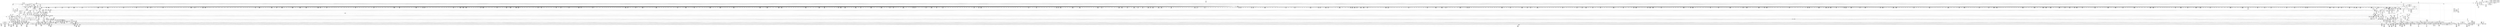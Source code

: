 digraph {
	CE0x4988990 [shape=record,shape=Mrecord,label="{CE0x4988990|may_create:_tmp14|security/selinux/hooks.c,1706|*SummSink*}"]
	CE0x49a4190 [shape=record,shape=Mrecord,label="{CE0x49a4190|40:_%struct.super_block*,_56:_i8*,_:_CRE_278,279_}"]
	CE0x498d4f0 [shape=record,shape=Mrecord,label="{CE0x498d4f0|40:_%struct.super_block*,_56:_i8*,_:_CRE_224,232_|*MultipleSource*|Function::may_create&Arg::dir::|security/selinux/hooks.c,1713|Function::selinux_inode_symlink&Arg::dir::}"]
	CE0x4a812e0 [shape=record,shape=Mrecord,label="{CE0x4a812e0|VOIDTB_TE:_CE_104,112_|*MultipleSource*|Function::may_create&Arg::dentry::|security/selinux/hooks.c,1730|Function::selinux_inode_symlink&Arg::dentry::}"]
	CE0x498a070 [shape=record,shape=Mrecord,label="{CE0x498a070|28:_i32,_:_CRE_23,24_}"]
	CE0x49d3210 [shape=record,shape=Mrecord,label="{CE0x49d3210|VOIDTB_TE:_CE_318,319_}"]
	CE0x4a55390 [shape=record,shape=Mrecord,label="{CE0x4a55390|28:_i32,_:_CRE_68,69_}"]
	CE0x4a4a260 [shape=record,shape=Mrecord,label="{CE0x4a4a260|272:_i8*,_:_CRE_1662,1663_}"]
	CE0x498cd20 [shape=record,shape=Mrecord,label="{CE0x498cd20|40:_%struct.super_block*,_56:_i8*,_:_CRE_201,202_}"]
	CE0x49c5e90 [shape=record,shape=Mrecord,label="{CE0x49c5e90|GLOBAL:_current_task|Global_var:current_task|*SummSink*}"]
	CE0x49f25d0 [shape=record,shape=Mrecord,label="{CE0x49f25d0|272:_i8*,_:_CRE_424,425_}"]
	CE0x4a5e100 [shape=record,shape=Mrecord,label="{CE0x4a5e100|avc_has_perm:_tsid|Function::avc_has_perm&Arg::tsid::}"]
	CE0x49ece70 [shape=record,shape=Mrecord,label="{CE0x49ece70|272:_i8*,_:_CRE_1270,1271_}"]
	CE0x4a670c0 [shape=record,shape=Mrecord,label="{CE0x4a670c0|may_create:_sid13|security/selinux/hooks.c,1722|*SummSource*}"]
	CE0x49ea830 [shape=record,shape=Mrecord,label="{CE0x49ea830|272:_i8*,_:_CRE_1234,1235_}"]
	CE0x49f0080 [shape=record,shape=Mrecord,label="{CE0x49f0080|272:_i8*,_:_CRE_1336,1337_}"]
	CE0x49f38f0 [shape=record,shape=Mrecord,label="{CE0x49f38f0|272:_i8*,_:_CRE_442,443_}"]
	CE0x4a5de40 [shape=record,shape=Mrecord,label="{CE0x4a5de40|avc_has_perm:_ssid|Function::avc_has_perm&Arg::ssid::|*SummSource*}"]
	CE0x49bd060 [shape=record,shape=Mrecord,label="{CE0x49bd060|272:_i8*,_:_CRE_1370,1371_}"]
	CE0x49bd9a0 [shape=record,shape=Mrecord,label="{CE0x49bd9a0|40:_%struct.super_block*,_56:_i8*,_:_CRE_571,572_}"]
	CE0x49899b0 [shape=record,shape=Mrecord,label="{CE0x49899b0|28:_i32,_:_CRE_16,17_}"]
	CE0x4a96cb0 [shape=record,shape=Mrecord,label="{CE0x4a96cb0|i64_21|*Constant*}"]
	CE0x4a83410 [shape=record,shape=Mrecord,label="{CE0x4a83410|may_create:_and|security/selinux/hooks.c,1728}"]
	CE0x49d7fc0 [shape=record,shape=Mrecord,label="{CE0x49d7fc0|40:_%struct.super_block*,_56:_i8*,_:_CRE_632,640_|*MultipleSource*|Function::may_create&Arg::dir::|security/selinux/hooks.c,1713|Function::selinux_inode_symlink&Arg::dir::}"]
	CE0x4a6d790 [shape=record,shape=Mrecord,label="{CE0x4a6d790|i32_5|*Constant*|*SummSink*}"]
	CE0x498b060 [shape=record,shape=Mrecord,label="{CE0x498b060|28:_i32,_:_CRE_53,54_}"]
	CE0x4a96b10 [shape=record,shape=Mrecord,label="{CE0x4a96b10|i64_22|*Constant*|*SummSink*}"]
	CE0x49f7fa0 [shape=record,shape=Mrecord,label="{CE0x49f7fa0|272:_i8*,_:_CRE_568,569_}"]
	CE0x49971c0 [shape=record,shape=Mrecord,label="{CE0x49971c0|i32_0|*Constant*|*SummSource*}"]
	CE0x4a5c9f0 [shape=record,shape=Mrecord,label="{CE0x4a5c9f0|may_create:_tmp31|security/selinux/hooks.c,1725|*SummSink*}"]
	CE0x49a71a0 [shape=record,shape=Mrecord,label="{CE0x49a71a0|may_create:_retval.0|*SummSource*}"]
	CE0x49e3950 [shape=record,shape=Mrecord,label="{CE0x49e3950|may_create:_tmp22|*LoadInst*|security/selinux/hooks.c,1713|*SummSink*}"]
	CE0x49beda0 [shape=record,shape=Mrecord,label="{CE0x49beda0|40:_%struct.super_block*,_56:_i8*,_:_CRE_587,588_}"]
	CE0x49a1050 [shape=record,shape=Mrecord,label="{CE0x49a1050|40:_%struct.super_block*,_56:_i8*,_:_CRE_169,170_}"]
	CE0x496d4d0 [shape=record,shape=Mrecord,label="{CE0x496d4d0|may_create:_lor.lhs.false|*SummSink*}"]
	CE0x49e2fc0 [shape=record,shape=Mrecord,label="{CE0x49e2fc0|40:_%struct.super_block*,_56:_i8*,_:_CRE_988,992_|*MultipleSource*|Function::may_create&Arg::dir::|security/selinux/hooks.c,1713|Function::selinux_inode_symlink&Arg::dir::}"]
	CE0x49a5190 [shape=record,shape=Mrecord,label="{CE0x49a5190|40:_%struct.super_block*,_56:_i8*,_:_CRE_291,292_}"]
	CE0x4a944e0 [shape=record,shape=Mrecord,label="{CE0x4a944e0|GLOBAL:_security_transition_sid|*Constant*|*SummSink*}"]
	CE0x49d4220 [shape=record,shape=Mrecord,label="{CE0x49d4220|may_create:_tmp49|security/selinux/hooks.c,1731}"]
	CE0x49beb20 [shape=record,shape=Mrecord,label="{CE0x49beb20|40:_%struct.super_block*,_56:_i8*,_:_CRE_585,586_}"]
	CE0x497bd30 [shape=record,shape=Mrecord,label="{CE0x497bd30|i64*_getelementptr_inbounds_(_26_x_i64_,_26_x_i64_*___llvm_gcov_ctr217,_i64_0,_i64_9)|*Constant*|*SummSink*}"]
	CE0x4a5cc70 [shape=record,shape=Mrecord,label="{CE0x4a5cc70|may_create:_tmp32|security/selinux/hooks.c,1725}"]
	CE0x49cc1a0 [shape=record,shape=Mrecord,label="{CE0x49cc1a0|may_create:_tmp64|security/selinux/hooks.c,1739|*SummSink*}"]
	CE0x499c060 [shape=record,shape=Mrecord,label="{CE0x499c060|40:_%struct.super_block*,_56:_i8*,_:_CRE_328,336_|*MultipleSource*|Function::may_create&Arg::dir::|security/selinux/hooks.c,1713|Function::selinux_inode_symlink&Arg::dir::}"]
	CE0x49d9710 [shape=record,shape=Mrecord,label="{CE0x49d9710|40:_%struct.super_block*,_56:_i8*,_:_CRE_712,728_|*MultipleSource*|Function::may_create&Arg::dir::|security/selinux/hooks.c,1713|Function::selinux_inode_symlink&Arg::dir::}"]
	CE0x49f35c0 [shape=record,shape=Mrecord,label="{CE0x49f35c0|272:_i8*,_:_CRE_439,440_}"]
	CE0x499bde0 [shape=record,shape=Mrecord,label="{CE0x499bde0|40:_%struct.super_block*,_56:_i8*,_:_CRE_312,320_|*MultipleSource*|Function::may_create&Arg::dir::|security/selinux/hooks.c,1713|Function::selinux_inode_symlink&Arg::dir::}"]
	CE0x49dcc40 [shape=record,shape=Mrecord,label="{CE0x49dcc40|40:_%struct.super_block*,_56:_i8*,_:_CRE_874,875_}"]
	CE0x4a55c90 [shape=record,shape=Mrecord,label="{CE0x4a55c90|28:_i32,_:_CRE_77,78_}"]
	CE0x498c060 [shape=record,shape=Mrecord,label="{CE0x498c060|may_create:_newsid|security/selinux/hooks.c, 1709}"]
	CE0x4ab3900 [shape=record,shape=Mrecord,label="{CE0x4ab3900|i64_1|*Constant*}"]
	CE0x4a81070 [shape=record,shape=Mrecord,label="{CE0x4a81070|VOIDTB_TE:_CE_94,95_}"]
	CE0x49d3100 [shape=record,shape=Mrecord,label="{CE0x49d3100|VOIDTB_TE:_CE_317,318_}"]
	CE0x4a6aaa0 [shape=record,shape=Mrecord,label="{CE0x4a6aaa0|may_create:_tobool18|security/selinux/hooks.c,1728}"]
	CE0x499cd30 [shape=record,shape=Mrecord,label="{CE0x499cd30|40:_%struct.super_block*,_56:_i8*,_:_CRE_384,388_|*MultipleSource*|Function::may_create&Arg::dir::|security/selinux/hooks.c,1713|Function::selinux_inode_symlink&Arg::dir::}"]
	CE0x4988200 [shape=record,shape=Mrecord,label="{CE0x4988200|may_create:_tmp13|security/selinux/hooks.c,1706|*SummSource*}"]
	CE0x49c8cb0 [shape=record,shape=Mrecord,label="{CE0x49c8cb0|may_create:_tmp}"]
	CE0x496d6a0 [shape=record,shape=Mrecord,label="{CE0x496d6a0|may_create:_return|*SummSource*}"]
	CE0x49b81c0 [shape=record,shape=Mrecord,label="{CE0x49b81c0|_call_void_lockdep_rcu_suspicious(i8*_getelementptr_inbounds_(_25_x_i8_,_25_x_i8_*_.str3,_i32_0,_i32_0),_i32_1706,_i8*_getelementptr_inbounds_(_45_x_i8_,_45_x_i8_*_.str12,_i32_0,_i32_0))_#10,_!dbg_!27731|security/selinux/hooks.c,1706}"]
	CE0x49ee810 [shape=record,shape=Mrecord,label="{CE0x49ee810|272:_i8*,_:_CRE_1313,1314_}"]
	CE0x49f3b10 [shape=record,shape=Mrecord,label="{CE0x49f3b10|272:_i8*,_:_CRE_444,445_}"]
	CE0x4a46db0 [shape=record,shape=Mrecord,label="{CE0x4a46db0|272:_i8*,_:_CRE_1600,1604_|*MultipleSource*|*LoadInst*|security/selinux/hooks.c,1714|security/selinux/hooks.c,1714}"]
	CE0x4993300 [shape=record,shape=Mrecord,label="{CE0x4993300|may_create:_tmp12|security/selinux/hooks.c,1706}"]
	CE0x4a6c490 [shape=record,shape=Mrecord,label="{CE0x4a6c490|may_create:_tmp38|security/selinux/hooks.c,1728}"]
	CE0x4a56f90 [shape=record,shape=Mrecord,label="{CE0x4a56f90|28:_i32,_:_CRE_96,97_}"]
	CE0x4a9b670 [shape=record,shape=Mrecord,label="{CE0x4a9b670|i64*_getelementptr_inbounds_(_26_x_i64_,_26_x_i64_*___llvm_gcov_ctr217,_i64_0,_i64_23)|*Constant*|*SummSource*}"]
	CE0x4a6d020 [shape=record,shape=Mrecord,label="{CE0x4a6d020|may_create:_tmp40|security/selinux/hooks.c,1728|*SummSource*}"]
	CE0x49d2860 [shape=record,shape=Mrecord,label="{CE0x49d2860|VOIDTB_TE:_CE_308,309_}"]
	CE0x4a7cc00 [shape=record,shape=Mrecord,label="{CE0x4a7cc00|may_create:_tmp46|security/selinux/hooks.c,1729}"]
	CE0x498a5b0 [shape=record,shape=Mrecord,label="{CE0x498a5b0|28:_i32,_:_CRE_34,35_|*MultipleSource*|*LoadInst*|security/selinux/hooks.c,1713|security/selinux/hooks.c,1713|security/selinux/hooks.c,1722}"]
	CE0x4986c30 [shape=record,shape=Mrecord,label="{CE0x4986c30|GLOBAL:_may_create.__warned|Global_var:may_create.__warned|*SummSource*}"]
	CE0x49a52d0 [shape=record,shape=Mrecord,label="{CE0x49a52d0|40:_%struct.super_block*,_56:_i8*,_:_CRE_292,293_}"]
	CE0x498eba0 [shape=record,shape=Mrecord,label="{CE0x498eba0|may_create:_lor.lhs.false}"]
	CE0x497dcd0 [shape=record,shape=Mrecord,label="{CE0x497dcd0|may_create:_tmp9|security/selinux/hooks.c,1706|*SummSource*}"]
	CE0x49e69c0 [shape=record,shape=Mrecord,label="{CE0x49e69c0|272:_i8*,_:_CRE_288,296_|*MultipleSource*|*LoadInst*|security/selinux/hooks.c,1714|security/selinux/hooks.c,1714}"]
	CE0x49d84d0 [shape=record,shape=Mrecord,label="{CE0x49d84d0|40:_%struct.super_block*,_56:_i8*,_:_CRE_656,664_|*MultipleSource*|Function::may_create&Arg::dir::|security/selinux/hooks.c,1713|Function::selinux_inode_symlink&Arg::dir::}"]
	CE0x4a49f30 [shape=record,shape=Mrecord,label="{CE0x4a49f30|272:_i8*,_:_CRE_1659,1660_}"]
	CE0x49f14d0 [shape=record,shape=Mrecord,label="{CE0x49f14d0|272:_i8*,_:_CRE_408,409_}"]
	CE0x49fce50 [shape=record,shape=Mrecord,label="{CE0x49fce50|272:_i8*,_:_CRE_680,696_|*MultipleSource*|*LoadInst*|security/selinux/hooks.c,1714|security/selinux/hooks.c,1714}"]
	CE0x49f23b0 [shape=record,shape=Mrecord,label="{CE0x49f23b0|272:_i8*,_:_CRE_422,423_}"]
	CE0x49d7700 [shape=record,shape=Mrecord,label="{CE0x49d7700|40:_%struct.super_block*,_56:_i8*,_:_CRE_618,619_}"]
	CE0x49cd640 [shape=record,shape=Mrecord,label="{CE0x49cd640|VOIDTB_TE:_CE_171,172_}"]
	CE0x497ce10 [shape=record,shape=Mrecord,label="{CE0x497ce10|i64_5|*Constant*}"]
	CE0x49ea0c0 [shape=record,shape=Mrecord,label="{CE0x49ea0c0|272:_i8*,_:_CRE_1227,1228_}"]
	CE0x4975550 [shape=record,shape=Mrecord,label="{CE0x4975550|may_create:_if.then|*SummSink*}"]
	CE0x49a3bd0 [shape=record,shape=Mrecord,label="{CE0x49a3bd0|GLOBAL:_get_current|*Constant*}"]
	CE0x4977f40 [shape=record,shape=Mrecord,label="{CE0x4977f40|may_create:_tmp3|*SummSink*}"]
	CE0x4a9bfe0 [shape=record,shape=Mrecord,label="{CE0x4a9bfe0|may_create:_tmp61|security/selinux/hooks.c,1737|*SummSource*}"]
	CE0x498b200 [shape=record,shape=Mrecord,label="{CE0x498b200|28:_i32,_:_CRE_55,56_}"]
	CE0x4a7c1e0 [shape=record,shape=Mrecord,label="{CE0x4a7c1e0|may_create:_tmp45|security/selinux/hooks.c,1728|*SummSink*}"]
	CE0x4a4b580 [shape=record,shape=Mrecord,label="{CE0x4a4b580|272:_i8*,_:_CRE_1680,1681_}"]
	CE0x4a593c0 [shape=record,shape=Mrecord,label="{CE0x4a593c0|28:_i32,_:_CRE_168,184_|*MultipleSource*|*LoadInst*|security/selinux/hooks.c,1713|security/selinux/hooks.c,1713|security/selinux/hooks.c,1722}"]
	CE0x498da30 [shape=record,shape=Mrecord,label="{CE0x498da30|40:_%struct.super_block*,_56:_i8*,_:_CRE_241,242_}"]
	CE0x498e2a0 [shape=record,shape=Mrecord,label="{CE0x498e2a0|40:_%struct.super_block*,_56:_i8*,_:_CRE_249,250_}"]
	CE0x4998b40 [shape=record,shape=Mrecord,label="{CE0x4998b40|may_create:_tmp15|security/selinux/hooks.c,1706|*SummSource*}"]
	CE0x4a83240 [shape=record,shape=Mrecord,label="{CE0x4a83240|may_create:_conv|security/selinux/hooks.c,1728|*SummSink*}"]
	CE0x49f4170 [shape=record,shape=Mrecord,label="{CE0x49f4170|272:_i8*,_:_CRE_450,451_}"]
	CE0x49ed3c0 [shape=record,shape=Mrecord,label="{CE0x49ed3c0|272:_i8*,_:_CRE_1275,1276_}"]
	CE0x499ffe0 [shape=record,shape=Mrecord,label="{CE0x499ffe0|i32_22|*Constant*}"]
	CE0x4a48e30 [shape=record,shape=Mrecord,label="{CE0x4a48e30|272:_i8*,_:_CRE_1643,1644_}"]
	CE0x49d4510 [shape=record,shape=Mrecord,label="{CE0x49d4510|may_create:_tmp49|security/selinux/hooks.c,1731|*SummSink*}"]
	CE0x49dba90 [shape=record,shape=Mrecord,label="{CE0x49dba90|40:_%struct.super_block*,_56:_i8*,_:_CRE_856,864_|*MultipleSource*|Function::may_create&Arg::dir::|security/selinux/hooks.c,1713|Function::selinux_inode_symlink&Arg::dir::}"]
	CE0x49dfbc0 [shape=record,shape=Mrecord,label="{CE0x49dfbc0|40:_%struct.super_block*,_56:_i8*,_:_CRE_912,913_}"]
	CE0x497b5c0 [shape=record,shape=Mrecord,label="{CE0x497b5c0|i8*_getelementptr_inbounds_(_45_x_i8_,_45_x_i8_*_.str12,_i32_0,_i32_0)|*Constant*}"]
	CE0x49f4d20 [shape=record,shape=Mrecord,label="{CE0x49f4d20|272:_i8*,_:_CRE_461,462_}"]
	CE0x49baa10 [shape=record,shape=Mrecord,label="{CE0x49baa10|40:_%struct.super_block*,_56:_i8*,_:_CRE_540,544_|*MultipleSource*|Function::may_create&Arg::dir::|security/selinux/hooks.c,1713|Function::selinux_inode_symlink&Arg::dir::}"]
	CE0x49bc290 [shape=record,shape=Mrecord,label="{CE0x49bc290|272:_i8*,_:_CRE_1357,1358_}"]
	CE0x49efd50 [shape=record,shape=Mrecord,label="{CE0x49efd50|272:_i8*,_:_CRE_1333,1334_}"]
	CE0x49f03b0 [shape=record,shape=Mrecord,label="{CE0x49f03b0|272:_i8*,_:_CRE_1339,1340_}"]
	CE0x4a4fcb0 [shape=record,shape=Mrecord,label="{CE0x4a4fcb0|272:_i8*,_:_CRE_2120,2248_|*MultipleSource*|*LoadInst*|security/selinux/hooks.c,1714|security/selinux/hooks.c,1714}"]
	CE0x49a6d90 [shape=record,shape=Mrecord,label="{CE0x49a6d90|i32_128|*Constant*}"]
	CE0x49a29b0 [shape=record,shape=Mrecord,label="{CE0x49a29b0|40:_%struct.super_block*,_56:_i8*,_:_CRE_554,555_}"]
	CE0x49c6550 [shape=record,shape=Mrecord,label="{CE0x49c6550|may_create:_bb|*SummSink*}"]
	CE0x4a5b390 [shape=record,shape=Mrecord,label="{CE0x4a5b390|may_create:_tobool15|security/selinux/hooks.c,1725|*SummSource*}"]
	CE0x4a7f940 [shape=record,shape=Mrecord,label="{CE0x4a7f940|VOIDTB_TE:_CE_163,164_}"]
	CE0x4976d00 [shape=record,shape=Mrecord,label="{CE0x4976d00|may_create:_i_security|security/selinux/hooks.c,1713|*SummSink*}"]
	CE0x49ceb80 [shape=record,shape=Mrecord,label="{CE0x49ceb80|VOIDTB_TE:_CE_191,192_}"]
	CE0x4a54b90 [shape=record,shape=Mrecord,label="{CE0x4a54b90|28:_i32,_:_CRE_60,61_}"]
	CE0x4a68880 [shape=record,shape=Mrecord,label="{CE0x4a68880|may_create:_tmp33|security/selinux/hooks.c,1725|*SummSource*}"]
	CE0x49f47d0 [shape=record,shape=Mrecord,label="{CE0x49f47d0|272:_i8*,_:_CRE_456,457_}"]
	CE0x49d8e10 [shape=record,shape=Mrecord,label="{CE0x49d8e10|40:_%struct.super_block*,_56:_i8*,_:_CRE_684,688_|*MultipleSource*|Function::may_create&Arg::dir::|security/selinux/hooks.c,1713|Function::selinux_inode_symlink&Arg::dir::}"]
	CE0x49df6c0 [shape=record,shape=Mrecord,label="{CE0x49df6c0|40:_%struct.super_block*,_56:_i8*,_:_CRE_908,909_}"]
	CE0x4a49d10 [shape=record,shape=Mrecord,label="{CE0x4a49d10|272:_i8*,_:_CRE_1657,1658_}"]
	CE0x4a99770 [shape=record,shape=Mrecord,label="{CE0x4a99770|i64_17|*Constant*}"]
	CE0x4998ad0 [shape=record,shape=Mrecord,label="{CE0x4998ad0|may_create:_tmp15|security/selinux/hooks.c,1706}"]
	CE0x498f3e0 [shape=record,shape=Mrecord,label="{CE0x498f3e0|40:_%struct.super_block*,_56:_i8*,_:_CRE_256,257_}"]
	CE0x498ec70 [shape=record,shape=Mrecord,label="{CE0x498ec70|may_create:_lor.lhs.false|*SummSource*}"]
	CE0x49993d0 [shape=record,shape=Mrecord,label="{CE0x49993d0|may_create:_tmp16|security/selinux/hooks.c,1706|*SummSink*}"]
	CE0x4964c20 [shape=record,shape=Mrecord,label="{CE0x4964c20|may_create:_ad|security/selinux/hooks.c, 1710}"]
	CE0x499f5d0 [shape=record,shape=Mrecord,label="{CE0x499f5d0|may_create:_cred|security/selinux/hooks.c,1706}"]
	CE0x49d7980 [shape=record,shape=Mrecord,label="{CE0x49d7980|40:_%struct.super_block*,_56:_i8*,_:_CRE_620,621_}"]
	CE0x4997cb0 [shape=record,shape=Mrecord,label="{CE0x4997cb0|i64*_getelementptr_inbounds_(_2_x_i64_,_2_x_i64_*___llvm_gcov_ctr223,_i64_0,_i64_0)|*Constant*|*SummSink*}"]
	CE0x49d70c0 [shape=record,shape=Mrecord,label="{CE0x49d70c0|40:_%struct.super_block*,_56:_i8*,_:_CRE_613,614_}"]
	CE0x4974f90 [shape=record,shape=Mrecord,label="{CE0x4974f90|40:_%struct.super_block*,_56:_i8*,_:_CRE_8,12_|*MultipleSource*|Function::may_create&Arg::dir::|security/selinux/hooks.c,1713|Function::selinux_inode_symlink&Arg::dir::}"]
	CE0x499c630 [shape=record,shape=Mrecord,label="{CE0x499c630|40:_%struct.super_block*,_56:_i8*,_:_CRE_352,360_|*MultipleSource*|Function::may_create&Arg::dir::|security/selinux/hooks.c,1713|Function::selinux_inode_symlink&Arg::dir::}"]
	CE0x4a58700 [shape=record,shape=Mrecord,label="{CE0x4a58700|28:_i32,_:_CRE_118,119_}"]
	CE0x49d7200 [shape=record,shape=Mrecord,label="{CE0x49d7200|40:_%struct.super_block*,_56:_i8*,_:_CRE_614,615_}"]
	CE0x4987500 [shape=record,shape=Mrecord,label="{CE0x4987500|may_create:_tmp5|security/selinux/hooks.c,1706|*SummSink*}"]
	CE0x49a11d0 [shape=record,shape=Mrecord,label="{CE0x49a11d0|40:_%struct.super_block*,_56:_i8*,_:_CRE_171,172_}"]
	CE0x49d2bb0 [shape=record,shape=Mrecord,label="{CE0x49d2bb0|VOIDTB_TE:_CE_312,313_}"]
	CE0x4a49e20 [shape=record,shape=Mrecord,label="{CE0x4a49e20|272:_i8*,_:_CRE_1658,1659_}"]
	CE0x49e9ea0 [shape=record,shape=Mrecord,label="{CE0x49e9ea0|272:_i8*,_:_CRE_1225,1226_}"]
	CE0x49ceeb0 [shape=record,shape=Mrecord,label="{CE0x49ceeb0|VOIDTB_TE:_CE_194,195_}"]
	CE0x49f22a0 [shape=record,shape=Mrecord,label="{CE0x49f22a0|272:_i8*,_:_CRE_421,422_}"]
	CE0x49d6080 [shape=record,shape=Mrecord,label="{CE0x49d6080|40:_%struct.super_block*,_56:_i8*,_:_CRE_600,601_}"]
	CE0x49e82e0 [shape=record,shape=Mrecord,label="{CE0x49e82e0|272:_i8*,_:_CRE_394,395_}"]
	CE0x49f5270 [shape=record,shape=Mrecord,label="{CE0x49f5270|272:_i8*,_:_CRE_472,480_|*MultipleSource*|*LoadInst*|security/selinux/hooks.c,1714|security/selinux/hooks.c,1714}"]
	CE0x498ff20 [shape=record,shape=Mrecord,label="{CE0x498ff20|40:_%struct.super_block*,_56:_i8*,_:_CRE_265,266_}"]
	CE0x49d46c0 [shape=record,shape=Mrecord,label="{CE0x49d46c0|may_create:_tmp50|security/selinux/hooks.c,1731}"]
	CE0x49da710 [shape=record,shape=Mrecord,label="{CE0x49da710|40:_%struct.super_block*,_56:_i8*,_:_CRE_776,792_|*MultipleSource*|Function::may_create&Arg::dir::|security/selinux/hooks.c,1713|Function::selinux_inode_symlink&Arg::dir::}"]
	CE0x49ef2b0 [shape=record,shape=Mrecord,label="{CE0x49ef2b0|272:_i8*,_:_CRE_1323,1324_}"]
	CE0x497ca50 [shape=record,shape=Mrecord,label="{CE0x497ca50|may_create:_tobool1|security/selinux/hooks.c,1706|*SummSource*}"]
	CE0x49e92d0 [shape=record,shape=Mrecord,label="{CE0x49e92d0|i32_16|*Constant*|*SummSink*}"]
	CE0x49a6090 [shape=record,shape=Mrecord,label="{CE0x49a6090|40:_%struct.super_block*,_56:_i8*,_:_CRE_303,304_}"]
	CE0x49e5060 [shape=record,shape=Mrecord,label="{CE0x49e5060|272:_i8*,_:_CRE_176,184_|*MultipleSource*|*LoadInst*|security/selinux/hooks.c,1714|security/selinux/hooks.c,1714}"]
	CE0x49bcf50 [shape=record,shape=Mrecord,label="{CE0x49bcf50|272:_i8*,_:_CRE_1369,1370_}"]
	CE0x4989800 [shape=record,shape=Mrecord,label="{CE0x4989800|28:_i32,_:_CRE_13,14_}"]
	CE0x49a5a50 [shape=record,shape=Mrecord,label="{CE0x49a5a50|40:_%struct.super_block*,_56:_i8*,_:_CRE_298,299_}"]
	CE0x496d5d0 [shape=record,shape=Mrecord,label="{CE0x496d5d0|may_create:_return}"]
	CE0x499c1f0 [shape=record,shape=Mrecord,label="{CE0x499c1f0|40:_%struct.super_block*,_56:_i8*,_:_CRE_336,344_|*MultipleSource*|Function::may_create&Arg::dir::|security/selinux/hooks.c,1713|Function::selinux_inode_symlink&Arg::dir::}"]
	CE0x49973d0 [shape=record,shape=Mrecord,label="{CE0x49973d0|may_create:_tobool|security/selinux/hooks.c,1706}"]
	CE0x4989c70 [shape=record,shape=Mrecord,label="{CE0x4989c70|28:_i32,_:_CRE_19,20_}"]
	CE0x49a7840 [shape=record,shape=Mrecord,label="{CE0x49a7840|40:_%struct.super_block*,_56:_i8*,_:_CRE_128,136_|*MultipleSource*|Function::may_create&Arg::dir::|security/selinux/hooks.c,1713|Function::selinux_inode_symlink&Arg::dir::}"]
	CE0x49a2f60 [shape=record,shape=Mrecord,label="{CE0x49a2f60|40:_%struct.super_block*,_56:_i8*,_:_CRE_558,559_}"]
	CE0x4a496b0 [shape=record,shape=Mrecord,label="{CE0x4a496b0|272:_i8*,_:_CRE_1651,1652_}"]
	CE0x49a4290 [shape=record,shape=Mrecord,label="{CE0x49a4290|40:_%struct.super_block*,_56:_i8*,_:_CRE_279,280_}"]
	CE0x4a68070 [shape=record,shape=Mrecord,label="{CE0x4a68070|may_create:_sid11|security/selinux/hooks.c,1716|*SummSource*}"]
	CE0x4a4d730 [shape=record,shape=Mrecord,label="{CE0x4a4d730|272:_i8*,_:_CRE_1808,1816_|*MultipleSource*|*LoadInst*|security/selinux/hooks.c,1714|security/selinux/hooks.c,1714}"]
	CE0x4aa55b0 [shape=record,shape=Mrecord,label="{CE0x4aa55b0|get_current:_bb}"]
	CE0x49eb0b0 [shape=record,shape=Mrecord,label="{CE0x49eb0b0|272:_i8*,_:_CRE_1242,1243_}"]
	CE0x49bdfe0 [shape=record,shape=Mrecord,label="{CE0x49bdfe0|40:_%struct.super_block*,_56:_i8*,_:_CRE_576,577_}"]
	CE0x49bc4b0 [shape=record,shape=Mrecord,label="{CE0x49bc4b0|272:_i8*,_:_CRE_1359,1360_}"]
	CE0x49a2010 [shape=record,shape=Mrecord,label="{CE0x49a2010|40:_%struct.super_block*,_56:_i8*,_:_CRE_190,191_}"]
	CE0x49cc810 [shape=record,shape=Mrecord,label="{CE0x49cc810|40:_%struct.super_block*,_56:_i8*,_:_CRE_143,144_}"]
	CE0x49d66c0 [shape=record,shape=Mrecord,label="{CE0x49d66c0|40:_%struct.super_block*,_56:_i8*,_:_CRE_605,606_}"]
	CE0x49a1890 [shape=record,shape=Mrecord,label="{CE0x49a1890|40:_%struct.super_block*,_56:_i8*,_:_CRE_180,181_}"]
	CE0x49e3100 [shape=record,shape=Mrecord,label="{CE0x49e3100|40:_%struct.super_block*,_56:_i8*,_:_CRE_992,1000_|*MultipleSource*|Function::may_create&Arg::dir::|security/selinux/hooks.c,1713|Function::selinux_inode_symlink&Arg::dir::}"]
	CE0x49cd530 [shape=record,shape=Mrecord,label="{CE0x49cd530|VOIDTB_TE:_CE_170,171_}"]
	CE0x498cae0 [shape=record,shape=Mrecord,label="{CE0x498cae0|40:_%struct.super_block*,_56:_i8*,_:_CRE_198,199_}"]
	CE0x4a625f0 [shape=record,shape=Mrecord,label="{CE0x4a625f0|may_create:_type|security/selinux/hooks.c,1719}"]
	CE0x49e0e80 [shape=record,shape=Mrecord,label="{CE0x49e0e80|40:_%struct.super_block*,_56:_i8*,_:_CRE_927,928_}"]
	CE0x5fdab00 [shape=record,shape=Mrecord,label="{CE0x5fdab00|selinux_inode_symlink:_tmp3|*SummSink*}"]
	CE0x49ecc50 [shape=record,shape=Mrecord,label="{CE0x49ecc50|272:_i8*,_:_CRE_1268,1269_}"]
	CE0x49b9880 [shape=record,shape=Mrecord,label="{CE0x49b9880|40:_%struct.super_block*,_56:_i8*,_:_CRE_488,496_|*MultipleSource*|Function::may_create&Arg::dir::|security/selinux/hooks.c,1713|Function::selinux_inode_symlink&Arg::dir::}"]
	CE0x49d5e00 [shape=record,shape=Mrecord,label="{CE0x49d5e00|40:_%struct.super_block*,_56:_i8*,_:_CRE_598,599_}"]
	CE0x49dc9c0 [shape=record,shape=Mrecord,label="{CE0x49dc9c0|40:_%struct.super_block*,_56:_i8*,_:_CRE_872,873_}"]
	CE0x4a83f30 [shape=record,shape=Mrecord,label="{CE0x4a83f30|i64_15|*Constant*|*SummSink*}"]
	CE0x49f26e0 [shape=record,shape=Mrecord,label="{CE0x49f26e0|272:_i8*,_:_CRE_425,426_}"]
	CE0x49a0940 [shape=record,shape=Mrecord,label="{CE0x49a0940|40:_%struct.super_block*,_56:_i8*,_:_CRE_160,161_}"]
	CE0x497f430 [shape=record,shape=Mrecord,label="{CE0x497f430|get_current:_tmp1|*SummSink*}"]
	CE0x4a6a210 [shape=record,shape=Mrecord,label="{CE0x4a6a210|may_create:_tobool18|security/selinux/hooks.c,1728|*SummSink*}"]
	CE0x4a83860 [shape=record,shape=Mrecord,label="{CE0x4a83860|may_create:_tobool19|security/selinux/hooks.c,1728}"]
	CE0x4a4d560 [shape=record,shape=Mrecord,label="{CE0x4a4d560|272:_i8*,_:_CRE_1800,1804_|*MultipleSource*|*LoadInst*|security/selinux/hooks.c,1714|security/selinux/hooks.c,1714}"]
	CE0x49ec700 [shape=record,shape=Mrecord,label="{CE0x49ec700|272:_i8*,_:_CRE_1263,1264_}"]
	CE0x49bce40 [shape=record,shape=Mrecord,label="{CE0x49bce40|272:_i8*,_:_CRE_1368,1369_}"]
	CE0x4a478f0 [shape=record,shape=Mrecord,label="{CE0x4a478f0|272:_i8*,_:_CRE_1623,1624_}"]
	CE0x4978cb0 [shape=record,shape=Mrecord,label="{CE0x4978cb0|may_create:_if.then20|*SummSink*}"]
	CE0x49fd1f0 [shape=record,shape=Mrecord,label="{CE0x49fd1f0|272:_i8*,_:_CRE_704,708_|*MultipleSource*|*LoadInst*|security/selinux/hooks.c,1714|security/selinux/hooks.c,1714}"]
	CE0x4a9d680 [shape=record,shape=Mrecord,label="{CE0x4a9d680|may_create:_tmp63|security/selinux/hooks.c,1739|*SummSource*}"]
	CE0x49ead80 [shape=record,shape=Mrecord,label="{CE0x49ead80|272:_i8*,_:_CRE_1239,1240_}"]
	CE0x49be260 [shape=record,shape=Mrecord,label="{CE0x49be260|40:_%struct.super_block*,_56:_i8*,_:_CRE_578,579_}"]
	CE0x49e41b0 [shape=record,shape=Mrecord,label="{CE0x49e41b0|272:_i8*,_:_CRE_112,120_|*MultipleSource*|*LoadInst*|security/selinux/hooks.c,1714|security/selinux/hooks.c,1714}"]
	CE0x49c6230 [shape=record,shape=Mrecord,label="{CE0x49c6230|may_create:_do.end|*SummSink*}"]
	CE0x4a61880 [shape=record,shape=Mrecord,label="{CE0x4a61880|may_create:_tmp28|security/selinux/hooks.c,1717}"]
	CE0x49fb190 [shape=record,shape=Mrecord,label="{CE0x49fb190|272:_i8*,_:_CRE_615,616_}"]
	CE0x49d0500 [shape=record,shape=Mrecord,label="{CE0x49d0500|VOIDTB_TE:_CE_215,216_}"]
	CE0x49ed910 [shape=record,shape=Mrecord,label="{CE0x49ed910|272:_i8*,_:_CRE_1304,1305_}"]
	CE0x49a2bf0 [shape=record,shape=Mrecord,label="{CE0x49a2bf0|40:_%struct.super_block*,_56:_i8*,_:_CRE_555,556_}"]
	CE0x497dbd0 [shape=record,shape=Mrecord,label="{CE0x497dbd0|may_create:_tmp9|security/selinux/hooks.c,1706}"]
	CE0x49f2d40 [shape=record,shape=Mrecord,label="{CE0x49f2d40|272:_i8*,_:_CRE_431,432_}"]
	CE0x4986920 [shape=record,shape=Mrecord,label="{CE0x4986920|may_create:_tmp5|security/selinux/hooks.c,1706}"]
	CE0x49f4390 [shape=record,shape=Mrecord,label="{CE0x49f4390|272:_i8*,_:_CRE_452,453_}"]
	CE0x49e9100 [shape=record,shape=Mrecord,label="{CE0x49e9100|i32_16|*Constant*|*SummSource*}"]
	CE0x49931e0 [shape=record,shape=Mrecord,label="{CE0x49931e0|i32_1|*Constant*}"]
	CE0x49d57c0 [shape=record,shape=Mrecord,label="{CE0x49d57c0|40:_%struct.super_block*,_56:_i8*,_:_CRE_593,594_}"]
	CE0x4a4e040 [shape=record,shape=Mrecord,label="{CE0x4a4e040|272:_i8*,_:_CRE_1848,1856_|*MultipleSource*|*LoadInst*|security/selinux/hooks.c,1714|security/selinux/hooks.c,1714}"]
	CE0x4a7ba50 [shape=record,shape=Mrecord,label="{CE0x4a7ba50|may_create:_tmp44|security/selinux/hooks.c,1728}"]
	CE0x49e1880 [shape=record,shape=Mrecord,label="{CE0x49e1880|40:_%struct.super_block*,_56:_i8*,_:_CRE_935,936_}"]
	CE0x49e87a0 [shape=record,shape=Mrecord,label="{CE0x49e87a0|272:_i8*,_:_CRE_398,399_}"]
	CE0x4a4a480 [shape=record,shape=Mrecord,label="{CE0x4a4a480|272:_i8*,_:_CRE_1664,1665_}"]
	CE0x4a4bf10 [shape=record,shape=Mrecord,label="{CE0x4a4bf10|272:_i8*,_:_CRE_1688,1696_|*MultipleSource*|*LoadInst*|security/selinux/hooks.c,1714|security/selinux/hooks.c,1714}"]
	CE0x49bc070 [shape=record,shape=Mrecord,label="{CE0x49bc070|272:_i8*,_:_CRE_1355,1356_}"]
	CE0x49f5050 [shape=record,shape=Mrecord,label="{CE0x49f5050|272:_i8*,_:_CRE_560,561_}"]
	CE0x49df080 [shape=record,shape=Mrecord,label="{CE0x49df080|40:_%struct.super_block*,_56:_i8*,_:_CRE_903,904_}"]
	CE0x49cfd90 [shape=record,shape=Mrecord,label="{CE0x49cfd90|VOIDTB_TE:_CE_208,209_}"]
	CE0x4a5b750 [shape=record,shape=Mrecord,label="{CE0x4a5b750|may_create:_tmp34|security/selinux/hooks.c,1726|*SummSource*}"]
	CE0x49f4f40 [shape=record,shape=Mrecord,label="{CE0x49f4f40|272:_i8*,_:_CRE_463,464_}"]
	CE0x49e6d60 [shape=record,shape=Mrecord,label="{CE0x49e6d60|272:_i8*,_:_CRE_304,312_|*MultipleSource*|*LoadInst*|security/selinux/hooks.c,1714|security/selinux/hooks.c,1714}"]
	CE0x4a5e9f0 [shape=record,shape=Mrecord,label="{CE0x4a5e9f0|avc_has_perm:_tclass|Function::avc_has_perm&Arg::tclass::|*SummSource*}"]
	CE0x49b6340 [shape=record,shape=Mrecord,label="{CE0x49b6340|may_create:_tmp17|security/selinux/hooks.c,1706|*SummSink*}"]
	CE0x4a9cdf0 [shape=record,shape=Mrecord,label="{CE0x4a9cdf0|i64*_getelementptr_inbounds_(_26_x_i64_,_26_x_i64_*___llvm_gcov_ctr217,_i64_0,_i64_24)|*Constant*|*SummSink*}"]
	CE0x49e4cc0 [shape=record,shape=Mrecord,label="{CE0x49e4cc0|272:_i8*,_:_CRE_152,160_|*MultipleSource*|*LoadInst*|security/selinux/hooks.c,1714|security/selinux/hooks.c,1714}"]
	CE0x49a57d0 [shape=record,shape=Mrecord,label="{CE0x49a57d0|40:_%struct.super_block*,_56:_i8*,_:_CRE_296,297_}"]
	CE0x4a5a790 [shape=record,shape=Mrecord,label="{CE0x4a5a790|avc_has_perm:_auditdata|Function::avc_has_perm&Arg::auditdata::}"]
	CE0x49d2020 [shape=record,shape=Mrecord,label="{CE0x49d2020|VOIDTB_TE:_CE_304,305_}"]
	CE0x4a6dae0 [shape=record,shape=Mrecord,label="{CE0x4a6dae0|may_create:_flags|security/selinux/hooks.c,1728|*SummSink*}"]
	CE0x4a495a0 [shape=record,shape=Mrecord,label="{CE0x4a495a0|272:_i8*,_:_CRE_1650,1651_}"]
	CE0x49ed2b0 [shape=record,shape=Mrecord,label="{CE0x49ed2b0|272:_i8*,_:_CRE_1274,1275_}"]
	CE0x49de040 [shape=record,shape=Mrecord,label="{CE0x49de040|40:_%struct.super_block*,_56:_i8*,_:_CRE_890,891_}"]
	CE0x49cf2f0 [shape=record,shape=Mrecord,label="{CE0x49cf2f0|VOIDTB_TE:_CE_198,199_}"]
	CE0x49745c0 [shape=record,shape=Mrecord,label="{CE0x49745c0|i64*_getelementptr_inbounds_(_26_x_i64_,_26_x_i64_*___llvm_gcov_ctr217,_i64_0,_i64_25)|*Constant*|*SummSink*}"]
	CE0x49f92c0 [shape=record,shape=Mrecord,label="{CE0x49f92c0|272:_i8*,_:_CRE_586,587_}"]
	CE0x49f3c20 [shape=record,shape=Mrecord,label="{CE0x49f3c20|272:_i8*,_:_CRE_445,446_}"]
	CE0x4a4ad00 [shape=record,shape=Mrecord,label="{CE0x4a4ad00|272:_i8*,_:_CRE_1672,1673_}"]
	CE0x4a61d20 [shape=record,shape=Mrecord,label="{CE0x4a61d20|may_create:_tmp28|security/selinux/hooks.c,1717|*SummSource*}"]
	CE0x4988e50 [shape=record,shape=Mrecord,label="{CE0x4988e50|i1_true|*Constant*|*SummSink*}"]
	CE0x49c6680 [shape=record,shape=Mrecord,label="{CE0x49c6680|get_current:_tmp4|./arch/x86/include/asm/current.h,14|*SummSource*}"]
	CE0x4a9a730 [shape=record,shape=Mrecord,label="{CE0x4a9a730|may_create:_tmp58|security/selinux/hooks.c,1736|*SummSource*}"]
	CE0x49e1380 [shape=record,shape=Mrecord,label="{CE0x49e1380|40:_%struct.super_block*,_56:_i8*,_:_CRE_931,932_}"]
	CE0x49d5440 [shape=record,shape=Mrecord,label="{CE0x49d5440|may_create:_tmp47|security/selinux/hooks.c,1731|*SummSource*}"]
	CE0x4a97b30 [shape=record,shape=Mrecord,label="{CE0x4a97b30|may_create:_tmp53|security/selinux/hooks.c,1733}"]
	CE0x4a829d0 [shape=record,shape=Mrecord,label="{CE0x4a829d0|VOIDTB_TE:_CE_80,88_|*MultipleSource*|Function::may_create&Arg::dentry::|security/selinux/hooks.c,1730|Function::selinux_inode_symlink&Arg::dentry::}"]
	CE0x4a65090 [shape=record,shape=Mrecord,label="{CE0x4a65090|i8_10|*Constant*}"]
	CE0x4a6c780 [shape=record,shape=Mrecord,label="{CE0x4a6c780|may_create:_tmp38|security/selinux/hooks.c,1728|*SummSink*}"]
	CE0x4a68d40 [shape=record,shape=Mrecord,label="{CE0x4a68d40|may_create:_tmp34|security/selinux/hooks.c,1726}"]
	CE0x49972f0 [shape=record,shape=Mrecord,label="{CE0x49972f0|i32_0|*Constant*|*SummSink*}"]
	CE0x4a7eaf0 [shape=record,shape=Mrecord,label="{CE0x4a7eaf0|VOIDTB_TE:_CE_149,150_}"]
	CE0x4ab5e20 [shape=record,shape=Mrecord,label="{CE0x4ab5e20|_call_void_mcount()_#3|*SummSource*}"]
	CE0x49ff150 [shape=record,shape=Mrecord,label="{CE0x49ff150|272:_i8*,_:_CRE_72,80_|*MultipleSource*|*LoadInst*|security/selinux/hooks.c,1714|security/selinux/hooks.c,1714}"]
	CE0x498de20 [shape=record,shape=Mrecord,label="{CE0x498de20|40:_%struct.super_block*,_56:_i8*,_:_CRE_244,245_}"]
	CE0x497c610 [shape=record,shape=Mrecord,label="{CE0x497c610|may_create:_tmp8|security/selinux/hooks.c,1706|*SummSource*}"]
	CE0x4a59dc0 [shape=record,shape=Mrecord,label="{CE0x4a59dc0|may_create:_tmp29|security/selinux/hooks.c,1722|*SummSource*}"]
	CE0x49d5280 [shape=record,shape=Mrecord,label="{CE0x49d5280|i64*_getelementptr_inbounds_(_26_x_i64_,_26_x_i64_*___llvm_gcov_ctr217,_i64_0,_i64_19)|*Constant*|*SummSink*}"]
	CE0x4a46180 [shape=record,shape=Mrecord,label="{CE0x4a46180|272:_i8*,_:_CRE_1384,1392_|*MultipleSource*|*LoadInst*|security/selinux/hooks.c,1714|security/selinux/hooks.c,1714}"]
	CE0x4a56c90 [shape=record,shape=Mrecord,label="{CE0x4a56c90|28:_i32,_:_CRE_93,94_}"]
	CE0x499a230 [shape=record,shape=Mrecord,label="{CE0x499a230|may_create:_dir|Function::may_create&Arg::dir::}"]
	CE0x49e7f40 [shape=record,shape=Mrecord,label="{CE0x49e7f40|272:_i8*,_:_CRE_384,388_|*MultipleSource*|*LoadInst*|security/selinux/hooks.c,1714|security/selinux/hooks.c,1714}"]
	CE0x49fc180 [shape=record,shape=Mrecord,label="{CE0x49fc180|272:_i8*,_:_CRE_630,631_}"]
	CE0x49dc3d0 [shape=record,shape=Mrecord,label="{CE0x49dc3d0|40:_%struct.super_block*,_56:_i8*,_:_CRE_867,868_}"]
	CE0x4a47a00 [shape=record,shape=Mrecord,label="{CE0x4a47a00|272:_i8*,_:_CRE_1624,1625_}"]
	CE0x4a58b40 [shape=record,shape=Mrecord,label="{CE0x4a58b40|28:_i32,_:_CRE_136,144_|*MultipleSource*|*LoadInst*|security/selinux/hooks.c,1713|security/selinux/hooks.c,1713|security/selinux/hooks.c,1722}"]
	CE0x49877c0 [shape=record,shape=Mrecord,label="{CE0x49877c0|may_create:_tmp6|security/selinux/hooks.c,1706}"]
	CE0x4976400 [shape=record,shape=Mrecord,label="{CE0x4976400|may_create:_tmp21|security/selinux/hooks.c,1706}"]
	CE0x49c0520 [shape=record,shape=Mrecord,label="{CE0x49c0520|may_create:_if.then|*SummSource*}"]
	CE0x4975690 [shape=record,shape=Mrecord,label="{CE0x4975690|may_create:_if.then24|*SummSource*}"]
	CE0x49e0c00 [shape=record,shape=Mrecord,label="{CE0x49e0c00|40:_%struct.super_block*,_56:_i8*,_:_CRE_925,926_}"]
	CE0x4a83af0 [shape=record,shape=Mrecord,label="{CE0x4a83af0|may_create:_tobool19|security/selinux/hooks.c,1728|*SummSink*}"]
	CE0x49fef80 [shape=record,shape=Mrecord,label="{CE0x49fef80|272:_i8*,_:_CRE_64,72_|*MultipleSource*|*LoadInst*|security/selinux/hooks.c,1714|security/selinux/hooks.c,1714}"]
	CE0x4974320 [shape=record,shape=Mrecord,label="{CE0x4974320|i64*_getelementptr_inbounds_(_26_x_i64_,_26_x_i64_*___llvm_gcov_ctr217,_i64_0,_i64_25)|*Constant*}"]
	CE0x49755f0 [shape=record,shape=Mrecord,label="{CE0x49755f0|may_create:_if.then24}"]
	CE0x4a7e560 [shape=record,shape=Mrecord,label="{CE0x4a7e560|VOIDTB_TE:_CE_16,24_|*MultipleSource*|Function::may_create&Arg::dentry::|security/selinux/hooks.c,1730|Function::selinux_inode_symlink&Arg::dentry::}"]
	CE0x4a4b360 [shape=record,shape=Mrecord,label="{CE0x4a4b360|272:_i8*,_:_CRE_1678,1679_}"]
	CE0x4a591c0 [shape=record,shape=Mrecord,label="{CE0x4a591c0|28:_i32,_:_CRE_160,168_|*MultipleSource*|*LoadInst*|security/selinux/hooks.c,1713|security/selinux/hooks.c,1713|security/selinux/hooks.c,1722}"]
	CE0x49f2080 [shape=record,shape=Mrecord,label="{CE0x49f2080|272:_i8*,_:_CRE_419,420_}"]
	CE0x4a81930 [shape=record,shape=Mrecord,label="{CE0x4a81930|VOIDTB_TE:_CE_146,147_}"]
	CE0x4990920 [shape=record,shape=Mrecord,label="{CE0x4990920|40:_%struct.super_block*,_56:_i8*,_:_CRE_273,274_}"]
	CE0x49e0d40 [shape=record,shape=Mrecord,label="{CE0x49e0d40|40:_%struct.super_block*,_56:_i8*,_:_CRE_926,927_}"]
	CE0x49d19f0 [shape=record,shape=Mrecord,label="{CE0x49d19f0|VOIDTB_TE:_CE_280,288_|*MultipleSource*|Function::may_create&Arg::dentry::|security/selinux/hooks.c,1730|Function::selinux_inode_symlink&Arg::dentry::}"]
	CE0x4a56b90 [shape=record,shape=Mrecord,label="{CE0x4a56b90|28:_i32,_:_CRE_92,93_}"]
	CE0x49bdc20 [shape=record,shape=Mrecord,label="{CE0x49bdc20|40:_%struct.super_block*,_56:_i8*,_:_CRE_573,574_}"]
	CE0x4978bc0 [shape=record,shape=Mrecord,label="{CE0x4978bc0|may_create:_if.then20|*SummSource*}"]
	CE0x4a4c8b0 [shape=record,shape=Mrecord,label="{CE0x4a4c8b0|272:_i8*,_:_CRE_1736,1752_|*MultipleSource*|*LoadInst*|security/selinux/hooks.c,1714|security/selinux/hooks.c,1714}"]
	CE0x4a7f2e0 [shape=record,shape=Mrecord,label="{CE0x4a7f2e0|VOIDTB_TE:_CE_157,158_}"]
	CE0x4975890 [shape=record,shape=Mrecord,label="{CE0x4975890|may_create:_land.lhs.true2|*SummSource*}"]
	CE0x49b8880 [shape=record,shape=Mrecord,label="{CE0x49b8880|GLOBAL:_lockdep_rcu_suspicious|*Constant*}"]
	CE0x49ed5e0 [shape=record,shape=Mrecord,label="{CE0x49ed5e0|272:_i8*,_:_CRE_1277,1278_}"]
	CE0x49e2ac0 [shape=record,shape=Mrecord,label="{CE0x49e2ac0|40:_%struct.super_block*,_56:_i8*,_:_CRE_981,982_}"]
	CE0x498d320 [shape=record,shape=Mrecord,label="{CE0x498d320|40:_%struct.super_block*,_56:_i8*,_:_CRE_212,216_|*MultipleSource*|Function::may_create&Arg::dir::|security/selinux/hooks.c,1713|Function::selinux_inode_symlink&Arg::dir::}"]
	CE0x49b9c90 [shape=record,shape=Mrecord,label="{CE0x49b9c90|40:_%struct.super_block*,_56:_i8*,_:_CRE_504,508_|*MultipleSource*|Function::may_create&Arg::dir::|security/selinux/hooks.c,1713|Function::selinux_inode_symlink&Arg::dir::}"]
	CE0x49a1590 [shape=record,shape=Mrecord,label="{CE0x49a1590|40:_%struct.super_block*,_56:_i8*,_:_CRE_176,177_}"]
	CE0x4975000 [shape=record,shape=Mrecord,label="{CE0x4975000|40:_%struct.super_block*,_56:_i8*,_:_CRE_2,4_|*MultipleSource*|Function::may_create&Arg::dir::|security/selinux/hooks.c,1713|Function::selinux_inode_symlink&Arg::dir::}"]
	CE0x498c330 [shape=record,shape=Mrecord,label="{CE0x498c330|i64_0|*Constant*|*SummSource*}"]
	CE0x49a0c90 [shape=record,shape=Mrecord,label="{CE0x49a0c90|40:_%struct.super_block*,_56:_i8*,_:_CRE_164,165_}"]
	CE0x49f3d30 [shape=record,shape=Mrecord,label="{CE0x49f3d30|272:_i8*,_:_CRE_446,447_}"]
	CE0x49e7800 [shape=record,shape=Mrecord,label="{CE0x49e7800|272:_i8*,_:_CRE_352,360_|*MultipleSource*|*LoadInst*|security/selinux/hooks.c,1714|security/selinux/hooks.c,1714}"]
	CE0x49e0340 [shape=record,shape=Mrecord,label="{CE0x49e0340|40:_%struct.super_block*,_56:_i8*,_:_CRE_918,919_}"]
	CE0x49f0f60 [shape=record,shape=Mrecord,label="{CE0x49f0f60|may_create:_tmp24|*LoadInst*|security/selinux/hooks.c,1714|*SummSource*}"]
	CE0x4974d60 [shape=record,shape=Mrecord,label="{CE0x4974d60|may_create:_i_security|security/selinux/hooks.c,1713|*SummSource*}"]
	CE0x49fd930 [shape=record,shape=Mrecord,label="{CE0x49fd930|272:_i8*,_:_CRE_880,896_|*MultipleSource*|*LoadInst*|security/selinux/hooks.c,1714|security/selinux/hooks.c,1714}"]
	CE0x49db210 [shape=record,shape=Mrecord,label="{CE0x49db210|40:_%struct.super_block*,_56:_i8*,_:_CRE_824,832_|*MultipleSource*|Function::may_create&Arg::dir::|security/selinux/hooks.c,1713|Function::selinux_inode_symlink&Arg::dir::}"]
	CE0x49f2a10 [shape=record,shape=Mrecord,label="{CE0x49f2a10|272:_i8*,_:_CRE_428,429_}"]
	CE0x4a48d20 [shape=record,shape=Mrecord,label="{CE0x4a48d20|272:_i8*,_:_CRE_1642,1643_}"]
	CE0x4a56590 [shape=record,shape=Mrecord,label="{CE0x4a56590|28:_i32,_:_CRE_86,87_}"]
	CE0x49b62d0 [shape=record,shape=Mrecord,label="{CE0x49b62d0|may_create:_tmp17|security/selinux/hooks.c,1706|*SummSource*}"]
	CE0x49e55d0 [shape=record,shape=Mrecord,label="{CE0x49e55d0|272:_i8*,_:_CRE_200,204_|*MultipleSource*|*LoadInst*|security/selinux/hooks.c,1714|security/selinux/hooks.c,1714}"]
	CE0x4a69a10 [shape=record,shape=Mrecord,label="{CE0x4a69a10|may_create:_tmp35|security/selinux/hooks.c,1726}"]
	CE0x4981290 [shape=record,shape=Mrecord,label="{CE0x4981290|i16_9|*Constant*|*SummSink*}"]
	CE0x49bc180 [shape=record,shape=Mrecord,label="{CE0x49bc180|272:_i8*,_:_CRE_1356,1357_}"]
	CE0x497c4f0 [shape=record,shape=Mrecord,label="{CE0x497c4f0|0:_i8,_:_GCMR_may_create.__warned_internal_global_i8_0,_section_.data.unlikely_,_align_1:_elem_0:default:}"]
	CE0x4a57b50 [shape=record,shape=Mrecord,label="{CE0x4a57b50|28:_i32,_:_CRE_107,108_}"]
	CE0x49fc070 [shape=record,shape=Mrecord,label="{CE0x49fc070|272:_i8*,_:_CRE_629,630_}"]
	CE0x4a98990 [shape=record,shape=Mrecord,label="{CE0x4a98990|may_create:_tmp54|security/selinux/hooks.c,1733|*SummSource*}"]
	CE0x49821d0 [shape=record,shape=Mrecord,label="{CE0x49821d0|i64*_getelementptr_inbounds_(_2_x_i64_,_2_x_i64_*___llvm_gcov_ctr223,_i64_0,_i64_1)|*Constant*|*SummSink*}"]
	CE0x4a4c6e0 [shape=record,shape=Mrecord,label="{CE0x4a4c6e0|272:_i8*,_:_CRE_1728,1736_|*MultipleSource*|*LoadInst*|security/selinux/hooks.c,1714|security/selinux/hooks.c,1714}"]
	CE0x4982010 [shape=record,shape=Mrecord,label="{CE0x4982010|may_create:_tmp4|security/selinux/hooks.c,1706|*SummSource*}"]
	CE0x4978310 [shape=record,shape=Mrecord,label="{CE0x4978310|_call_void_mcount()_#3|*SummSink*}"]
	CE0x496eaf0 [shape=record,shape=Mrecord,label="{CE0x496eaf0|i64_1|*Constant*|*SummSource*}"]
	CE0x498b2d0 [shape=record,shape=Mrecord,label="{CE0x498b2d0|28:_i32,_:_CRE_56,57_}"]
	CE0x499f640 [shape=record,shape=Mrecord,label="{CE0x499f640|i32_10|*Constant*|*SummSink*}"]
	CE0x49ed800 [shape=record,shape=Mrecord,label="{CE0x49ed800|272:_i8*,_:_CRE_1279,1280_}"]
	CE0x4a49490 [shape=record,shape=Mrecord,label="{CE0x4a49490|272:_i8*,_:_CRE_1649,1650_}"]
	CE0x4a60810 [shape=record,shape=Mrecord,label="{CE0x4a60810|0:_i32,_4:_i32,_8:_i32,_12:_i32,_:_CMRE_12,16_|*MultipleSource*|security/selinux/hooks.c,1706|security/selinux/hooks.c,1706|security/selinux/hooks.c,1716}"]
	CE0x49848d0 [shape=record,shape=Mrecord,label="{CE0x49848d0|_ret_i32_%call,_!dbg_!27715|security/selinux/hooks.c,2779|*SummSink*}"]
	CE0x4a4d390 [shape=record,shape=Mrecord,label="{CE0x4a4d390|272:_i8*,_:_CRE_1792,1800_|*MultipleSource*|*LoadInst*|security/selinux/hooks.c,1714|security/selinux/hooks.c,1714}"]
	CE0x4a61920 [shape=record,shape=Mrecord,label="{CE0x4a61920|may_create:_create_sid|security/selinux/hooks.c,1717}"]
	CE0x49dbf10 [shape=record,shape=Mrecord,label="{CE0x49dbf10|40:_%struct.super_block*,_56:_i8*,_:_CRE_865,866_}"]
	"CONST[source:2(external),value:2(dynamic)][purpose:{subject}]"
	CE0x4aab3b0 [shape=record,shape=Mrecord,label="{CE0x4aab3b0|may_create:_call32|security/selinux/hooks.c,1739|*SummSink*}"]
	CE0x49ba150 [shape=record,shape=Mrecord,label="{CE0x49ba150|40:_%struct.super_block*,_56:_i8*,_:_CRE_512,520_|*MultipleSource*|Function::may_create&Arg::dir::|security/selinux/hooks.c,1713|Function::selinux_inode_symlink&Arg::dir::}"]
	CE0x49bf020 [shape=record,shape=Mrecord,label="{CE0x49bf020|40:_%struct.super_block*,_56:_i8*,_:_CRE_589,590_}"]
	CE0x49dc4c0 [shape=record,shape=Mrecord,label="{CE0x49dc4c0|40:_%struct.super_block*,_56:_i8*,_:_CRE_868,869_}"]
	CE0x49e6450 [shape=record,shape=Mrecord,label="{CE0x49e6450|272:_i8*,_:_CRE_268,272_|*MultipleSource*|*LoadInst*|security/selinux/hooks.c,1714|security/selinux/hooks.c,1714}"]
	CE0x4a55990 [shape=record,shape=Mrecord,label="{CE0x4a55990|28:_i32,_:_CRE_74,75_}"]
	CE0x4996cc0 [shape=record,shape=Mrecord,label="{CE0x4996cc0|may_create:_if.end30|*SummSource*}"]
	CE0x4a9c730 [shape=record,shape=Mrecord,label="{CE0x4a9c730|may_create:_tmp62|security/selinux/hooks.c,1739|*SummSource*}"]
	CE0x4990ba0 [shape=record,shape=Mrecord,label="{CE0x4990ba0|40:_%struct.super_block*,_56:_i8*,_:_CRE_275,276_}"]
	CE0x4a50790 [shape=record,shape=Mrecord,label="{CE0x4a50790|may_create:_tmp25|security/selinux/hooks.c,1714|*SummSink*}"]
	CE0x4a80ed0 [shape=record,shape=Mrecord,label="{CE0x4a80ed0|VOIDTB_TE:_CE_92,93_}"]
	CE0x49dd8c0 [shape=record,shape=Mrecord,label="{CE0x49dd8c0|40:_%struct.super_block*,_56:_i8*,_:_CRE_884,885_}"]
	CE0x4996dd0 [shape=record,shape=Mrecord,label="{CE0x4996dd0|selinux_inode_symlink:_call|security/selinux/hooks.c,2779|*SummSink*}"]
	CE0x49eab60 [shape=record,shape=Mrecord,label="{CE0x49eab60|272:_i8*,_:_CRE_1237,1238_}"]
	CE0x499a5b0 [shape=record,shape=Mrecord,label="{CE0x499a5b0|may_create:_dir|Function::may_create&Arg::dir::|*SummSink*}"]
	CE0x4a4b030 [shape=record,shape=Mrecord,label="{CE0x4a4b030|272:_i8*,_:_CRE_1675,1676_}"]
	CE0x4a4abf0 [shape=record,shape=Mrecord,label="{CE0x4a4abf0|272:_i8*,_:_CRE_1671,1672_}"]
	CE0x4981400 [shape=record,shape=Mrecord,label="{CE0x4981400|may_create:_tclass|Function::may_create&Arg::tclass::|*SummSource*}"]
	CE0x4a68a30 [shape=record,shape=Mrecord,label="{CE0x4a68a30|may_create:_tmp33|security/selinux/hooks.c,1725|*SummSink*}"]
	CE0x4a55890 [shape=record,shape=Mrecord,label="{CE0x4a55890|28:_i32,_:_CRE_73,74_}"]
	CE0x4a9b720 [shape=record,shape=Mrecord,label="{CE0x4a9b720|i64*_getelementptr_inbounds_(_26_x_i64_,_26_x_i64_*___llvm_gcov_ctr217,_i64_0,_i64_23)|*Constant*|*SummSink*}"]
	CE0x49ba7d0 [shape=record,shape=Mrecord,label="{CE0x49ba7d0|40:_%struct.super_block*,_56:_i8*,_:_CRE_536,540_|*MultipleSource*|Function::may_create&Arg::dir::|security/selinux/hooks.c,1713|Function::selinux_inode_symlink&Arg::dir::}"]
	CE0x49cfb70 [shape=record,shape=Mrecord,label="{CE0x49cfb70|VOIDTB_TE:_CE_206,207_}"]
	CE0x49e4af0 [shape=record,shape=Mrecord,label="{CE0x49e4af0|272:_i8*,_:_CRE_144,152_|*MultipleSource*|*LoadInst*|security/selinux/hooks.c,1714|security/selinux/hooks.c,1714}"]
	CE0x4a48c10 [shape=record,shape=Mrecord,label="{CE0x4a48c10|272:_i8*,_:_CRE_1641,1642_}"]
	CE0x4a4be00 [shape=record,shape=Mrecord,label="{CE0x4a4be00|272:_i8*,_:_CRE_1872,1873_}"]
	CE0x4a652c0 [shape=record,shape=Mrecord,label="{CE0x4a652c0|i8_10|*Constant*|*SummSource*}"]
	CE0x49d17e0 [shape=record,shape=Mrecord,label="{CE0x49d17e0|VOIDTB_TE:_CE_272,280_|*MultipleSource*|Function::may_create&Arg::dentry::|security/selinux/hooks.c,1730|Function::selinux_inode_symlink&Arg::dentry::}"]
	CE0x4a4ec40 [shape=record,shape=Mrecord,label="{CE0x4a4ec40|272:_i8*,_:_CRE_1878,1879_}"]
	CE0x498cc60 [shape=record,shape=Mrecord,label="{CE0x498cc60|40:_%struct.super_block*,_56:_i8*,_:_CRE_200,201_}"]
	CE0x49ce960 [shape=record,shape=Mrecord,label="{CE0x49ce960|VOIDTB_TE:_CE_189,190_}"]
	CE0x4998ec0 [shape=record,shape=Mrecord,label="{CE0x4998ec0|i32_1706|*Constant*}"]
	CE0x4a5bbe0 [shape=record,shape=Mrecord,label="{CE0x4a5bbe0|i64_11|*Constant*|*SummSource*}"]
	CE0x4aa5d20 [shape=record,shape=Mrecord,label="{CE0x4aa5d20|i64*_getelementptr_inbounds_(_2_x_i64_,_2_x_i64_*___llvm_gcov_ctr98,_i64_0,_i64_1)|*Constant*}"]
	CE0x49baf10 [shape=record,shape=Mrecord,label="{CE0x49baf10|40:_%struct.super_block*,_56:_i8*,_:_CRE_552,553_}"]
	CE0x49d6bc0 [shape=record,shape=Mrecord,label="{CE0x49d6bc0|40:_%struct.super_block*,_56:_i8*,_:_CRE_609,610_}"]
	CE0x4a7ea80 [shape=record,shape=Mrecord,label="{CE0x4a7ea80|VOIDTB_TE:_CE_148,149_}"]
	CE0x498beb0 [shape=record,shape=Mrecord,label="{CE0x498beb0|i32_1|*Constant*|*SummSink*}"]
	CE0x49e5ee0 [shape=record,shape=Mrecord,label="{CE0x49e5ee0|272:_i8*,_:_CRE_248,252_|*MultipleSource*|*LoadInst*|security/selinux/hooks.c,1714|security/selinux/hooks.c,1714}"]
	CE0x4a57d70 [shape=record,shape=Mrecord,label="{CE0x4a57d70|28:_i32,_:_CRE_109,110_}"]
	CE0x49fbe50 [shape=record,shape=Mrecord,label="{CE0x49fbe50|272:_i8*,_:_CRE_627,628_}"]
	CE0x4a68510 [shape=record,shape=Mrecord,label="{CE0x4a68510|0:_i32,_4:_i32,_8:_i32,_12:_i32,_:_CMRE_4,8_|*MultipleSource*|security/selinux/hooks.c,1706|security/selinux/hooks.c,1706|security/selinux/hooks.c,1716}"]
	CE0x4a6d620 [shape=record,shape=Mrecord,label="{CE0x4a6d620|i32_5|*Constant*|*SummSource*}"]
	CE0x4a49c00 [shape=record,shape=Mrecord,label="{CE0x4a49c00|272:_i8*,_:_CRE_1656,1657_}"]
	CE0x49fe250 [shape=record,shape=Mrecord,label="{CE0x49fe250|272:_i8*,_:_CRE_1213,1214_}"]
	CE0x4a5cdf0 [shape=record,shape=Mrecord,label="{CE0x4a5cdf0|may_create:_tmp32|security/selinux/hooks.c,1725|*SummSource*}"]
	CE0x4a59bc0 [shape=record,shape=Mrecord,label="{CE0x4a59bc0|may_create:_tmp29|security/selinux/hooks.c,1722}"]
	CE0x498fb60 [shape=record,shape=Mrecord,label="{CE0x498fb60|40:_%struct.super_block*,_56:_i8*,_:_CRE_262,263_}"]
	CE0x4a49050 [shape=record,shape=Mrecord,label="{CE0x4a49050|272:_i8*,_:_CRE_1645,1646_}"]
	CE0x49f6240 [shape=record,shape=Mrecord,label="{CE0x49f6240|272:_i8*,_:_CRE_552,556_|*MultipleSource*|*LoadInst*|security/selinux/hooks.c,1714|security/selinux/hooks.c,1714}"]
	CE0x4a67c10 [shape=record,shape=Mrecord,label="{CE0x4a67c10|may_create:_tmp26|security/selinux/hooks.c,1714|*SummSink*}"]
	CE0x49f7d80 [shape=record,shape=Mrecord,label="{CE0x49f7d80|272:_i8*,_:_CRE_566,567_}"]
	CE0x49cf730 [shape=record,shape=Mrecord,label="{CE0x49cf730|VOIDTB_TE:_CE_202,203_}"]
	CE0x4998590 [shape=record,shape=Mrecord,label="{CE0x4998590|may_create:_tmp7|security/selinux/hooks.c,1706|*SummSink*}"]
	"CONST[source:0(mediator),value:2(dynamic)][purpose:{subject}]"
	CE0x49f1090 [shape=record,shape=Mrecord,label="{CE0x49f1090|may_create:_tmp24|*LoadInst*|security/selinux/hooks.c,1714|*SummSink*}"]
	CE0x4a658e0 [shape=record,shape=Mrecord,label="{CE0x4a658e0|may_create:_dentry12|security/selinux/hooks.c,1720}"]
	CE0x4a5c1a0 [shape=record,shape=Mrecord,label="{CE0x4a5c1a0|may_create:_tmp30|security/selinux/hooks.c,1725}"]
	CE0x49f0800 [shape=record,shape=Mrecord,label="{CE0x49f0800|may_create:_s_security|security/selinux/hooks.c,1714}"]
	CE0x49e8440 [shape=record,shape=Mrecord,label="{CE0x49e8440|272:_i8*,_:_CRE_396,397_}"]
	CE0x49ce300 [shape=record,shape=Mrecord,label="{CE0x49ce300|VOIDTB_TE:_CE_183,184_}"]
	CE0x49c6d40 [shape=record,shape=Mrecord,label="{CE0x49c6d40|may_create:_tmp10|security/selinux/hooks.c,1706}"]
	CE0x49ddb40 [shape=record,shape=Mrecord,label="{CE0x49ddb40|40:_%struct.super_block*,_56:_i8*,_:_CRE_886,887_}"]
	CE0x49a27b0 [shape=record,shape=Mrecord,label="{CE0x49a27b0|may_create:_if.end25}"]
	CE0x4a50050 [shape=record,shape=Mrecord,label="{CE0x4a50050|272:_i8*,_:_CRE_2256,2264_|*MultipleSource*|*LoadInst*|security/selinux/hooks.c,1714|security/selinux/hooks.c,1714}"]
	CE0x4a57390 [shape=record,shape=Mrecord,label="{CE0x4a57390|28:_i32,_:_CRE_100,101_}"]
	CE0x4a4dad0 [shape=record,shape=Mrecord,label="{CE0x4a4dad0|272:_i8*,_:_CRE_1824,1828_|*MultipleSource*|*LoadInst*|security/selinux/hooks.c,1714|security/selinux/hooks.c,1714}"]
	CE0x49c9880 [shape=record,shape=Mrecord,label="{CE0x49c9880|may_create:_tmp2|*SummSink*}"]
	CE0x49c6a50 [shape=record,shape=Mrecord,label="{CE0x49c6a50|may_create:_tmp9|security/selinux/hooks.c,1706|*SummSink*}"]
	CE0x4999990 [shape=record,shape=Mrecord,label="{CE0x4999990|_ret_i32_%retval.0,_!dbg_!27798|security/selinux/hooks.c,1742|*SummSink*}"]
	CE0x49ef5e0 [shape=record,shape=Mrecord,label="{CE0x49ef5e0|272:_i8*,_:_CRE_1326,1327_}"]
	CE0x498d0e0 [shape=record,shape=Mrecord,label="{CE0x498d0e0|40:_%struct.super_block*,_56:_i8*,_:_CRE_206,207_}"]
	CE0x499b8e0 [shape=record,shape=Mrecord,label="{CE0x499b8e0|40:_%struct.super_block*,_56:_i8*,_:_CRE_308,309_}"]
	CE0x49c5360 [shape=record,shape=Mrecord,label="{CE0x49c5360|may_create:_do.body}"]
	CE0x498c560 [shape=record,shape=Mrecord,label="{CE0x498c560|may_create:_newsid|security/selinux/hooks.c, 1709|*SummSink*}"]
	CE0x498ad70 [shape=record,shape=Mrecord,label="{CE0x498ad70|28:_i32,_:_CRE_50,51_}"]
	CE0x49faf70 [shape=record,shape=Mrecord,label="{CE0x49faf70|272:_i8*,_:_CRE_613,614_}"]
	CE0x49edb30 [shape=record,shape=Mrecord,label="{CE0x49edb30|272:_i8*,_:_CRE_1288,1296_|*MultipleSource*|*LoadInst*|security/selinux/hooks.c,1714|security/selinux/hooks.c,1714}"]
	CE0x49dd140 [shape=record,shape=Mrecord,label="{CE0x49dd140|40:_%struct.super_block*,_56:_i8*,_:_CRE_878,879_}"]
	CE0x4a474f0 [shape=record,shape=Mrecord,label="{CE0x4a474f0|272:_i8*,_:_CRE_1619,1620_}"]
	CE0x49eca30 [shape=record,shape=Mrecord,label="{CE0x49eca30|272:_i8*,_:_CRE_1266,1267_}"]
	CE0x4a55a90 [shape=record,shape=Mrecord,label="{CE0x4a55a90|28:_i32,_:_CRE_75,76_}"]
	CE0x49d2cc0 [shape=record,shape=Mrecord,label="{CE0x49d2cc0|VOIDTB_TE:_CE_313,314_}"]
	CE0x49cd110 [shape=record,shape=Mrecord,label="{CE0x49cd110|40:_%struct.super_block*,_56:_i8*,_:_CRE_155,156_}"]
	CE0x4a7fc70 [shape=record,shape=Mrecord,label="{CE0x4a7fc70|VOIDTB_TE:_CE_166,167_}"]
	CE0x49ea940 [shape=record,shape=Mrecord,label="{CE0x49ea940|272:_i8*,_:_CRE_1235,1236_}"]
	CE0x49a7a00 [shape=record,shape=Mrecord,label="{CE0x49a7a00|40:_%struct.super_block*,_56:_i8*,_:_CRE_136,137_}"]
	CE0x49de2c0 [shape=record,shape=Mrecord,label="{CE0x49de2c0|40:_%struct.super_block*,_56:_i8*,_:_CRE_892,893_}"]
	CE0x4a81b70 [shape=record,shape=Mrecord,label="{CE0x4a81b70|VOIDTB_TE:_CE_147,148_}"]
	CE0x499ee60 [shape=record,shape=Mrecord,label="{CE0x499ee60|40:_%struct.super_block*,_56:_i8*,_:_CRE_477,478_}"]
	CE0x49a74c0 [shape=record,shape=Mrecord,label="{CE0x49a74c0|40:_%struct.super_block*,_56:_i8*,_:_CRE_112,120_|*MultipleSource*|Function::may_create&Arg::dir::|security/selinux/hooks.c,1713|Function::selinux_inode_symlink&Arg::dir::}"]
	CE0x4a9aa50 [shape=record,shape=Mrecord,label="{CE0x4a9aa50|may_create:_tmp59|security/selinux/hooks.c,1736}"]
	CE0x497f180 [shape=record,shape=Mrecord,label="{CE0x497f180|selinux_inode_symlink:_tmp1|*SummSource*}"]
	CE0x4a55e90 [shape=record,shape=Mrecord,label="{CE0x4a55e90|28:_i32,_:_CRE_79,80_}"]
	CE0x49f7bc0 [shape=record,shape=Mrecord,label="{CE0x49f7bc0|272:_i8*,_:_CRE_20,21_|*MultipleSource*|*LoadInst*|security/selinux/hooks.c,1714|security/selinux/hooks.c,1714}"]
	CE0x497b730 [shape=record,shape=Mrecord,label="{CE0x497b730|i8*_getelementptr_inbounds_(_45_x_i8_,_45_x_i8_*_.str12,_i32_0,_i32_0)|*Constant*|*SummSink*}"]
	CE0x49c74b0 [shape=record,shape=Mrecord,label="{CE0x49c74b0|may_create:_tmp11|security/selinux/hooks.c,1706|*SummSink*}"]
	CE0x4a5c0a0 [shape=record,shape=Mrecord,label="{CE0x4a5c0a0|i64_11|*Constant*|*SummSink*}"]
	CE0x49ec3d0 [shape=record,shape=Mrecord,label="{CE0x49ec3d0|272:_i8*,_:_CRE_1260,1261_}"]
	CE0x4a61680 [shape=record,shape=Mrecord,label="{CE0x4a61680|i32_3|*Constant*|*SummSource*}"]
	CE0x4a4b250 [shape=record,shape=Mrecord,label="{CE0x4a4b250|272:_i8*,_:_CRE_1677,1678_}"]
	CE0x4a6bff0 [shape=record,shape=Mrecord,label="{CE0x4a6bff0|may_create:_tmp37|security/selinux/hooks.c,1728|*SummSource*}"]
	CE0x4a5e820 [shape=record,shape=Mrecord,label="{CE0x4a5e820|i16_7|*Constant*|*SummSink*}"]
	CE0x499e5b0 [shape=record,shape=Mrecord,label="{CE0x499e5b0|40:_%struct.super_block*,_56:_i8*,_:_CRE_472,473_}"]
	CE0x4a66f50 [shape=record,shape=Mrecord,label="{CE0x4a66f50|may_create:_sid13|security/selinux/hooks.c,1722}"]
	CE0x4a675d0 [shape=record,shape=Mrecord,label="{CE0x4a675d0|28:_i32,_:_CRE_0,8_|*MultipleSource*|*LoadInst*|security/selinux/hooks.c,1713|security/selinux/hooks.c,1713|security/selinux/hooks.c,1722}"]
	CE0x499cf70 [shape=record,shape=Mrecord,label="{CE0x499cf70|40:_%struct.super_block*,_56:_i8*,_:_CRE_392,400_|*MultipleSource*|Function::may_create&Arg::dir::|security/selinux/hooks.c,1713|Function::selinux_inode_symlink&Arg::dir::}"]
	CE0x4a4ed50 [shape=record,shape=Mrecord,label="{CE0x4a4ed50|272:_i8*,_:_CRE_1879,1880_}"]
	CE0x49f90a0 [shape=record,shape=Mrecord,label="{CE0x49f90a0|272:_i8*,_:_CRE_584,585_}"]
	CE0x4a81140 [shape=record,shape=Mrecord,label="{CE0x4a81140|VOIDTB_TE:_CE_95,96_}"]
	CE0x49ce520 [shape=record,shape=Mrecord,label="{CE0x49ce520|VOIDTB_TE:_CE_185,186_}"]
	CE0x49dd3c0 [shape=record,shape=Mrecord,label="{CE0x49dd3c0|40:_%struct.super_block*,_56:_i8*,_:_CRE_880,881_}"]
	CE0x4a95320 [shape=record,shape=Mrecord,label="{CE0x4a95320|may_create:_tmp55|security/selinux/hooks.c,1735|*SummSink*}"]
	CE0x49d6300 [shape=record,shape=Mrecord,label="{CE0x49d6300|40:_%struct.super_block*,_56:_i8*,_:_CRE_602,603_}"]
	CE0x49969f0 [shape=record,shape=Mrecord,label="{CE0x49969f0|may_create:_if.end17|*SummSource*}"]
	CE0x49dd500 [shape=record,shape=Mrecord,label="{CE0x49dd500|40:_%struct.super_block*,_56:_i8*,_:_CRE_881,882_}"]
	CE0x498ca20 [shape=record,shape=Mrecord,label="{CE0x498ca20|40:_%struct.super_block*,_56:_i8*,_:_CRE_197,198_}"]
	CE0x498d870 [shape=record,shape=Mrecord,label="{CE0x498d870|40:_%struct.super_block*,_56:_i8*,_:_CRE_240,241_}"]
	CE0x49a4c90 [shape=record,shape=Mrecord,label="{CE0x49a4c90|40:_%struct.super_block*,_56:_i8*,_:_CRE_287,288_}"]
	CE0x49b8b60 [shape=record,shape=Mrecord,label="{CE0x49b8b60|GLOBAL:_lockdep_rcu_suspicious|*Constant*|*SummSink*}"]
	CE0x49f6ac0 [shape=record,shape=Mrecord,label="{CE0x49f6ac0|may_create:_tmp23|security/selinux/hooks.c,1713}"]
	CE0x49a36e0 [shape=record,shape=Mrecord,label="{CE0x49a36e0|40:_%struct.super_block*,_56:_i8*,_:_CRE_564,565_}"]
	CE0x49c6810 [shape=record,shape=Mrecord,label="{CE0x49c6810|%struct.task_struct*_(%struct.task_struct**)*_asm_movq_%gs:$_1:P_,$0_,_r,im,_dirflag_,_fpsr_,_flags_|*SummSink*}"]
	CE0x49f1e60 [shape=record,shape=Mrecord,label="{CE0x49f1e60|272:_i8*,_:_CRE_417,418_}"]
	CE0x499f740 [shape=record,shape=Mrecord,label="{CE0x499f740|may_create:_cred|security/selinux/hooks.c,1706|*SummSource*}"]
	CE0x4a6cb80 [shape=record,shape=Mrecord,label="{CE0x4a6cb80|may_create:_tmp39|security/selinux/hooks.c,1728|*SummSource*}"]
	CE0x49d6440 [shape=record,shape=Mrecord,label="{CE0x49d6440|40:_%struct.super_block*,_56:_i8*,_:_CRE_603,604_}"]
	CE0x49d7840 [shape=record,shape=Mrecord,label="{CE0x49d7840|40:_%struct.super_block*,_56:_i8*,_:_CRE_619,620_}"]
	CE0x49e0980 [shape=record,shape=Mrecord,label="{CE0x49e0980|40:_%struct.super_block*,_56:_i8*,_:_CRE_923,924_}"]
	CE0x49c95f0 [shape=record,shape=Mrecord,label="{CE0x49c95f0|i64*_getelementptr_inbounds_(_26_x_i64_,_26_x_i64_*___llvm_gcov_ctr217,_i64_0,_i64_1)|*Constant*|*SummSink*}"]
	CE0x49def40 [shape=record,shape=Mrecord,label="{CE0x49def40|40:_%struct.super_block*,_56:_i8*,_:_CRE_902,903_}"]
	CE0x4a7b340 [shape=record,shape=Mrecord,label="{CE0x4a7b340|may_create:_tmp41|security/selinux/hooks.c,1728|*SummSink*}"]
	CE0x4a5aa60 [shape=record,shape=Mrecord,label="{CE0x4a5aa60|avc_has_perm:_auditdata|Function::avc_has_perm&Arg::auditdata::|*SummSink*}"]
	CE0x4a55690 [shape=record,shape=Mrecord,label="{CE0x4a55690|28:_i32,_:_CRE_71,72_}"]
	CE0x4a7d7a0 [shape=record,shape=Mrecord,label="{CE0x4a7d7a0|may_create:_sid21|security/selinux/hooks.c,1729|*SummSink*}"]
	CE0x4a4a6a0 [shape=record,shape=Mrecord,label="{CE0x4a4a6a0|272:_i8*,_:_CRE_1666,1667_}"]
	CE0x49d4cc0 [shape=record,shape=Mrecord,label="{CE0x49d4cc0|may_create:_tmp51|security/selinux/hooks.c,1732}"]
	CE0x49886a0 [shape=record,shape=Mrecord,label="{CE0x49886a0|may_create:_tmp14|security/selinux/hooks.c,1706}"]
	CE0x4a839c0 [shape=record,shape=Mrecord,label="{CE0x4a839c0|may_create:_tobool19|security/selinux/hooks.c,1728|*SummSource*}"]
	CE0x49b7350 [shape=record,shape=Mrecord,label="{CE0x49b7350|get_current:_entry|*SummSource*}"]
	CE0x49bdd60 [shape=record,shape=Mrecord,label="{CE0x49bdd60|40:_%struct.super_block*,_56:_i8*,_:_CRE_574,575_}"]
	CE0x4a4e950 [shape=record,shape=Mrecord,label="{CE0x4a4e950|272:_i8*,_:_CRE_1875,1876_}"]
	CE0x49ecb40 [shape=record,shape=Mrecord,label="{CE0x49ecb40|272:_i8*,_:_CRE_1267,1268_}"]
	CE0x4982810 [shape=record,shape=Mrecord,label="{CE0x4982810|may_create:_if.end}"]
	CE0x49f74f0 [shape=record,shape=Mrecord,label="{CE0x49f74f0|272:_i8*,_:_CRE_0,8_|*MultipleSource*|*LoadInst*|security/selinux/hooks.c,1714|security/selinux/hooks.c,1714}"]
	CE0x496eea0 [shape=record,shape=Mrecord,label="{CE0x496eea0|selinux_inode_symlink:_entry}"]
	CE0x4a497c0 [shape=record,shape=Mrecord,label="{CE0x4a497c0|272:_i8*,_:_CRE_1652,1653_}"]
	CE0x49a7680 [shape=record,shape=Mrecord,label="{CE0x49a7680|40:_%struct.super_block*,_56:_i8*,_:_CRE_120,128_|*MultipleSource*|Function::may_create&Arg::dir::|security/selinux/hooks.c,1713|Function::selinux_inode_symlink&Arg::dir::}"]
	CE0x49fb3b0 [shape=record,shape=Mrecord,label="{CE0x49fb3b0|272:_i8*,_:_CRE_617,618_}"]
	CE0x4a484a0 [shape=record,shape=Mrecord,label="{CE0x4a484a0|272:_i8*,_:_CRE_1634,1635_}"]
	CE0x49a2490 [shape=record,shape=Mrecord,label="{CE0x49a2490|40:_%struct.super_block*,_56:_i8*,_:_CRE_196,197_}"]
	CE0x49f36d0 [shape=record,shape=Mrecord,label="{CE0x49f36d0|272:_i8*,_:_CRE_440,441_}"]
	CE0x49c0440 [shape=record,shape=Mrecord,label="{CE0x49c0440|may_create:_if.end|*SummSource*}"]
	CE0x4a47150 [shape=record,shape=Mrecord,label="{CE0x4a47150|272:_i8*,_:_CRE_1617,1618_}"]
	CE0x49d1c00 [shape=record,shape=Mrecord,label="{CE0x49d1c00|VOIDTB_TE:_CE_288,296_|*MultipleSource*|Function::may_create&Arg::dentry::|security/selinux/hooks.c,1730|Function::selinux_inode_symlink&Arg::dentry::}"]
	CE0x498e060 [shape=record,shape=Mrecord,label="{CE0x498e060|40:_%struct.super_block*,_56:_i8*,_:_CRE_247,248_}"]
	CE0x4a46be0 [shape=record,shape=Mrecord,label="{CE0x4a46be0|272:_i8*,_:_CRE_1596,1600_|*MultipleSource*|*LoadInst*|security/selinux/hooks.c,1714|security/selinux/hooks.c,1714}"]
	CE0x49b7260 [shape=record,shape=Mrecord,label="{CE0x49b7260|get_current:_entry}"]
	CE0x4a99ae0 [shape=record,shape=Mrecord,label="{CE0x4a99ae0|i64_18|*Constant*}"]
	CE0x4a7cd80 [shape=record,shape=Mrecord,label="{CE0x4a7cd80|may_create:_tmp46|security/selinux/hooks.c,1729|*SummSource*}"]
	CE0x49de680 [shape=record,shape=Mrecord,label="{CE0x49de680|40:_%struct.super_block*,_56:_i8*,_:_CRE_895,896_}"]
	CE0x498d6b0 [shape=record,shape=Mrecord,label="{CE0x498d6b0|40:_%struct.super_block*,_56:_i8*,_:_CRE_232,236_|*MultipleSource*|Function::may_create&Arg::dir::|security/selinux/hooks.c,1713|Function::selinux_inode_symlink&Arg::dir::}"]
	CE0x49f9920 [shape=record,shape=Mrecord,label="{CE0x49f9920|272:_i8*,_:_CRE_592,593_}"]
	CE0x498f8e0 [shape=record,shape=Mrecord,label="{CE0x498f8e0|40:_%struct.super_block*,_56:_i8*,_:_CRE_260,261_}"]
	CE0x49f8e80 [shape=record,shape=Mrecord,label="{CE0x49f8e80|272:_i8*,_:_CRE_582,583_}"]
	CE0x49cd970 [shape=record,shape=Mrecord,label="{CE0x49cd970|VOIDTB_TE:_CE_174,175_}"]
	CE0x499dcb0 [shape=record,shape=Mrecord,label="{CE0x499dcb0|40:_%struct.super_block*,_56:_i8*,_:_CRE_440,448_|*MultipleSource*|Function::may_create&Arg::dir::|security/selinux/hooks.c,1713|Function::selinux_inode_symlink&Arg::dir::}"]
	CE0x49dc600 [shape=record,shape=Mrecord,label="{CE0x49dc600|40:_%struct.super_block*,_56:_i8*,_:_CRE_869,870_}"]
	CE0x49940d0 [shape=record,shape=Mrecord,label="{CE0x49940d0|avc_has_perm:_entry|*SummSink*}"]
	CE0x49a6b90 [shape=record,shape=Mrecord,label="{CE0x49a6b90|may_create:_tmp65|security/selinux/hooks.c,1739|*SummSink*}"]
	CE0x4a98500 [shape=record,shape=Mrecord,label="{CE0x4a98500|may_create:_tmp54|security/selinux/hooks.c,1733}"]
	CE0x4a477e0 [shape=record,shape=Mrecord,label="{CE0x4a477e0|272:_i8*,_:_CRE_1622,1623_}"]
	CE0x49e2e80 [shape=record,shape=Mrecord,label="{CE0x49e2e80|40:_%struct.super_block*,_56:_i8*,_:_CRE_984,988_|*MultipleSource*|Function::may_create&Arg::dir::|security/selinux/hooks.c,1713|Function::selinux_inode_symlink&Arg::dir::}"]
	CE0x49fb080 [shape=record,shape=Mrecord,label="{CE0x49fb080|272:_i8*,_:_CRE_614,615_}"]
	CE0x4988820 [shape=record,shape=Mrecord,label="{CE0x4988820|may_create:_tmp14|security/selinux/hooks.c,1706|*SummSource*}"]
	CE0x49ecf80 [shape=record,shape=Mrecord,label="{CE0x49ecf80|272:_i8*,_:_CRE_1271,1272_}"]
	CE0x49d94d0 [shape=record,shape=Mrecord,label="{CE0x49d94d0|40:_%struct.super_block*,_56:_i8*,_:_CRE_704,712_|*MultipleSource*|Function::may_create&Arg::dir::|security/selinux/hooks.c,1713|Function::selinux_inode_symlink&Arg::dir::}"]
	CE0x4992bf0 [shape=record,shape=Mrecord,label="{CE0x4992bf0|may_create:_tmp1}"]
	CE0x49895e0 [shape=record,shape=Mrecord,label="{CE0x49895e0|28:_i32,_:_CRE_10,11_}"]
	CE0x49cd290 [shape=record,shape=Mrecord,label="{CE0x49cd290|40:_%struct.super_block*,_56:_i8*,_:_CRE_157,158_}"]
	CE0x4a7bd40 [shape=record,shape=Mrecord,label="{CE0x4a7bd40|may_create:_tmp44|security/selinux/hooks.c,1728|*SummSink*}"]
	CE0x49fa800 [shape=record,shape=Mrecord,label="{CE0x49fa800|272:_i8*,_:_CRE_606,607_}"]
	CE0x49f8f90 [shape=record,shape=Mrecord,label="{CE0x49f8f90|272:_i8*,_:_CRE_583,584_}"]
	CE0x497d110 [shape=record,shape=Mrecord,label="{CE0x497d110|i64_5|*Constant*|*SummSink*}"]
	CE0x4a5eac0 [shape=record,shape=Mrecord,label="{CE0x4a5eac0|avc_has_perm:_tclass|Function::avc_has_perm&Arg::tclass::|*SummSink*}"]
	CE0x49f3e40 [shape=record,shape=Mrecord,label="{CE0x49f3e40|272:_i8*,_:_CRE_447,448_}"]
	CE0x4973290 [shape=record,shape=Mrecord,label="{CE0x4973290|40:_%struct.super_block*,_56:_i8*,_:_CRE_96,104_|*MultipleSource*|Function::may_create&Arg::dir::|security/selinux/hooks.c,1713|Function::selinux_inode_symlink&Arg::dir::}"]
	CE0x49fc8b0 [shape=record,shape=Mrecord,label="{CE0x49fc8b0|272:_i8*,_:_CRE_656,664_|*MultipleSource*|*LoadInst*|security/selinux/hooks.c,1714|security/selinux/hooks.c,1714}"]
	CE0x4a4bbe0 [shape=record,shape=Mrecord,label="{CE0x4a4bbe0|272:_i8*,_:_CRE_1686,1687_}"]
	CE0x4a99700 [shape=record,shape=Mrecord,label="{CE0x4a99700|i64_18|*Constant*|*SummSink*}"]
	CE0x49dc150 [shape=record,shape=Mrecord,label="{CE0x49dc150|40:_%struct.super_block*,_56:_i8*,_:_CRE_866,867_}"]
	CE0x49fdb00 [shape=record,shape=Mrecord,label="{CE0x49fdb00|272:_i8*,_:_CRE_896,1208_|*MultipleSource*|*LoadInst*|security/selinux/hooks.c,1714|security/selinux/hooks.c,1714}"]
	CE0x49a4a10 [shape=record,shape=Mrecord,label="{CE0x49a4a10|40:_%struct.super_block*,_56:_i8*,_:_CRE_285,286_}"]
	CE0x4a56290 [shape=record,shape=Mrecord,label="{CE0x4a56290|28:_i32,_:_CRE_83,84_}"]
	CE0x49ed4d0 [shape=record,shape=Mrecord,label="{CE0x49ed4d0|272:_i8*,_:_CRE_1276,1277_}"]
	CE0x4a6d190 [shape=record,shape=Mrecord,label="{CE0x4a6d190|may_create:_tmp40|security/selinux/hooks.c,1728|*SummSink*}"]
	CE0x4a7fe90 [shape=record,shape=Mrecord,label="{CE0x4a7fe90|VOIDTB_TE:_CE_168,169_}"]
	CE0x49d2dd0 [shape=record,shape=Mrecord,label="{CE0x49d2dd0|VOIDTB_TE:_CE_314,315_}"]
	CE0x49d6e40 [shape=record,shape=Mrecord,label="{CE0x49d6e40|40:_%struct.super_block*,_56:_i8*,_:_CRE_611,612_}"]
	CE0x49a0b10 [shape=record,shape=Mrecord,label="{CE0x49a0b10|40:_%struct.super_block*,_56:_i8*,_:_CRE_162,163_}"]
	CE0x49d5540 [shape=record,shape=Mrecord,label="{CE0x49d5540|40:_%struct.super_block*,_56:_i8*,_:_CRE_591,592_}"]
	CE0x49c8b40 [shape=record,shape=Mrecord,label="{CE0x49c8b40|i64*_getelementptr_inbounds_(_26_x_i64_,_26_x_i64_*___llvm_gcov_ctr217,_i64_0,_i64_0)|*Constant*|*SummSource*}"]
	CE0x4a82dd0 [shape=record,shape=Mrecord,label="{CE0x4a82dd0|VOIDTB_TE:_CE_89,90_}"]
	CE0x4980a80 [shape=record,shape=Mrecord,label="{CE0x4980a80|may_create:_if.end26|*SummSource*}"]
	CE0x49b8c10 [shape=record,shape=Mrecord,label="{CE0x49b8c10|i8*_getelementptr_inbounds_(_25_x_i8_,_25_x_i8_*_.str3,_i32_0,_i32_0)|*Constant*}"]
	CE0x4a9b800 [shape=record,shape=Mrecord,label="{CE0x4a9b800|may_create:_tmp61|security/selinux/hooks.c,1737|*SummSink*}"]
	CE0x4a5ac20 [shape=record,shape=Mrecord,label="{CE0x4a5ac20|_ret_i32_%retval.0,_!dbg_!27728|security/selinux/avc.c,775|*SummSource*}"]
	CE0x49f46c0 [shape=record,shape=Mrecord,label="{CE0x49f46c0|272:_i8*,_:_CRE_455,456_}"]
	CE0x4988270 [shape=record,shape=Mrecord,label="{CE0x4988270|may_create:_tmp13|security/selinux/hooks.c,1706|*SummSink*}"]
	CE0x497dde0 [shape=record,shape=Mrecord,label="{CE0x497dde0|may_create:_if.end25|*SummSink*}"]
	CE0x49dd000 [shape=record,shape=Mrecord,label="{CE0x49dd000|40:_%struct.super_block*,_56:_i8*,_:_CRE_877,878_}"]
	CE0x499a3f0 [shape=record,shape=Mrecord,label="{CE0x499a3f0|may_create:_dir|Function::may_create&Arg::dir::|*SummSource*}"]
	CE0x498e9a0 [shape=record,shape=Mrecord,label="{CE0x498e9a0|may_create:_land.lhs.true|*SummSource*}"]
	CE0x49eb1c0 [shape=record,shape=Mrecord,label="{CE0x49eb1c0|272:_i8*,_:_CRE_1243,1244_}"]
	CE0x49be8a0 [shape=record,shape=Mrecord,label="{CE0x49be8a0|40:_%struct.super_block*,_56:_i8*,_:_CRE_583,584_}"]
	CE0x5ee0480 [shape=record,shape=Mrecord,label="{CE0x5ee0480|GLOBAL:_may_create|*Constant*|*SummSink*}"]
	CE0x4975a30 [shape=record,shape=Mrecord,label="{CE0x4975a30|may_create:_security|security/selinux/hooks.c,1706|*SummSource*}"]
	CE0x49a68a0 [shape=record,shape=Mrecord,label="{CE0x49a68a0|may_create:_tmp65|security/selinux/hooks.c,1739}"]
	CE0x49e67f0 [shape=record,shape=Mrecord,label="{CE0x49e67f0|272:_i8*,_:_CRE_280,288_|*MultipleSource*|*LoadInst*|security/selinux/hooks.c,1714|security/selinux/hooks.c,1714}"]
	CE0x4999720 [shape=record,shape=Mrecord,label="{CE0x4999720|i8_1|*Constant*|*SummSource*}"]
	CE0x49ec920 [shape=record,shape=Mrecord,label="{CE0x49ec920|272:_i8*,_:_CRE_1265,1266_}"]
	CE0x498f2a0 [shape=record,shape=Mrecord,label="{CE0x498f2a0|40:_%struct.super_block*,_56:_i8*,_:_CRE_255,256_}"]
	CE0x42140b0 [shape=record,shape=Mrecord,label="{CE0x42140b0|selinux_inode_symlink:_tmp2|*SummSink*}"]
	CE0x4999840 [shape=record,shape=Mrecord,label="{CE0x4999840|_ret_i32_%retval.0,_!dbg_!27798|security/selinux/hooks.c,1742|*SummSource*}"]
	CE0x49efe60 [shape=record,shape=Mrecord,label="{CE0x49efe60|272:_i8*,_:_CRE_1334,1335_}"]
	CE0x49fa5e0 [shape=record,shape=Mrecord,label="{CE0x49fa5e0|272:_i8*,_:_CRE_604,605_}"]
	CE0x4a549a0 [shape=record,shape=Mrecord,label="{CE0x4a549a0|get_current:_tmp}"]
	CE0x49e2210 [shape=record,shape=Mrecord,label="{CE0x49e2210|40:_%struct.super_block*,_56:_i8*,_:_CRE_976,977_}"]
	CE0x4a9b340 [shape=record,shape=Mrecord,label="{CE0x4a9b340|i64*_getelementptr_inbounds_(_26_x_i64_,_26_x_i64_*___llvm_gcov_ctr217,_i64_0,_i64_23)|*Constant*}"]
	CE0x49e1600 [shape=record,shape=Mrecord,label="{CE0x49e1600|40:_%struct.super_block*,_56:_i8*,_:_CRE_933,934_}"]
	CE0x49dfe40 [shape=record,shape=Mrecord,label="{CE0x49dfe40|40:_%struct.super_block*,_56:_i8*,_:_CRE_914,915_}"]
	CE0x49b6c80 [shape=record,shape=Mrecord,label="{CE0x49b6c80|may_create:_call4|security/selinux/hooks.c,1706}"]
	CE0x4a4cc50 [shape=record,shape=Mrecord,label="{CE0x4a4cc50|272:_i8*,_:_CRE_1760,1764_|*MultipleSource*|*LoadInst*|security/selinux/hooks.c,1714|security/selinux/hooks.c,1714}"]
	CE0x49814d0 [shape=record,shape=Mrecord,label="{CE0x49814d0|may_create:_tclass|Function::may_create&Arg::tclass::|*SummSink*}"]
	CE0x4a68320 [shape=record,shape=Mrecord,label="{CE0x4a68320|i32_3|*Constant*|*SummSink*}"]
	CE0x497ae80 [shape=record,shape=Mrecord,label="{CE0x497ae80|i32_1706|*Constant*|*SummSource*}"]
	CE0x49a1b90 [shape=record,shape=Mrecord,label="{CE0x49a1b90|40:_%struct.super_block*,_56:_i8*,_:_CRE_184,185_}"]
	CE0x49f12b0 [shape=record,shape=Mrecord,label="{CE0x49f12b0|272:_i8*,_:_CRE_406,407_}"]
	CE0x4a6c610 [shape=record,shape=Mrecord,label="{CE0x4a6c610|may_create:_tmp38|security/selinux/hooks.c,1728|*SummSource*}"]
	CE0x49f9a30 [shape=record,shape=Mrecord,label="{CE0x49f9a30|272:_i8*,_:_CRE_593,594_}"]
	CE0x49a2ce0 [shape=record,shape=Mrecord,label="{CE0x49a2ce0|40:_%struct.super_block*,_56:_i8*,_:_CRE_556,557_}"]
	CE0x49e0fc0 [shape=record,shape=Mrecord,label="{CE0x49e0fc0|40:_%struct.super_block*,_56:_i8*,_:_CRE_928,929_}"]
	CE0x49a2310 [shape=record,shape=Mrecord,label="{CE0x49a2310|40:_%struct.super_block*,_56:_i8*,_:_CRE_194,195_}"]
	CE0x497f220 [shape=record,shape=Mrecord,label="{CE0x497f220|selinux_inode_symlink:_tmp1|*SummSink*}"]
	CE0x49f1a20 [shape=record,shape=Mrecord,label="{CE0x49f1a20|272:_i8*,_:_CRE_413,414_}"]
	CE0x4a45d40 [shape=record,shape=Mrecord,label="{CE0x4a45d40|272:_i8*,_:_CRE_1374,1375_}"]
	CE0x4a5a1d0 [shape=record,shape=Mrecord,label="{CE0x4a5a1d0|i32_9437184|*Constant*|*SummSink*}"]
	CE0x4a514f0 [shape=record,shape=Mrecord,label="{CE0x4a514f0|get_current:_tmp2}"]
	CE0x49927e0 [shape=record,shape=Mrecord,label="{CE0x49927e0|may_create:_if.then29|*SummSource*}"]
	CE0x49d8950 [shape=record,shape=Mrecord,label="{CE0x49d8950|40:_%struct.super_block*,_56:_i8*,_:_CRE_672,680_|*MultipleSource*|Function::may_create&Arg::dir::|security/selinux/hooks.c,1713|Function::selinux_inode_symlink&Arg::dir::}"]
	CE0x49e1240 [shape=record,shape=Mrecord,label="{CE0x49e1240|40:_%struct.super_block*,_56:_i8*,_:_CRE_930,931_}"]
	CE0x4a595c0 [shape=record,shape=Mrecord,label="{CE0x4a595c0|28:_i32,_:_CRE_184,192_|*MultipleSource*|*LoadInst*|security/selinux/hooks.c,1713|security/selinux/hooks.c,1713|security/selinux/hooks.c,1722}"]
	CE0x49fe360 [shape=record,shape=Mrecord,label="{CE0x49fe360|272:_i8*,_:_CRE_1214,1215_}"]
	CE0x49eee70 [shape=record,shape=Mrecord,label="{CE0x49eee70|272:_i8*,_:_CRE_1319,1320_}"]
	CE0x4a7eea0 [shape=record,shape=Mrecord,label="{CE0x4a7eea0|VOIDTB_TE:_CE_153,154_}"]
	CE0x4a68750 [shape=record,shape=Mrecord,label="{CE0x4a68750|may_create:_tmp33|security/selinux/hooks.c,1725}"]
	CE0x49f2e50 [shape=record,shape=Mrecord,label="{CE0x49f2e50|272:_i8*,_:_CRE_432,433_}"]
	CE0x4986ab0 [shape=record,shape=Mrecord,label="{CE0x4986ab0|GLOBAL:_may_create.__warned|Global_var:may_create.__warned}"]
	CE0x4a4b9c0 [shape=record,shape=Mrecord,label="{CE0x4a4b9c0|272:_i8*,_:_CRE_1684,1685_}"]
	CE0x49cddb0 [shape=record,shape=Mrecord,label="{CE0x49cddb0|VOIDTB_TE:_CE_178,179_}"]
	CE0x49cc690 [shape=record,shape=Mrecord,label="{CE0x49cc690|40:_%struct.super_block*,_56:_i8*,_:_CRE_141,142_}"]
	CE0x4a5cf60 [shape=record,shape=Mrecord,label="{CE0x4a5cf60|may_create:_tmp32|security/selinux/hooks.c,1725|*SummSink*}"]
	CE0x49fb900 [shape=record,shape=Mrecord,label="{CE0x49fb900|272:_i8*,_:_CRE_622,623_}"]
	CE0x49a6f00 [shape=record,shape=Mrecord,label="{CE0x49a6f00|i32_128|*Constant*|*SummSink*}"]
	CE0x4997560 [shape=record,shape=Mrecord,label="{CE0x4997560|i64_1|*Constant*|*SummSink*}"]
	CE0x4977960 [shape=record,shape=Mrecord,label="{CE0x4977960|GLOBAL:___llvm_gcov_ctr217|Global_var:__llvm_gcov_ctr217}"]
	CE0x49e1c40 [shape=record,shape=Mrecord,label="{CE0x49e1c40|40:_%struct.super_block*,_56:_i8*,_:_CRE_952,960_|*MultipleSource*|Function::may_create&Arg::dir::|security/selinux/hooks.c,1713|Function::selinux_inode_symlink&Arg::dir::}"]
	CE0x49f6bb0 [shape=record,shape=Mrecord,label="{CE0x49f6bb0|may_create:_tmp23|security/selinux/hooks.c,1713|*SummSource*}"]
	CE0x49f9b40 [shape=record,shape=Mrecord,label="{CE0x49f9b40|272:_i8*,_:_CRE_594,595_}"]
	CE0x498e660 [shape=record,shape=Mrecord,label="{CE0x498e660|40:_%struct.super_block*,_56:_i8*,_:_CRE_252,253_}"]
	CE0x49fe7c0 [shape=record,shape=Mrecord,label="{CE0x49fe7c0|272:_i8*,_:_CRE_24,32_|*MultipleSource*|*LoadInst*|security/selinux/hooks.c,1714|security/selinux/hooks.c,1714}"]
	CE0x4a4f080 [shape=record,shape=Mrecord,label="{CE0x4a4f080|272:_i8*,_:_CRE_1888,1896_|*MultipleSource*|*LoadInst*|security/selinux/hooks.c,1714|security/selinux/hooks.c,1714}"]
	CE0x4993060 [shape=record,shape=Mrecord,label="{CE0x4993060|may_create:_tmp1|*SummSink*}"]
	CE0x49902e0 [shape=record,shape=Mrecord,label="{CE0x49902e0|40:_%struct.super_block*,_56:_i8*,_:_CRE_268,269_}"]
	CE0x49a31e0 [shape=record,shape=Mrecord,label="{CE0x49a31e0|40:_%struct.super_block*,_56:_i8*,_:_CRE_560,561_}"]
	CE0x499b390 [shape=record,shape=Mrecord,label="{CE0x499b390|40:_%struct.super_block*,_56:_i8*,_:_CRE_304,305_}"]
	CE0x4999260 [shape=record,shape=Mrecord,label="{CE0x4999260|may_create:_tmp16|security/selinux/hooks.c,1706|*SummSource*}"]
	CE0x4982240 [shape=record,shape=Mrecord,label="{CE0x4982240|selinux_inode_symlink:_tmp1}"]
	CE0x4a816f0 [shape=record,shape=Mrecord,label="{CE0x4a816f0|VOIDTB_TE:_CE_145,146_}"]
	CE0x49e8cf0 [shape=record,shape=Mrecord,label="{CE0x49e8cf0|272:_i8*,_:_CRE_403,404_}"]
	CE0x4a81210 [shape=record,shape=Mrecord,label="{CE0x4a81210|VOIDTB_TE:_CE_96,104_|*MultipleSource*|Function::may_create&Arg::dentry::|security/selinux/hooks.c,1730|Function::selinux_inode_symlink&Arg::dentry::}"]
	CE0x49dcd80 [shape=record,shape=Mrecord,label="{CE0x49dcd80|40:_%struct.super_block*,_56:_i8*,_:_CRE_875,876_}"]
	CE0x49d7c00 [shape=record,shape=Mrecord,label="{CE0x49d7c00|40:_%struct.super_block*,_56:_i8*,_:_CRE_622,623_}"]
	CE0x497b070 [shape=record,shape=Mrecord,label="{CE0x497b070|i32_1706|*Constant*|*SummSink*}"]
	CE0x49a70e0 [shape=record,shape=Mrecord,label="{CE0x49a70e0|may_create:_retval.0}"]
	CE0x4976af0 [shape=record,shape=Mrecord,label="{CE0x4976af0|i32_10|*Constant*}"]
	CE0x49f94e0 [shape=record,shape=Mrecord,label="{CE0x49f94e0|272:_i8*,_:_CRE_588,589_}"]
	CE0x49de900 [shape=record,shape=Mrecord,label="{CE0x49de900|40:_%struct.super_block*,_56:_i8*,_:_CRE_897,898_}"]
	CE0x4213fd0 [shape=record,shape=Mrecord,label="{CE0x4213fd0|selinux_inode_symlink:_tmp2}"]
	CE0x4a4aae0 [shape=record,shape=Mrecord,label="{CE0x4a4aae0|272:_i8*,_:_CRE_1670,1671_}"]
	CE0x4980210 [shape=record,shape=Mrecord,label="{CE0x4980210|selinux_inode_symlink:_tmp|*SummSource*}"]
	CE0x497d980 [shape=record,shape=Mrecord,label="{CE0x497d980|may_create:_dentry12|security/selinux/hooks.c,1720|*SummSink*}"]
	CE0x49d01d0 [shape=record,shape=Mrecord,label="{CE0x49d01d0|VOIDTB_TE:_CE_212,213_}"]
	CE0x49fb4c0 [shape=record,shape=Mrecord,label="{CE0x49fb4c0|272:_i8*,_:_CRE_618,619_}"]
	CE0x4a4ee60 [shape=record,shape=Mrecord,label="{CE0x4a4ee60|may_create:_tmp25|security/selinux/hooks.c,1714}"]
	CE0x49fedb0 [shape=record,shape=Mrecord,label="{CE0x49fedb0|272:_i8*,_:_CRE_56,64_|*MultipleSource*|*LoadInst*|security/selinux/hooks.c,1714|security/selinux/hooks.c,1714}"]
	CE0x49f95f0 [shape=record,shape=Mrecord,label="{CE0x49f95f0|272:_i8*,_:_CRE_589,590_}"]
	CE0x49b94c0 [shape=record,shape=Mrecord,label="{CE0x49b94c0|40:_%struct.super_block*,_56:_i8*,_:_CRE_485,486_}"]
	CE0x49d9050 [shape=record,shape=Mrecord,label="{CE0x49d9050|40:_%struct.super_block*,_56:_i8*,_:_CRE_688,692_|*MultipleSource*|Function::may_create&Arg::dir::|security/selinux/hooks.c,1713|Function::selinux_inode_symlink&Arg::dir::}"]
	CE0x499d630 [shape=record,shape=Mrecord,label="{CE0x499d630|40:_%struct.super_block*,_56:_i8*,_:_CRE_416,424_|*MultipleSource*|Function::may_create&Arg::dir::|security/selinux/hooks.c,1713|Function::selinux_inode_symlink&Arg::dir::}"]
	CE0x49ba5d0 [shape=record,shape=Mrecord,label="{CE0x49ba5d0|40:_%struct.super_block*,_56:_i8*,_:_CRE_528,536_|*MultipleSource*|Function::may_create&Arg::dir::|security/selinux/hooks.c,1713|Function::selinux_inode_symlink&Arg::dir::}"]
	CE0x49de7c0 [shape=record,shape=Mrecord,label="{CE0x49de7c0|40:_%struct.super_block*,_56:_i8*,_:_CRE_896,897_}"]
	CE0x49995a0 [shape=record,shape=Mrecord,label="{CE0x49995a0|i8_1|*Constant*}"]
	CE0x49ee1f0 [shape=record,shape=Mrecord,label="{CE0x49ee1f0|272:_i8*,_:_CRE_1307,1308_}"]
	CE0x4990ce0 [shape=record,shape=Mrecord,label="{CE0x4990ce0|40:_%struct.super_block*,_56:_i8*,_:_CRE_276,277_}"]
	CE0x49c6440 [shape=record,shape=Mrecord,label="{CE0x49c6440|may_create:_bb|*SummSource*}"]
	CE0x49d02e0 [shape=record,shape=Mrecord,label="{CE0x49d02e0|VOIDTB_TE:_CE_213,214_}"]
	CE0x49e9d90 [shape=record,shape=Mrecord,label="{CE0x49e9d90|272:_i8*,_:_CRE_1224,1225_}"]
	CE0x49f9700 [shape=record,shape=Mrecord,label="{CE0x49f9700|272:_i8*,_:_CRE_590,591_}"]
	CE0x49c9ea0 [shape=record,shape=Mrecord,label="{CE0x49c9ea0|may_create:_tmp64|security/selinux/hooks.c,1739}"]
	CE0x49e3e10 [shape=record,shape=Mrecord,label="{CE0x49e3e10|272:_i8*,_:_CRE_96,104_|*MultipleSource*|*LoadInst*|security/selinux/hooks.c,1714|security/selinux/hooks.c,1714}"]
	CE0x49d8290 [shape=record,shape=Mrecord,label="{CE0x49d8290|40:_%struct.super_block*,_56:_i8*,_:_CRE_648,656_|*MultipleSource*|Function::may_create&Arg::dir::|security/selinux/hooks.c,1713|Function::selinux_inode_symlink&Arg::dir::}"]
	CE0x49dd280 [shape=record,shape=Mrecord,label="{CE0x49dd280|40:_%struct.super_block*,_56:_i8*,_:_CRE_879,880_}"]
	CE0x4972b50 [shape=record,shape=Mrecord,label="{CE0x4972b50|may_create:_tobool|security/selinux/hooks.c,1706|*SummSource*}"]
	CE0x49f15e0 [shape=record,shape=Mrecord,label="{CE0x49f15e0|272:_i8*,_:_CRE_409,410_}"]
	CE0x4a67700 [shape=record,shape=Mrecord,label="{CE0x4a67700|28:_i32,_:_CRE_8,9_}"]
	CE0x49a5050 [shape=record,shape=Mrecord,label="{CE0x49a5050|40:_%struct.super_block*,_56:_i8*,_:_CRE_290,291_}"]
	CE0x499ea30 [shape=record,shape=Mrecord,label="{CE0x499ea30|40:_%struct.super_block*,_56:_i8*,_:_CRE_474,475_}"]
	CE0x49fc720 [shape=record,shape=Mrecord,label="{CE0x49fc720|272:_i8*,_:_CRE_648,656_|*MultipleSource*|*LoadInst*|security/selinux/hooks.c,1714|security/selinux/hooks.c,1714}"]
	CE0x49eec50 [shape=record,shape=Mrecord,label="{CE0x49eec50|272:_i8*,_:_CRE_1317,1318_}"]
	CE0x4a56690 [shape=record,shape=Mrecord,label="{CE0x4a56690|28:_i32,_:_CRE_87,88_}"]
	CE0x498d1a0 [shape=record,shape=Mrecord,label="{CE0x498d1a0|40:_%struct.super_block*,_56:_i8*,_:_CRE_207,208_}"]
	CE0x4a7c7e0 [shape=record,shape=Mrecord,label="{CE0x4a7c7e0|may_create:_sid21|security/selinux/hooks.c,1729|*SummSource*}"]
	CE0x4a7cb90 [shape=record,shape=Mrecord,label="{CE0x4a7cb90|i32_4|*Constant*|*SummSink*}"]
	CE0x49935f0 [shape=record,shape=Mrecord,label="{CE0x49935f0|may_create:_tmp12|security/selinux/hooks.c,1706|*SummSink*}"]
	CE0x49eea30 [shape=record,shape=Mrecord,label="{CE0x49eea30|272:_i8*,_:_CRE_1315,1316_}"]
	CE0x4a58d90 [shape=record,shape=Mrecord,label="{CE0x4a58d90|28:_i32,_:_CRE_144,152_|*MultipleSource*|*LoadInst*|security/selinux/hooks.c,1713|security/selinux/hooks.c,1713|security/selinux/hooks.c,1722}"]
	CE0x49f6740 [shape=record,shape=Mrecord,label="{CE0x49f6740|272:_i8*,_:_CRE_564,565_}"]
	CE0x49e6620 [shape=record,shape=Mrecord,label="{CE0x49e6620|272:_i8*,_:_CRE_272,280_|*MultipleSource*|*LoadInst*|security/selinux/hooks.c,1714|security/selinux/hooks.c,1714}"]
	CE0x49da050 [shape=record,shape=Mrecord,label="{CE0x49da050|40:_%struct.super_block*,_56:_i8*,_:_CRE_752,756_|*MultipleSource*|Function::may_create&Arg::dir::|security/selinux/hooks.c,1713|Function::selinux_inode_symlink&Arg::dir::}"]
	CE0x49a43d0 [shape=record,shape=Mrecord,label="{CE0x49a43d0|40:_%struct.super_block*,_56:_i8*,_:_CRE_280,281_}"]
	CE0x4982c70 [shape=record,shape=Mrecord,label="{CE0x4982c70|40:_%struct.super_block*,_56:_i8*,_:_CRE_16,24_|*MultipleSource*|Function::may_create&Arg::dir::|security/selinux/hooks.c,1713|Function::selinux_inode_symlink&Arg::dir::}"]
	CE0x4a58920 [shape=record,shape=Mrecord,label="{CE0x4a58920|28:_i32,_:_CRE_120,128_|*MultipleSource*|*LoadInst*|security/selinux/hooks.c,1713|security/selinux/hooks.c,1713|security/selinux/hooks.c,1722}"]
	CE0x49f67b0 [shape=record,shape=Mrecord,label="{CE0x49f67b0|272:_i8*,_:_CRE_563,564_}"]
	CE0x49cd410 [shape=record,shape=Mrecord,label="{CE0x49cd410|40:_%struct.super_block*,_56:_i8*,_:_CRE_159,160_}"]
	CE0x49f13c0 [shape=record,shape=Mrecord,label="{CE0x49f13c0|272:_i8*,_:_CRE_407,408_}"]
	CE0x49d5900 [shape=record,shape=Mrecord,label="{CE0x49d5900|40:_%struct.super_block*,_56:_i8*,_:_CRE_594,595_}"]
	CE0x4a60e60 [shape=record,shape=Mrecord,label="{CE0x4a60e60|may_create:_tmp27|security/selinux/hooks.c,1716|*SummSource*}"]
	CE0x49a0590 [shape=record,shape=Mrecord,label="{CE0x49a0590|may_create:_security|security/selinux/hooks.c,1706}"]
	CE0x49d5b80 [shape=record,shape=Mrecord,label="{CE0x49d5b80|40:_%struct.super_block*,_56:_i8*,_:_CRE_596,597_}"]
	CE0x4980000 [shape=record,shape=Mrecord,label="{CE0x4980000|COLLAPSED:_GCMRE___llvm_gcov_ctr223_internal_global_2_x_i64_zeroinitializer:_elem_0:default:}"]
	CE0x49ee180 [shape=record,shape=Mrecord,label="{CE0x49ee180|272:_i8*,_:_CRE_1308,1309_}"]
	CE0x49c8520 [shape=record,shape=Mrecord,label="{CE0x49c8520|GLOBAL:___llvm_gcov_ctr217|Global_var:__llvm_gcov_ctr217|*SummSink*}"]
	CE0x4a55290 [shape=record,shape=Mrecord,label="{CE0x4a55290|28:_i32,_:_CRE_67,68_}"]
	CE0x49cc560 [shape=record,shape=Mrecord,label="{CE0x49cc560|40:_%struct.super_block*,_56:_i8*,_:_CRE_139,140_}"]
	CE0x49f5160 [shape=record,shape=Mrecord,label="{CE0x49f5160|272:_i8*,_:_CRE_464,472_|*MultipleSource*|*LoadInst*|security/selinux/hooks.c,1714|security/selinux/hooks.c,1714}"]
	CE0x4a9bb20 [shape=record,shape=Mrecord,label="{CE0x4a9bb20|may_create:_tmp61|security/selinux/hooks.c,1737}"]
	CE0x49d2440 [shape=record,shape=Mrecord,label="{CE0x49d2440|VOIDTB_TE:_CE_306,307_}"]
	CE0x4975730 [shape=record,shape=Mrecord,label="{CE0x4975730|may_create:_if.then24|*SummSink*}"]
	CE0x4a46470 [shape=record,shape=Mrecord,label="{CE0x4a46470|272:_i8*,_:_CRE_1536,1568_|*MultipleSource*|*LoadInst*|security/selinux/hooks.c,1714|security/selinux/hooks.c,1714}"]
	CE0x49816e0 [shape=record,shape=Mrecord,label="{CE0x49816e0|_ret_i32_%retval.0,_!dbg_!27798|security/selinux/hooks.c,1742}"]
	CE0x49e2d40 [shape=record,shape=Mrecord,label="{CE0x49e2d40|40:_%struct.super_block*,_56:_i8*,_:_CRE_983,984_}"]
	CE0x4a9ca90 [shape=record,shape=Mrecord,label="{CE0x4a9ca90|i64*_getelementptr_inbounds_(_26_x_i64_,_26_x_i64_*___llvm_gcov_ctr217,_i64_0,_i64_24)|*Constant*}"]
	CE0x49dcec0 [shape=record,shape=Mrecord,label="{CE0x49dcec0|40:_%struct.super_block*,_56:_i8*,_:_CRE_876,877_}"]
	CE0x4a5afb0 [shape=record,shape=Mrecord,label="{CE0x4a5afb0|may_create:_tobool15|security/selinux/hooks.c,1725|*SummSink*}"]
	CE0x4a61f30 [shape=record,shape=Mrecord,label="{CE0x4a61f30|may_create:_type|security/selinux/hooks.c,1719|*SummSink*}"]
	CE0x4a5c880 [shape=record,shape=Mrecord,label="{CE0x4a5c880|may_create:_tmp31|security/selinux/hooks.c,1725|*SummSource*}"]
	CE0x4a56090 [shape=record,shape=Mrecord,label="{CE0x4a56090|28:_i32,_:_CRE_81,82_}"]
	CE0x4a5b8f0 [shape=record,shape=Mrecord,label="{CE0x4a5b8f0|i64_10|*Constant*|*SummSource*}"]
	CE0x4a61810 [shape=record,shape=Mrecord,label="{CE0x4a61810|may_create:_create_sid|security/selinux/hooks.c,1717|*SummSink*}"]
	CE0x498dee0 [shape=record,shape=Mrecord,label="{CE0x498dee0|40:_%struct.super_block*,_56:_i8*,_:_CRE_245,246_}"]
	CE0x4992a80 [shape=record,shape=Mrecord,label="{CE0x4992a80|may_create:_tmp|*SummSink*}"]
	CE0x49a2190 [shape=record,shape=Mrecord,label="{CE0x49a2190|40:_%struct.super_block*,_56:_i8*,_:_CRE_192,193_}"]
	CE0x49f5b00 [shape=record,shape=Mrecord,label="{CE0x49f5b00|272:_i8*,_:_CRE_512,528_|*MultipleSource*|*LoadInst*|security/selinux/hooks.c,1714|security/selinux/hooks.c,1714}"]
	CE0x4a6b560 [shape=record,shape=Mrecord,label="{CE0x4a6b560|i64_14|*Constant*|*SummSource*}"]
	CE0x49a3460 [shape=record,shape=Mrecord,label="{CE0x49a3460|40:_%struct.super_block*,_56:_i8*,_:_CRE_562,563_}"]
	CE0x4a6ca00 [shape=record,shape=Mrecord,label="{CE0x4a6ca00|may_create:_tmp39|security/selinux/hooks.c,1728}"]
	CE0x496feb0 [shape=record,shape=Mrecord,label="{CE0x496feb0|selinux_inode_symlink:_bb|*SummSource*}"]
	CE0x4a46f80 [shape=record,shape=Mrecord,label="{CE0x4a46f80|272:_i8*,_:_CRE_1608,1612_|*MultipleSource*|*LoadInst*|security/selinux/hooks.c,1714|security/selinux/hooks.c,1714}"]
	CE0x49bb5d0 [shape=record,shape=Mrecord,label="{CE0x49bb5d0|272:_i8*,_:_CRE_1345,1346_}"]
	CE0x4a47b10 [shape=record,shape=Mrecord,label="{CE0x4a47b10|272:_i8*,_:_CRE_1625,1626_}"]
	CE0x49f2b20 [shape=record,shape=Mrecord,label="{CE0x49f2b20|272:_i8*,_:_CRE_429,430_}"]
	CE0x4a54a90 [shape=record,shape=Mrecord,label="{CE0x4a54a90|28:_i32,_:_CRE_59,60_}"]
	CE0x49e4920 [shape=record,shape=Mrecord,label="{CE0x49e4920|272:_i8*,_:_CRE_136,140_|*MultipleSource*|*LoadInst*|security/selinux/hooks.c,1714|security/selinux/hooks.c,1714}"]
	CE0x49d3760 [shape=record,shape=Mrecord,label="{CE0x49d3760|may_create:_tobool23|security/selinux/hooks.c,1731|*SummSink*}"]
	CE0x49f80b0 [shape=record,shape=Mrecord,label="{CE0x49f80b0|272:_i8*,_:_CRE_569,570_}"]
	CE0x49f8b50 [shape=record,shape=Mrecord,label="{CE0x49f8b50|272:_i8*,_:_CRE_579,580_}"]
	CE0x4a67870 [shape=record,shape=Mrecord,label="{CE0x4a67870|28:_i32,_:_CRE_9,10_}"]
	CE0x4a57a40 [shape=record,shape=Mrecord,label="{CE0x4a57a40|28:_i32,_:_CRE_106,107_}"]
	CE0x4a56e90 [shape=record,shape=Mrecord,label="{CE0x4a56e90|28:_i32,_:_CRE_95,96_}"]
	CE0x499d1b0 [shape=record,shape=Mrecord,label="{CE0x499d1b0|40:_%struct.super_block*,_56:_i8*,_:_CRE_400,408_|*MultipleSource*|Function::may_create&Arg::dir::|security/selinux/hooks.c,1713|Function::selinux_inode_symlink&Arg::dir::}"]
	CE0x49b8230 [shape=record,shape=Mrecord,label="{CE0x49b8230|_call_void_lockdep_rcu_suspicious(i8*_getelementptr_inbounds_(_25_x_i8_,_25_x_i8_*_.str3,_i32_0,_i32_0),_i32_1706,_i8*_getelementptr_inbounds_(_45_x_i8_,_45_x_i8_*_.str12,_i32_0,_i32_0))_#10,_!dbg_!27731|security/selinux/hooks.c,1706|*SummSource*}"]
	CE0x49eda20 [shape=record,shape=Mrecord,label="{CE0x49eda20|272:_i8*,_:_CRE_1280,1288_|*MultipleSource*|*LoadInst*|security/selinux/hooks.c,1714|security/selinux/hooks.c,1714}"]
	CE0x49bbc30 [shape=record,shape=Mrecord,label="{CE0x49bbc30|272:_i8*,_:_CRE_1351,1352_}"]
	CE0x497cf40 [shape=record,shape=Mrecord,label="{CE0x497cf40|i64_5|*Constant*|*SummSource*}"]
	CE0x4a4eb30 [shape=record,shape=Mrecord,label="{CE0x4a4eb30|272:_i8*,_:_CRE_1877,1878_}"]
	CE0x49f44a0 [shape=record,shape=Mrecord,label="{CE0x49f44a0|272:_i8*,_:_CRE_453,454_}"]
	CE0x4981e30 [shape=record,shape=Mrecord,label="{CE0x4981e30|i64_3|*Constant*|*SummSource*}"]
	CE0x49bcb10 [shape=record,shape=Mrecord,label="{CE0x49bcb10|272:_i8*,_:_CRE_1365,1366_}"]
	CE0x4a97320 [shape=record,shape=Mrecord,label="{CE0x4a97320|may_create:_tmp52|security/selinux/hooks.c,1732}"]
	CE0x49a6400 [shape=record,shape=Mrecord,label="{CE0x49a6400|may_create:_sid31|security/selinux/hooks.c,1739|*SummSource*}"]
	CE0x49fae60 [shape=record,shape=Mrecord,label="{CE0x49fae60|272:_i8*,_:_CRE_612,613_}"]
	CE0x49ede20 [shape=record,shape=Mrecord,label="{CE0x49ede20|272:_i8*,_:_CRE_1305,1306_}"]
	CE0x4998080 [shape=record,shape=Mrecord,label="{CE0x4998080|may_create:_call|security/selinux/hooks.c,1706}"]
	CE0x4987a70 [shape=record,shape=Mrecord,label="{CE0x4987a70|may_create:_tmp6|security/selinux/hooks.c,1706|*SummSink*}"]
	CE0x49e7420 [shape=record,shape=Mrecord,label="{CE0x49e7420|272:_i8*,_:_CRE_336,344_|*MultipleSource*|*LoadInst*|security/selinux/hooks.c,1714|security/selinux/hooks.c,1714}"]
	CE0x49b71b0 [shape=record,shape=Mrecord,label="{CE0x49b71b0|GLOBAL:_get_current|*Constant*|*SummSink*}"]
	CE0x49fa910 [shape=record,shape=Mrecord,label="{CE0x49fa910|272:_i8*,_:_CRE_607,608_}"]
	CE0x4977a40 [shape=record,shape=Mrecord,label="{CE0x4977a40|i64*_getelementptr_inbounds_(_26_x_i64_,_26_x_i64_*___llvm_gcov_ctr217,_i64_0,_i64_6)|*Constant*|*SummSink*}"]
	CE0x49bdae0 [shape=record,shape=Mrecord,label="{CE0x49bdae0|40:_%struct.super_block*,_56:_i8*,_:_CRE_572,573_}"]
	CE0x49df1c0 [shape=record,shape=Mrecord,label="{CE0x49df1c0|40:_%struct.super_block*,_56:_i8*,_:_CRE_904,905_}"]
	CE0x499ba20 [shape=record,shape=Mrecord,label="{CE0x499ba20|40:_%struct.super_block*,_56:_i8*,_:_CRE_309,310_}"]
	CE0x497c8d0 [shape=record,shape=Mrecord,label="{CE0x497c8d0|may_create:_tobool1|security/selinux/hooks.c,1706}"]
	CE0x49e9510 [shape=record,shape=Mrecord,label="{CE0x49e9510|272:_i8*,_:_CRE_1216,1217_}"]
	CE0x4a48b00 [shape=record,shape=Mrecord,label="{CE0x4a48b00|272:_i8*,_:_CRE_1640,1641_}"]
	CE0x4a505c0 [shape=record,shape=Mrecord,label="{CE0x4a505c0|may_create:_tmp25|security/selinux/hooks.c,1714|*SummSource*}"]
	CE0x4983560 [shape=record,shape=Mrecord,label="{CE0x4983560|i32_0|*Constant*}"]
	CE0x49eb2d0 [shape=record,shape=Mrecord,label="{CE0x49eb2d0|272:_i8*,_:_CRE_1244,1245_}"]
	CE0x49a14d0 [shape=record,shape=Mrecord,label="{CE0x49a14d0|40:_%struct.super_block*,_56:_i8*,_:_CRE_175,176_}"]
	CE0x49f2900 [shape=record,shape=Mrecord,label="{CE0x49f2900|272:_i8*,_:_CRE_427,428_}"]
	CE0x4a41b20 [shape=record,shape=Mrecord,label="{CE0x4a41b20|get_current:_tmp3}"]
	CE0x4a47f50 [shape=record,shape=Mrecord,label="{CE0x4a47f50|272:_i8*,_:_CRE_1629,1630_}"]
	CE0x49bc8f0 [shape=record,shape=Mrecord,label="{CE0x49bc8f0|272:_i8*,_:_CRE_1363,1364_}"]
	CE0x4ab5ec0 [shape=record,shape=Mrecord,label="{CE0x4ab5ec0|_call_void_mcount()_#3|*SummSink*}"]
	CE0x4a54e90 [shape=record,shape=Mrecord,label="{CE0x4a54e90|28:_i32,_:_CRE_63,64_}"]
	CE0x4a56a90 [shape=record,shape=Mrecord,label="{CE0x4a56a90|28:_i32,_:_CRE_91,92_}"]
	CE0x49cfea0 [shape=record,shape=Mrecord,label="{CE0x49cfea0|VOIDTB_TE:_CE_209,210_}"]
	CE0x49bd860 [shape=record,shape=Mrecord,label="{CE0x49bd860|40:_%struct.super_block*,_56:_i8*,_:_CRE_570,571_}"]
	CE0x4a6dfd0 [shape=record,shape=Mrecord,label="{CE0x4a6dfd0|8:_i32,_22:_i16,_:_CRE_8,12_|*MultipleSource*|security/selinux/hooks.c,1728|security/selinux/hooks.c,1714|security/selinux/hooks.c,1714}"]
	CE0x4a7e2c0 [shape=record,shape=Mrecord,label="{CE0x4a7e2c0|VOIDTB_TE:_CE_0,4_|*MultipleSource*|Function::may_create&Arg::dentry::|security/selinux/hooks.c,1730|Function::selinux_inode_symlink&Arg::dentry::}"]
	CE0x4980470 [shape=record,shape=Mrecord,label="{CE0x4980470|i64*_getelementptr_inbounds_(_2_x_i64_,_2_x_i64_*___llvm_gcov_ctr223,_i64_0,_i64_0)|*Constant*|*SummSource*}"]
	CE0x4a65420 [shape=record,shape=Mrecord,label="{CE0x4a65420|i8_10|*Constant*|*SummSink*}"]
	CE0x4a4c180 [shape=record,shape=Mrecord,label="{CE0x4a4c180|272:_i8*,_:_CRE_1704,1712_|*MultipleSource*|*LoadInst*|security/selinux/hooks.c,1714|security/selinux/hooks.c,1714}"]
	CE0x4976e10 [shape=record,shape=Mrecord,label="{CE0x4976e10|may_create:_i_security|security/selinux/hooks.c,1713}"]
	CE0x4976230 [shape=record,shape=Mrecord,label="{CE0x4976230|may_create:_tmp20|security/selinux/hooks.c,1706|*SummSink*}"]
	CE0x49d6580 [shape=record,shape=Mrecord,label="{CE0x49d6580|40:_%struct.super_block*,_56:_i8*,_:_CRE_604,605_}"]
	CE0x49f0b20 [shape=record,shape=Mrecord,label="{CE0x49f0b20|may_create:_i_sb|security/selinux/hooks.c,1714|*SummSink*}"]
	CE0x4a4e780 [shape=record,shape=Mrecord,label="{CE0x4a4e780|272:_i8*,_:_CRE_1874,1875_}"]
	CE0x49d0c70 [shape=record,shape=Mrecord,label="{CE0x49d0c70|VOIDTB_TE:_CE_222,223_}"]
	CE0x4a46840 [shape=record,shape=Mrecord,label="{CE0x4a46840|272:_i8*,_:_CRE_1584,1592_|*MultipleSource*|*LoadInst*|security/selinux/hooks.c,1714|security/selinux/hooks.c,1714}"]
	CE0x49b6940 [shape=record,shape=Mrecord,label="{CE0x49b6940|may_create:_tmp18|security/selinux/hooks.c,1706|*SummSource*}"]
	CE0x4998460 [shape=record,shape=Mrecord,label="{CE0x4998460|may_create:_tmp7|security/selinux/hooks.c,1706|*SummSource*}"]
	CE0x49f91b0 [shape=record,shape=Mrecord,label="{CE0x49f91b0|272:_i8*,_:_CRE_585,586_}"]
	CE0x4a80af0 [shape=record,shape=Mrecord,label="{CE0x4a80af0|VOIDTB_TE:_CE_90,91_}"]
	CE0x49dfa80 [shape=record,shape=Mrecord,label="{CE0x49dfa80|40:_%struct.super_block*,_56:_i8*,_:_CRE_911,912_}"]
	CE0x4a69770 [shape=record,shape=Mrecord,label="{CE0x4a69770|may_create:_tmp35|security/selinux/hooks.c,1726|*SummSink*}"]
	CE0x49db450 [shape=record,shape=Mrecord,label="{CE0x49db450|40:_%struct.super_block*,_56:_i8*,_:_CRE_832,840_|*MultipleSource*|Function::may_create&Arg::dir::|security/selinux/hooks.c,1713|Function::selinux_inode_symlink&Arg::dir::}"]
	CE0x4a55790 [shape=record,shape=Mrecord,label="{CE0x4a55790|28:_i32,_:_CRE_72,73_}"]
	CE0x49cca50 [shape=record,shape=Mrecord,label="{CE0x49cca50|40:_%struct.super_block*,_56:_i8*,_:_CRE_146,147_}"]
	CE0x4a7b560 [shape=record,shape=Mrecord,label="{CE0x4a7b560|may_create:_tmp43|security/selinux/hooks.c,1728}"]
	CE0x499f440 [shape=record,shape=Mrecord,label="{CE0x499f440|i32_78|*Constant*|*SummSink*}"]
	CE0x4a69030 [shape=record,shape=Mrecord,label="{CE0x4a69030|i64*_getelementptr_inbounds_(_26_x_i64_,_26_x_i64_*___llvm_gcov_ctr217,_i64_0,_i64_12)|*Constant*}"]
	CE0x49d3540 [shape=record,shape=Mrecord,label="{CE0x49d3540|may_create:_call22|security/selinux/hooks.c,1729|*SummSource*}"]
	CE0x49ce630 [shape=record,shape=Mrecord,label="{CE0x49ce630|VOIDTB_TE:_CE_186,187_}"]
	CE0x49cdb90 [shape=record,shape=Mrecord,label="{CE0x49cdb90|VOIDTB_TE:_CE_176,177_}"]
	CE0x49f02a0 [shape=record,shape=Mrecord,label="{CE0x49f02a0|272:_i8*,_:_CRE_1338,1339_}"]
	CE0x49eb4f0 [shape=record,shape=Mrecord,label="{CE0x49eb4f0|272:_i8*,_:_CRE_1246,1247_}"]
	CE0x49d52f0 [shape=record,shape=Mrecord,label="{CE0x49d52f0|may_create:_tmp51|security/selinux/hooks.c,1732|*SummSink*}"]
	CE0x4a81f50 [shape=record,shape=Mrecord,label="{CE0x4a81f50|VOIDTB_TE:_CE_40,48_|*MultipleSource*|Function::may_create&Arg::dentry::|security/selinux/hooks.c,1730|Function::selinux_inode_symlink&Arg::dentry::}"]
	CE0x49cc5d0 [shape=record,shape=Mrecord,label="{CE0x49cc5d0|40:_%struct.super_block*,_56:_i8*,_:_CRE_140,141_}"]
	CE0x4a57710 [shape=record,shape=Mrecord,label="{CE0x4a57710|28:_i32,_:_CRE_103,104_}"]
	CE0x4a7db10 [shape=record,shape=Mrecord,label="{CE0x4a7db10|i64_16|*Constant*|*SummSink*}"]
	CE0x49a1350 [shape=record,shape=Mrecord,label="{CE0x49a1350|40:_%struct.super_block*,_56:_i8*,_:_CRE_173,174_}"]
	CE0x49f27f0 [shape=record,shape=Mrecord,label="{CE0x49f27f0|272:_i8*,_:_CRE_426,427_}"]
	CE0x498f020 [shape=record,shape=Mrecord,label="{CE0x498f020|40:_%struct.super_block*,_56:_i8*,_:_CRE_253,254_}"]
	CE0x49dcb00 [shape=record,shape=Mrecord,label="{CE0x49dcb00|40:_%struct.super_block*,_56:_i8*,_:_CRE_873,874_}"]
	CE0x498e3e0 [shape=record,shape=Mrecord,label="{CE0x498e3e0|40:_%struct.super_block*,_56:_i8*,_:_CRE_250,251_}"]
	CE0x49cf950 [shape=record,shape=Mrecord,label="{CE0x49cf950|VOIDTB_TE:_CE_204,205_}"]
	CE0x49f7480 [shape=record,shape=Mrecord,label="{CE0x49f7480|272:_i8*,_:_CRE_16,20_|*MultipleSource*|*LoadInst*|security/selinux/hooks.c,1714|security/selinux/hooks.c,1714}"]
	CE0x49e1100 [shape=record,shape=Mrecord,label="{CE0x49e1100|40:_%struct.super_block*,_56:_i8*,_:_CRE_929,930_}"]
	CE0x49dd640 [shape=record,shape=Mrecord,label="{CE0x49dd640|40:_%struct.super_block*,_56:_i8*,_:_CRE_882,883_}"]
	CE0x49d9310 [shape=record,shape=Mrecord,label="{CE0x49d9310|40:_%struct.super_block*,_56:_i8*,_:_CRE_696,704_|*MultipleSource*|Function::may_create&Arg::dir::|security/selinux/hooks.c,1713|Function::selinux_inode_symlink&Arg::dir::}"]
	CE0x49a3820 [shape=record,shape=Mrecord,label="{CE0x49a3820|40:_%struct.super_block*,_56:_i8*,_:_CRE_565,566_}"]
	CE0x4980b90 [shape=record,shape=Mrecord,label="{CE0x4980b90|may_create:_if.end26|*SummSink*}"]
	CE0x49d00c0 [shape=record,shape=Mrecord,label="{CE0x49d00c0|VOIDTB_TE:_CE_211,212_}"]
	CE0x49d0d80 [shape=record,shape=Mrecord,label="{CE0x49d0d80|VOIDTB_TE:_CE_223,224_}"]
	CE0x4a4c310 [shape=record,shape=Mrecord,label="{CE0x4a4c310|272:_i8*,_:_CRE_1712,1720_|*MultipleSource*|*LoadInst*|security/selinux/hooks.c,1714|security/selinux/hooks.c,1714}"]
	CE0x4977b80 [shape=record,shape=Mrecord,label="{CE0x4977b80|may_create:_tmp5|security/selinux/hooks.c,1706|*SummSource*}"]
	CE0x498e520 [shape=record,shape=Mrecord,label="{CE0x498e520|40:_%struct.super_block*,_56:_i8*,_:_CRE_251,252_}"]
	CE0x4a7d630 [shape=record,shape=Mrecord,label="{CE0x4a7d630|may_create:_tmp42|security/selinux/hooks.c,1728|*SummSink*}"]
	CE0x49d3fa0 [shape=record,shape=Mrecord,label="{CE0x49d3fa0|may_create:_tmp48|security/selinux/hooks.c,1731|*SummSink*}"]
	CE0x4a7b0e0 [shape=record,shape=Mrecord,label="{CE0x4a7b0e0|may_create:_tmp41|security/selinux/hooks.c,1728}"]
	CE0x4a9abd0 [shape=record,shape=Mrecord,label="{CE0x4a9abd0|may_create:_tmp59|security/selinux/hooks.c,1736|*SummSource*}"]
	CE0x49a1a10 [shape=record,shape=Mrecord,label="{CE0x49a1a10|40:_%struct.super_block*,_56:_i8*,_:_CRE_182,183_}"]
	CE0x49a1dd0 [shape=record,shape=Mrecord,label="{CE0x49a1dd0|40:_%struct.super_block*,_56:_i8*,_:_CRE_187,188_}"]
	CE0x4a585f0 [shape=record,shape=Mrecord,label="{CE0x4a585f0|28:_i32,_:_CRE_117,118_}"]
	CE0x4a488e0 [shape=record,shape=Mrecord,label="{CE0x4a488e0|272:_i8*,_:_CRE_1638,1639_}"]
	CE0x4a47320 [shape=record,shape=Mrecord,label="{CE0x4a47320|272:_i8*,_:_CRE_1618,1619_}"]
	CE0x498d260 [shape=record,shape=Mrecord,label="{CE0x498d260|40:_%struct.super_block*,_56:_i8*,_:_CRE_208,210_|*MultipleSource*|Function::may_create&Arg::dir::|security/selinux/hooks.c,1713|Function::selinux_inode_symlink&Arg::dir::}"]
	CE0x498f520 [shape=record,shape=Mrecord,label="{CE0x498f520|40:_%struct.super_block*,_56:_i8*,_:_CRE_257,258_}"]
	CE0x49820e0 [shape=record,shape=Mrecord,label="{CE0x49820e0|may_create:_tmp4|security/selinux/hooks.c,1706|*SummSink*}"]
	CE0x4a55b90 [shape=record,shape=Mrecord,label="{CE0x4a55b90|28:_i32,_:_CRE_76,77_}"]
	CE0x49a5f50 [shape=record,shape=Mrecord,label="{CE0x49a5f50|40:_%struct.super_block*,_56:_i8*,_:_CRE_302,303_}"]
	CE0x49e2010 [shape=record,shape=Mrecord,label="{CE0x49e2010|40:_%struct.super_block*,_56:_i8*,_:_CRE_968,976_|*MultipleSource*|Function::may_create&Arg::dir::|security/selinux/hooks.c,1713|Function::selinux_inode_symlink&Arg::dir::}"]
	CE0x4a6d4a0 [shape=record,shape=Mrecord,label="{CE0x4a6d4a0|i32_5|*Constant*}"]
	CE0x4a45e50 [shape=record,shape=Mrecord,label="{CE0x4a45e50|272:_i8*,_:_CRE_1375,1376_}"]
	CE0x4a83d20 [shape=record,shape=Mrecord,label="{CE0x4a83d20|i64_15|*Constant*}"]
	CE0x4a56490 [shape=record,shape=Mrecord,label="{CE0x4a56490|28:_i32,_:_CRE_85,86_}"]
	CE0x4a7bbd0 [shape=record,shape=Mrecord,label="{CE0x4a7bbd0|may_create:_tmp44|security/selinux/hooks.c,1728|*SummSource*}"]
	CE0x4a584e0 [shape=record,shape=Mrecord,label="{CE0x4a584e0|28:_i32,_:_CRE_116,117_}"]
	CE0x4993ac0 [shape=record,shape=Mrecord,label="{CE0x4993ac0|avc_has_perm:_entry}"]
	CE0x4a7eba0 [shape=record,shape=Mrecord,label="{CE0x4a7eba0|VOIDTB_TE:_CE_150,151_}"]
	CE0x49de180 [shape=record,shape=Mrecord,label="{CE0x49de180|40:_%struct.super_block*,_56:_i8*,_:_CRE_891,892_}"]
	CE0x4a69700 [shape=record,shape=Mrecord,label="{CE0x4a69700|may_create:_tmp34|security/selinux/hooks.c,1726|*SummSink*}"]
	CE0x4a55590 [shape=record,shape=Mrecord,label="{CE0x4a55590|28:_i32,_:_CRE_70,71_}"]
	CE0x499da70 [shape=record,shape=Mrecord,label="{CE0x499da70|40:_%struct.super_block*,_56:_i8*,_:_CRE_432,440_|*MultipleSource*|Function::may_create&Arg::dir::|security/selinux/hooks.c,1713|Function::selinux_inode_symlink&Arg::dir::}"]
	CE0x49f8600 [shape=record,shape=Mrecord,label="{CE0x49f8600|272:_i8*,_:_CRE_574,575_}"]
	CE0x49ec2c0 [shape=record,shape=Mrecord,label="{CE0x49ec2c0|272:_i8*,_:_CRE_1259,1260_}"]
	CE0x4a5e6b0 [shape=record,shape=Mrecord,label="{CE0x4a5e6b0|i16_7|*Constant*|*SummSource*}"]
	CE0x49bd360 [shape=record,shape=Mrecord,label="{CE0x49bd360|40:_%struct.super_block*,_56:_i8*,_:_CRE_566,567_}"]
	CE0x49f83e0 [shape=record,shape=Mrecord,label="{CE0x49f83e0|272:_i8*,_:_CRE_572,573_}"]
	CE0x49cc990 [shape=record,shape=Mrecord,label="{CE0x49cc990|40:_%struct.super_block*,_56:_i8*,_:_CRE_145,146_}"]
	CE0x4a49380 [shape=record,shape=Mrecord,label="{CE0x4a49380|272:_i8*,_:_CRE_1648,1649_}"]
	CE0x49f8d70 [shape=record,shape=Mrecord,label="{CE0x49f8d70|272:_i8*,_:_CRE_581,582_}"]
	CE0x4981390 [shape=record,shape=Mrecord,label="{CE0x4981390|may_create:_tclass|Function::may_create&Arg::tclass::}"]
	CE0x4a80320 [shape=record,shape=Mrecord,label="{CE0x4a80320|i32_4|*Constant*}"]
	CE0x4a98cd0 [shape=record,shape=Mrecord,label="{CE0x4a98cd0|may_create:_tobool28|security/selinux/hooks.c,1736|*SummSink*}"]
	CE0x4a7f830 [shape=record,shape=Mrecord,label="{CE0x4a7f830|VOIDTB_TE:_CE_162,163_}"]
	CE0x49d5f40 [shape=record,shape=Mrecord,label="{CE0x49d5f40|40:_%struct.super_block*,_56:_i8*,_:_CRE_599,600_}"]
	CE0x49785a0 [shape=record,shape=Mrecord,label="{CE0x49785a0|selinux_inode_symlink:_dentry|Function::selinux_inode_symlink&Arg::dentry::}"]
	CE0x49eef80 [shape=record,shape=Mrecord,label="{CE0x49eef80|272:_i8*,_:_CRE_1320,1321_}"]
	CE0x4a48390 [shape=record,shape=Mrecord,label="{CE0x4a48390|272:_i8*,_:_CRE_1633,1634_}"]
	CE0x49fa2b0 [shape=record,shape=Mrecord,label="{CE0x49fa2b0|272:_i8*,_:_CRE_601,602_}"]
	CE0x49a03c0 [shape=record,shape=Mrecord,label="{CE0x49a03c0|i32_22|*Constant*|*SummSink*}"]
	CE0x49da8d0 [shape=record,shape=Mrecord,label="{CE0x49da8d0|40:_%struct.super_block*,_56:_i8*,_:_CRE_792,800_|*MultipleSource*|Function::may_create&Arg::dir::|security/selinux/hooks.c,1713|Function::selinux_inode_symlink&Arg::dir::}"]
	CE0x4a50720 [shape=record,shape=Mrecord,label="{CE0x4a50720|may_create:_sid11|security/selinux/hooks.c,1716|*SummSink*}"]
	CE0x49bdea0 [shape=record,shape=Mrecord,label="{CE0x49bdea0|40:_%struct.super_block*,_56:_i8*,_:_CRE_575,576_}"]
	CE0x498a990 [shape=record,shape=Mrecord,label="{CE0x498a990|28:_i32,_:_CRE_48,49_}"]
	CE0x49d9e10 [shape=record,shape=Mrecord,label="{CE0x49d9e10|40:_%struct.super_block*,_56:_i8*,_:_CRE_744,752_|*MultipleSource*|Function::may_create&Arg::dir::|security/selinux/hooks.c,1713|Function::selinux_inode_symlink&Arg::dir::}"]
	CE0x49df800 [shape=record,shape=Mrecord,label="{CE0x49df800|40:_%struct.super_block*,_56:_i8*,_:_CRE_909,910_}"]
	CE0x49d6d00 [shape=record,shape=Mrecord,label="{CE0x49d6d00|40:_%struct.super_block*,_56:_i8*,_:_CRE_610,611_}"]
	CE0x4a5e230 [shape=record,shape=Mrecord,label="{CE0x4a5e230|avc_has_perm:_tsid|Function::avc_has_perm&Arg::tsid::|*SummSource*}"]
	CE0x49a0d50 [shape=record,shape=Mrecord,label="{CE0x49a0d50|40:_%struct.super_block*,_56:_i8*,_:_CRE_165,166_}"]
	CE0x49730d0 [shape=record,shape=Mrecord,label="{CE0x49730d0|40:_%struct.super_block*,_56:_i8*,_:_CRE_88,96_|*MultipleSource*|Function::may_create&Arg::dir::|security/selinux/hooks.c,1713|Function::selinux_inode_symlink&Arg::dir::}"]
	CE0x49d9950 [shape=record,shape=Mrecord,label="{CE0x49d9950|40:_%struct.super_block*,_56:_i8*,_:_CRE_728,736_|*MultipleSource*|Function::may_create&Arg::dir::|security/selinux/hooks.c,1713|Function::selinux_inode_symlink&Arg::dir::}"]
	CE0x49f8710 [shape=record,shape=Mrecord,label="{CE0x49f8710|272:_i8*,_:_CRE_575,576_}"]
	CE0x49a5550 [shape=record,shape=Mrecord,label="{CE0x49a5550|40:_%struct.super_block*,_56:_i8*,_:_CRE_294,295_}"]
	CE0x4a60fd0 [shape=record,shape=Mrecord,label="{CE0x4a60fd0|may_create:_tmp27|security/selinux/hooks.c,1716|*SummSink*}"]
	CE0x499bb60 [shape=record,shape=Mrecord,label="{CE0x499bb60|40:_%struct.super_block*,_56:_i8*,_:_CRE_310,311_}"]
	CE0x4a7f720 [shape=record,shape=Mrecord,label="{CE0x4a7f720|VOIDTB_TE:_CE_161,162_}"]
	CE0x49a4510 [shape=record,shape=Mrecord,label="{CE0x49a4510|40:_%struct.super_block*,_56:_i8*,_:_CRE_281,282_}"]
	CE0x49fa090 [shape=record,shape=Mrecord,label="{CE0x49fa090|272:_i8*,_:_CRE_599,600_}"]
	CE0x49f7170 [shape=record,shape=Mrecord,label="{CE0x49f7170|i32_8|*Constant*|*SummSource*}"]
	CE0x499efa0 [shape=record,shape=Mrecord,label="{CE0x499efa0|40:_%struct.super_block*,_56:_i8*,_:_CRE_478,479_}"]
	CE0x49cf840 [shape=record,shape=Mrecord,label="{CE0x49cf840|VOIDTB_TE:_CE_203,204_}"]
	CE0x4a98180 [shape=record,shape=Mrecord,label="{CE0x4a98180|i64*_getelementptr_inbounds_(_26_x_i64_,_26_x_i64_*___llvm_gcov_ctr217,_i64_0,_i64_20)|*Constant*|*SummSink*}"]
	CE0x49ef4d0 [shape=record,shape=Mrecord,label="{CE0x49ef4d0|272:_i8*,_:_CRE_1325,1326_}"]
	CE0x49f33a0 [shape=record,shape=Mrecord,label="{CE0x49f33a0|272:_i8*,_:_CRE_437,438_}"]
	CE0x49da4d0 [shape=record,shape=Mrecord,label="{CE0x49da4d0|40:_%struct.super_block*,_56:_i8*,_:_CRE_768,776_|*MultipleSource*|Function::may_create&Arg::dir::|security/selinux/hooks.c,1713|Function::selinux_inode_symlink&Arg::dir::}"]
	CE0x49a7300 [shape=record,shape=Mrecord,label="{CE0x49a7300|i32_8|*Constant*|*SummSink*}"]
	CE0x5ee02b0 [shape=record,shape=Mrecord,label="{CE0x5ee02b0|may_create:_dentry|Function::may_create&Arg::dentry::}"]
	CE0x49fc3a0 [shape=record,shape=Mrecord,label="{CE0x49fc3a0|272:_i8*,_:_CRE_1208,1209_}"]
	CE0x4a7b210 [shape=record,shape=Mrecord,label="{CE0x4a7b210|may_create:_tmp41|security/selinux/hooks.c,1728|*SummSource*}"]
	CE0x4aab710 [shape=record,shape=Mrecord,label="{CE0x4aab710|i16_5|*Constant*|*SummSource*}"]
	CE0x49beee0 [shape=record,shape=Mrecord,label="{CE0x49beee0|40:_%struct.super_block*,_56:_i8*,_:_CRE_588,589_}"]
	CE0x49dee00 [shape=record,shape=Mrecord,label="{CE0x49dee00|40:_%struct.super_block*,_56:_i8*,_:_CRE_901,902_}"]
	CE0x4a55490 [shape=record,shape=Mrecord,label="{CE0x4a55490|28:_i32,_:_CRE_69,70_}"]
	CE0x4a4a370 [shape=record,shape=Mrecord,label="{CE0x4a4a370|272:_i8*,_:_CRE_1663,1664_}"]
	CE0x49d9bd0 [shape=record,shape=Mrecord,label="{CE0x49d9bd0|40:_%struct.super_block*,_56:_i8*,_:_CRE_736,740_|*MultipleSource*|Function::may_create&Arg::dir::|security/selinux/hooks.c,1713|Function::selinux_inode_symlink&Arg::dir::}"]
	CE0x49b9100 [shape=record,shape=Mrecord,label="{CE0x49b9100|40:_%struct.super_block*,_56:_i8*,_:_CRE_482,483_}"]
	CE0x4a58a30 [shape=record,shape=Mrecord,label="{CE0x4a58a30|28:_i32,_:_CRE_128,136_|*MultipleSource*|*LoadInst*|security/selinux/hooks.c,1713|security/selinux/hooks.c,1713|security/selinux/hooks.c,1722}"]
	CE0x49d3cb0 [shape=record,shape=Mrecord,label="{CE0x49d3cb0|may_create:_tmp48|security/selinux/hooks.c,1731}"]
	CE0x49a0e10 [shape=record,shape=Mrecord,label="{CE0x49a0e10|40:_%struct.super_block*,_56:_i8*,_:_CRE_166,167_}"]
	CE0x49f9e70 [shape=record,shape=Mrecord,label="{CE0x49f9e70|272:_i8*,_:_CRE_597,598_}"]
	CE0x4975df0 [shape=record,shape=Mrecord,label="{CE0x4975df0|COLLAPSED:_CMRE:_elem_0::|security/selinux/hooks.c,1706}"]
	CE0x49744c0 [shape=record,shape=Mrecord,label="{CE0x49744c0|i64*_getelementptr_inbounds_(_26_x_i64_,_26_x_i64_*___llvm_gcov_ctr217,_i64_0,_i64_25)|*Constant*|*SummSource*}"]
	CE0x49f24c0 [shape=record,shape=Mrecord,label="{CE0x49f24c0|272:_i8*,_:_CRE_423,424_}"]
	CE0x4a57c60 [shape=record,shape=Mrecord,label="{CE0x4a57c60|28:_i32,_:_CRE_108,109_}"]
	CE0x49d6a80 [shape=record,shape=Mrecord,label="{CE0x49d6a80|40:_%struct.super_block*,_56:_i8*,_:_CRE_608,609_}"]
	CE0x49a6e30 [shape=record,shape=Mrecord,label="{CE0x49a6e30|i32_128|*Constant*|*SummSource*}"]
	CE0x4a48170 [shape=record,shape=Mrecord,label="{CE0x4a48170|272:_i8*,_:_CRE_1631,1632_}"]
	CE0x49fe8d0 [shape=record,shape=Mrecord,label="{CE0x49fe8d0|272:_i8*,_:_CRE_32,40_|*MultipleSource*|*LoadInst*|security/selinux/hooks.c,1714|security/selinux/hooks.c,1714}"]
	CE0x4982c00 [shape=record,shape=Mrecord,label="{CE0x4982c00|i16_9|*Constant*|*SummSource*}"]
	CE0x4978af0 [shape=record,shape=Mrecord,label="{CE0x4978af0|may_create:_if.then20}"]
	CE0x49d8b90 [shape=record,shape=Mrecord,label="{CE0x49d8b90|40:_%struct.super_block*,_56:_i8*,_:_CRE_680,684_|*MultipleSource*|Function::may_create&Arg::dir::|security/selinux/hooks.c,1713|Function::selinux_inode_symlink&Arg::dir::}"]
	CE0x4987940 [shape=record,shape=Mrecord,label="{CE0x4987940|may_create:_tmp6|security/selinux/hooks.c,1706|*SummSource*}"]
	CE0x49f1b30 [shape=record,shape=Mrecord,label="{CE0x49f1b30|272:_i8*,_:_CRE_414,415_}"]
	CE0x4aa5730 [shape=record,shape=Mrecord,label="{CE0x4aa5730|get_current:_bb|*SummSource*}"]
	CE0x49d15d0 [shape=record,shape=Mrecord,label="{CE0x49d15d0|VOIDTB_TE:_CE_264,272_|*MultipleSource*|Function::may_create&Arg::dentry::|security/selinux/hooks.c,1730|Function::selinux_inode_symlink&Arg::dentry::}"]
	CE0x4a9c7a0 [shape=record,shape=Mrecord,label="{CE0x4a9c7a0|may_create:_tmp62|security/selinux/hooks.c,1739}"]
	CE0x4a4e5b0 [shape=record,shape=Mrecord,label="{CE0x4a4e5b0|272:_i8*,_:_CRE_1873,1874_}"]
	CE0x4a47e40 [shape=record,shape=Mrecord,label="{CE0x4a47e40|272:_i8*,_:_CRE_1628,1629_}"]
	CE0x4a6c100 [shape=record,shape=Mrecord,label="{CE0x4a6c100|may_create:_tmp37|security/selinux/hooks.c,1728|*SummSink*}"]
	CE0x4a5ed40 [shape=record,shape=Mrecord,label="{CE0x4a5ed40|i32_9437184|*Constant*}"]
	CE0x4974630 [shape=record,shape=Mrecord,label="{CE0x4974630|may_create:_tmp66|security/selinux/hooks.c,1742|*SummSink*}"]
	CE0x4996c50 [shape=record,shape=Mrecord,label="{CE0x4996c50|may_create:_if.end30}"]
	CE0x49925d0 [shape=record,shape=Mrecord,label="{CE0x49925d0|may_create:_if.end30|*SummSink*}"]
	CE0x49deb80 [shape=record,shape=Mrecord,label="{CE0x49deb80|40:_%struct.super_block*,_56:_i8*,_:_CRE_899,900_}"]
	CE0x4a96d20 [shape=record,shape=Mrecord,label="{CE0x4a96d20|i64_21|*Constant*|*SummSource*}"]
	CE0x49cdca0 [shape=record,shape=Mrecord,label="{CE0x49cdca0|VOIDTB_TE:_CE_177,178_}"]
	CE0x4a825d0 [shape=record,shape=Mrecord,label="{CE0x4a825d0|VOIDTB_TE:_CE_64,72_|*MultipleSource*|Function::may_create&Arg::dentry::|security/selinux/hooks.c,1730|Function::selinux_inode_symlink&Arg::dentry::}"]
	CE0x4a65520 [shape=record,shape=Mrecord,label="{CE0x4a65520|may_create:_u|security/selinux/hooks.c,1720|*SummSource*}"]
	CE0x49cced0 [shape=record,shape=Mrecord,label="{CE0x49cced0|40:_%struct.super_block*,_56:_i8*,_:_CRE_152,153_}"]
	CE0x4a7c670 [shape=record,shape=Mrecord,label="{CE0x4a7c670|may_create:_sid21|security/selinux/hooks.c,1729}"]
	CE0x4a4d900 [shape=record,shape=Mrecord,label="{CE0x4a4d900|272:_i8*,_:_CRE_1816,1824_|*MultipleSource*|*LoadInst*|security/selinux/hooks.c,1714|security/selinux/hooks.c,1714}"]
	CE0x4a6a570 [shape=record,shape=Mrecord,label="{CE0x4a6a570|may_create:_tmp36|security/selinux/hooks.c,1728|*SummSink*}"]
	CE0x499b520 [shape=record,shape=Mrecord,label="{CE0x499b520|40:_%struct.super_block*,_56:_i8*,_:_CRE_305,306_}"]
	CE0x4a45f60 [shape=record,shape=Mrecord,label="{CE0x4a45f60|272:_i8*,_:_CRE_1616,1617_}"]
	CE0x498e760 [shape=record,shape=Mrecord,label="{CE0x498e760|i64*_getelementptr_inbounds_(_2_x_i64_,_2_x_i64_*___llvm_gcov_ctr223,_i64_0,_i64_1)|*Constant*|*SummSource*}"]
	CE0x49e9950 [shape=record,shape=Mrecord,label="{CE0x49e9950|272:_i8*,_:_CRE_1220,1221_}"]
	CE0x49bd170 [shape=record,shape=Mrecord,label="{CE0x49bd170|272:_i8*,_:_CRE_1371,1372_}"]
	CE0x499c870 [shape=record,shape=Mrecord,label="{CE0x499c870|40:_%struct.super_block*,_56:_i8*,_:_CRE_360,376_|*MultipleSource*|Function::may_create&Arg::dir::|security/selinux/hooks.c,1713|Function::selinux_inode_symlink&Arg::dir::}"]
	CE0x49e2980 [shape=record,shape=Mrecord,label="{CE0x49e2980|40:_%struct.super_block*,_56:_i8*,_:_CRE_980,981_}"]
	CE0x49dddc0 [shape=record,shape=Mrecord,label="{CE0x49dddc0|40:_%struct.super_block*,_56:_i8*,_:_CRE_888,889_}"]
	CE0x49cec90 [shape=record,shape=Mrecord,label="{CE0x49cec90|VOIDTB_TE:_CE_192,193_}"]
	CE0x499d7f0 [shape=record,shape=Mrecord,label="{CE0x499d7f0|40:_%struct.super_block*,_56:_i8*,_:_CRE_424,432_|*MultipleSource*|Function::may_create&Arg::dir::|security/selinux/hooks.c,1713|Function::selinux_inode_symlink&Arg::dir::}"]
	CE0x49be9e0 [shape=record,shape=Mrecord,label="{CE0x49be9e0|40:_%struct.super_block*,_56:_i8*,_:_CRE_584,585_}"]
	CE0x49ce740 [shape=record,shape=Mrecord,label="{CE0x49ce740|VOIDTB_TE:_CE_187,188_}"]
	CE0x49bd280 [shape=record,shape=Mrecord,label="{CE0x49bd280|272:_i8*,_:_CRE_1372,1373_}"]
	CE0x4a4fae0 [shape=record,shape=Mrecord,label="{CE0x4a4fae0|272:_i8*,_:_CRE_2112,2120_|*MultipleSource*|*LoadInst*|security/selinux/hooks.c,1714|security/selinux/hooks.c,1714}"]
	CE0x49ef910 [shape=record,shape=Mrecord,label="{CE0x49ef910|272:_i8*,_:_CRE_1329,1330_}"]
	CE0x4a5a490 [shape=record,shape=Mrecord,label="{CE0x4a5a490|avc_has_perm:_requested|Function::avc_has_perm&Arg::requested::|*SummSource*}"]
	CE0x499fc50 [shape=record,shape=Mrecord,label="{CE0x499fc50|may_create:_tmp19|security/selinux/hooks.c,1706}"]
	CE0x49e5970 [shape=record,shape=Mrecord,label="{CE0x49e5970|272:_i8*,_:_CRE_216,224_|*MultipleSource*|*LoadInst*|security/selinux/hooks.c,1714|security/selinux/hooks.c,1714}"]
	CE0x4980d00 [shape=record,shape=Mrecord,label="{CE0x4980d00|may_create:_if.then16}"]
	CE0x4a49af0 [shape=record,shape=Mrecord,label="{CE0x4a49af0|272:_i8*,_:_CRE_1655,1656_}"]
	CE0x4a55190 [shape=record,shape=Mrecord,label="{CE0x4a55190|28:_i32,_:_CRE_66,67_}"]
	CE0x4a65590 [shape=record,shape=Mrecord,label="{CE0x4a65590|may_create:_u|security/selinux/hooks.c,1720}"]
	CE0x68969f0 [shape=record,shape=Mrecord,label="{CE0x68969f0|i64*_getelementptr_inbounds_(_26_x_i64_,_26_x_i64_*___llvm_gcov_ctr217,_i64_0,_i64_1)|*Constant*}"]
	CE0x4a4ae10 [shape=record,shape=Mrecord,label="{CE0x4a4ae10|272:_i8*,_:_CRE_1673,1674_}"]
	CE0x49df440 [shape=record,shape=Mrecord,label="{CE0x49df440|40:_%struct.super_block*,_56:_i8*,_:_CRE_906,907_}"]
	CE0x4a7e3f0 [shape=record,shape=Mrecord,label="{CE0x4a7e3f0|VOIDTB_TE:_CE_8,12_|*MultipleSource*|Function::may_create&Arg::dentry::|security/selinux/hooks.c,1730|Function::selinux_inode_symlink&Arg::dentry::}"]
	CE0x4978250 [shape=record,shape=Mrecord,label="{CE0x4978250|_call_void_mcount()_#3|*SummSource*}"]
	CE0x4990560 [shape=record,shape=Mrecord,label="{CE0x4990560|40:_%struct.super_block*,_56:_i8*,_:_CRE_270,271_}"]
	CE0x49bcd30 [shape=record,shape=Mrecord,label="{CE0x49bcd30|272:_i8*,_:_CRE_1367,1368_}"]
	CE0x49f2f60 [shape=record,shape=Mrecord,label="{CE0x49f2f60|272:_i8*,_:_CRE_433,434_}"]
	CE0x4a54d90 [shape=record,shape=Mrecord,label="{CE0x4a54d90|28:_i32,_:_CRE_62,63_}"]
	CE0x4a503f0 [shape=record,shape=Mrecord,label="{CE0x4a503f0|272:_i8*,_:_CRE_2268,2304_|*MultipleSource*|*LoadInst*|security/selinux/hooks.c,1714|security/selinux/hooks.c,1714}"]
	CE0x4a462e0 [shape=record,shape=Mrecord,label="{CE0x4a462e0|272:_i8*,_:_CRE_1392,1536_|*MultipleSource*|*LoadInst*|security/selinux/hooks.c,1714|security/selinux/hooks.c,1714}"]
	CE0x5ee03c0 [shape=record,shape=Mrecord,label="{CE0x5ee03c0|GLOBAL:_may_create|*Constant*|*SummSource*}"]
	CE0x49c5510 [shape=record,shape=Mrecord,label="{CE0x49c5510|may_create:_do.body|*SummSink*}"]
	CE0x4a947b0 [shape=record,shape=Mrecord,label="{CE0x4a947b0|may_create:_tobool23|security/selinux/hooks.c,1731|*SummSource*}"]
	CE0x4a69ed0 [shape=record,shape=Mrecord,label="{CE0x4a69ed0|may_create:_tmp35|security/selinux/hooks.c,1726|*SummSource*}"]
	CE0x49d03f0 [shape=record,shape=Mrecord,label="{CE0x49d03f0|VOIDTB_TE:_CE_214,215_}"]
	CE0x49b8fc0 [shape=record,shape=Mrecord,label="{CE0x49b8fc0|40:_%struct.super_block*,_56:_i8*,_:_CRE_481,482_}"]
	CE0x49f4e30 [shape=record,shape=Mrecord,label="{CE0x49f4e30|272:_i8*,_:_CRE_462,463_}"]
	CE0x49cf1e0 [shape=record,shape=Mrecord,label="{CE0x49cf1e0|VOIDTB_TE:_CE_197,198_}"]
	CE0x49e9fb0 [shape=record,shape=Mrecord,label="{CE0x49e9fb0|272:_i8*,_:_CRE_1226,1227_}"]
	CE0x4a46670 [shape=record,shape=Mrecord,label="{CE0x4a46670|272:_i8*,_:_CRE_1568,1584_|*MultipleSource*|*LoadInst*|security/selinux/hooks.c,1714|security/selinux/hooks.c,1714}"]
	CE0x49d3650 [shape=record,shape=Mrecord,label="{CE0x49d3650|may_create:_call22|security/selinux/hooks.c,1729|*SummSink*}"]
	CE0x49cfc80 [shape=record,shape=Mrecord,label="{CE0x49cfc80|VOIDTB_TE:_CE_207,208_}"]
	CE0x49f2190 [shape=record,shape=Mrecord,label="{CE0x49f2190|272:_i8*,_:_CRE_420,421_}"]
	CE0x4a6bed0 [shape=record,shape=Mrecord,label="{CE0x4a6bed0|may_create:_tmp37|security/selinux/hooks.c,1728}"]
	CE0x4983370 [shape=record,shape=Mrecord,label="{CE0x4983370|40:_%struct.super_block*,_56:_i8*,_:_CRE_72,76_|*MultipleSource*|Function::may_create&Arg::dir::|security/selinux/hooks.c,1713|Function::selinux_inode_symlink&Arg::dir::}"]
	CE0x498fca0 [shape=record,shape=Mrecord,label="{CE0x498fca0|40:_%struct.super_block*,_56:_i8*,_:_CRE_263,264_}"]
	CE0x4a4e210 [shape=record,shape=Mrecord,label="{CE0x4a4e210|272:_i8*,_:_CRE_1856,1864_|*MultipleSource*|*LoadInst*|security/selinux/hooks.c,1714|security/selinux/hooks.c,1714}"]
	CE0x4a9ad40 [shape=record,shape=Mrecord,label="{CE0x4a9ad40|may_create:_tmp59|security/selinux/hooks.c,1736|*SummSink*}"]
	CE0x4a95670 [shape=record,shape=Mrecord,label="{CE0x4a95670|may_create:_call27|security/selinux/hooks.c,1735}"]
	CE0x49df940 [shape=record,shape=Mrecord,label="{CE0x49df940|40:_%struct.super_block*,_56:_i8*,_:_CRE_910,911_}"]
	CE0x49f34b0 [shape=record,shape=Mrecord,label="{CE0x49f34b0|272:_i8*,_:_CRE_438,439_}"]
	CE0x4a4e3e0 [shape=record,shape=Mrecord,label="{CE0x4a4e3e0|272:_i8*,_:_CRE_1864,1872_|*MultipleSource*|*LoadInst*|security/selinux/hooks.c,1714|security/selinux/hooks.c,1714}"]
	CE0x4a6ccf0 [shape=record,shape=Mrecord,label="{CE0x4a6ccf0|may_create:_tmp39|security/selinux/hooks.c,1728|*SummSink*}"]
	CE0x498f7a0 [shape=record,shape=Mrecord,label="{CE0x498f7a0|40:_%struct.super_block*,_56:_i8*,_:_CRE_259,260_}"]
	CE0x49a4f10 [shape=record,shape=Mrecord,label="{CE0x49a4f10|40:_%struct.super_block*,_56:_i8*,_:_CRE_289,290_}"]
	CE0x4a80fa0 [shape=record,shape=Mrecord,label="{CE0x4a80fa0|VOIDTB_TE:_CE_93,94_}"]
	CE0x4a969a0 [shape=record,shape=Mrecord,label="{CE0x4a969a0|i64_22|*Constant*|*SummSource*}"]
	CE0x4a49270 [shape=record,shape=Mrecord,label="{CE0x4a49270|272:_i8*,_:_CRE_1647,1648_}"]
	CE0x49b9240 [shape=record,shape=Mrecord,label="{CE0x49b9240|40:_%struct.super_block*,_56:_i8*,_:_CRE_483,484_}"]
	CE0x49f93d0 [shape=record,shape=Mrecord,label="{CE0x49f93d0|272:_i8*,_:_CRE_587,588_}"]
	CE0x4a95d00 [shape=record,shape=Mrecord,label="{CE0x4a95d00|may_create:_tobool28|security/selinux/hooks.c,1736}"]
	CE0x49dff80 [shape=record,shape=Mrecord,label="{CE0x49dff80|40:_%struct.super_block*,_56:_i8*,_:_CRE_915,916_}"]
	CE0x4a9b050 [shape=record,shape=Mrecord,label="{CE0x4a9b050|may_create:_tmp60|security/selinux/hooks.c,1737}"]
	CE0x4990060 [shape=record,shape=Mrecord,label="{CE0x4990060|40:_%struct.super_block*,_56:_i8*,_:_CRE_266,267_}"]
	CE0x4989920 [shape=record,shape=Mrecord,label="{CE0x4989920|28:_i32,_:_CRE_15,16_}"]
	CE0x4982730 [shape=record,shape=Mrecord,label="{CE0x4982730|may_create:_dentry|Function::may_create&Arg::dentry::|*SummSource*}"]
	CE0x4a5bb70 [shape=record,shape=Mrecord,label="{CE0x4a5bb70|i64_11|*Constant*}"]
	CE0x49a5410 [shape=record,shape=Mrecord,label="{CE0x49a5410|40:_%struct.super_block*,_56:_i8*,_:_CRE_293,294_}"]
	CE0x49ce1f0 [shape=record,shape=Mrecord,label="{CE0x49ce1f0|VOIDTB_TE:_CE_182,183_}"]
	CE0x49e0ac0 [shape=record,shape=Mrecord,label="{CE0x49e0ac0|40:_%struct.super_block*,_56:_i8*,_:_CRE_924,925_}"]
	CE0x498c460 [shape=record,shape=Mrecord,label="{CE0x498c460|i64_0|*Constant*|*SummSink*}"]
	CE0x49b8d00 [shape=record,shape=Mrecord,label="{CE0x49b8d00|i8*_getelementptr_inbounds_(_25_x_i8_,_25_x_i8_*_.str3,_i32_0,_i32_0)|*Constant*|*SummSink*}"]
	CE0x49dd780 [shape=record,shape=Mrecord,label="{CE0x49dd780|40:_%struct.super_block*,_56:_i8*,_:_CRE_883,884_}"]
	CE0x4a4ca80 [shape=record,shape=Mrecord,label="{CE0x4a4ca80|272:_i8*,_:_CRE_1752,1760_|*MultipleSource*|*LoadInst*|security/selinux/hooks.c,1714|security/selinux/hooks.c,1714}"]
	CE0x49ccf90 [shape=record,shape=Mrecord,label="{CE0x49ccf90|40:_%struct.super_block*,_56:_i8*,_:_CRE_153,154_}"]
	CE0x4ab3970 [shape=record,shape=Mrecord,label="{CE0x4ab3970|get_current:_tmp1}"]
	CE0x49fc4b0 [shape=record,shape=Mrecord,label="{CE0x49fc4b0|272:_i8*,_:_CRE_632,640_|*MultipleSource*|*LoadInst*|security/selinux/hooks.c,1714|security/selinux/hooks.c,1714}"]
	CE0x4982d70 [shape=record,shape=Mrecord,label="{CE0x4982d70|40:_%struct.super_block*,_56:_i8*,_:_CRE_24,32_|*MultipleSource*|Function::may_create&Arg::dir::|security/selinux/hooks.c,1713|Function::selinux_inode_symlink&Arg::dir::}"]
	CE0x49a5910 [shape=record,shape=Mrecord,label="{CE0x49a5910|40:_%struct.super_block*,_56:_i8*,_:_CRE_297,298_}"]
	CE0x49e8690 [shape=record,shape=Mrecord,label="{CE0x49e8690|272:_i8*,_:_CRE_397,398_}"]
	CE0x49a1410 [shape=record,shape=Mrecord,label="{CE0x49a1410|40:_%struct.super_block*,_56:_i8*,_:_CRE_174,175_}"]
	CE0x4a4a8c0 [shape=record,shape=Mrecord,label="{CE0x4a4a8c0|272:_i8*,_:_CRE_1668,1669_}"]
	CE0x4a4b8b0 [shape=record,shape=Mrecord,label="{CE0x4a4b8b0|272:_i8*,_:_CRE_1683,1684_}"]
	CE0x49d0b60 [shape=record,shape=Mrecord,label="{CE0x49d0b60|VOIDTB_TE:_CE_221,222_}"]
	CE0x4964e20 [shape=record,shape=Mrecord,label="{CE0x4964e20|i64*_getelementptr_inbounds_(_2_x_i64_,_2_x_i64_*___llvm_gcov_ctr223,_i64_0,_i64_1)|*Constant*}"]
	CE0x4a499e0 [shape=record,shape=Mrecord,label="{CE0x4a499e0|272:_i8*,_:_CRE_1654,1655_}"]
	CE0x49f9c50 [shape=record,shape=Mrecord,label="{CE0x49f9c50|272:_i8*,_:_CRE_595,596_}"]
	CE0x4a583d0 [shape=record,shape=Mrecord,label="{CE0x4a583d0|28:_i32,_:_CRE_115,116_}"]
	CE0x498f160 [shape=record,shape=Mrecord,label="{CE0x498f160|40:_%struct.super_block*,_56:_i8*,_:_CRE_254,255_}"]
	CE0x49a1ad0 [shape=record,shape=Mrecord,label="{CE0x49a1ad0|40:_%struct.super_block*,_56:_i8*,_:_CRE_183,184_}"]
	CE0x496e8a0 [shape=record,shape=Mrecord,label="{CE0x496e8a0|selinux_inode_symlink:_bb}"]
	CE0x49f84f0 [shape=record,shape=Mrecord,label="{CE0x49f84f0|272:_i8*,_:_CRE_573,574_}"]
	CE0x49a23d0 [shape=record,shape=Mrecord,label="{CE0x49a23d0|40:_%struct.super_block*,_56:_i8*,_:_CRE_195,196_}"]
	CE0x498b130 [shape=record,shape=Mrecord,label="{CE0x498b130|28:_i32,_:_CRE_54,55_}"]
	CE0x4a58810 [shape=record,shape=Mrecord,label="{CE0x4a58810|28:_i32,_:_CRE_119,120_}"]
	CE0x4a7f1d0 [shape=record,shape=Mrecord,label="{CE0x4a7f1d0|VOIDTB_TE:_CE_156,157_}"]
	CE0x49d2650 [shape=record,shape=Mrecord,label="{CE0x49d2650|VOIDTB_TE:_CE_307,308_}"]
	CE0x4990a60 [shape=record,shape=Mrecord,label="{CE0x4990a60|40:_%struct.super_block*,_56:_i8*,_:_CRE_274,275_}"]
	CE0x4a5df00 [shape=record,shape=Mrecord,label="{CE0x4a5df00|avc_has_perm:_ssid|Function::avc_has_perm&Arg::ssid::|*SummSink*}"]
	CE0x49be3a0 [shape=record,shape=Mrecord,label="{CE0x49be3a0|40:_%struct.super_block*,_56:_i8*,_:_CRE_579,580_}"]
	CE0x49f71e0 [shape=record,shape=Mrecord,label="{CE0x49f71e0|may_create:_s_security|security/selinux/hooks.c,1714|*SummSource*}"]
	CE0x49fbb20 [shape=record,shape=Mrecord,label="{CE0x49fbb20|272:_i8*,_:_CRE_624,625_}"]
	CE0x4a57290 [shape=record,shape=Mrecord,label="{CE0x4a57290|28:_i32,_:_CRE_99,100_}"]
	CE0x4a6b430 [shape=record,shape=Mrecord,label="{CE0x4a6b430|i64_14|*Constant*}"]
	CE0x49f3290 [shape=record,shape=Mrecord,label="{CE0x49f3290|272:_i8*,_:_CRE_436,437_}"]
	CE0x4996920 [shape=record,shape=Mrecord,label="{CE0x4996920|may_create:_if.end17}"]
	CE0x498af90 [shape=record,shape=Mrecord,label="{CE0x498af90|28:_i32,_:_CRE_52,53_}"]
	CE0x497d910 [shape=record,shape=Mrecord,label="{CE0x497d910|may_create:_sid13|security/selinux/hooks.c,1722|*SummSink*}"]
	"CONST[source:1(input),value:2(dynamic)][purpose:{object}]"
	CE0x49e4750 [shape=record,shape=Mrecord,label="{CE0x49e4750|272:_i8*,_:_CRE_132,136_|*MultipleSource*|*LoadInst*|security/selinux/hooks.c,1714|security/selinux/hooks.c,1714}"]
	CE0x499a0d0 [shape=record,shape=Mrecord,label="{CE0x499a0d0|selinux_inode_symlink:_dir|Function::selinux_inode_symlink&Arg::dir::|*SummSink*}"]
	CE0x49fba10 [shape=record,shape=Mrecord,label="{CE0x49fba10|272:_i8*,_:_CRE_623,624_}"]
	CE0x49be620 [shape=record,shape=Mrecord,label="{CE0x49be620|40:_%struct.super_block*,_56:_i8*,_:_CRE_581,582_}"]
	CE0x49e8110 [shape=record,shape=Mrecord,label="{CE0x49e8110|272:_i8*,_:_CRE_393,394_}"]
	CE0x49729b0 [shape=record,shape=Mrecord,label="{CE0x49729b0|may_create:_call|security/selinux/hooks.c,1706|*SummSource*}"]
	CE0x49f5ea0 [shape=record,shape=Mrecord,label="{CE0x49f5ea0|272:_i8*,_:_CRE_536,540_|*MultipleSource*|*LoadInst*|security/selinux/hooks.c,1714|security/selinux/hooks.c,1714}"]
	CE0x49a5690 [shape=record,shape=Mrecord,label="{CE0x49a5690|40:_%struct.super_block*,_56:_i8*,_:_CRE_295,296_}"]
	CE0x49c8d90 [shape=record,shape=Mrecord,label="{CE0x49c8d90|may_create:_tmp|*SummSource*}"]
	CE0x498bdf0 [shape=record,shape=Mrecord,label="{CE0x498bdf0|i32_1|*Constant*|*SummSource*}"]
	CE0x49bcc20 [shape=record,shape=Mrecord,label="{CE0x49bcc20|272:_i8*,_:_CRE_1366,1367_}"]
	CE0x49fb2a0 [shape=record,shape=Mrecord,label="{CE0x49fb2a0|272:_i8*,_:_CRE_616,617_}"]
	CE0x49f9f80 [shape=record,shape=Mrecord,label="{CE0x49f9f80|272:_i8*,_:_CRE_598,599_}"]
	CE0x49bf160 [shape=record,shape=Mrecord,label="{CE0x49bf160|40:_%struct.super_block*,_56:_i8*,_:_CRE_590,591_}"]
	CE0x49939a0 [shape=record,shape=Mrecord,label="{CE0x49939a0|i64*_getelementptr_inbounds_(_26_x_i64_,_26_x_i64_*___llvm_gcov_ctr217,_i64_0,_i64_6)|*Constant*|*SummSource*}"]
	CE0x49ccc90 [shape=record,shape=Mrecord,label="{CE0x49ccc90|40:_%struct.super_block*,_56:_i8*,_:_CRE_149,150_}"]
	CE0x4214040 [shape=record,shape=Mrecord,label="{CE0x4214040|selinux_inode_symlink:_tmp2|*SummSource*}"]
	CE0x49ea1d0 [shape=record,shape=Mrecord,label="{CE0x49ea1d0|272:_i8*,_:_CRE_1228,1229_}"]
	CE0x49d5cc0 [shape=record,shape=Mrecord,label="{CE0x49d5cc0|40:_%struct.super_block*,_56:_i8*,_:_CRE_597,598_}"]
	CE0x49982e0 [shape=record,shape=Mrecord,label="{CE0x49982e0|may_create:_tmp7|security/selinux/hooks.c,1706}"]
	CE0x4983910 [shape=record,shape=Mrecord,label="{CE0x4983910|selinux_inode_symlink:_dir|Function::selinux_inode_symlink&Arg::dir::}"]
	CE0x4a967b0 [shape=record,shape=Mrecord,label="{CE0x4a967b0|may_create:_tmp60|security/selinux/hooks.c,1737|*SummSource*}"]
	CE0x4a4ef70 [shape=record,shape=Mrecord,label="{CE0x4a4ef70|272:_i8*,_:_CRE_1880,1884_|*MultipleSource*|*LoadInst*|security/selinux/hooks.c,1714|security/selinux/hooks.c,1714}"]
	CE0x49e6b90 [shape=record,shape=Mrecord,label="{CE0x49e6b90|272:_i8*,_:_CRE_296,304_|*MultipleSource*|*LoadInst*|security/selinux/hooks.c,1714|security/selinux/hooks.c,1714}"]
	CE0x49a8410 [shape=record,shape=Mrecord,label="{CE0x49a8410|_ret_%struct.task_struct*_%tmp4,_!dbg_!27714|./arch/x86/include/asm/current.h,14}"]
	CE0x4996d30 [shape=record,shape=Mrecord,label="{CE0x4996d30|selinux_inode_symlink:_call|security/selinux/hooks.c,2779|*SummSource*}"]
	CE0x49961d0 [shape=record,shape=Mrecord,label="{CE0x49961d0|may_create:_if.then16|*SummSource*}"]
	CE0x498c0d0 [shape=record,shape=Mrecord,label="{CE0x498c0d0|may_create:_newsid|security/selinux/hooks.c, 1709|*SummSource*}"]
	CE0x49dad90 [shape=record,shape=Mrecord,label="{CE0x49dad90|40:_%struct.super_block*,_56:_i8*,_:_CRE_808,816_|*MultipleSource*|Function::may_create&Arg::dir::|security/selinux/hooks.c,1713|Function::selinux_inode_symlink&Arg::dir::}"]
	CE0x49d3e30 [shape=record,shape=Mrecord,label="{CE0x49d3e30|may_create:_tmp48|security/selinux/hooks.c,1731|*SummSource*}"]
	CE0x49ecd60 [shape=record,shape=Mrecord,label="{CE0x49ecd60|272:_i8*,_:_CRE_1269,1270_}"]
	CE0x4a6b6d0 [shape=record,shape=Mrecord,label="{CE0x4a6b6d0|i64_14|*Constant*|*SummSink*}"]
	CE0x49901a0 [shape=record,shape=Mrecord,label="{CE0x49901a0|40:_%struct.super_block*,_56:_i8*,_:_CRE_267,268_}"]
	CE0x4a4a7b0 [shape=record,shape=Mrecord,label="{CE0x4a4a7b0|272:_i8*,_:_CRE_1667,1668_}"]
	CE0x4984ff0 [shape=record,shape=Mrecord,label="{CE0x4984ff0|may_create:_if.then29|*SummSink*}"]
	CE0x49be4e0 [shape=record,shape=Mrecord,label="{CE0x49be4e0|40:_%struct.super_block*,_56:_i8*,_:_CRE_580,581_}"]
	CE0x49b9b00 [shape=record,shape=Mrecord,label="{CE0x49b9b00|40:_%struct.super_block*,_56:_i8*,_:_CRE_500,504_|*MultipleSource*|Function::may_create&Arg::dir::|security/selinux/hooks.c,1713|Function::selinux_inode_symlink&Arg::dir::}"]
	CE0x49b7eb0 [shape=record,shape=Mrecord,label="{CE0x49b7eb0|i8_1|*Constant*|*SummSink*}"]
	CE0x4989e70 [shape=record,shape=Mrecord,label="{CE0x4989e70|28:_i32,_:_CRE_21,22_}"]
	CE0x4a69690 [shape=record,shape=Mrecord,label="{CE0x4a69690|i64*_getelementptr_inbounds_(_26_x_i64_,_26_x_i64_*___llvm_gcov_ctr217,_i64_0,_i64_12)|*Constant*|*SummSink*}"]
	CE0x4a9ce60 [shape=record,shape=Mrecord,label="{CE0x4a9ce60|may_create:_tmp62|security/selinux/hooks.c,1739|*SummSink*}"]
	CE0x4ab5140 [shape=record,shape=Mrecord,label="{CE0x4ab5140|get_current:_tmp3|*SummSink*}"]
	CE0x49decc0 [shape=record,shape=Mrecord,label="{CE0x49decc0|40:_%struct.super_block*,_56:_i8*,_:_CRE_900,901_}"]
	CE0x4a827d0 [shape=record,shape=Mrecord,label="{CE0x4a827d0|VOIDTB_TE:_CE_72,80_|*MultipleSource*|Function::may_create&Arg::dentry::|security/selinux/hooks.c,1730|Function::selinux_inode_symlink&Arg::dentry::}"]
	CE0x49cd050 [shape=record,shape=Mrecord,label="{CE0x49cd050|40:_%struct.super_block*,_56:_i8*,_:_CRE_154,155_}"]
	CE0x49fbd40 [shape=record,shape=Mrecord,label="{CE0x49fbd40|272:_i8*,_:_CRE_626,627_}"]
	CE0x4aa58a0 [shape=record,shape=Mrecord,label="{CE0x4aa58a0|get_current:_bb|*SummSink*}"]
	CE0x49fdea0 [shape=record,shape=Mrecord,label="{CE0x49fdea0|272:_i8*,_:_CRE_1210,1211_}"]
	CE0x4a54c90 [shape=record,shape=Mrecord,label="{CE0x4a54c90|28:_i32,_:_CRE_61,62_}"]
	CE0x4a4b140 [shape=record,shape=Mrecord,label="{CE0x4a4b140|272:_i8*,_:_CRE_1676,1677_}"]
	CE0x4996290 [shape=record,shape=Mrecord,label="{CE0x4996290|may_create:_if.then16|*SummSink*}"]
	CE0x4a489f0 [shape=record,shape=Mrecord,label="{CE0x4a489f0|272:_i8*,_:_CRE_1639,1640_}"]
	CE0x49964a0 [shape=record,shape=Mrecord,label="{CE0x49964a0|may_create:_do.end|*SummSource*}"]
	CE0x4990e20 [shape=record,shape=Mrecord,label="{CE0x4990e20|40:_%struct.super_block*,_56:_i8*,_:_CRE_277,278_}"]
	CE0x4a6d9c0 [shape=record,shape=Mrecord,label="{CE0x4a6d9c0|may_create:_flags|security/selinux/hooks.c,1728}"]
	CE0x49f1c40 [shape=record,shape=Mrecord,label="{CE0x49f1c40|272:_i8*,_:_CRE_415,416_}"]
	CE0x49d51d0 [shape=record,shape=Mrecord,label="{CE0x49d51d0|i64*_getelementptr_inbounds_(_26_x_i64_,_26_x_i64_*___llvm_gcov_ctr217,_i64_0,_i64_19)|*Constant*|*SummSource*}"]
	CE0x4976d70 [shape=record,shape=Mrecord,label="{CE0x4976d70|40:_%struct.super_block*,_56:_i8*,_:_CRE_0,2_|*MultipleSource*|Function::may_create&Arg::dir::|security/selinux/hooks.c,1713|Function::selinux_inode_symlink&Arg::dir::}"]
	CE0x4a486c0 [shape=record,shape=Mrecord,label="{CE0x4a486c0|272:_i8*,_:_CRE_1636,1637_}"]
	CE0x49e60b0 [shape=record,shape=Mrecord,label="{CE0x49e60b0|272:_i8*,_:_CRE_256,264_|*MultipleSource*|*LoadInst*|security/selinux/hooks.c,1714|security/selinux/hooks.c,1714}"]
	CE0x49e9c80 [shape=record,shape=Mrecord,label="{CE0x49e9c80|272:_i8*,_:_CRE_1223,1224_}"]
	CE0x49a0ed0 [shape=record,shape=Mrecord,label="{CE0x49a0ed0|40:_%struct.super_block*,_56:_i8*,_:_CRE_167,168_}"]
	CE0x4a582c0 [shape=record,shape=Mrecord,label="{CE0x4a582c0|28:_i32,_:_CRE_114,115_}"]
	CE0x49b6f70 [shape=record,shape=Mrecord,label="{CE0x49b6f70|may_create:_call4|security/selinux/hooks.c,1706|*SummSink*}"]
	CE0x4a57f90 [shape=record,shape=Mrecord,label="{CE0x4a57f90|28:_i32,_:_CRE_111,112_}"]
	CE0x498ddb0 [shape=record,shape=Mrecord,label="{CE0x498ddb0|40:_%struct.super_block*,_56:_i8*,_:_CRE_243,244_}"]
	CE0x499f220 [shape=record,shape=Mrecord,label="{CE0x499f220|40:_%struct.super_block*,_56:_i8*,_:_CRE_480,481_}"]
	CE0x4997640 [shape=record,shape=Mrecord,label="{CE0x4997640|_call_void_mcount()_#3|*SummSink*}"]
	CE0x49f9d60 [shape=record,shape=Mrecord,label="{CE0x49f9d60|272:_i8*,_:_CRE_596,597_}"]
	CE0x4982e70 [shape=record,shape=Mrecord,label="{CE0x4982e70|40:_%struct.super_block*,_56:_i8*,_:_CRE_32,40_|*MultipleSource*|Function::may_create&Arg::dir::|security/selinux/hooks.c,1713|Function::selinux_inode_symlink&Arg::dir::}"]
	CE0x4986d60 [shape=record,shape=Mrecord,label="{CE0x4986d60|GLOBAL:_may_create.__warned|Global_var:may_create.__warned|*SummSink*}"]
	CE0x49dafd0 [shape=record,shape=Mrecord,label="{CE0x49dafd0|40:_%struct.super_block*,_56:_i8*,_:_CRE_816,824_|*MultipleSource*|Function::may_create&Arg::dir::|security/selinux/hooks.c,1713|Function::selinux_inode_symlink&Arg::dir::}"]
	CE0x4a50960 [shape=record,shape=Mrecord,label="{CE0x4a50960|may_create:_tmp26|security/selinux/hooks.c,1714}"]
	CE0x49ce850 [shape=record,shape=Mrecord,label="{CE0x49ce850|VOIDTB_TE:_CE_188,189_}"]
	CE0x49f6990 [shape=record,shape=Mrecord,label="{CE0x49f6990|272:_i8*,_:_CRE_565,566_}"]
	CE0x4a4f910 [shape=record,shape=Mrecord,label="{CE0x4a4f910|272:_i8*,_:_CRE_2056,2112_|*MultipleSource*|*LoadInst*|security/selinux/hooks.c,1714|security/selinux/hooks.c,1714}"]
	CE0x49f0de0 [shape=record,shape=Mrecord,label="{CE0x49f0de0|may_create:_tmp24|*LoadInst*|security/selinux/hooks.c,1714}"]
	CE0x49ce0e0 [shape=record,shape=Mrecord,label="{CE0x49ce0e0|VOIDTB_TE:_CE_181,182_}"]
	CE0x499fe70 [shape=record,shape=Mrecord,label="{CE0x499fe70|may_create:_tmp19|security/selinux/hooks.c,1706|*SummSink*}"]
	CE0x4a5b9d0 [shape=record,shape=Mrecord,label="{CE0x4a5b9d0|i64_10|*Constant*|*SummSink*}"]
	CE0x49ccb10 [shape=record,shape=Mrecord,label="{CE0x49ccb10|40:_%struct.super_block*,_56:_i8*,_:_CRE_147,148_}"]
	CE0x4a813e0 [shape=record,shape=Mrecord,label="{CE0x4a813e0|VOIDTB_TE:_CE_112,144_|*MultipleSource*|Function::may_create&Arg::dentry::|security/selinux/hooks.c,1730|Function::selinux_inode_symlink&Arg::dentry::}"]
	CE0x49c5860 [shape=record,shape=Mrecord,label="{CE0x49c5860|GLOBAL:_current_task|Global_var:current_task|*SummSource*}"]
	CE0x49cc4f0 [shape=record,shape=Mrecord,label="{CE0x49cc4f0|may_create:_sid31|security/selinux/hooks.c,1739}"]
	CE0x4a62bc0 [shape=record,shape=Mrecord,label="{CE0x4a62bc0|0:_i8,_8:_%struct.dentry*,_24:_%struct.selinux_audit_data*,_:_SCMRE_0,1_|*MultipleSource*|security/selinux/hooks.c, 1710|security/selinux/hooks.c,1719}"]
	CE0x49eaa50 [shape=record,shape=Mrecord,label="{CE0x49eaa50|272:_i8*,_:_CRE_1236,1237_}"]
	CE0x4a95960 [shape=record,shape=Mrecord,label="{CE0x4a95960|may_create:_call27|security/selinux/hooks.c,1735|*SummSink*}"]
	CE0x49e4380 [shape=record,shape=Mrecord,label="{CE0x49e4380|272:_i8*,_:_CRE_120,128_|*MultipleSource*|*LoadInst*|security/selinux/hooks.c,1714|security/selinux/hooks.c,1714}"]
	CE0x499ed20 [shape=record,shape=Mrecord,label="{CE0x499ed20|40:_%struct.super_block*,_56:_i8*,_:_CRE_476,477_}"]
	CE0x4a9b790 [shape=record,shape=Mrecord,label="{CE0x4a9b790|may_create:_tmp60|security/selinux/hooks.c,1737|*SummSink*}"]
	CE0x4a82bd0 [shape=record,shape=Mrecord,label="{CE0x4a82bd0|VOIDTB_TE:_CE_88,89_}"]
	CE0x49e5b40 [shape=record,shape=Mrecord,label="{CE0x49e5b40|272:_i8*,_:_CRE_224,240_|*MultipleSource*|*LoadInst*|security/selinux/hooks.c,1714|security/selinux/hooks.c,1714}"]
	CE0x49cdfd0 [shape=record,shape=Mrecord,label="{CE0x49cdfd0|VOIDTB_TE:_CE_180,181_}"]
	CE0x497b9d0 [shape=record,shape=Mrecord,label="{CE0x497b9d0|i64*_getelementptr_inbounds_(_26_x_i64_,_26_x_i64_*___llvm_gcov_ctr217,_i64_0,_i64_9)|*Constant*}"]
	CE0x4a487d0 [shape=record,shape=Mrecord,label="{CE0x4a487d0|272:_i8*,_:_CRE_1637,1638_}"]
	CE0x497bda0 [shape=record,shape=Mrecord,label="{CE0x497bda0|may_create:_tmp17|security/selinux/hooks.c,1706}"]
	CE0x4983070 [shape=record,shape=Mrecord,label="{CE0x4983070|40:_%struct.super_block*,_56:_i8*,_:_CRE_48,56_|*MultipleSource*|Function::may_create&Arg::dir::|security/selinux/hooks.c,1713|Function::selinux_inode_symlink&Arg::dir::}"]
	CE0x4a4c510 [shape=record,shape=Mrecord,label="{CE0x4a4c510|272:_i8*,_:_CRE_1720,1728_|*MultipleSource*|*LoadInst*|security/selinux/hooks.c,1714|security/selinux/hooks.c,1714}"]
	CE0x499c430 [shape=record,shape=Mrecord,label="{CE0x499c430|40:_%struct.super_block*,_56:_i8*,_:_CRE_344,352_|*MultipleSource*|Function::may_create&Arg::dir::|security/selinux/hooks.c,1713|Function::selinux_inode_symlink&Arg::dir::}"]
	CE0x49cd750 [shape=record,shape=Mrecord,label="{CE0x49cd750|VOIDTB_TE:_CE_172,173_}"]
	CE0x49a6a20 [shape=record,shape=Mrecord,label="{CE0x49a6a20|may_create:_tmp65|security/selinux/hooks.c,1739|*SummSource*}"]
	CE0x5cff770 [shape=record,shape=Mrecord,label="{CE0x5cff770|_call_void_mcount()_#3}"]
	CE0x4a5ae00 [shape=record,shape=Mrecord,label="{CE0x4a5ae00|_ret_i32_%retval.0,_!dbg_!27728|security/selinux/avc.c,775|*SummSink*}"]
	CE0x4989770 [shape=record,shape=Mrecord,label="{CE0x4989770|28:_i32,_:_CRE_12,13_}"]
	CE0x49d1390 [shape=record,shape=Mrecord,label="{CE0x49d1390|VOIDTB_TE:_CE_256,264_|*MultipleSource*|Function::may_create&Arg::dentry::|security/selinux/hooks.c,1730|Function::selinux_inode_symlink&Arg::dentry::}"]
	CE0x4a5a330 [shape=record,shape=Mrecord,label="{CE0x4a5a330|_ret_i32_%retval.0,_!dbg_!27728|security/selinux/avc.c,775}"]
	CE0x49f0980 [shape=record,shape=Mrecord,label="{CE0x49f0980|may_create:_i_sb|security/selinux/hooks.c,1714}"]
	CE0x49d8710 [shape=record,shape=Mrecord,label="{CE0x49d8710|40:_%struct.super_block*,_56:_i8*,_:_CRE_664,672_|*MultipleSource*|Function::may_create&Arg::dir::|security/selinux/hooks.c,1713|Function::selinux_inode_symlink&Arg::dir::}"]
	CE0x49e9a60 [shape=record,shape=Mrecord,label="{CE0x49e9a60|272:_i8*,_:_CRE_1221,1222_}"]
	CE0x49d61c0 [shape=record,shape=Mrecord,label="{CE0x49d61c0|40:_%struct.super_block*,_56:_i8*,_:_CRE_601,602_}"]
	CE0x49a1710 [shape=record,shape=Mrecord,label="{CE0x49a1710|40:_%struct.super_block*,_56:_i8*,_:_CRE_178,179_}"]
	CE0x4a7d3e0 [shape=record,shape=Mrecord,label="{CE0x4a7d3e0|may_create:_d_name|security/selinux/hooks.c,1730}"]
	CE0x4a95e70 [shape=record,shape=Mrecord,label="{CE0x4a95e70|may_create:_tobool28|security/selinux/hooks.c,1736|*SummSource*}"]
	CE0x498a170 [shape=record,shape=Mrecord,label="{CE0x498a170|28:_i32,_:_CRE_24,28_|*MultipleSource*|*LoadInst*|security/selinux/hooks.c,1713|security/selinux/hooks.c,1713|security/selinux/hooks.c,1722}"]
	CE0x49a1d10 [shape=record,shape=Mrecord,label="{CE0x49a1d10|40:_%struct.super_block*,_56:_i8*,_:_CRE_186,187_}"]
	CE0x4a94320 [shape=record,shape=Mrecord,label="{CE0x4a94320|GLOBAL:_security_transition_sid|*Constant*}"]
	CE0x4a55090 [shape=record,shape=Mrecord,label="{CE0x4a55090|28:_i32,_:_CRE_65,66_}"]
	CE0x4a5e3a0 [shape=record,shape=Mrecord,label="{CE0x4a5e3a0|avc_has_perm:_tsid|Function::avc_has_perm&Arg::tsid::|*SummSink*}"]
	CE0x49f4280 [shape=record,shape=Mrecord,label="{CE0x49f4280|272:_i8*,_:_CRE_451,452_}"]
	CE0x49d0720 [shape=record,shape=Mrecord,label="{CE0x49d0720|VOIDTB_TE:_CE_217,218_}"]
	CE0x49f3180 [shape=record,shape=Mrecord,label="{CE0x49f3180|272:_i8*,_:_CRE_435,436_}"]
	CE0x49a17d0 [shape=record,shape=Mrecord,label="{CE0x49a17d0|40:_%struct.super_block*,_56:_i8*,_:_CRE_179,180_}"]
	CE0x49ee700 [shape=record,shape=Mrecord,label="{CE0x49ee700|272:_i8*,_:_CRE_1312,1313_}"]
	CE0x4a59fc0 [shape=record,shape=Mrecord,label="{CE0x4a59fc0|may_create:_tmp29|security/selinux/hooks.c,1722|*SummSink*}"]
	CE0x4a62890 [shape=record,shape=Mrecord,label="{CE0x4a62890|may_create:_type|security/selinux/hooks.c,1719|*SummSource*}"]
	CE0x49f8820 [shape=record,shape=Mrecord,label="{CE0x49f8820|272:_i8*,_:_CRE_576,577_}"]
	CE0x4a99b50 [shape=record,shape=Mrecord,label="{CE0x4a99b50|i64_18|*Constant*|*SummSource*}"]
	CE0x49b7430 [shape=record,shape=Mrecord,label="{CE0x49b7430|get_current:_entry|*SummSink*}"]
	CE0x499b7a0 [shape=record,shape=Mrecord,label="{CE0x499b7a0|40:_%struct.super_block*,_56:_i8*,_:_CRE_307,308_}"]
	CE0x49fbf60 [shape=record,shape=Mrecord,label="{CE0x49fbf60|272:_i8*,_:_CRE_628,629_}"]
	CE0x49ebd70 [shape=record,shape=Mrecord,label="{CE0x49ebd70|272:_i8*,_:_CRE_1254,1255_}"]
	CE0x49d10b0 [shape=record,shape=Mrecord,label="{CE0x49d10b0|VOIDTB_TE:_CE_240,248_|*MultipleSource*|Function::may_create&Arg::dentry::|security/selinux/hooks.c,1730|Function::selinux_inode_symlink&Arg::dentry::}"]
	CE0x49a8bf0 [shape=record,shape=Mrecord,label="{CE0x49a8bf0|may_create:_ad|security/selinux/hooks.c, 1710|*SummSource*}"]
	CE0x4976750 [shape=record,shape=Mrecord,label="{CE0x4976750|may_create:_tmp21|security/selinux/hooks.c,1706|*SummSink*}"]
	CE0x49fc5c0 [shape=record,shape=Mrecord,label="{CE0x49fc5c0|272:_i8*,_:_CRE_640,648_|*MultipleSource*|*LoadInst*|security/selinux/hooks.c,1714|security/selinux/hooks.c,1714}"]
	CE0x4a56990 [shape=record,shape=Mrecord,label="{CE0x4a56990|28:_i32,_:_CRE_90,91_}"]
	CE0x49bb150 [shape=record,shape=Mrecord,label="{CE0x49bb150|40:_%struct.super_block*,_56:_i8*,_:_CRE_553,554_}"]
	CE0x4996400 [shape=record,shape=Mrecord,label="{CE0x4996400|may_create:_do.end}"]
	CE0x499f4b0 [shape=record,shape=Mrecord,label="{CE0x499f4b0|i32_78|*Constant*|*SummSource*}"]
	CE0x49bbb20 [shape=record,shape=Mrecord,label="{CE0x49bbb20|272:_i8*,_:_CRE_1350,1351_}"]
	CE0x49ff320 [shape=record,shape=Mrecord,label="{CE0x49ff320|272:_i8*,_:_CRE_80,88_|*MultipleSource*|*LoadInst*|security/selinux/hooks.c,1714|security/selinux/hooks.c,1714}"]
	CE0x4983680 [shape=record,shape=Mrecord,label="{CE0x4983680|may_create:_entry|*SummSource*}"]
	CE0x4a83590 [shape=record,shape=Mrecord,label="{CE0x4a83590|may_create:_and|security/selinux/hooks.c,1728|*SummSource*}"]
	CE0x49ebe80 [shape=record,shape=Mrecord,label="{CE0x49ebe80|272:_i8*,_:_CRE_1255,1256_}"]
	CE0x49bc7e0 [shape=record,shape=Mrecord,label="{CE0x49bc7e0|272:_i8*,_:_CRE_1362,1363_}"]
	CE0x49a7d80 [shape=record,shape=Mrecord,label="{CE0x49a7d80|40:_%struct.super_block*,_56:_i8*,_:_CRE_138,139_}"]
	CE0x49eeb40 [shape=record,shape=Mrecord,label="{CE0x49eeb40|272:_i8*,_:_CRE_1316,1317_}"]
	CE0x49e8fb0 [shape=record,shape=Mrecord,label="{CE0x49e8fb0|i32_16|*Constant*}"]
	CE0x49906a0 [shape=record,shape=Mrecord,label="{CE0x49906a0|40:_%struct.super_block*,_56:_i8*,_:_CRE_271,272_}"]
	CE0x49a20d0 [shape=record,shape=Mrecord,label="{CE0x49a20d0|40:_%struct.super_block*,_56:_i8*,_:_CRE_191,192_}"]
	CE0x49f3f50 [shape=record,shape=Mrecord,label="{CE0x49f3f50|272:_i8*,_:_CRE_448,449_}"]
	CE0x49b6e00 [shape=record,shape=Mrecord,label="{CE0x49b6e00|may_create:_call4|security/selinux/hooks.c,1706|*SummSource*}"]
	CE0x49e3750 [shape=record,shape=Mrecord,label="{CE0x49e3750|may_create:_tmp22|*LoadInst*|security/selinux/hooks.c,1713|*SummSource*}"]
	CE0x49d7340 [shape=record,shape=Mrecord,label="{CE0x49d7340|40:_%struct.super_block*,_56:_i8*,_:_CRE_615,616_}"]
	CE0x49ee4e0 [shape=record,shape=Mrecord,label="{CE0x49ee4e0|272:_i8*,_:_CRE_1310,1311_}"]
	CE0x49a2250 [shape=record,shape=Mrecord,label="{CE0x49a2250|40:_%struct.super_block*,_56:_i8*,_:_CRE_193,194_}"]
	CE0x49bd720 [shape=record,shape=Mrecord,label="{CE0x49bd720|40:_%struct.super_block*,_56:_i8*,_:_CRE_569,570_}"]
	CE0x49d0940 [shape=record,shape=Mrecord,label="{CE0x49d0940|VOIDTB_TE:_CE_219,220_}"]
	CE0x4a47c20 [shape=record,shape=Mrecord,label="{CE0x4a47c20|272:_i8*,_:_CRE_1626,1627_}"]
	CE0x4a7f500 [shape=record,shape=Mrecord,label="{CE0x4a7f500|VOIDTB_TE:_CE_159,160_}"]
	CE0x4a4b470 [shape=record,shape=Mrecord,label="{CE0x4a4b470|272:_i8*,_:_CRE_1679,1680_}"]
	CE0x49e3c40 [shape=record,shape=Mrecord,label="{CE0x49e3c40|272:_i8*,_:_CRE_88,96_|*MultipleSource*|*LoadInst*|security/selinux/hooks.c,1714|security/selinux/hooks.c,1714}"]
	CE0x49f53d0 [shape=record,shape=Mrecord,label="{CE0x49f53d0|272:_i8*,_:_CRE_480,488_|*MultipleSource*|*LoadInst*|security/selinux/hooks.c,1714|security/selinux/hooks.c,1714}"]
	CE0x49990e0 [shape=record,shape=Mrecord,label="{CE0x49990e0|may_create:_tmp16|security/selinux/hooks.c,1706}"]
	CE0x4a51560 [shape=record,shape=Mrecord,label="{CE0x4a51560|get_current:_tmp2|*SummSource*}"]
	CE0x49e0480 [shape=record,shape=Mrecord,label="{CE0x49e0480|40:_%struct.super_block*,_56:_i8*,_:_CRE_919,920_}"]
	CE0x4a4a9d0 [shape=record,shape=Mrecord,label="{CE0x4a4a9d0|272:_i8*,_:_CRE_1669,1670_}"]
	CE0x49e0200 [shape=record,shape=Mrecord,label="{CE0x49e0200|40:_%struct.super_block*,_56:_i8*,_:_CRE_917,918_}"]
	CE0x4a94400 [shape=record,shape=Mrecord,label="{CE0x4a94400|GLOBAL:_security_transition_sid|*Constant*|*SummSource*}"]
	CE0x49f1800 [shape=record,shape=Mrecord,label="{CE0x49f1800|272:_i8*,_:_CRE_411,412_}"]
	CE0x49f7670 [shape=record,shape=Mrecord,label="{CE0x49f7670|272:_i8*,_:_CRE_8,16_|*MultipleSource*|*LoadInst*|security/selinux/hooks.c,1714|security/selinux/hooks.c,1714}"]
	CE0x4a4cff0 [shape=record,shape=Mrecord,label="{CE0x4a4cff0|272:_i8*,_:_CRE_1776,1784_|*MultipleSource*|*LoadInst*|security/selinux/hooks.c,1714|security/selinux/hooks.c,1714}"]
	CE0x49a1650 [shape=record,shape=Mrecord,label="{CE0x49a1650|40:_%struct.super_block*,_56:_i8*,_:_CRE_177,178_}"]
	CE0x49eb3e0 [shape=record,shape=Mrecord,label="{CE0x49eb3e0|272:_i8*,_:_CRE_1245,1246_}"]
	CE0x498d020 [shape=record,shape=Mrecord,label="{CE0x498d020|40:_%struct.super_block*,_56:_i8*,_:_CRE_205,206_}"]
	CE0x49bb4c0 [shape=record,shape=Mrecord,label="{CE0x49bb4c0|272:_i8*,_:_CRE_1344,1345_}"]
	CE0x499d3f0 [shape=record,shape=Mrecord,label="{CE0x499d3f0|40:_%struct.super_block*,_56:_i8*,_:_CRE_408,416_|*MultipleSource*|Function::may_create&Arg::dir::|security/selinux/hooks.c,1713|Function::selinux_inode_symlink&Arg::dir::}"]
	CE0x4a99280 [shape=record,shape=Mrecord,label="{CE0x4a99280|may_create:_tmp51|security/selinux/hooks.c,1732|*SummSource*}"]
	CE0x49839b0 [shape=record,shape=Mrecord,label="{CE0x49839b0|selinux_inode_symlink:_dir|Function::selinux_inode_symlink&Arg::dir::|*SummSource*}"]
	CE0x49cce10 [shape=record,shape=Mrecord,label="{CE0x49cce10|40:_%struct.super_block*,_56:_i8*,_:_CRE_151,152_}"]
	CE0x49ea2e0 [shape=record,shape=Mrecord,label="{CE0x49ea2e0|272:_i8*,_:_CRE_1229,1230_}"]
	CE0x498e930 [shape=record,shape=Mrecord,label="{CE0x498e930|may_create:_land.lhs.true}"]
	CE0x49a2e20 [shape=record,shape=Mrecord,label="{CE0x49a2e20|40:_%struct.super_block*,_56:_i8*,_:_CRE_557,558_}"]
	CE0x4987b30 [shape=record,shape=Mrecord,label="{CE0x4987b30|may_create:_tobool|security/selinux/hooks.c,1706|*SummSink*}"]
	CE0x49e0700 [shape=record,shape=Mrecord,label="{CE0x49e0700|40:_%struct.super_block*,_56:_i8*,_:_CRE_921,922_}"]
	CE0x4a4a040 [shape=record,shape=Mrecord,label="{CE0x4a4a040|272:_i8*,_:_CRE_1660,1661_}"]
	CE0x4a47d30 [shape=record,shape=Mrecord,label="{CE0x4a47d30|272:_i8*,_:_CRE_1627,1628_}"]
	CE0x4981f10 [shape=record,shape=Mrecord,label="{CE0x4981f10|may_create:_tmp4|security/selinux/hooks.c,1706}"]
	CE0x49f49f0 [shape=record,shape=Mrecord,label="{CE0x49f49f0|272:_i8*,_:_CRE_458,459_}"]
	CE0x49eb710 [shape=record,shape=Mrecord,label="{CE0x49eb710|272:_i8*,_:_CRE_1248,1249_}"]
	CE0x49d0830 [shape=record,shape=Mrecord,label="{CE0x49d0830|VOIDTB_TE:_CE_218,219_}"]
	CE0x49fd3c0 [shape=record,shape=Mrecord,label="{CE0x49fd3c0|272:_i8*,_:_CRE_712,720_|*MultipleSource*|*LoadInst*|security/selinux/hooks.c,1714|security/selinux/hooks.c,1714}"]
	CE0x49d6800 [shape=record,shape=Mrecord,label="{CE0x49d6800|40:_%struct.super_block*,_56:_i8*,_:_CRE_606,607_}"]
	CE0x499bca0 [shape=record,shape=Mrecord,label="{CE0x499bca0|40:_%struct.super_block*,_56:_i8*,_:_CRE_311,312_}"]
	CE0x4a57190 [shape=record,shape=Mrecord,label="{CE0x4a57190|28:_i32,_:_CRE_98,99_}"]
	CE0x4a4f740 [shape=record,shape=Mrecord,label="{CE0x4a4f740|272:_i8*,_:_CRE_1928,2056_|*MultipleSource*|*LoadInst*|security/selinux/hooks.c,1714|security/selinux/hooks.c,1714}"]
	CE0x4a476d0 [shape=record,shape=Mrecord,label="{CE0x4a476d0|272:_i8*,_:_CRE_1621,1622_}"]
	CE0x49f37e0 [shape=record,shape=Mrecord,label="{CE0x49f37e0|272:_i8*,_:_CRE_441,442_}"]
	CE0x4998bb0 [shape=record,shape=Mrecord,label="{CE0x4998bb0|may_create:_tmp15|security/selinux/hooks.c,1706|*SummSink*}"]
	CE0x4a4bad0 [shape=record,shape=Mrecord,label="{CE0x4a4bad0|272:_i8*,_:_CRE_1685,1686_}"]
	CE0x49907e0 [shape=record,shape=Mrecord,label="{CE0x49907e0|40:_%struct.super_block*,_56:_i8*,_:_CRE_272,273_}"]
	CE0x49bb7f0 [shape=record,shape=Mrecord,label="{CE0x49bb7f0|272:_i8*,_:_CRE_1347,1348_}"]
	CE0x49f0910 [shape=record,shape=Mrecord,label="{CE0x49f0910|may_create:_s_security|security/selinux/hooks.c,1714|*SummSink*}"]
	CE0x49ccbd0 [shape=record,shape=Mrecord,label="{CE0x49ccbd0|40:_%struct.super_block*,_56:_i8*,_:_CRE_148,149_}"]
	CE0x498aec0 [shape=record,shape=Mrecord,label="{CE0x498aec0|28:_i32,_:_CRE_51,52_}"]
	CE0x4a61cb0 [shape=record,shape=Mrecord,label="{CE0x4a61cb0|0:_i32,_:_SCMRE:_elem_0:default:}"]
	CE0x4a599c0 [shape=record,shape=Mrecord,label="{CE0x4a599c0|28:_i32,_:_CRE_200,208_|*MultipleSource*|*LoadInst*|security/selinux/hooks.c,1713|security/selinux/hooks.c,1713|security/selinux/hooks.c,1722}"]
	CE0x4a7f3f0 [shape=record,shape=Mrecord,label="{CE0x4a7f3f0|VOIDTB_TE:_CE_158,159_}"]
	CE0x4a56d90 [shape=record,shape=Mrecord,label="{CE0x4a56d90|28:_i32,_:_CRE_94,95_}"]
	CE0x49bbf60 [shape=record,shape=Mrecord,label="{CE0x49bbf60|272:_i8*,_:_CRE_1354,1355_}"]
	CE0x4a57090 [shape=record,shape=Mrecord,label="{CE0x4a57090|28:_i32,_:_CRE_97,98_}"]
	CE0x49e4550 [shape=record,shape=Mrecord,label="{CE0x49e4550|272:_i8*,_:_CRE_128,132_|*MultipleSource*|*LoadInst*|security/selinux/hooks.c,1714|security/selinux/hooks.c,1714}"]
	CE0x49e6280 [shape=record,shape=Mrecord,label="{CE0x49e6280|272:_i8*,_:_CRE_264,268_|*MultipleSource*|*LoadInst*|security/selinux/hooks.c,1714|security/selinux/hooks.c,1714}"]
	CE0x49c7310 [shape=record,shape=Mrecord,label="{CE0x49c7310|may_create:_tmp11|security/selinux/hooks.c,1706|*SummSource*}"]
	CE0x49d49b0 [shape=record,shape=Mrecord,label="{CE0x49d49b0|may_create:_tmp50|security/selinux/hooks.c,1731|*SummSink*}"]
	CE0x49eb930 [shape=record,shape=Mrecord,label="{CE0x49eb930|272:_i8*,_:_CRE_1250,1251_}"]
	CE0x4a7daa0 [shape=record,shape=Mrecord,label="{CE0x4a7daa0|i64_16|*Constant*|*SummSource*}"]
	CE0x4a999d0 [shape=record,shape=Mrecord,label="{CE0x4a999d0|i64_17|*Constant*|*SummSink*}"]
	CE0x49fc290 [shape=record,shape=Mrecord,label="{CE0x49fc290|272:_i8*,_:_CRE_631,632_}"]
	CE0x49d8100 [shape=record,shape=Mrecord,label="{CE0x49d8100|40:_%struct.super_block*,_56:_i8*,_:_CRE_640,648_|*MultipleSource*|Function::may_create&Arg::dir::|security/selinux/hooks.c,1713|Function::selinux_inode_symlink&Arg::dir::}"]
	CE0x4a4fe80 [shape=record,shape=Mrecord,label="{CE0x4a4fe80|272:_i8*,_:_CRE_2248,2256_|*MultipleSource*|*LoadInst*|security/selinux/hooks.c,1714|security/selinux/hooks.c,1714}"]
	CE0x49749c0 [shape=record,shape=Mrecord,label="{CE0x49749c0|may_create:_tmp67|security/selinux/hooks.c,1742}"]
	CE0x52d84b0 [shape=record,shape=Mrecord,label="{CE0x52d84b0|selinux_inode_symlink:_tmp3|*SummSource*}"]
	CE0x49ee5f0 [shape=record,shape=Mrecord,label="{CE0x49ee5f0|272:_i8*,_:_CRE_1311,1312_}"]
	CE0x4a56190 [shape=record,shape=Mrecord,label="{CE0x4a56190|28:_i32,_:_CRE_82,83_}"]
	CE0x4a57e80 [shape=record,shape=Mrecord,label="{CE0x4a57e80|28:_i32,_:_CRE_110,111_}"]
	CE0x4988b60 [shape=record,shape=Mrecord,label="{CE0x4988b60|i1_true|*Constant*}"]
	CE0x4aa4df0 [shape=record,shape=Mrecord,label="{CE0x4aa4df0|may_create:_tmp67|security/selinux/hooks.c,1742|*SummSource*}"]
	CE0x49c5730 [shape=record,shape=Mrecord,label="{CE0x49c5730|GLOBAL:_current_task|Global_var:current_task}"]
	CE0x4a5ef20 [shape=record,shape=Mrecord,label="{CE0x4a5ef20|may_create:_call14|security/selinux/hooks.c,1722}"]
	CE0x49bd5e0 [shape=record,shape=Mrecord,label="{CE0x49bd5e0|40:_%struct.super_block*,_56:_i8*,_:_CRE_568,569_}"]
	CE0x4a5c2c0 [shape=record,shape=Mrecord,label="{CE0x4a5c2c0|may_create:_tmp30|security/selinux/hooks.c,1725|*SummSource*}"]
	CE0x4a4af20 [shape=record,shape=Mrecord,label="{CE0x4a4af20|272:_i8*,_:_CRE_1674,1675_}"]
	CE0x4a823d0 [shape=record,shape=Mrecord,label="{CE0x4a823d0|VOIDTB_TE:_CE_56,64_|*MultipleSource*|Function::may_create&Arg::dentry::|security/selinux/hooks.c,1730|Function::selinux_inode_symlink&Arg::dentry::}"]
	CE0x49cd350 [shape=record,shape=Mrecord,label="{CE0x49cd350|40:_%struct.super_block*,_56:_i8*,_:_CRE_158,159_}"]
	CE0x4aa5540 [shape=record,shape=Mrecord,label="{CE0x4aa5540|i64*_getelementptr_inbounds_(_2_x_i64_,_2_x_i64_*___llvm_gcov_ctr98,_i64_0,_i64_0)|*Constant*}"]
	CE0x4983730 [shape=record,shape=Mrecord,label="{CE0x4983730|may_create:_entry|*SummSink*}"]
	CE0x49a30a0 [shape=record,shape=Mrecord,label="{CE0x49a30a0|40:_%struct.super_block*,_56:_i8*,_:_CRE_559,560_}"]
	CE0x49ddc80 [shape=record,shape=Mrecord,label="{CE0x49ddc80|40:_%struct.super_block*,_56:_i8*,_:_CRE_887,888_}"]
	CE0x49e4e90 [shape=record,shape=Mrecord,label="{CE0x49e4e90|272:_i8*,_:_CRE_160,176_|*MultipleSource*|*LoadInst*|security/selinux/hooks.c,1714|security/selinux/hooks.c,1714}"]
	CE0x4a58fc0 [shape=record,shape=Mrecord,label="{CE0x4a58fc0|28:_i32,_:_CRE_152,160_|*MultipleSource*|*LoadInst*|security/selinux/hooks.c,1713|security/selinux/hooks.c,1713|security/selinux/hooks.c,1722}"]
	CE0x49db610 [shape=record,shape=Mrecord,label="{CE0x49db610|40:_%struct.super_block*,_56:_i8*,_:_CRE_840,848_|*MultipleSource*|Function::may_create&Arg::dir::|security/selinux/hooks.c,1713|Function::selinux_inode_symlink&Arg::dir::}"]
	CE0x4a4f570 [shape=record,shape=Mrecord,label="{CE0x4a4f570|272:_i8*,_:_CRE_1920,1928_|*MultipleSource*|*LoadInst*|security/selinux/hooks.c,1714|security/selinux/hooks.c,1714}"]
	CE0x4976c90 [shape=record,shape=Mrecord,label="{CE0x4976c90|i32_10|*Constant*|*SummSource*}"]
	CE0x49fdcd0 [shape=record,shape=Mrecord,label="{CE0x49fdcd0|272:_i8*,_:_CRE_1209,1210_}"]
	CE0x4a7d370 [shape=record,shape=Mrecord,label="{CE0x4a7d370|VOIDTB_TE:_CE_24,40_|*MultipleSource*|Function::may_create&Arg::dentry::|security/selinux/hooks.c,1730|Function::selinux_inode_symlink&Arg::dentry::}"]
	CE0x49d7e80 [shape=record,shape=Mrecord,label="{CE0x49d7e80|40:_%struct.super_block*,_56:_i8*,_:_CRE_624,628_|*MultipleSource*|Function::may_create&Arg::dir::|security/selinux/hooks.c,1713|Function::selinux_inode_symlink&Arg::dir::}"]
	CE0x4aab240 [shape=record,shape=Mrecord,label="{CE0x4aab240|may_create:_call32|security/selinux/hooks.c,1739|*SummSource*}"]
	CE0x4a7b850 [shape=record,shape=Mrecord,label="{CE0x4a7b850|may_create:_tmp43|security/selinux/hooks.c,1728|*SummSink*}"]
	CE0x4989890 [shape=record,shape=Mrecord,label="{CE0x4989890|28:_i32,_:_CRE_14,15_}"]
	CE0x49a8370 [shape=record,shape=Mrecord,label="{CE0x49a8370|_ret_%struct.task_struct*_%tmp4,_!dbg_!27714|./arch/x86/include/asm/current.h,14|*SummSource*}"]
	CE0x4a4de70 [shape=record,shape=Mrecord,label="{CE0x4a4de70|272:_i8*,_:_CRE_1840,1848_|*MultipleSource*|*LoadInst*|security/selinux/hooks.c,1714|security/selinux/hooks.c,1714}"]
	CE0x4a415c0 [shape=record,shape=Mrecord,label="{CE0x4a415c0|i64*_getelementptr_inbounds_(_2_x_i64_,_2_x_i64_*___llvm_gcov_ctr98,_i64_0,_i64_1)|*Constant*|*SummSink*}"]
	CE0x49cea70 [shape=record,shape=Mrecord,label="{CE0x49cea70|VOIDTB_TE:_CE_190,191_}"]
	CE0x49d0a50 [shape=record,shape=Mrecord,label="{CE0x49d0a50|VOIDTB_TE:_CE_220,221_}"]
	CE0x49ea500 [shape=record,shape=Mrecord,label="{CE0x49ea500|272:_i8*,_:_CRE_1231,1232_}"]
	CE0x49ec4e0 [shape=record,shape=Mrecord,label="{CE0x49ec4e0|272:_i8*,_:_CRE_1261,1262_}"]
	CE0x4a4a150 [shape=record,shape=Mrecord,label="{CE0x4a4a150|272:_i8*,_:_CRE_1661,1662_}"]
	CE0x4a9a8a0 [shape=record,shape=Mrecord,label="{CE0x4a9a8a0|may_create:_tmp58|security/selinux/hooks.c,1736|*SummSink*}"]
	CE0x49c6ff0 [shape=record,shape=Mrecord,label="{CE0x49c6ff0|may_create:_tmp10|security/selinux/hooks.c,1706|*SummSink*}"]
	CE0x497d300 [shape=record,shape=Mrecord,label="{CE0x497d300|i32_(i32,_i32,_i16,_i32,_%struct.common_audit_data*)*_bitcast_(i32_(i32,_i32,_i16,_i32,_%struct.common_audit_data.495*)*_avc_has_perm_to_i32_(i32,_i32,_i16,_i32,_%struct.common_audit_data*)*)|*Constant*|*SummSource*}"]
	CE0x49a0bd0 [shape=record,shape=Mrecord,label="{CE0x49a0bd0|40:_%struct.super_block*,_56:_i8*,_:_CRE_163,164_}"]
	CE0x49ec0a0 [shape=record,shape=Mrecord,label="{CE0x49ec0a0|272:_i8*,_:_CRE_1257,1258_}"]
	CE0x49fa6f0 [shape=record,shape=Mrecord,label="{CE0x49fa6f0|272:_i8*,_:_CRE_605,606_}"]
	CE0x4ab5d80 [shape=record,shape=Mrecord,label="{CE0x4ab5d80|_call_void_mcount()_#3}"]
	CE0x49bc6d0 [shape=record,shape=Mrecord,label="{CE0x49bc6d0|272:_i8*,_:_CRE_1361,1362_}"]
	CE0x49e19c0 [shape=record,shape=Mrecord,label="{CE0x49e19c0|40:_%struct.super_block*,_56:_i8*,_:_CRE_936,944_|*MultipleSource*|Function::may_create&Arg::dir::|security/selinux/hooks.c,1713|Function::selinux_inode_symlink&Arg::dir::}"]
	CE0x498a370 [shape=record,shape=Mrecord,label="{CE0x498a370|28:_i32,_:_CRE_32,34_|*MultipleSource*|*LoadInst*|security/selinux/hooks.c,1713|security/selinux/hooks.c,1713|security/selinux/hooks.c,1722}"]
	CE0x49f3a00 [shape=record,shape=Mrecord,label="{CE0x49f3a00|272:_i8*,_:_CRE_443,444_}"]
	CE0x49e84b0 [shape=record,shape=Mrecord,label="{CE0x49e84b0|272:_i8*,_:_CRE_395,396_}"]
	CE0x49f3070 [shape=record,shape=Mrecord,label="{CE0x49f3070|272:_i8*,_:_CRE_434,435_}"]
	CE0x4a98260 [shape=record,shape=Mrecord,label="{CE0x4a98260|may_create:_tmp54|security/selinux/hooks.c,1733|*SummSink*}"]
	CE0x4a7ed90 [shape=record,shape=Mrecord,label="{CE0x4a7ed90|VOIDTB_TE:_CE_152,153_}"]
	CE0x49e14c0 [shape=record,shape=Mrecord,label="{CE0x49e14c0|40:_%struct.super_block*,_56:_i8*,_:_CRE_932,933_}"]
	CE0x49eafa0 [shape=record,shape=Mrecord,label="{CE0x49eafa0|272:_i8*,_:_CRE_1241,1242_}"]
	CE0x498fa20 [shape=record,shape=Mrecord,label="{CE0x498fa20|40:_%struct.super_block*,_56:_i8*,_:_CRE_261,262_}"]
	CE0x49f4b00 [shape=record,shape=Mrecord,label="{CE0x49f4b00|272:_i8*,_:_CRE_459,460_}"]
	CE0x4a5c3d0 [shape=record,shape=Mrecord,label="{CE0x4a5c3d0|may_create:_tmp30|security/selinux/hooks.c,1725|*SummSink*}"]
	CE0x49ceda0 [shape=record,shape=Mrecord,label="{CE0x49ceda0|VOIDTB_TE:_CE_193,194_}"]
	CE0x4a48060 [shape=record,shape=Mrecord,label="{CE0x4a48060|272:_i8*,_:_CRE_1630,1631_}"]
	CE0x4a4d1c0 [shape=record,shape=Mrecord,label="{CE0x4a4d1c0|272:_i8*,_:_CRE_1784,1792_|*MultipleSource*|*LoadInst*|security/selinux/hooks.c,1714|security/selinux/hooks.c,1714}"]
	CE0x49f65e0 [shape=record,shape=Mrecord,label="{CE0x49f65e0|272:_i8*,_:_CRE_562,563_}"]
	CE0x49ebf90 [shape=record,shape=Mrecord,label="{CE0x49ebf90|272:_i8*,_:_CRE_1256,1257_}"]
	CE0x499f0e0 [shape=record,shape=Mrecord,label="{CE0x499f0e0|40:_%struct.super_block*,_56:_i8*,_:_CRE_479,480_}"]
	CE0x4a97e20 [shape=record,shape=Mrecord,label="{CE0x4a97e20|i64*_getelementptr_inbounds_(_26_x_i64_,_26_x_i64_*___llvm_gcov_ctr217,_i64_0,_i64_20)|*Constant*}"]
	CE0x49c7190 [shape=record,shape=Mrecord,label="{CE0x49c7190|may_create:_tmp11|security/selinux/hooks.c,1706}"]
	CE0x497c710 [shape=record,shape=Mrecord,label="{CE0x497c710|may_create:_tmp8|security/selinux/hooks.c,1706|*SummSink*}"]
	CE0x49f8c60 [shape=record,shape=Mrecord,label="{CE0x49f8c60|272:_i8*,_:_CRE_580,581_}"]
	CE0x49e2c00 [shape=record,shape=Mrecord,label="{CE0x49e2c00|40:_%struct.super_block*,_56:_i8*,_:_CRE_982,983_}"]
	CE0x4976090 [shape=record,shape=Mrecord,label="{CE0x4976090|may_create:_tmp20|security/selinux/hooks.c,1706|*SummSource*}"]
	CE0x49f82d0 [shape=record,shape=Mrecord,label="{CE0x49f82d0|272:_i8*,_:_CRE_571,572_}"]
	CE0x52d8410 [shape=record,shape=Mrecord,label="{CE0x52d8410|selinux_inode_symlink:_tmp3}"]
	CE0x49a0f90 [shape=record,shape=Mrecord,label="{CE0x49a0f90|40:_%struct.super_block*,_56:_i8*,_:_CRE_168,169_}"]
	CE0x4a2c4c0 [shape=record,shape=Mrecord,label="{CE0x4a2c4c0|i64*_getelementptr_inbounds_(_2_x_i64_,_2_x_i64_*___llvm_gcov_ctr98,_i64_0,_i64_0)|*Constant*|*SummSink*}"]
	CE0x49ef1a0 [shape=record,shape=Mrecord,label="{CE0x49ef1a0|272:_i8*,_:_CRE_1322,1323_}"]
	CE0x4a9a5b0 [shape=record,shape=Mrecord,label="{CE0x4a9a5b0|may_create:_tmp58|security/selinux/hooks.c,1736}"]
	CE0x49edc90 [shape=record,shape=Mrecord,label="{CE0x49edc90|272:_i8*,_:_CRE_1296,1300_|*MultipleSource*|*LoadInst*|security/selinux/hooks.c,1714|security/selinux/hooks.c,1714}"]
	CE0x4a5dbb0 [shape=record,shape=Mrecord,label="{CE0x4a5dbb0|avc_has_perm:_requested|Function::avc_has_perm&Arg::requested::|*SummSink*}"]
	CE0x49e8e00 [shape=record,shape=Mrecord,label="{CE0x49e8e00|272:_i8*,_:_CRE_404,405_}"]
	CE0x4ab50a0 [shape=record,shape=Mrecord,label="{CE0x4ab50a0|get_current:_tmp3|*SummSource*}"]
	CE0x49e9730 [shape=record,shape=Mrecord,label="{CE0x49e9730|272:_i8*,_:_CRE_1218,1219_}"]
	CE0x498b3a0 [shape=record,shape=Mrecord,label="{CE0x498b3a0|28:_i32,_:_CRE_57,58_}"]
	CE0x4a57490 [shape=record,shape=Mrecord,label="{CE0x4a57490|28:_i32,_:_CRE_101,102_}"]
	CE0x4a5a3a0 [shape=record,shape=Mrecord,label="{CE0x4a5a3a0|avc_has_perm:_requested|Function::avc_has_perm&Arg::requested::}"]
	CE0x4972d50 [shape=record,shape=Mrecord,label="{CE0x4972d50|40:_%struct.super_block*,_56:_i8*,_:_CRE_76,80_|*MultipleSource*|Function::may_create&Arg::dir::|security/selinux/hooks.c,1713|Function::selinux_inode_symlink&Arg::dir::}"]
	CE0x49fe070 [shape=record,shape=Mrecord,label="{CE0x49fe070|272:_i8*,_:_CRE_1211,1212_}"]
	CE0x49f6d10 [shape=record,shape=Mrecord,label="{CE0x49f6d10|may_create:_tmp23|security/selinux/hooks.c,1713|*SummSink*}"]
	CE0x497d8a0 [shape=record,shape=Mrecord,label="{CE0x497d8a0|may_create:_u|security/selinux/hooks.c,1720|*SummSink*}"]
	CE0x4a57600 [shape=record,shape=Mrecord,label="{CE0x4a57600|28:_i32,_:_CRE_102,103_}"]
	CE0x49e34d0 [shape=record,shape=Mrecord,label="{CE0x49e34d0|may_create:_tmp22|*LoadInst*|security/selinux/hooks.c,1713}"]
	CE0x49b99c0 [shape=record,shape=Mrecord,label="{CE0x49b99c0|40:_%struct.super_block*,_56:_i8*,_:_CRE_496,500_|*MultipleSource*|Function::may_create&Arg::dir::|security/selinux/hooks.c,1713|Function::selinux_inode_symlink&Arg::dir::}"]
	CE0x49ef6f0 [shape=record,shape=Mrecord,label="{CE0x49ef6f0|272:_i8*,_:_CRE_1327,1328_}"]
	"CONST[source:0(mediator),value:0(static)][purpose:{operation}]"
	CE0x49e3fe0 [shape=record,shape=Mrecord,label="{CE0x49e3fe0|272:_i8*,_:_CRE_104,112_|*MultipleSource*|*LoadInst*|security/selinux/hooks.c,1714|security/selinux/hooks.c,1714}"]
	CE0x49efa20 [shape=record,shape=Mrecord,label="{CE0x49efa20|272:_i8*,_:_CRE_1330,1331_}"]
	CE0x49a4b50 [shape=record,shape=Mrecord,label="{CE0x49a4b50|40:_%struct.super_block*,_56:_i8*,_:_CRE_286,287_}"]
	CE0x4a49160 [shape=record,shape=Mrecord,label="{CE0x4a49160|272:_i8*,_:_CRE_1646,1647_}"]
	CE0x4977e80 [shape=record,shape=Mrecord,label="{CE0x4977e80|may_create:_tmp3|*SummSource*}"]
	CE0x49c6ec0 [shape=record,shape=Mrecord,label="{CE0x49c6ec0|may_create:_tmp10|security/selinux/hooks.c,1706|*SummSource*}"]
	CE0x4a6bda0 [shape=record,shape=Mrecord,label="{CE0x4a6bda0|i64_13|*Constant*|*SummSink*}"]
	CE0x4a96dd0 [shape=record,shape=Mrecord,label="{CE0x4a96dd0|i64_21|*Constant*|*SummSink*}"]
	CE0x4a695e0 [shape=record,shape=Mrecord,label="{CE0x4a695e0|i64*_getelementptr_inbounds_(_26_x_i64_,_26_x_i64_*___llvm_gcov_ctr217,_i64_0,_i64_12)|*Constant*|*SummSource*}"]
	CE0x4a6ac10 [shape=record,shape=Mrecord,label="{CE0x4a6ac10|may_create:_tobool18|security/selinux/hooks.c,1728|*SummSource*}"]
	CE0x49d7ac0 [shape=record,shape=Mrecord,label="{CE0x49d7ac0|40:_%struct.super_block*,_56:_i8*,_:_CRE_621,622_}"]
	CE0x49c8ad0 [shape=record,shape=Mrecord,label="{CE0x49c8ad0|i64*_getelementptr_inbounds_(_26_x_i64_,_26_x_i64_*___llvm_gcov_ctr217,_i64_0,_i64_0)|*Constant*}"]
	CE0x49a4dd0 [shape=record,shape=Mrecord,label="{CE0x49a4dd0|40:_%struct.super_block*,_56:_i8*,_:_CRE_288,289_}"]
	CE0x4972f10 [shape=record,shape=Mrecord,label="{CE0x4972f10|40:_%struct.super_block*,_56:_i8*,_:_CRE_80,88_|*MultipleSource*|Function::may_create&Arg::dir::|security/selinux/hooks.c,1713|Function::selinux_inode_symlink&Arg::dir::}"]
	CE0x49a8780 [shape=record,shape=Mrecord,label="{CE0x49a8780|i32_78|*Constant*}"]
	CE0x4977d80 [shape=record,shape=Mrecord,label="{CE0x4977d80|may_create:_tmp3}"]
	CE0x4a580a0 [shape=record,shape=Mrecord,label="{CE0x4a580a0|28:_i32,_:_CRE_112,113_}"]
	CE0x49c9e30 [shape=record,shape=Mrecord,label="{CE0x49c9e30|may_create:_tmp66|security/selinux/hooks.c,1742|*SummSource*}"]
	CE0x49d4fb0 [shape=record,shape=Mrecord,label="{CE0x49d4fb0|i64*_getelementptr_inbounds_(_26_x_i64_,_26_x_i64_*___llvm_gcov_ctr217,_i64_0,_i64_19)|*Constant*}"]
	CE0x49f4060 [shape=record,shape=Mrecord,label="{CE0x49f4060|272:_i8*,_:_CRE_449,450_}"]
	CE0x49a8ca0 [shape=record,shape=Mrecord,label="{CE0x49a8ca0|may_create:_ad|security/selinux/hooks.c, 1710|*SummSink*}"]
	CE0x496dcc0 [shape=record,shape=Mrecord,label="{CE0x496dcc0|selinux_inode_symlink:_entry|*SummSource*}"]
	CE0x4982f70 [shape=record,shape=Mrecord,label="{CE0x4982f70|40:_%struct.super_block*,_56:_i8*,_:_CRE_40,48_|*MultipleSource*|Function::may_create&Arg::dir::|security/selinux/hooks.c,1713|Function::selinux_inode_symlink&Arg::dir::}"]
	CE0x49f7e90 [shape=record,shape=Mrecord,label="{CE0x49f7e90|272:_i8*,_:_CRE_567,568_}"]
	CE0x49fd760 [shape=record,shape=Mrecord,label="{CE0x49fd760|272:_i8*,_:_CRE_736,880_|*MultipleSource*|*LoadInst*|security/selinux/hooks.c,1714|security/selinux/hooks.c,1714}"]
	CE0x49e7ba0 [shape=record,shape=Mrecord,label="{CE0x49e7ba0|272:_i8*,_:_CRE_368,372_|*MultipleSource*|*LoadInst*|security/selinux/hooks.c,1714|security/selinux/hooks.c,1714}"]
	CE0x4a6a280 [shape=record,shape=Mrecord,label="{CE0x4a6a280|may_create:_tmp36|security/selinux/hooks.c,1728}"]
	CE0x4a7c070 [shape=record,shape=Mrecord,label="{CE0x4a7c070|may_create:_tmp45|security/selinux/hooks.c,1728|*SummSource*}"]
	CE0x49a1110 [shape=record,shape=Mrecord,label="{CE0x49a1110|40:_%struct.super_block*,_56:_i8*,_:_CRE_170,171_}"]
	CE0x49fa1a0 [shape=record,shape=Mrecord,label="{CE0x49fa1a0|272:_i8*,_:_CRE_600,601_}"]
	CE0x49fb6e0 [shape=record,shape=Mrecord,label="{CE0x49fb6e0|272:_i8*,_:_CRE_620,621_}"]
	CE0x498ea60 [shape=record,shape=Mrecord,label="{CE0x498ea60|may_create:_land.lhs.true|*SummSink*}"]
	CE0x4aab110 [shape=record,shape=Mrecord,label="{CE0x4aab110|may_create:_call32|security/selinux/hooks.c,1739}"]
	CE0x4a6a400 [shape=record,shape=Mrecord,label="{CE0x4a6a400|may_create:_tmp36|security/selinux/hooks.c,1728|*SummSource*}"]
	CE0x49f05d0 [shape=record,shape=Mrecord,label="{CE0x49f05d0|272:_i8*,_:_CRE_1341,1342_}"]
	CE0x4a7fd80 [shape=record,shape=Mrecord,label="{CE0x4a7fd80|VOIDTB_TE:_CE_167,168_}"]
	CE0x4a7f0c0 [shape=record,shape=Mrecord,label="{CE0x4a7f0c0|VOIDTB_TE:_CE_155,156_}"]
	CE0x49ec1b0 [shape=record,shape=Mrecord,label="{CE0x49ec1b0|272:_i8*,_:_CRE_1258,1259_}"]
	CE0x49f48e0 [shape=record,shape=Mrecord,label="{CE0x49f48e0|272:_i8*,_:_CRE_457,458_}"]
	CE0x497f340 [shape=record,shape=Mrecord,label="{CE0x497f340|selinux_inode_symlink:_bb|*SummSink*}"]
	CE0x49b8ad0 [shape=record,shape=Mrecord,label="{CE0x49b8ad0|GLOBAL:_lockdep_rcu_suspicious|*Constant*|*SummSource*}"]
	CE0x498cea0 [shape=record,shape=Mrecord,label="{CE0x498cea0|40:_%struct.super_block*,_56:_i8*,_:_CRE_203,204_}"]
	CE0x49a1e90 [shape=record,shape=Mrecord,label="{CE0x49a1e90|40:_%struct.super_block*,_56:_i8*,_:_CRE_188,189_}"]
	CE0x49e8ad0 [shape=record,shape=Mrecord,label="{CE0x49e8ad0|272:_i8*,_:_CRE_401,402_}"]
	CE0x499fad0 [shape=record,shape=Mrecord,label="{CE0x499fad0|COLLAPSED:_GCMRE_current_task_external_global_%struct.task_struct*:_elem_0::|security/selinux/hooks.c,1706}"]
	CE0x4a99ce0 [shape=record,shape=Mrecord,label="{CE0x4a99ce0|may_create:_tmp56|security/selinux/hooks.c,1736|*SummSink*}"]
	CE0x49cfa60 [shape=record,shape=Mrecord,label="{CE0x49cfa60|VOIDTB_TE:_CE_205,206_}"]
	CE0x49d5680 [shape=record,shape=Mrecord,label="{CE0x49d5680|40:_%struct.super_block*,_56:_i8*,_:_CRE_592,593_}"]
	CE0x49cf0d0 [shape=record,shape=Mrecord,label="{CE0x49cf0d0|VOIDTB_TE:_CE_196,197_}"]
	CE0x49b9740 [shape=record,shape=Mrecord,label="{CE0x49b9740|40:_%struct.super_block*,_56:_i8*,_:_CRE_487,488_}"]
	CE0x498d3e0 [shape=record,shape=Mrecord,label="{CE0x498d3e0|40:_%struct.super_block*,_56:_i8*,_:_CRE_216,224_|*MultipleSource*|Function::may_create&Arg::dir::|security/selinux/hooks.c,1713|Function::selinux_inode_symlink&Arg::dir::}"]
	CE0x49cf620 [shape=record,shape=Mrecord,label="{CE0x49cf620|VOIDTB_TE:_CE_201,202_}"]
	CE0x49e2450 [shape=record,shape=Mrecord,label="{CE0x49e2450|40:_%struct.super_block*,_56:_i8*,_:_CRE_977,978_}"]
	CE0x4a814e0 [shape=record,shape=Mrecord,label="{CE0x4a814e0|VOIDTB_TE:_CE_144,145_}"]
	CE0x49e5d10 [shape=record,shape=Mrecord,label="{CE0x49e5d10|272:_i8*,_:_CRE_240,248_|*MultipleSource*|*LoadInst*|security/selinux/hooks.c,1714|security/selinux/hooks.c,1714}"]
	CE0x49f11a0 [shape=record,shape=Mrecord,label="{CE0x49f11a0|272:_i8*,_:_CRE_405,406_}"]
	CE0x49f6410 [shape=record,shape=Mrecord,label="{CE0x49f6410|272:_i8*,_:_CRE_561,562_}"]
	CE0x498f660 [shape=record,shape=Mrecord,label="{CE0x498f660|40:_%struct.super_block*,_56:_i8*,_:_CRE_258,259_}"]
	CE0x49ed090 [shape=record,shape=Mrecord,label="{CE0x49ed090|272:_i8*,_:_CRE_1272,1273_}"]
	CE0x49b6ab0 [shape=record,shape=Mrecord,label="{CE0x49b6ab0|may_create:_tmp18|security/selinux/hooks.c,1706|*SummSink*}"]
	CE0x49d0610 [shape=record,shape=Mrecord,label="{CE0x49d0610|VOIDTB_TE:_CE_216,217_}"]
	CE0x49bac90 [shape=record,shape=Mrecord,label="{CE0x49bac90|40:_%struct.super_block*,_56:_i8*,_:_CRE_544,552_|*MultipleSource*|Function::may_create&Arg::dir::|security/selinux/hooks.c,1713|Function::selinux_inode_symlink&Arg::dir::}"]
	CE0x4a508f0 [shape=record,shape=Mrecord,label="{CE0x4a508f0|may_create:_tmp26|security/selinux/hooks.c,1714|*SummSource*}"]
	CE0x49a1c50 [shape=record,shape=Mrecord,label="{CE0x49a1c50|40:_%struct.super_block*,_56:_i8*,_:_CRE_185,186_}"]
	CE0x4a31e90 [shape=record,shape=Mrecord,label="{CE0x4a31e90|COLLAPSED:_GCMRE___llvm_gcov_ctr98_internal_global_2_x_i64_zeroinitializer:_elem_0:default:}"]
	CE0x49f5760 [shape=record,shape=Mrecord,label="{CE0x49f5760|272:_i8*,_:_CRE_496,504_|*MultipleSource*|*LoadInst*|security/selinux/hooks.c,1714|security/selinux/hooks.c,1714}"]
	CE0x4a99c10 [shape=record,shape=Mrecord,label="{CE0x4a99c10|may_create:_tmp56|security/selinux/hooks.c,1736|*SummSource*}"]
	CE0x4a7ec80 [shape=record,shape=Mrecord,label="{CE0x4a7ec80|VOIDTB_TE:_CE_151,152_}"]
	CE0x49e7d70 [shape=record,shape=Mrecord,label="{CE0x49e7d70|272:_i8*,_:_CRE_376,380_|*MultipleSource*|*LoadInst*|security/selinux/hooks.c,1714|security/selinux/hooks.c,1714}"]
	CE0x49eac70 [shape=record,shape=Mrecord,label="{CE0x49eac70|272:_i8*,_:_CRE_1238,1239_}"]
	CE0x496d7b0 [shape=record,shape=Mrecord,label="{CE0x496d7b0|may_create:_return|*SummSink*}"]
	CE0x49dda00 [shape=record,shape=Mrecord,label="{CE0x49dda00|40:_%struct.super_block*,_56:_i8*,_:_CRE_885,886_}"]
	CE0x496e990 [shape=record,shape=Mrecord,label="{CE0x496e990|selinux_inode_symlink:_entry|*SummSink*}"]
	CE0x4a7b6e0 [shape=record,shape=Mrecord,label="{CE0x4a7b6e0|may_create:_tmp43|security/selinux/hooks.c,1728|*SummSource*}"]
	CE0x49f0a50 [shape=record,shape=Mrecord,label="{CE0x49f0a50|may_create:_i_sb|security/selinux/hooks.c,1714|*SummSource*}"]
	CE0x49d0e90 [shape=record,shape=Mrecord,label="{CE0x49d0e90|VOIDTB_TE:_CE_224,232_|*MultipleSource*|Function::may_create&Arg::dentry::|security/selinux/hooks.c,1730|Function::selinux_inode_symlink&Arg::dentry::}"]
	CE0x4975f20 [shape=record,shape=Mrecord,label="{CE0x4975f20|may_create:_tmp20|security/selinux/hooks.c,1706}"]
	CE0x49f8930 [shape=record,shape=Mrecord,label="{CE0x49f8930|272:_i8*,_:_CRE_577,578_}"]
	CE0x49fac40 [shape=record,shape=Mrecord,label="{CE0x49fac40|272:_i8*,_:_CRE_610,611_}"]
	CE0x49a7270 [shape=record,shape=Mrecord,label="{CE0x49a7270|may_create:_retval.0|*SummSink*}"]
	CE0x49b6fe0 [shape=record,shape=Mrecord,label="{CE0x49b6fe0|GLOBAL:_get_current|*Constant*|*SummSource*}"]
	CE0x49d2910 [shape=record,shape=Mrecord,label="{CE0x49d2910|VOIDTB_TE:_CE_309,310_}"]
	CE0x498dbf0 [shape=record,shape=Mrecord,label="{CE0x498dbf0|40:_%struct.super_block*,_56:_i8*,_:_CRE_242,243_}"]
	CE0x4a4bcf0 [shape=record,shape=Mrecord,label="{CE0x4a4bcf0|272:_i8*,_:_CRE_1687,1688_}"]
	CE0x4a836c0 [shape=record,shape=Mrecord,label="{CE0x4a836c0|may_create:_and|security/selinux/hooks.c,1728|*SummSink*}"]
	CE0x49a5b90 [shape=record,shape=Mrecord,label="{CE0x49a5b90|40:_%struct.super_block*,_56:_i8*,_:_CRE_299,300_}"]
	CE0x4a83160 [shape=record,shape=Mrecord,label="{CE0x4a83160|may_create:_conv|security/selinux/hooks.c,1728|*SummSource*}"]
	CE0x4a4e8e0 [shape=record,shape=Mrecord,label="{CE0x4a4e8e0|272:_i8*,_:_CRE_1876,1877_}"]
	CE0x4a41660 [shape=record,shape=Mrecord,label="{CE0x4a41660|i64*_getelementptr_inbounds_(_2_x_i64_,_2_x_i64_*___llvm_gcov_ctr98,_i64_0,_i64_1)|*Constant*|*SummSource*}"]
	CE0x49cdec0 [shape=record,shape=Mrecord,label="{CE0x49cdec0|VOIDTB_TE:_CE_179,180_}"]
	CE0x4a6e8d0 [shape=record,shape=Mrecord,label="{CE0x4a6e8d0|8:_i32,_22:_i16,_:_CRE_22,24_|*MultipleSource*|security/selinux/hooks.c,1728|security/selinux/hooks.c,1714|security/selinux/hooks.c,1714}"]
	CE0x497cb80 [shape=record,shape=Mrecord,label="{CE0x497cb80|may_create:_tobool1|security/selinux/hooks.c,1706|*SummSink*}"]
	CE0x49a8520 [shape=record,shape=Mrecord,label="{CE0x49a8520|_ret_%struct.task_struct*_%tmp4,_!dbg_!27714|./arch/x86/include/asm/current.h,14|*SummSink*}"]
	CE0x4992b80 [shape=record,shape=Mrecord,label="{CE0x4992b80|i64_1|*Constant*}"]
	CE0x49a1950 [shape=record,shape=Mrecord,label="{CE0x49a1950|40:_%struct.super_block*,_56:_i8*,_:_CRE_181,182_}"]
	CE0x49bbd40 [shape=record,shape=Mrecord,label="{CE0x49bbd40|272:_i8*,_:_CRE_1352,1353_}"]
	CE0x4a60250 [shape=record,shape=Mrecord,label="{CE0x4a60250|may_create:_call14|security/selinux/hooks.c,1722|*SummSource*}"]
	CE0x4a98d40 [shape=record,shape=Mrecord,label="{CE0x4a98d40|may_create:_tmp55|security/selinux/hooks.c,1735}"]
	CE0x49a0a50 [shape=record,shape=Mrecord,label="{CE0x49a0a50|40:_%struct.super_block*,_56:_i8*,_:_CRE_161,162_}"]
	CE0x49e6f30 [shape=record,shape=Mrecord,label="{CE0x49e6f30|272:_i8*,_:_CRE_312,320_|*MultipleSource*|*LoadInst*|security/selinux/hooks.c,1714|security/selinux/hooks.c,1714}"]
	CE0x49f0790 [shape=record,shape=Mrecord,label="{CE0x49f0790|272:_i8*,_:_CRE_392,393_}"]
	CE0x4990420 [shape=record,shape=Mrecord,label="{CE0x4990420|40:_%struct.super_block*,_56:_i8*,_:_CRE_269,270_}"]
	CE0x49746a0 [shape=record,shape=Mrecord,label="{CE0x49746a0|may_create:_tmp67|security/selinux/hooks.c,1742|*SummSink*}"]
	CE0x49ea720 [shape=record,shape=Mrecord,label="{CE0x49ea720|272:_i8*,_:_CRE_1233,1234_}"]
	CE0x49ee020 [shape=record,shape=Mrecord,label="{CE0x49ee020|272:_i8*,_:_CRE_1306,1307_}"]
	CE0x4a498d0 [shape=record,shape=Mrecord,label="{CE0x4a498d0|272:_i8*,_:_CRE_1653,1654_}"]
	CE0x498cde0 [shape=record,shape=Mrecord,label="{CE0x498cde0|40:_%struct.super_block*,_56:_i8*,_:_CRE_202,203_}"]
	CE0x49f5930 [shape=record,shape=Mrecord,label="{CE0x49f5930|272:_i8*,_:_CRE_504,512_|*MultipleSource*|*LoadInst*|security/selinux/hooks.c,1714|security/selinux/hooks.c,1714}"]
	CE0x4a9cd40 [shape=record,shape=Mrecord,label="{CE0x4a9cd40|i64*_getelementptr_inbounds_(_26_x_i64_,_26_x_i64_*___llvm_gcov_ctr217,_i64_0,_i64_24)|*Constant*|*SummSource*}"]
	CE0x49bb6e0 [shape=record,shape=Mrecord,label="{CE0x49bb6e0|272:_i8*,_:_CRE_1346,1347_}"]
	CE0x49ee920 [shape=record,shape=Mrecord,label="{CE0x49ee920|272:_i8*,_:_CRE_1314,1315_}"]
	CE0x4a61e50 [shape=record,shape=Mrecord,label="{CE0x4a61e50|may_create:_tmp28|security/selinux/hooks.c,1717|*SummSink*}"]
	CE0x49a2720 [shape=record,shape=Mrecord,label="{CE0x49a2720|may_create:_if.then}"]
	CE0x49fcab0 [shape=record,shape=Mrecord,label="{CE0x49fcab0|272:_i8*,_:_CRE_664,672_|*MultipleSource*|*LoadInst*|security/selinux/hooks.c,1714|security/selinux/hooks.c,1714}"]
	CE0x49ce410 [shape=record,shape=Mrecord,label="{CE0x49ce410|VOIDTB_TE:_CE_184,185_}"]
	CE0x49d11c0 [shape=record,shape=Mrecord,label="{CE0x49d11c0|VOIDTB_TE:_CE_248,256_|*MultipleSource*|Function::may_create&Arg::dentry::|security/selinux/hooks.c,1730|Function::selinux_inode_symlink&Arg::dentry::}"]
	CE0x49ee3d0 [shape=record,shape=Mrecord,label="{CE0x49ee3d0|272:_i8*,_:_CRE_1309,1310_}"]
	CE0x49e0840 [shape=record,shape=Mrecord,label="{CE0x49e0840|40:_%struct.super_block*,_56:_i8*,_:_CRE_922,923_}"]
	CE0x4a4f1e0 [shape=record,shape=Mrecord,label="{CE0x4a4f1e0|272:_i8*,_:_CRE_1896,1904_|*MultipleSource*|*LoadInst*|security/selinux/hooks.c,1714|security/selinux/hooks.c,1714}"]
	CE0x49c6370 [shape=record,shape=Mrecord,label="{CE0x49c6370|may_create:_bb}"]
	CE0x49bd4a0 [shape=record,shape=Mrecord,label="{CE0x49bd4a0|40:_%struct.super_block*,_56:_i8*,_:_CRE_567,568_}"]
	CE0x4976580 [shape=record,shape=Mrecord,label="{CE0x4976580|may_create:_tmp21|security/selinux/hooks.c,1706|*SummSource*}"]
	CE0x49781b0 [shape=record,shape=Mrecord,label="{CE0x49781b0|_call_void_mcount()_#3}"]
	CE0x49d7480 [shape=record,shape=Mrecord,label="{CE0x49d7480|40:_%struct.super_block*,_56:_i8*,_:_CRE_616,617_}"]
	CE0x49f5cd0 [shape=record,shape=Mrecord,label="{CE0x49f5cd0|272:_i8*,_:_CRE_528,536_|*MultipleSource*|*LoadInst*|security/selinux/hooks.c,1714|security/selinux/hooks.c,1714}"]
	CE0x49eba40 [shape=record,shape=Mrecord,label="{CE0x49eba40|272:_i8*,_:_CRE_1251,1252_}"]
	CE0x49dc740 [shape=record,shape=Mrecord,label="{CE0x49dc740|40:_%struct.super_block*,_56:_i8*,_:_CRE_870,871_}"]
	CE0x49d2ee0 [shape=record,shape=Mrecord,label="{CE0x49d2ee0|VOIDTB_TE:_CE_315,316_}"]
	CE0x498c140 [shape=record,shape=Mrecord,label="{CE0x498c140|i64_0|*Constant*}"]
	CE0x4a615a0 [shape=record,shape=Mrecord,label="{CE0x4a615a0|i32_3|*Constant*}"]
	CE0x4989a70 [shape=record,shape=Mrecord,label="{CE0x4989a70|28:_i32,_:_CRE_17,18_}"]
	CE0x4a957f0 [shape=record,shape=Mrecord,label="{CE0x4a957f0|may_create:_call27|security/selinux/hooks.c,1735|*SummSource*}"]
	CE0x49fa3c0 [shape=record,shape=Mrecord,label="{CE0x49fa3c0|272:_i8*,_:_CRE_602,603_}"]
	CE0x49bb900 [shape=record,shape=Mrecord,label="{CE0x49bb900|272:_i8*,_:_CRE_1348,1349_}"]
	CE0x4aa5cb0 [shape=record,shape=Mrecord,label="{CE0x4aa5cb0|get_current:_tmp|*SummSink*}"]
	CE0x4981ea0 [shape=record,shape=Mrecord,label="{CE0x4981ea0|i64_3|*Constant*|*SummSink*}"]
	CE0x4981dc0 [shape=record,shape=Mrecord,label="{CE0x4981dc0|i64_3|*Constant*}"]
	CE0x49dab50 [shape=record,shape=Mrecord,label="{CE0x49dab50|40:_%struct.super_block*,_56:_i8*,_:_CRE_800,804_|*MultipleSource*|Function::may_create&Arg::dir::|security/selinux/hooks.c,1713|Function::selinux_inode_symlink&Arg::dir::}"]
	CE0x4a7efb0 [shape=record,shape=Mrecord,label="{CE0x4a7efb0|VOIDTB_TE:_CE_154,155_}"]
	CE0x4992b10 [shape=record,shape=Mrecord,label="{CE0x4992b10|i64*_getelementptr_inbounds_(_26_x_i64_,_26_x_i64_*___llvm_gcov_ctr217,_i64_0,_i64_1)|*Constant*|*SummSource*}"]
	CE0x4a5a8e0 [shape=record,shape=Mrecord,label="{CE0x4a5a8e0|avc_has_perm:_auditdata|Function::avc_has_perm&Arg::auditdata::|*SummSource*}"]
	CE0x49be760 [shape=record,shape=Mrecord,label="{CE0x49be760|40:_%struct.super_block*,_56:_i8*,_:_CRE_582,583_}"]
	CE0x4996ae0 [shape=record,shape=Mrecord,label="{CE0x4996ae0|may_create:_if.end17|*SummSink*}"]
	CE0x4972ab0 [shape=record,shape=Mrecord,label="{CE0x4972ab0|may_create:_call|security/selinux/hooks.c,1706|*SummSink*}"]
	CE0x4978a50 [shape=record,shape=Mrecord,label="{CE0x4978a50|may_create:_land.lhs.true2|*SummSink*}"]
	CE0x49df300 [shape=record,shape=Mrecord,label="{CE0x49df300|40:_%struct.super_block*,_56:_i8*,_:_CRE_905,906_}"]
	CE0x4a5f050 [shape=record,shape=Mrecord,label="{CE0x4a5f050|may_create:_call14|security/selinux/hooks.c,1722|*SummSink*}"]
	CE0x4a46070 [shape=record,shape=Mrecord,label="{CE0x4a46070|272:_i8*,_:_CRE_1376,1384_|*MultipleSource*|*LoadInst*|security/selinux/hooks.c,1714|security/selinux/hooks.c,1714}"]
	CE0x498dfa0 [shape=record,shape=Mrecord,label="{CE0x498dfa0|40:_%struct.super_block*,_56:_i8*,_:_CRE_246,247_}"]
	CE0x497b6c0 [shape=record,shape=Mrecord,label="{CE0x497b6c0|i8*_getelementptr_inbounds_(_45_x_i8_,_45_x_i8_*_.str12,_i32_0,_i32_0)|*Constant*|*SummSource*}"]
	CE0x49dbcd0 [shape=record,shape=Mrecord,label="{CE0x49dbcd0|40:_%struct.super_block*,_56:_i8*,_:_CRE_864,865_}"]
	CE0x49a7bc0 [shape=record,shape=Mrecord,label="{CE0x49a7bc0|40:_%struct.super_block*,_56:_i8*,_:_CRE_137,138_}"]
	CE0x49fd020 [shape=record,shape=Mrecord,label="{CE0x49fd020|272:_i8*,_:_CRE_696,704_|*MultipleSource*|*LoadInst*|security/selinux/hooks.c,1714|security/selinux/hooks.c,1714}"]
	CE0x49ba390 [shape=record,shape=Mrecord,label="{CE0x49ba390|40:_%struct.super_block*,_56:_i8*,_:_CRE_520,528_|*MultipleSource*|Function::may_create&Arg::dir::|security/selinux/hooks.c,1713|Function::selinux_inode_symlink&Arg::dir::}"]
	CE0x499b660 [shape=record,shape=Mrecord,label="{CE0x499b660|40:_%struct.super_block*,_56:_i8*,_:_CRE_306,307_}"]
	CE0x4a7d560 [shape=record,shape=Mrecord,label="{CE0x4a7d560|may_create:_tmp42|security/selinux/hooks.c,1728|*SummSource*}"]
	CE0x4989d70 [shape=record,shape=Mrecord,label="{CE0x4989d70|28:_i32,_:_CRE_20,21_}"]
	CE0x49f45b0 [shape=record,shape=Mrecord,label="{CE0x49f45b0|272:_i8*,_:_CRE_454,455_}"]
	CE0x49bba10 [shape=record,shape=Mrecord,label="{CE0x49bba10|272:_i8*,_:_CRE_1349,1350_}"]
	CE0x4993ee0 [shape=record,shape=Mrecord,label="{CE0x4993ee0|avc_has_perm:_entry|*SummSource*}"]
	CE0x49ed6f0 [shape=record,shape=Mrecord,label="{CE0x49ed6f0|272:_i8*,_:_CRE_1278,1279_}"]
	CE0x49fd590 [shape=record,shape=Mrecord,label="{CE0x49fd590|272:_i8*,_:_CRE_720,736_|*MultipleSource*|*LoadInst*|security/selinux/hooks.c,1714|security/selinux/hooks.c,1714}"]
	CE0x4977030 [shape=record,shape=Mrecord,label="{CE0x4977030|40:_%struct.super_block*,_56:_i8*,_:_CRE_104,112_|*MultipleSource*|Function::may_create&Arg::dir::|security/selinux/hooks.c,1713|Function::selinux_inode_symlink&Arg::dir::}"]
	CE0x49db850 [shape=record,shape=Mrecord,label="{CE0x49db850|40:_%struct.super_block*,_56:_i8*,_:_CRE_848,856_|*MultipleSource*|Function::may_create&Arg::dir::|security/selinux/hooks.c,1713|Function::selinux_inode_symlink&Arg::dir::}"]
	CE0x49a4650 [shape=record,shape=Mrecord,label="{CE0x49a4650|40:_%struct.super_block*,_56:_i8*,_:_CRE_282,283_}"]
	CE0x49741d0 [shape=record,shape=Mrecord,label="{CE0x49741d0|may_create:_tmp66|security/selinux/hooks.c,1742}"]
	CE0x497bba0 [shape=record,shape=Mrecord,label="{CE0x497bba0|i64*_getelementptr_inbounds_(_26_x_i64_,_26_x_i64_*___llvm_gcov_ctr217,_i64_0,_i64_9)|*Constant*|*SummSource*}"]
	CE0x49c04b0 [shape=record,shape=Mrecord,label="{CE0x49c04b0|may_create:_if.end|*SummSink*}"]
	CE0x498a270 [shape=record,shape=Mrecord,label="{CE0x498a270|28:_i32,_:_CRE_28,32_|*MultipleSource*|*LoadInst*|security/selinux/hooks.c,1713|security/selinux/hooks.c,1713|security/selinux/hooks.c,1722}"]
	CE0x497db30 [shape=record,shape=Mrecord,label="{CE0x497db30|i64_4|*Constant*|*SummSink*}"]
	CE0x4a4b7a0 [shape=record,shape=Mrecord,label="{CE0x4a4b7a0|272:_i8*,_:_CRE_1682,1683_}"]
	CE0x4a5b7c0 [shape=record,shape=Mrecord,label="{CE0x4a5b7c0|i64_10|*Constant*}"]
	CE0x5e32350 [shape=record,shape=Mrecord,label="{CE0x5e32350|selinux_inode_symlink:_tmp|*SummSink*}"]
	CE0x498ab80 [shape=record,shape=Mrecord,label="{CE0x498ab80|28:_i32,_:_CRE_49,50_}"]
	CE0x49e5230 [shape=record,shape=Mrecord,label="{CE0x49e5230|272:_i8*,_:_CRE_184,188_|*MultipleSource*|*LoadInst*|security/selinux/hooks.c,1714|security/selinux/hooks.c,1714}"]
	CE0x49e88b0 [shape=record,shape=Mrecord,label="{CE0x49e88b0|272:_i8*,_:_CRE_399,400_}"]
	CE0x4a5c700 [shape=record,shape=Mrecord,label="{CE0x4a5c700|may_create:_tmp31|security/selinux/hooks.c,1725}"]
	CE0x4a485b0 [shape=record,shape=Mrecord,label="{CE0x4a485b0|272:_i8*,_:_CRE_1635,1636_}"]
	CE0x4983170 [shape=record,shape=Mrecord,label="{CE0x4983170|40:_%struct.super_block*,_56:_i8*,_:_CRE_56,64_|*MultipleSource*|Function::may_create&Arg::dir::|security/selinux/hooks.c,1713|Function::selinux_inode_symlink&Arg::dir::}"]
	CE0x49e8be0 [shape=record,shape=Mrecord,label="{CE0x49e8be0|272:_i8*,_:_CRE_402,403_}"]
	CE0x4a96ea0 [shape=record,shape=Mrecord,label="{CE0x4a96ea0|may_create:_tmp56|security/selinux/hooks.c,1736}"]
	CE0x49f06e0 [shape=record,shape=Mrecord,label="{CE0x49f06e0|272:_i8*,_:_CRE_1342,1343_}"]
	CE0x4a56390 [shape=record,shape=Mrecord,label="{CE0x4a56390|28:_i32,_:_CRE_84,85_}"]
	CE0x49eb820 [shape=record,shape=Mrecord,label="{CE0x49eb820|272:_i8*,_:_CRE_1249,1250_}"]
	CE0x49a1f50 [shape=record,shape=Mrecord,label="{CE0x49a1f50|40:_%struct.super_block*,_56:_i8*,_:_CRE_189,190_}"]
	CE0x49bc3a0 [shape=record,shape=Mrecord,label="{CE0x49bc3a0|272:_i8*,_:_CRE_1358,1359_}"]
	CE0x498cba0 [shape=record,shape=Mrecord,label="{CE0x498cba0|40:_%struct.super_block*,_56:_i8*,_:_CRE_199,200_}"]
	CE0x49a1290 [shape=record,shape=Mrecord,label="{CE0x49a1290|40:_%struct.super_block*,_56:_i8*,_:_CRE_172,173_}"]
	CE0x499def0 [shape=record,shape=Mrecord,label="{CE0x499def0|40:_%struct.super_block*,_56:_i8*,_:_CRE_448,456_|*MultipleSource*|Function::may_create&Arg::dir::|security/selinux/hooks.c,1713|Function::selinux_inode_symlink&Arg::dir::}"]
	CE0x4993480 [shape=record,shape=Mrecord,label="{CE0x4993480|may_create:_tmp12|security/selinux/hooks.c,1706|*SummSource*}"]
	CE0x49d2230 [shape=record,shape=Mrecord,label="{CE0x49d2230|VOIDTB_TE:_CE_305,306_}"]
	CE0x49dea40 [shape=record,shape=Mrecord,label="{CE0x49dea40|40:_%struct.super_block*,_56:_i8*,_:_CRE_898,899_}"]
	CE0x4a50220 [shape=record,shape=Mrecord,label="{CE0x4a50220|272:_i8*,_:_CRE_2264,2268_|*MultipleSource*|*LoadInst*|security/selinux/hooks.c,1714|security/selinux/hooks.c,1714}"]
	CE0x4976eb0 [shape=record,shape=Mrecord,label="{CE0x4976eb0|40:_%struct.super_block*,_56:_i8*,_:_CRE_4,8_|*MultipleSource*|Function::may_create&Arg::dir::|security/selinux/hooks.c,1713|Function::selinux_inode_symlink&Arg::dir::}"]
	CE0x4a80cf0 [shape=record,shape=Mrecord,label="{CE0x4a80cf0|VOIDTB_TE:_CE_91,92_}"]
	CE0x5ee0580 [shape=record,shape=Mrecord,label="{CE0x5ee0580|may_create:_entry}"]
	CE0x49d6f80 [shape=record,shape=Mrecord,label="{CE0x49d6f80|40:_%struct.super_block*,_56:_i8*,_:_CRE_612,613_}"]
	CE0x49e9b70 [shape=record,shape=Mrecord,label="{CE0x49e9b70|272:_i8*,_:_CRE_1222,1223_}"]
	CE0x5cff820 [shape=record,shape=Mrecord,label="{CE0x5cff820|_call_void_mcount()_#3|*SummSource*}"]
	CE0x498cf60 [shape=record,shape=Mrecord,label="{CE0x498cf60|40:_%struct.super_block*,_56:_i8*,_:_CRE_204,205_}"]
	CE0x4989090 [shape=record,shape=Mrecord,label="{CE0x4989090|i64*_getelementptr_inbounds_(_26_x_i64_,_26_x_i64_*___llvm_gcov_ctr217,_i64_0,_i64_8)|*Constant*}"]
	CE0x49cc8d0 [shape=record,shape=Mrecord,label="{CE0x49cc8d0|40:_%struct.super_block*,_56:_i8*,_:_CRE_144,145_}"]
	CE0x4980860 [shape=record,shape=Mrecord,label="{CE0x4980860|i64*_getelementptr_inbounds_(_2_x_i64_,_2_x_i64_*___llvm_gcov_ctr223,_i64_0,_i64_0)|*Constant*}"]
	CE0x49fe470 [shape=record,shape=Mrecord,label="{CE0x49fe470|272:_i8*,_:_CRE_1215,1216_}"]
	CE0x4a7db80 [shape=record,shape=Mrecord,label="{CE0x4a7db80|may_create:_tmp42|security/selinux/hooks.c,1728}"]
	CE0x49ea610 [shape=record,shape=Mrecord,label="{CE0x49ea610|272:_i8*,_:_CRE_1232,1233_}"]
	CE0x49ebb50 [shape=record,shape=Mrecord,label="{CE0x49ebb50|272:_i8*,_:_CRE_1252,1253_}"]
	CE0x4a4dca0 [shape=record,shape=Mrecord,label="{CE0x4a4dca0|272:_i8*,_:_CRE_1832,1840_|*MultipleSource*|*LoadInst*|security/selinux/hooks.c,1714|security/selinux/hooks.c,1714}"]
	CE0x49d43a0 [shape=record,shape=Mrecord,label="{CE0x49d43a0|may_create:_tmp49|security/selinux/hooks.c,1731|*SummSource*}"]
	CE0x49b9600 [shape=record,shape=Mrecord,label="{CE0x49b9600|40:_%struct.super_block*,_56:_i8*,_:_CRE_486,487_}"]
	CE0x4988500 [shape=record,shape=Mrecord,label="{CE0x4988500|i64*_getelementptr_inbounds_(_26_x_i64_,_26_x_i64_*___llvm_gcov_ctr217,_i64_0,_i64_8)|*Constant*|*SummSink*}"]
	CE0x4a67f60 [shape=record,shape=Mrecord,label="{CE0x4a67f60|may_create:_sid11|security/selinux/hooks.c,1716}"]
	CE0x49f4c10 [shape=record,shape=Mrecord,label="{CE0x49f4c10|272:_i8*,_:_CRE_460,461_}"]
	CE0x49ebc60 [shape=record,shape=Mrecord,label="{CE0x49ebc60|272:_i8*,_:_CRE_1253,1254_}"]
	CE0x49e7630 [shape=record,shape=Mrecord,label="{CE0x49e7630|272:_i8*,_:_CRE_344,352_|*MultipleSource*|*LoadInst*|security/selinux/hooks.c,1714|security/selinux/hooks.c,1714}"]
	CE0x49a8e00 [shape=record,shape=Mrecord,label="{CE0x49a8e00|may_create:_tmp2}"]
	CE0x49896e0 [shape=record,shape=Mrecord,label="{CE0x49896e0|28:_i32,_:_CRE_11,12_}"]
	CE0x4a619f0 [shape=record,shape=Mrecord,label="{CE0x4a619f0|may_create:_create_sid|security/selinux/hooks.c,1717|*SummSource*}"]
	CE0x49f9810 [shape=record,shape=Mrecord,label="{CE0x49f9810|272:_i8*,_:_CRE_591,592_}"]
	CE0x4a82fe0 [shape=record,shape=Mrecord,label="{CE0x4a82fe0|may_create:_conv|security/selinux/hooks.c,1728}"]
	CE0x49c5fa0 [shape=record,shape=Mrecord,label="{CE0x49c5fa0|%struct.task_struct*_(%struct.task_struct**)*_asm_movq_%gs:$_1:P_,$0_,_r,im,_dirflag_,_fpsr_,_flags_}"]
	CE0x49f1d50 [shape=record,shape=Mrecord,label="{CE0x49f1d50|272:_i8*,_:_CRE_416,417_}"]
	CE0x49ef800 [shape=record,shape=Mrecord,label="{CE0x49ef800|272:_i8*,_:_CRE_1328,1329_}"]
	CE0x49d2ff0 [shape=record,shape=Mrecord,label="{CE0x49d2ff0|VOIDTB_TE:_CE_316,317_}"]
	CE0x49cd860 [shape=record,shape=Mrecord,label="{CE0x49cd860|VOIDTB_TE:_CE_173,174_}"]
	CE0x49c6750 [shape=record,shape=Mrecord,label="{CE0x49c6750|get_current:_tmp4|./arch/x86/include/asm/current.h,14|*SummSink*}"]
	CE0x497d830 [shape=record,shape=Mrecord,label="{CE0x497d830|may_create:_dentry12|security/selinux/hooks.c,1720|*SummSource*}"]
	CE0x4a9a330 [shape=record,shape=Mrecord,label="{CE0x4a9a330|may_create:_tmp57|security/selinux/hooks.c,1736|*SummSink*}"]
	CE0x49b9f10 [shape=record,shape=Mrecord,label="{CE0x49b9f10|40:_%struct.super_block*,_56:_i8*,_:_CRE_508,512_|*MultipleSource*|Function::may_create&Arg::dir::|security/selinux/hooks.c,1713|Function::selinux_inode_symlink&Arg::dir::}"]
	CE0x49cc750 [shape=record,shape=Mrecord,label="{CE0x49cc750|40:_%struct.super_block*,_56:_i8*,_:_CRE_142,143_}"]
	CE0x49fb5d0 [shape=record,shape=Mrecord,label="{CE0x49fb5d0|272:_i8*,_:_CRE_619,620_}"]
	CE0x4a6b8e0 [shape=record,shape=Mrecord,label="{CE0x4a6b8e0|i64_13|*Constant*|*SummSource*}"]
	CE0x49f2c30 [shape=record,shape=Mrecord,label="{CE0x49f2c30|272:_i8*,_:_CRE_430,431_}"]
	CE0x4a7fb60 [shape=record,shape=Mrecord,label="{CE0x4a7fb60|VOIDTB_TE:_CE_165,166_}"]
	CE0x4a83e50 [shape=record,shape=Mrecord,label="{CE0x4a83e50|i64_15|*Constant*|*SummSource*}"]
	CE0x49b9380 [shape=record,shape=Mrecord,label="{CE0x49b9380|40:_%struct.super_block*,_56:_i8*,_:_CRE_484,485_}"]
	CE0x4a4f370 [shape=record,shape=Mrecord,label="{CE0x4a4f370|272:_i8*,_:_CRE_1904,1920_|*MultipleSource*|*LoadInst*|security/selinux/hooks.c,1714|security/selinux/hooks.c,1714}"]
	CE0x4a55f90 [shape=record,shape=Mrecord,label="{CE0x4a55f90|28:_i32,_:_CRE_80,81_}"]
	CE0x49a01f0 [shape=record,shape=Mrecord,label="{CE0x49a01f0|i32_22|*Constant*|*SummSource*}"]
	CE0x497fd30 [shape=record,shape=Mrecord,label="{CE0x497fd30|get_current:_tmp1|*SummSource*}"]
	CE0x49da290 [shape=record,shape=Mrecord,label="{CE0x49da290|40:_%struct.super_block*,_56:_i8*,_:_CRE_760,768_|*MultipleSource*|Function::may_create&Arg::dir::|security/selinux/hooks.c,1713|Function::selinux_inode_symlink&Arg::dir::}"]
	CE0x49f1910 [shape=record,shape=Mrecord,label="{CE0x49f1910|272:_i8*,_:_CRE_412,413_}"]
	CE0x49d29c0 [shape=record,shape=Mrecord,label="{CE0x49d29c0|VOIDTB_TE:_CE_310,311_}"]
	CE0x49de540 [shape=record,shape=Mrecord,label="{CE0x49de540|40:_%struct.super_block*,_56:_i8*,_:_CRE_894,895_}"]
	CE0x4a56890 [shape=record,shape=Mrecord,label="{CE0x4a56890|28:_i32,_:_CRE_89,90_}"]
	CE0x4a6b870 [shape=record,shape=Mrecord,label="{CE0x4a6b870|i64_13|*Constant*}"]
	CE0x49a6570 [shape=record,shape=Mrecord,label="{CE0x49a6570|may_create:_sid31|security/selinux/hooks.c,1739|*SummSink*}"]
	CE0x49ef090 [shape=record,shape=Mrecord,label="{CE0x49ef090|272:_i8*,_:_CRE_1321,1322_}"]
	CE0x4977560 [shape=record,shape=Mrecord,label="{CE0x4977560|40:_%struct.super_block*,_56:_i8*,_:_CRE_12,16_|*MultipleSource*|Function::may_create&Arg::dir::|security/selinux/hooks.c,1713|Function::selinux_inode_symlink&Arg::dir::}"]
	CE0x4a5e580 [shape=record,shape=Mrecord,label="{CE0x4a5e580|i16_7|*Constant*}"]
	CE0x49d54d0 [shape=record,shape=Mrecord,label="{CE0x49d54d0|may_create:_tmp47|security/selinux/hooks.c,1731|*SummSink*}"]
	CE0x49f0190 [shape=record,shape=Mrecord,label="{CE0x49f0190|272:_i8*,_:_CRE_1337,1338_}"]
	CE0x4975820 [shape=record,shape=Mrecord,label="{CE0x4975820|may_create:_land.lhs.true2}"]
	CE0x49d2aa0 [shape=record,shape=Mrecord,label="{CE0x49d2aa0|VOIDTB_TE:_CE_311,312_}"]
	CE0x49788c0 [shape=record,shape=Mrecord,label="{CE0x49788c0|selinux_inode_symlink:_dentry|Function::selinux_inode_symlink&Arg::dentry::|*SummSink*}"]
	CE0x4a5e980 [shape=record,shape=Mrecord,label="{CE0x4a5e980|avc_has_perm:_tclass|Function::avc_has_perm&Arg::tclass::}"]
	CE0x49c5400 [shape=record,shape=Mrecord,label="{CE0x49c5400|may_create:_do.body|*SummSource*}"]
	CE0x49fea90 [shape=record,shape=Mrecord,label="{CE0x49fea90|272:_i8*,_:_CRE_40,48_|*MultipleSource*|*LoadInst*|security/selinux/hooks.c,1714|security/selinux/hooks.c,1714}"]
	CE0x499bf20 [shape=record,shape=Mrecord,label="{CE0x499bf20|40:_%struct.super_block*,_56:_i8*,_:_CRE_320,328_|*MultipleSource*|Function::may_create&Arg::dir::|security/selinux/hooks.c,1713|Function::selinux_inode_symlink&Arg::dir::}"]
	CE0x49ea3f0 [shape=record,shape=Mrecord,label="{CE0x49ea3f0|272:_i8*,_:_CRE_1230,1231_}"]
	CE0x49eed60 [shape=record,shape=Mrecord,label="{CE0x49eed60|272:_i8*,_:_CRE_1318,1319_}"]
	CE0x4a48f40 [shape=record,shape=Mrecord,label="{CE0x4a48f40|272:_i8*,_:_CRE_1644,1645_}"]
	CE0x49cd1d0 [shape=record,shape=Mrecord,label="{CE0x49cd1d0|40:_%struct.super_block*,_56:_i8*,_:_CRE_156,157_}"]
	CE0x49d75c0 [shape=record,shape=Mrecord,label="{CE0x49d75c0|40:_%struct.super_block*,_56:_i8*,_:_CRE_617,618_}"]
	CE0x4992740 [shape=record,shape=Mrecord,label="{CE0x4992740|may_create:_if.then29}"]
	CE0x49a5cd0 [shape=record,shape=Mrecord,label="{CE0x49a5cd0|40:_%struct.super_block*,_56:_i8*,_:_CRE_300,301_}"]
	CE0x49d3430 [shape=record,shape=Mrecord,label="{CE0x49d3430|may_create:_call22|security/selinux/hooks.c,1729}"]
	CE0x498b4a0 [shape=record,shape=Mrecord,label="{CE0x498b4a0|28:_i32,_:_CRE_58,59_}"]
	CE0x49e9620 [shape=record,shape=Mrecord,label="{CE0x49e9620|272:_i8*,_:_CRE_1217,1218_}"]
	CE0x49c51f0 [shape=record,shape=Mrecord,label="{CE0x49c51f0|i64*_getelementptr_inbounds_(_26_x_i64_,_26_x_i64_*___llvm_gcov_ctr217,_i64_0,_i64_0)|*Constant*|*SummSink*}"]
	CE0x4a48280 [shape=record,shape=Mrecord,label="{CE0x4a48280|272:_i8*,_:_CRE_1632,1633_}"]
	CE0x49ef3c0 [shape=record,shape=Mrecord,label="{CE0x49ef3c0|272:_i8*,_:_CRE_1324,1325_}"]
	CE0x4a94720 [shape=record,shape=Mrecord,label="{CE0x4a94720|may_create:_tobool23|security/selinux/hooks.c,1731}"]
	CE0x4a46a10 [shape=record,shape=Mrecord,label="{CE0x4a46a10|272:_i8*,_:_CRE_1592,1596_|*MultipleSource*|*LoadInst*|security/selinux/hooks.c,1714|security/selinux/hooks.c,1714}"]
	CE0x4a805a0 [shape=record,shape=Mrecord,label="{CE0x4a805a0|may_create:_d_name|security/selinux/hooks.c,1730|*SummSource*}"]
	CE0x4a57820 [shape=record,shape=Mrecord,label="{CE0x4a57820|28:_i32,_:_CRE_104,105_}"]
	CE0x49e9840 [shape=record,shape=Mrecord,label="{CE0x49e9840|272:_i8*,_:_CRE_1219,1220_}"]
	CE0x4996e70 [shape=record,shape=Mrecord,label="{CE0x4996e70|GLOBAL:_may_create|*Constant*}"]
	CE0x4a7bef0 [shape=record,shape=Mrecord,label="{CE0x4a7bef0|may_create:_tmp45|security/selinux/hooks.c,1728}"]
	CE0x497d210 [shape=record,shape=Mrecord,label="{CE0x497d210|i64_4|*Constant*}"]
	CE0x49e2890 [shape=record,shape=Mrecord,label="{CE0x49e2890|40:_%struct.super_block*,_56:_i8*,_:_CRE_979,980_}"]
	CE0x49e00c0 [shape=record,shape=Mrecord,label="{CE0x49e00c0|40:_%struct.super_block*,_56:_i8*,_:_CRE_916,917_}"]
	CE0x4a6cea0 [shape=record,shape=Mrecord,label="{CE0x4a6cea0|may_create:_tmp40|security/selinux/hooks.c,1728}"]
	CE0x4a45c30 [shape=record,shape=Mrecord,label="{CE0x4a45c30|272:_i8*,_:_CRE_1373,1374_}"]
	CE0x4988190 [shape=record,shape=Mrecord,label="{CE0x4988190|may_create:_tmp13|security/selinux/hooks.c,1706}"]
	CE0x4980280 [shape=record,shape=Mrecord,label="{CE0x4980280|selinux_inode_symlink:_tmp}"]
	CE0x49779d0 [shape=record,shape=Mrecord,label="{CE0x49779d0|GLOBAL:___llvm_gcov_ctr217|Global_var:__llvm_gcov_ctr217|*SummSource*}"]
	CE0x4a998f0 [shape=record,shape=Mrecord,label="{CE0x4a998f0|i64_17|*Constant*|*SummSource*}"]
	CE0x49de400 [shape=record,shape=Mrecord,label="{CE0x49de400|40:_%struct.super_block*,_56:_i8*,_:_CRE_893,894_}"]
	CE0x498fde0 [shape=record,shape=Mrecord,label="{CE0x498fde0|40:_%struct.super_block*,_56:_i8*,_:_CRE_264,265_}"]
	CE0x4a4c020 [shape=record,shape=Mrecord,label="{CE0x4a4c020|272:_i8*,_:_CRE_1696,1704_|*MultipleSource*|*LoadInst*|security/selinux/hooks.c,1714|security/selinux/hooks.c,1714}"]
	CE0x4982b90 [shape=record,shape=Mrecord,label="{CE0x4982b90|i16_9|*Constant*}"]
	CE0x4987440 [shape=record,shape=Mrecord,label="{CE0x4987440|i64_2|*Constant*|*SummSink*}"]
	CE0x4a980d0 [shape=record,shape=Mrecord,label="{CE0x4a980d0|i64*_getelementptr_inbounds_(_26_x_i64_,_26_x_i64_*___llvm_gcov_ctr217,_i64_0,_i64_20)|*Constant*|*SummSource*}"]
	CE0x4975aa0 [shape=record,shape=Mrecord,label="{CE0x4975aa0|may_create:_security|security/selinux/hooks.c,1706|*SummSink*}"]
	CE0x49e5400 [shape=record,shape=Mrecord,label="{CE0x49e5400|272:_i8*,_:_CRE_192,200_|*MultipleSource*|*LoadInst*|security/selinux/hooks.c,1714|security/selinux/hooks.c,1714}"]
	CE0x4989100 [shape=record,shape=Mrecord,label="{CE0x4989100|i64*_getelementptr_inbounds_(_26_x_i64_,_26_x_i64_*___llvm_gcov_ctr217,_i64_0,_i64_8)|*Constant*|*SummSource*}"]
	CE0x49d4840 [shape=record,shape=Mrecord,label="{CE0x49d4840|may_create:_tmp50|security/selinux/hooks.c,1731|*SummSource*}"]
	CE0x49d7d40 [shape=record,shape=Mrecord,label="{CE0x49d7d40|40:_%struct.super_block*,_56:_i8*,_:_CRE_623,624_}"]
	CE0x499e7f0 [shape=record,shape=Mrecord,label="{CE0x499e7f0|40:_%struct.super_block*,_56:_i8*,_:_CRE_473,474_}"]
	CE0x4989f70 [shape=record,shape=Mrecord,label="{CE0x4989f70|28:_i32,_:_CRE_22,23_}"]
	CE0x4983270 [shape=record,shape=Mrecord,label="{CE0x4983270|40:_%struct.super_block*,_56:_i8*,_:_CRE_64,72_|*MultipleSource*|Function::may_create&Arg::dir::|security/selinux/hooks.c,1713|Function::selinux_inode_symlink&Arg::dir::}"]
	CE0x49f16f0 [shape=record,shape=Mrecord,label="{CE0x49f16f0|272:_i8*,_:_CRE_410,411_}"]
	CE0x49b82a0 [shape=record,shape=Mrecord,label="{CE0x49b82a0|_call_void_lockdep_rcu_suspicious(i8*_getelementptr_inbounds_(_25_x_i8_,_25_x_i8_*_.str3,_i32_0,_i32_0),_i32_1706,_i8*_getelementptr_inbounds_(_45_x_i8_,_45_x_i8_*_.str12,_i32_0,_i32_0))_#10,_!dbg_!27731|security/selinux/hooks.c,1706|*SummSink*}"]
	CE0x49845b0 [shape=record,shape=Mrecord,label="{CE0x49845b0|_ret_i32_%call,_!dbg_!27715|security/selinux/hooks.c,2779}"]
	CE0x49e2690 [shape=record,shape=Mrecord,label="{CE0x49e2690|40:_%struct.super_block*,_56:_i8*,_:_CRE_978,979_}"]
	CE0x49d1e10 [shape=record,shape=Mrecord,label="{CE0x49d1e10|VOIDTB_TE:_CE_296,304_|*MultipleSource*|Function::may_create&Arg::dentry::|security/selinux/hooks.c,1730|Function::selinux_inode_symlink&Arg::dentry::}"]
	CE0x49e7100 [shape=record,shape=Mrecord,label="{CE0x49e7100|272:_i8*,_:_CRE_320,328_|*MultipleSource*|*LoadInst*|security/selinux/hooks.c,1714|security/selinux/hooks.c,1714}"]
	CE0x49c6080 [shape=record,shape=Mrecord,label="{CE0x49c6080|%struct.task_struct*_(%struct.task_struct**)*_asm_movq_%gs:$_1:P_,$0_,_r,im,_dirflag_,_fpsr_,_flags_|*SummSource*}"]
	CE0x499e370 [shape=record,shape=Mrecord,label="{CE0x499e370|40:_%struct.super_block*,_56:_i8*,_:_CRE_464,472_|*MultipleSource*|Function::may_create&Arg::dir::|security/selinux/hooks.c,1713|Function::selinux_inode_symlink&Arg::dir::}"]
	CE0x49fa4d0 [shape=record,shape=Mrecord,label="{CE0x49fa4d0|272:_i8*,_:_CRE_603,604_}"]
	CE0x49bb3b0 [shape=record,shape=Mrecord,label="{CE0x49bb3b0|272:_i8*,_:_CRE_1343,1344_}"]
	CE0x49f6070 [shape=record,shape=Mrecord,label="{CE0x49f6070|272:_i8*,_:_CRE_544,552_|*MultipleSource*|*LoadInst*|security/selinux/hooks.c,1714|security/selinux/hooks.c,1714}"]
	CE0x49c9810 [shape=record,shape=Mrecord,label="{CE0x49c9810|may_create:_tmp2|*SummSource*}"]
	CE0x49ddf00 [shape=record,shape=Mrecord,label="{CE0x49ddf00|40:_%struct.super_block*,_56:_i8*,_:_CRE_889,890_}"]
	CE0x49ec5f0 [shape=record,shape=Mrecord,label="{CE0x49ec5f0|272:_i8*,_:_CRE_1262,1263_}"]
	CE0x4aab880 [shape=record,shape=Mrecord,label="{CE0x4aab880|i16_5|*Constant*|*SummSink*}"]
	CE0x49fab30 [shape=record,shape=Mrecord,label="{CE0x49fab30|272:_i8*,_:_CRE_609,610_}"]
	CE0x49f7060 [shape=record,shape=Mrecord,label="{CE0x49f7060|i32_8|*Constant*}"]
	CE0x4a9a1c0 [shape=record,shape=Mrecord,label="{CE0x4a9a1c0|may_create:_tmp57|security/selinux/hooks.c,1736|*SummSource*}"]
	CE0x49fec20 [shape=record,shape=Mrecord,label="{CE0x49fec20|272:_i8*,_:_CRE_48,56_|*MultipleSource*|*LoadInst*|security/selinux/hooks.c,1714|security/selinux/hooks.c,1714}"]
	CE0x498a7a0 [shape=record,shape=Mrecord,label="{CE0x498a7a0|28:_i32,_:_CRE_40,44_|*MultipleSource*|*LoadInst*|security/selinux/hooks.c,1713|security/selinux/hooks.c,1713|security/selinux/hooks.c,1722}"]
	CE0x49a5e10 [shape=record,shape=Mrecord,label="{CE0x49a5e10|40:_%struct.super_block*,_56:_i8*,_:_CRE_301,302_}"]
	CE0x49e1b00 [shape=record,shape=Mrecord,label="{CE0x49e1b00|40:_%struct.super_block*,_56:_i8*,_:_CRE_944,952_|*MultipleSource*|Function::may_create&Arg::dir::|security/selinux/hooks.c,1713|Function::selinux_inode_symlink&Arg::dir::}"]
	CE0x4a581b0 [shape=record,shape=Mrecord,label="{CE0x4a581b0|28:_i32,_:_CRE_113,114_}"]
	CE0x4a97ac0 [shape=record,shape=Mrecord,label="{CE0x4a97ac0|may_create:_tmp53|security/selinux/hooks.c,1733|*SummSource*}"]
	CE0x49eb600 [shape=record,shape=Mrecord,label="{CE0x49eb600|272:_i8*,_:_CRE_1247,1248_}"]
	CE0x49fad50 [shape=record,shape=Mrecord,label="{CE0x49fad50|272:_i8*,_:_CRE_611,612_}"]
	CE0x4a7ffa0 [shape=record,shape=Mrecord,label="{CE0x4a7ffa0|VOIDTB_TE:_CE_169,170_}"]
	CE0x4a4ce20 [shape=record,shape=Mrecord,label="{CE0x4a4ce20|272:_i8*,_:_CRE_1768,1776_|*MultipleSource*|*LoadInst*|security/selinux/hooks.c,1714|security/selinux/hooks.c,1714}"]
	CE0x49d3320 [shape=record,shape=Mrecord,label="{CE0x49d3320|VOIDTB_TE:_CE_319,320_}"]
	CE0x4a31e20 [shape=record,shape=Mrecord,label="{CE0x4a31e20|get_current:_tmp|*SummSource*}"]
	CE0x4a56790 [shape=record,shape=Mrecord,label="{CE0x4a56790|28:_i32,_:_CRE_88,89_}"]
	CE0x49e1dd0 [shape=record,shape=Mrecord,label="{CE0x49e1dd0|40:_%struct.super_block*,_56:_i8*,_:_CRE_960,968_|*MultipleSource*|Function::may_create&Arg::dir::|security/selinux/hooks.c,1713|Function::selinux_inode_symlink&Arg::dir::}"]
	CE0x49bc5c0 [shape=record,shape=Mrecord,label="{CE0x49bc5c0|272:_i8*,_:_CRE_1360,1361_}"]
	CE0x49efc40 [shape=record,shape=Mrecord,label="{CE0x49efc40|272:_i8*,_:_CRE_1332,1333_}"]
	CE0x496eb60 [shape=record,shape=Mrecord,label="{CE0x496eb60|i64_1|*Constant*}"]
	CE0x4a6da30 [shape=record,shape=Mrecord,label="{CE0x4a6da30|may_create:_flags|security/selinux/hooks.c,1728|*SummSource*}"]
	CE0x49e89c0 [shape=record,shape=Mrecord,label="{CE0x49e89c0|272:_i8*,_:_CRE_400,401_}"]
	CE0x4a55d90 [shape=record,shape=Mrecord,label="{CE0x4a55d90|28:_i32,_:_CRE_78,79_}"]
	CE0x49cefc0 [shape=record,shape=Mrecord,label="{CE0x49cefc0|VOIDTB_TE:_CE_195,196_}"]
	CE0x49cda80 [shape=record,shape=Mrecord,label="{CE0x49cda80|VOIDTB_TE:_CE_175,176_}"]
	CE0x4a60140 [shape=record,shape=Mrecord,label="{CE0x4a60140|i32_(i32,_i32,_i16,_i32,_%struct.common_audit_data*)*_bitcast_(i32_(i32,_i32,_i16,_i32,_%struct.common_audit_data.495*)*_avc_has_perm_to_i32_(i32,_i32,_i16,_i32,_%struct.common_audit_data*)*)|*Constant*}"]
	CE0x49827a0 [shape=record,shape=Mrecord,label="{CE0x49827a0|may_create:_dentry|Function::may_create&Arg::dentry::|*SummSink*}"]
	CE0x4a9a040 [shape=record,shape=Mrecord,label="{CE0x4a9a040|may_create:_tmp57|security/selinux/hooks.c,1736}"]
	CE0x49cf400 [shape=record,shape=Mrecord,label="{CE0x49cf400|VOIDTB_TE:_CE_199,200_}"]
	CE0x49fb7f0 [shape=record,shape=Mrecord,label="{CE0x49fb7f0|272:_i8*,_:_CRE_621,622_}"]
	CE0x4a7cef0 [shape=record,shape=Mrecord,label="{CE0x4a7cef0|may_create:_tmp46|security/selinux/hooks.c,1729|*SummSink*}"]
	CE0x49e79d0 [shape=record,shape=Mrecord,label="{CE0x49e79d0|272:_i8*,_:_CRE_360,368_|*MultipleSource*|*LoadInst*|security/selinux/hooks.c,1714|security/selinux/hooks.c,1714}"]
	CE0x499e130 [shape=record,shape=Mrecord,label="{CE0x499e130|40:_%struct.super_block*,_56:_i8*,_:_CRE_456,464_|*MultipleSource*|Function::may_create&Arg::dir::|security/selinux/hooks.c,1713|Function::selinux_inode_symlink&Arg::dir::}"]
	CE0x49cf510 [shape=record,shape=Mrecord,label="{CE0x49cf510|VOIDTB_TE:_CE_200,201_}"]
	CE0x49ec810 [shape=record,shape=Mrecord,label="{CE0x49ec810|272:_i8*,_:_CRE_1264,1265_}"]
	CE0x49a48d0 [shape=record,shape=Mrecord,label="{CE0x49a48d0|40:_%struct.super_block*,_56:_i8*,_:_CRE_284,285_}"]
	CE0x497da90 [shape=record,shape=Mrecord,label="{CE0x497da90|i64_4|*Constant*|*SummSource*}"]
	CE0x4987360 [shape=record,shape=Mrecord,label="{CE0x4987360|i64_2|*Constant*|*SummSource*}"]
	CE0x49ed1a0 [shape=record,shape=Mrecord,label="{CE0x49ed1a0|272:_i8*,_:_CRE_1273,1274_}"]
	CE0x49b67c0 [shape=record,shape=Mrecord,label="{CE0x49b67c0|may_create:_tmp18|security/selinux/hooks.c,1706}"]
	CE0x4a82210 [shape=record,shape=Mrecord,label="{CE0x4a82210|VOIDTB_TE:_CE_48,52_|*MultipleSource*|Function::may_create&Arg::dentry::|security/selinux/hooks.c,1730|Function::selinux_inode_symlink&Arg::dentry::}"]
	CE0x49e3290 [shape=record,shape=Mrecord,label="{CE0x49e3290|40:_%struct.super_block*,_56:_i8*,_:_CRE_1000,1008_|*MultipleSource*|Function::may_create&Arg::dir::|security/selinux/hooks.c,1713|Function::selinux_inode_symlink&Arg::dir::}"]
	CE0x4a60cf0 [shape=record,shape=Mrecord,label="{CE0x4a60cf0|may_create:_tmp27|security/selinux/hooks.c,1716}"]
	CE0x49a4790 [shape=record,shape=Mrecord,label="{CE0x49a4790|40:_%struct.super_block*,_56:_i8*,_:_CRE_283,284_}"]
	CE0x4a57930 [shape=record,shape=Mrecord,label="{CE0x4a57930|28:_i32,_:_CRE_105,106_}"]
	CE0x4aab5e0 [shape=record,shape=Mrecord,label="{CE0x4aab5e0|i16_5|*Constant*}"]
	CE0x49efb30 [shape=record,shape=Mrecord,label="{CE0x49efb30|272:_i8*,_:_CRE_1331,1332_}"]
	CE0x498e160 [shape=record,shape=Mrecord,label="{CE0x498e160|40:_%struct.super_block*,_56:_i8*,_:_CRE_248,249_}"]
	CE0x49eae90 [shape=record,shape=Mrecord,label="{CE0x49eae90|272:_i8*,_:_CRE_1240,1241_}"]
	CE0x49d6940 [shape=record,shape=Mrecord,label="{CE0x49d6940|40:_%struct.super_block*,_56:_i8*,_:_CRE_607,608_}"]
	"CONST[source:0(mediator),value:2(dynamic)][purpose:{object}]"
	CE0x499f810 [shape=record,shape=Mrecord,label="{CE0x499f810|may_create:_cred|security/selinux/hooks.c,1706|*SummSink*}"]
	CE0x4a80670 [shape=record,shape=Mrecord,label="{CE0x4a80670|may_create:_d_name|security/selinux/hooks.c,1730|*SummSink*}"]
	CE0x4a94060 [shape=record,shape=Mrecord,label="{CE0x4a94060|may_create:_tmp47|security/selinux/hooks.c,1731}"]
	CE0x49f04c0 [shape=record,shape=Mrecord,label="{CE0x49f04c0|272:_i8*,_:_CRE_1340,1341_}"]
	CE0x49809b0 [shape=record,shape=Mrecord,label="{CE0x49809b0|may_create:_if.end26}"]
	CE0x4987140 [shape=record,shape=Mrecord,label="{CE0x4987140|may_create:_tmp8|security/selinux/hooks.c,1706}"]
	CE0x49f5560 [shape=record,shape=Mrecord,label="{CE0x49f5560|272:_i8*,_:_CRE_488,496_|*MultipleSource*|*LoadInst*|security/selinux/hooks.c,1714|security/selinux/hooks.c,1714}"]
	CE0x49be120 [shape=record,shape=Mrecord,label="{CE0x49be120|40:_%struct.super_block*,_56:_i8*,_:_CRE_577,578_}"]
	CE0x4a7fa50 [shape=record,shape=Mrecord,label="{CE0x4a7fa50|VOIDTB_TE:_CE_164,165_}"]
	CE0x499ec30 [shape=record,shape=Mrecord,label="{CE0x499ec30|40:_%struct.super_block*,_56:_i8*,_:_CRE_475,476_}"]
	CE0x49faa20 [shape=record,shape=Mrecord,label="{CE0x49faa20|272:_i8*,_:_CRE_608,609_}"]
	CE0x4a80490 [shape=record,shape=Mrecord,label="{CE0x4a80490|i32_4|*Constant*|*SummSource*}"]
	CE0x49f1f70 [shape=record,shape=Mrecord,label="{CE0x49f1f70|272:_i8*,_:_CRE_418,419_}"]
	CE0x4a4b690 [shape=record,shape=Mrecord,label="{CE0x4a4b690|272:_i8*,_:_CRE_1681,1682_}"]
	CE0x4a9ced0 [shape=record,shape=Mrecord,label="{CE0x4a9ced0|may_create:_tmp63|security/selinux/hooks.c,1739|*SummSink*}"]
	CE0x49fbc30 [shape=record,shape=Mrecord,label="{CE0x49fbc30|272:_i8*,_:_CRE_625,626_}"]
	CE0x4a597c0 [shape=record,shape=Mrecord,label="{CE0x4a597c0|28:_i32,_:_CRE_192,196_|*MultipleSource*|*LoadInst*|security/selinux/hooks.c,1713|security/selinux/hooks.c,1713|security/selinux/hooks.c,1722}"]
	CE0x49a35a0 [shape=record,shape=Mrecord,label="{CE0x49a35a0|40:_%struct.super_block*,_56:_i8*,_:_CRE_563,564_}"]
	CE0x49786f0 [shape=record,shape=Mrecord,label="{CE0x49786f0|selinux_inode_symlink:_dentry|Function::selinux_inode_symlink&Arg::dentry::|*SummSource*}"]
	CE0x4986990 [shape=record,shape=Mrecord,label="{CE0x4986990|i64_2|*Constant*}"]
	CE0x4989b70 [shape=record,shape=Mrecord,label="{CE0x4989b70|28:_i32,_:_CRE_18,19_}"]
	CE0x49fe000 [shape=record,shape=Mrecord,label="{CE0x49fe000|272:_i8*,_:_CRE_1212,1213_}"]
	CE0x49d5360 [shape=record,shape=Mrecord,label="{CE0x49d5360|may_create:_tmp52|security/selinux/hooks.c,1732|*SummSink*}"]
	CE0x49eff70 [shape=record,shape=Mrecord,label="{CE0x49eff70|272:_i8*,_:_CRE_1335,1336_}"]
	CE0x4a5a060 [shape=record,shape=Mrecord,label="{CE0x4a5a060|i32_9437184|*Constant*|*SummSource*}"]
	CE0x4993cc0 [shape=record,shape=Mrecord,label="{CE0x4993cc0|i32_(i32,_i32,_i16,_i32,_%struct.common_audit_data*)*_bitcast_(i32_(i32,_i32,_i16,_i32,_%struct.common_audit_data.495*)*_avc_has_perm_to_i32_(i32,_i32,_i16,_i32,_%struct.common_audit_data*)*)|*Constant*|*SummSink*}"]
	CE0x49cffb0 [shape=record,shape=Mrecord,label="{CE0x49cffb0|VOIDTB_TE:_CE_210,211_}"]
	CE0x4a54f90 [shape=record,shape=Mrecord,label="{CE0x4a54f90|28:_i32,_:_CRE_64,65_}"]
	CE0x49bec60 [shape=record,shape=Mrecord,label="{CE0x49bec60|40:_%struct.super_block*,_56:_i8*,_:_CRE_586,587_}"]
	CE0x49a3320 [shape=record,shape=Mrecord,label="{CE0x49a3320|40:_%struct.super_block*,_56:_i8*,_:_CRE_561,562_}"]
	CE0x499fd80 [shape=record,shape=Mrecord,label="{CE0x499fd80|may_create:_tmp19|security/selinux/hooks.c,1706|*SummSource*}"]
	CE0x4a96820 [shape=record,shape=Mrecord,label="{CE0x4a96820|i64_22|*Constant*}"]
	CE0x49d0fa0 [shape=record,shape=Mrecord,label="{CE0x49d0fa0|VOIDTB_TE:_CE_232,240_|*MultipleSource*|Function::may_create&Arg::dentry::|security/selinux/hooks.c,1730|Function::selinux_inode_symlink&Arg::dentry::}"]
	CE0x4992e20 [shape=record,shape=Mrecord,label="{CE0x4992e20|may_create:_tmp1|*SummSource*}"]
	CE0x4a41a00 [shape=record,shape=Mrecord,label="{CE0x4a41a00|get_current:_tmp4|./arch/x86/include/asm/current.h,14}"]
	CE0x49e05c0 [shape=record,shape=Mrecord,label="{CE0x49e05c0|40:_%struct.super_block*,_56:_i8*,_:_CRE_920,921_}"]
	CE0x4a515d0 [shape=record,shape=Mrecord,label="{CE0x4a515d0|get_current:_tmp2|*SummSink*}"]
	CE0x4a9d1f0 [shape=record,shape=Mrecord,label="{CE0x4a9d1f0|may_create:_tmp63|security/selinux/hooks.c,1739}"]
	CE0x49d5a40 [shape=record,shape=Mrecord,label="{CE0x49d5a40|40:_%struct.super_block*,_56:_i8*,_:_CRE_595,596_}"]
	CE0x49dfd00 [shape=record,shape=Mrecord,label="{CE0x49dfd00|40:_%struct.super_block*,_56:_i8*,_:_CRE_913,914_}"]
	CE0x49fcc80 [shape=record,shape=Mrecord,label="{CE0x49fcc80|272:_i8*,_:_CRE_672,680_|*MultipleSource*|*LoadInst*|security/selinux/hooks.c,1714|security/selinux/hooks.c,1714}"]
	CE0x49ccd50 [shape=record,shape=Mrecord,label="{CE0x49ccd50|40:_%struct.super_block*,_56:_i8*,_:_CRE_150,151_}"]
	CE0x52d8370 [shape=record,shape=Mrecord,label="{CE0x52d8370|selinux_inode_symlink:_call|security/selinux/hooks.c,2779}"]
	CE0x49b8640 [shape=record,shape=Mrecord,label="{CE0x49b8640|i8*_getelementptr_inbounds_(_25_x_i8_,_25_x_i8_*_.str3,_i32_0,_i32_0)|*Constant*|*SummSource*}"]
	CE0x499cab0 [shape=record,shape=Mrecord,label="{CE0x499cab0|40:_%struct.super_block*,_56:_i8*,_:_CRE_376,384_|*MultipleSource*|Function::may_create&Arg::dir::|security/selinux/hooks.c,1713|Function::selinux_inode_symlink&Arg::dir::}"]
	CE0x4a47480 [shape=record,shape=Mrecord,label="{CE0x4a47480|272:_i8*,_:_CRE_1620,1621_}"]
	CE0x49bca00 [shape=record,shape=Mrecord,label="{CE0x49bca00|272:_i8*,_:_CRE_1364,1365_}"]
	CE0x49e1740 [shape=record,shape=Mrecord,label="{CE0x49e1740|40:_%struct.super_block*,_56:_i8*,_:_CRE_934,935_}"]
	CE0x4a981f0 [shape=record,shape=Mrecord,label="{CE0x4a981f0|may_create:_tmp53|security/selinux/hooks.c,1733|*SummSink*}"]
	CE0x4a5b1b0 [shape=record,shape=Mrecord,label="{CE0x4a5b1b0|may_create:_tobool15|security/selinux/hooks.c,1725}"]
	CE0x49ca020 [shape=record,shape=Mrecord,label="{CE0x49ca020|may_create:_tmp64|security/selinux/hooks.c,1739|*SummSource*}"]
	CE0x49f8a40 [shape=record,shape=Mrecord,label="{CE0x49f8a40|272:_i8*,_:_CRE_578,579_}"]
	CE0x4988ce0 [shape=record,shape=Mrecord,label="{CE0x4988ce0|i1_true|*Constant*|*SummSource*}"]
	CE0x4a4a590 [shape=record,shape=Mrecord,label="{CE0x4a4a590|272:_i8*,_:_CRE_1665,1666_}"]
	CE0x4975270 [shape=record,shape=Mrecord,label="{CE0x4975270|may_create:_if.end25|*SummSource*}"]
	CE0x49df580 [shape=record,shape=Mrecord,label="{CE0x49df580|40:_%struct.super_block*,_56:_i8*,_:_CRE_907,908_}"]
	CE0x49c8d20 [shape=record,shape=Mrecord,label="{CE0x49c8d20|COLLAPSED:_GCMRE___llvm_gcov_ctr217_internal_global_26_x_i64_zeroinitializer:_elem_0:default:}"]
	CE0x49e7290 [shape=record,shape=Mrecord,label="{CE0x49e7290|272:_i8*,_:_CRE_328,336_|*MultipleSource*|*LoadInst*|security/selinux/hooks.c,1714|security/selinux/hooks.c,1714}"]
	CE0x4a951b0 [shape=record,shape=Mrecord,label="{CE0x4a951b0|may_create:_tmp55|security/selinux/hooks.c,1735|*SummSource*}"]
	CE0x4a5dda0 [shape=record,shape=Mrecord,label="{CE0x4a5dda0|avc_has_perm:_ssid|Function::avc_has_perm&Arg::ssid::}"]
	CE0x4a6b3c0 [shape=record,shape=Mrecord,label="{CE0x4a6b3c0|i64_16|*Constant*}"]
	CE0x4a7f610 [shape=record,shape=Mrecord,label="{CE0x4a7f610|VOIDTB_TE:_CE_160,161_}"]
	CE0x49bbe50 [shape=record,shape=Mrecord,label="{CE0x49bbe50|272:_i8*,_:_CRE_1353,1354_}"]
	CE0x49dc880 [shape=record,shape=Mrecord,label="{CE0x49dc880|40:_%struct.super_block*,_56:_i8*,_:_CRE_871,872_}"]
	CE0x4aa5ba0 [shape=record,shape=Mrecord,label="{CE0x4aa5ba0|i64*_getelementptr_inbounds_(_2_x_i64_,_2_x_i64_*___llvm_gcov_ctr98,_i64_0,_i64_0)|*Constant*|*SummSource*}"]
	CE0x49f81c0 [shape=record,shape=Mrecord,label="{CE0x49f81c0|272:_i8*,_:_CRE_570,571_}"]
	CE0x4984770 [shape=record,shape=Mrecord,label="{CE0x4984770|_ret_i32_%call,_!dbg_!27715|security/selinux/hooks.c,2779|*SummSource*}"]
	CE0x4a97780 [shape=record,shape=Mrecord,label="{CE0x4a97780|may_create:_tmp52|security/selinux/hooks.c,1732|*SummSource*}"]
	CE0x4993820 [shape=record,shape=Mrecord,label="{CE0x4993820|i64*_getelementptr_inbounds_(_26_x_i64_,_26_x_i64_*___llvm_gcov_ctr217,_i64_0,_i64_6)|*Constant*}"]
	CE0x49e57a0 [shape=record,shape=Mrecord,label="{CE0x49e57a0|272:_i8*,_:_CRE_208,216_|*MultipleSource*|*LoadInst*|security/selinux/hooks.c,1714|security/selinux/hooks.c,1714}"]
	CE0x4ab5e20 -> CE0x4ab5d80
	"CONST[source:1(input),value:2(dynamic)][purpose:{object}]" -> CE0x49dc4c0
	CE0x4a957f0 -> CE0x4a95670
	CE0x4a5a3a0 -> CE0x4a5dbb0
	"CONST[source:1(input),value:2(dynamic)][purpose:{object}]" -> CE0x49fab30
	CE0x4974320 -> CE0x49741d0
	"CONST[source:1(input),value:2(dynamic)][purpose:{object}]" -> CE0x49d66c0
	"CONST[source:1(input),value:2(dynamic)][purpose:{object}]" -> CE0x4a80cf0
	CE0x49a71a0 -> CE0x49a70e0
	CE0x49a8bf0 -> CE0x4964c20
	CE0x4976af0 -> CE0x499f640
	CE0x496e8a0 -> CE0x52d8370
	"CONST[source:1(input),value:2(dynamic)][purpose:{object}]" -> CE0x49d8100
	CE0x4a60140 -> CE0x4993ac0
	"CONST[source:1(input),value:2(dynamic)][purpose:{object}]" -> CE0x4a487d0
	"CONST[source:1(input),value:2(dynamic)][purpose:{object}]" -> CE0x49bbe50
	"CONST[source:1(input),value:2(dynamic)][purpose:{object}]" -> CE0x49dd3c0
	CE0x4983560 -> CE0x4a7c670
	"CONST[source:1(input),value:2(dynamic)][purpose:{object}]" -> CE0x49a1b90
	"CONST[source:1(input),value:2(dynamic)][purpose:{object}]" -> CE0x499d630
	"CONST[source:1(input),value:2(dynamic)][purpose:{object}]" -> CE0x4a58a30
	CE0x4a83e50 -> CE0x4a83d20
	"CONST[source:1(input),value:2(dynamic)][purpose:{object}]" -> CE0x49fd1f0
	CE0x4a82fe0 -> CE0x4a83410
	CE0x4a5a060 -> CE0x4a5ed40
	"CONST[source:1(input),value:2(dynamic)][purpose:{object}]" -> CE0x49ed2b0
	CE0x4a7b560 -> CE0x4a7ba50
	CE0x4989100 -> CE0x4989090
	CE0x5ee0580 -> CE0x496d5d0
	CE0x4a5cc70 -> CE0x4a5cf60
	CE0x49c8ad0 -> CE0x49c51f0
	"CONST[source:1(input),value:2(dynamic)][purpose:{object}]" -> CE0x4a46070
	"CONST[source:1(input),value:2(dynamic)][purpose:{object}]" -> CE0x49a1590
	CE0x4a6d4a0 -> CE0x4a6d790
	CE0x4a65590 -> CE0x497d8a0
	"CONST[source:1(input),value:2(dynamic)][purpose:{object}]" -> CE0x49d03f0
	CE0x4978af0 -> CE0x4a7d3e0
	"CONST[source:1(input),value:2(dynamic)][purpose:{object}]" -> CE0x49f9e70
	CE0x497f180 -> CE0x4982240
	"CONST[source:1(input),value:2(dynamic)][purpose:{object}]" -> CE0x49f25d0
	"CONST[source:1(input),value:2(dynamic)][purpose:{object}]" -> CE0x4a46840
	"CONST[source:1(input),value:2(dynamic)][purpose:{object}]" -> CE0x49a1710
	CE0x498c140 -> CE0x49c6d40
	CE0x4aa55b0 -> CE0x4aa58a0
	"CONST[source:1(input),value:2(dynamic)][purpose:{object}]" -> CE0x49bc7e0
	"CONST[source:1(input),value:2(dynamic)][purpose:{object}]" -> CE0x49d57c0
	"CONST[source:1(input),value:2(dynamic)][purpose:{object}]" -> CE0x49d2230
	CE0x49d4cc0 -> CE0x4a97320
	CE0x49b62d0 -> CE0x497bda0
	"CONST[source:1(input),value:2(dynamic)][purpose:{object}]" -> CE0x49a20d0
	CE0x496e8a0 -> CE0x4213fd0
	"CONST[source:1(input),value:2(dynamic)][purpose:{object}]" -> CE0x49d17e0
	CE0x4986920 -> CE0x4987500
	"CONST[source:1(input),value:2(dynamic)][purpose:{object}]" -> CE0x49a0d50
	CE0x4998080 -> CE0x49973d0
	"CONST[source:1(input),value:2(dynamic)][purpose:{object}]" -> CE0x498cc60
	CE0x49809b0 -> CE0x4a95670
	"CONST[source:1(input),value:2(dynamic)][purpose:{object}]" -> CE0x4a4e950
	"CONST[source:1(input),value:2(dynamic)][purpose:{object}]" -> CE0x49dda00
	"CONST[source:1(input),value:2(dynamic)][purpose:{object}]" -> CE0x49e3c40
	CE0x4977960 -> CE0x49c6d40
	CE0x4a9ca90 -> CE0x4a9cdf0
	CE0x52d8370 -> CE0x4996dd0
	"CONST[source:1(input),value:2(dynamic)][purpose:{object}]" -> CE0x49a35a0
	"CONST[source:1(input),value:2(dynamic)][purpose:{object}]" -> CE0x4a599c0
	CE0x49a8e00 -> CE0x4977d80
	"CONST[source:1(input),value:2(dynamic)][purpose:{object}]" -> CE0x4a49050
	CE0x4964e20 -> CE0x49821d0
	"CONST[source:1(input),value:2(dynamic)][purpose:{object}]" -> CE0x49e19c0
	"CONST[source:1(input),value:2(dynamic)][purpose:{object}]" -> CE0x4a7e3f0
	CE0x4a59bc0 -> CE0x4a59fc0
	"CONST[source:1(input),value:2(dynamic)][purpose:{object}]" -> CE0x49a2010
	CE0x4a5e580 -> CE0x4a5e980
	CE0x4a66f50 -> CE0x497d910
	CE0x49e8fb0 -> CE0x49f0800
	CE0x4a6b3c0 -> CE0x4a7db10
	CE0x49a6400 -> CE0x49cc4f0
	CE0x4992b80 -> CE0x4a68750
	CE0x4981390 -> CE0x4a5e980
	"CONST[source:1(input),value:2(dynamic)][purpose:{object}]" -> CE0x498b3a0
	"CONST[source:1(input),value:2(dynamic)][purpose:{object}]" -> CE0x49e0840
	"CONST[source:1(input),value:2(dynamic)][purpose:{object}]" -> CE0x49e7630
	CE0x49c8d20 -> CE0x4a6ca00
	"CONST[source:1(input),value:2(dynamic)][purpose:{object}]" -> CE0x49a7840
	CE0x4a81210 -> CE0x49d3430
	CE0x4998ec0 -> CE0x497b070
	"CONST[source:1(input),value:2(dynamic)][purpose:{object}]" -> CE0x49ccd50
	CE0x4986c30 -> CE0x4986ab0
	"CONST[source:1(input),value:2(dynamic)][purpose:{object}]" -> CE0x49d8290
	"CONST[source:1(input),value:2(dynamic)][purpose:{object}]" -> CE0x49fdea0
	"CONST[source:1(input),value:2(dynamic)][purpose:{object}]" -> CE0x4990e20
	"CONST[source:1(input),value:2(dynamic)][purpose:{object}]" -> CE0x49d7200
	CE0x49d4fb0 -> CE0x49d5280
	"CONST[source:1(input),value:2(dynamic)][purpose:{object}]" -> CE0x4a56790
	CE0x4989090 -> CE0x4988500
	CE0x4a82bd0 -> CE0x49d3430
	CE0x4aa5ba0 -> CE0x4aa5540
	"CONST[source:1(input),value:2(dynamic)][purpose:{object}]" -> CE0x49e0c00
	CE0x4a615a0 -> CE0x4a66f50
	"CONST[source:1(input),value:2(dynamic)][purpose:{object}]" -> CE0x49bbb20
	"CONST[source:1(input),value:2(dynamic)][purpose:{object}]" -> CE0x49f9a30
	CE0x4a7b560 -> CE0x4a7b850
	"CONST[source:1(input),value:2(dynamic)][purpose:{object}]" -> CE0x49fb080
	CE0x4996e70 -> CE0x5ee0480
	"CONST[source:1(input),value:2(dynamic)][purpose:{object}]" -> CE0x49e8cf0
	"CONST[source:1(input),value:2(dynamic)][purpose:{object}]" -> CE0x4a7f940
	CE0x498c140 -> CE0x4a5c700
	"CONST[source:1(input),value:2(dynamic)][purpose:{object}]" -> CE0x49ce410
	CE0x4ab3970 -> CE0x4a31e90
	CE0x4aa5d20 -> CE0x4a514f0
	"CONST[source:1(input),value:2(dynamic)][purpose:{object}]" -> CE0x49f5050
	"CONST[source:1(input),value:2(dynamic)][purpose:{object}]" -> CE0x49ce740
	"CONST[source:1(input),value:2(dynamic)][purpose:{object}]" -> CE0x49a0a50
	CE0x49b7260 -> CE0x4a549a0
	"CONST[source:1(input),value:2(dynamic)][purpose:{object}]" -> CE0x49ebe80
	"CONST[source:1(input),value:2(dynamic)][purpose:{object}]" -> CE0x49f8930
	"CONST[source:1(input),value:2(dynamic)][purpose:{object}]" -> CE0x4a485b0
	"CONST[source:1(input),value:2(dynamic)][purpose:{object}]" -> CE0x49dcc40
	"CONST[source:1(input),value:2(dynamic)][purpose:{object}]" -> CE0x49d3100
	"CONST[source:1(input),value:2(dynamic)][purpose:{object}]" -> CE0x49a0b10
	"CONST[source:1(input),value:2(dynamic)][purpose:{object}]" -> CE0x49b9380
	CE0x4978af0 -> CE0x49d4220
	"CONST[source:1(input),value:2(dynamic)][purpose:{object}]" -> CE0x4a4a590
	"CONST[source:1(input),value:2(dynamic)][purpose:{object}]" -> CE0x4972f10
	"CONST[source:1(input),value:2(dynamic)][purpose:{object}]" -> CE0x49de040
	"CONST[source:1(input),value:2(dynamic)][purpose:{object}]" -> CE0x49896e0
	"CONST[source:1(input),value:2(dynamic)][purpose:{object}]" -> CE0x49a6090
	CE0x4964e20 -> CE0x4980000
	CE0x498c060 -> CE0x498c560
	"CONST[source:1(input),value:2(dynamic)][purpose:{object}]" -> CE0x49f2b20
	"CONST[source:1(input),value:2(dynamic)][purpose:{object}]" -> CE0x49ebc60
	"CONST[source:1(input),value:2(dynamic)][purpose:{object}]" -> CE0x49f5930
	CE0x497b9d0 -> CE0x49c8d20
	"CONST[source:1(input),value:2(dynamic)][purpose:{object}]" -> CE0x4a486c0
	CE0x49c8ad0 -> CE0x49c8cb0
	"CONST[source:1(input),value:2(dynamic)][purpose:{object}]" -> CE0x49a11d0
	"CONST[source:1(input),value:2(dynamic)][purpose:{object}]" -> CE0x49a1290
	"CONST[source:1(input),value:2(dynamic)][purpose:{object}]" -> CE0x49a4c90
	"CONST[source:1(input),value:2(dynamic)][purpose:{object}]" -> CE0x49f33a0
	CE0x498e930 -> CE0x49c8d20
	"CONST[source:1(input),value:2(dynamic)][purpose:{object}]" -> CE0x49ec700
	"CONST[source:1(input),value:2(dynamic)][purpose:{object}]" -> CE0x4a4c6e0
	"CONST[source:1(input),value:2(dynamic)][purpose:{object}]" -> CE0x4a499e0
	CE0x4978af0 -> CE0x49d46c0
	CE0x4a41a00 -> CE0x49a8410
	"CONST[source:1(input),value:2(dynamic)][purpose:{object}]" -> CE0x49e4750
	"CONST[source:1(input),value:2(dynamic)][purpose:{object}]" -> CE0x4a56890
	CE0x4983170 -> CE0x49e34d0
	"CONST[source:1(input),value:2(dynamic)][purpose:{object}]" -> CE0x49f7d80
	"CONST[source:1(input),value:2(dynamic)][purpose:{object}]" -> CE0x49e8110
	CE0x49b6fe0 -> CE0x49a3bd0
	CE0x49f0a50 -> CE0x49f0980
	"CONST[source:1(input),value:2(dynamic)][purpose:{object}]" -> CE0x49ec2c0
	CE0x4996400 -> CE0x499fc50
	"CONST[source:1(input),value:2(dynamic)][purpose:{object}]" -> CE0x49dbcd0
	"CONST[source:1(input),value:2(dynamic)][purpose:{object}]" -> CE0x49f5760
	"CONST[source:1(input),value:2(dynamic)][purpose:{object}]" -> CE0x49cc750
	"CONST[source:1(input),value:2(dynamic)][purpose:{object}]" -> CE0x49f6240
	CE0x4aa4df0 -> CE0x49749c0
	"CONST[source:1(input),value:2(dynamic)][purpose:{object}]" -> CE0x49da290
	CE0x49809b0 -> CE0x4a98d40
	"CONST[source:1(input),value:2(dynamic)][purpose:{object}]" -> CE0x49a1c50
	CE0x49e3750 -> CE0x49e34d0
	CE0x49f0980 -> CE0x49f0de0
	"CONST[source:1(input),value:2(dynamic)][purpose:{object}]" -> CE0x49dc880
	"CONST[source:1(input),value:2(dynamic)][purpose:{object}]" -> CE0x4a4b690
	"CONST[source:1(input),value:2(dynamic)][purpose:{object}]" -> CE0x49cd860
	"CONST[source:1(input),value:2(dynamic)][purpose:{object}]" -> CE0x49ebf90
	"CONST[source:1(input),value:2(dynamic)][purpose:{object}]" -> CE0x49dd780
	CE0x4a95320 -> "CONST[source:0(mediator),value:2(dynamic)][purpose:{object}]"
	CE0x4a4ee60 -> CE0x4a50960
	"CONST[source:1(input),value:2(dynamic)][purpose:{object}]" -> CE0x49df300
	"CONST[source:1(input),value:2(dynamic)][purpose:{object}]" -> CE0x4990560
	CE0x4983910 -> CE0x499a230
	CE0x49d3cb0 -> CE0x49d3fa0
	CE0x4982240 -> CE0x497f220
	CE0x4980210 -> CE0x4980280
	CE0x4998460 -> CE0x49982e0
	CE0x4996d30 -> CE0x52d8370
	CE0x4987360 -> CE0x4986990
	CE0x4974d60 -> CE0x4976e10
	CE0x4992b80 -> CE0x4a7bef0
	"CONST[source:1(input),value:2(dynamic)][purpose:{object}]" -> CE0x4a4b8b0
	"CONST[source:1(input),value:2(dynamic)][purpose:{object}]" -> CE0x49deb80
	"CONST[source:1(input),value:2(dynamic)][purpose:{object}]" -> CE0x498f3e0
	"CONST[source:1(input),value:2(dynamic)][purpose:{object}]" -> CE0x49d8b90
	"CONST[source:1(input),value:2(dynamic)][purpose:{object}]" -> CE0x49efa20
	CE0x5ee0580 -> CE0x4996400
	"CONST[source:1(input),value:2(dynamic)][purpose:{object}]" -> CE0x49eee70
	CE0x4983560 -> CE0x49a0590
	"CONST[source:1(input),value:2(dynamic)][purpose:{object}]" -> CE0x4a585f0
	"CONST[source:1(input),value:2(dynamic)][purpose:{object}]" -> CE0x49f04c0
	"CONST[source:1(input),value:2(dynamic)][purpose:{object}]" -> CE0x49ceda0
	CE0x4a6d020 -> CE0x4a6cea0
	"CONST[source:1(input),value:2(dynamic)][purpose:{object}]" -> CE0x4a4de70
	"CONST[source:1(input),value:2(dynamic)][purpose:{object}]" -> CE0x49fc3a0
	CE0x4a95670 -> CE0x4a95960
	"CONST[source:1(input),value:2(dynamic)][purpose:{object}]" -> CE0x49f65e0
	CE0x498c330 -> CE0x498c140
	"CONST[source:1(input),value:2(dynamic)][purpose:{object}]" -> CE0x4a55890
	"CONST[source:1(input),value:2(dynamic)][purpose:{object}]" -> CE0x49e2980
	CE0x49d51d0 -> CE0x49d4fb0
	"CONST[source:1(input),value:2(dynamic)][purpose:{object}]" -> CE0x49906a0
	CE0x4a96ea0 -> CE0x4a9a040
	CE0x4980a80 -> CE0x49809b0
	CE0x49809b0 -> CE0x4a9a040
	CE0x4992b80 -> CE0x49990e0
	"CONST[source:1(input),value:2(dynamic)][purpose:{object}]" -> CE0x49eaa50
	CE0x4988b60 -> CE0x49a2720
	"CONST[source:1(input),value:2(dynamic)][purpose:{object}]" -> CE0x49a0bd0
	"CONST[source:2(external),value:2(dynamic)][purpose:{subject}]" -> CE0x4975df0
	CE0x4977960 -> CE0x4a9a040
	"CONST[source:1(input),value:2(dynamic)][purpose:{object}]" -> CE0x49a30a0
	"CONST[source:1(input),value:2(dynamic)][purpose:{object}]" -> CE0x49df080
	"CONST[source:1(input),value:2(dynamic)][purpose:{object}]" -> CE0x4a4a7b0
	CE0x49982e0 -> CE0x4998590
	"CONST[source:1(input),value:2(dynamic)][purpose:{object}]" -> CE0x49d6e40
	CE0x4a6cb80 -> CE0x4a6ca00
	"CONST[source:1(input),value:2(dynamic)][purpose:{object}]" -> CE0x49f6410
	CE0x4a94320 -> CE0x4a944e0
	"CONST[source:1(input),value:2(dynamic)][purpose:{object}]" -> CE0x49b9100
	CE0x497bba0 -> CE0x497b9d0
	"CONST[source:1(input),value:2(dynamic)][purpose:{object}]" -> CE0x499d7f0
	CE0x49d3540 -> CE0x49d3430
	"CONST[source:1(input),value:2(dynamic)][purpose:{object}]" -> CE0x498cd20
	"CONST[source:1(input),value:2(dynamic)][purpose:{object}]" -> CE0x49f3e40
	"CONST[source:1(input),value:2(dynamic)][purpose:{object}]" -> CE0x498da30
	CE0x4a9cd40 -> CE0x4a9ca90
	CE0x4992e20 -> CE0x4992bf0
	"CONST[source:1(input),value:2(dynamic)][purpose:{object}]" -> CE0x498dbf0
	"CONST[source:1(input),value:2(dynamic)][purpose:{object}]" -> CE0x49e8be0
	CE0x4a7d3e0 -> CE0x49d3430
	CE0x4aab710 -> CE0x4aab5e0
	"CONST[source:1(input),value:2(dynamic)][purpose:{object}]" -> CE0x49d2ff0
	CE0x498eba0 -> CE0x4a7db80
	"CONST[source:1(input),value:2(dynamic)][purpose:{object}]" -> CE0x49bb900
	CE0x498ec70 -> CE0x498eba0
	"CONST[source:1(input),value:2(dynamic)][purpose:{object}]" -> CE0x49cd750
	"CONST[source:1(input),value:2(dynamic)][purpose:{object}]" -> CE0x49f4170
	CE0x4996400 -> CE0x499f5d0
	"CONST[source:1(input),value:2(dynamic)][purpose:{object}]" -> CE0x49e2e80
	"CONST[source:1(input),value:2(dynamic)][purpose:{object}]" -> CE0x499ec30
	CE0x49a70e0 -> CE0x49a7270
	"CONST[source:1(input),value:2(dynamic)][purpose:{object}]" -> CE0x4a57f90
	CE0x4a97320 -> CE0x49c8d20
	CE0x4a5b1b0 -> CE0x4980d00
	CE0x4a6b560 -> CE0x4a6b430
	"CONST[source:1(input),value:2(dynamic)][purpose:{object}]" -> CE0x49f05d0
	CE0x4976400 -> CE0x4976750
	"CONST[source:1(input),value:2(dynamic)][purpose:{object}]" -> CE0x49ba390
	"CONST[source:1(input),value:2(dynamic)][purpose:{object}]" -> CE0x49e1380
	"CONST[source:1(input),value:2(dynamic)][purpose:{object}]" -> CE0x49ece70
	"CONST[source:1(input),value:2(dynamic)][purpose:{object}]" -> CE0x49fa4d0
	"CONST[source:1(input),value:2(dynamic)][purpose:{object}]" -> CE0x49fb190
	CE0x4976090 -> CE0x4975f20
	"CONST[source:1(input),value:2(dynamic)][purpose:{object}]" -> CE0x49f80b0
	"CONST[source:1(input),value:2(dynamic)][purpose:{object}]" -> CE0x4a4a480
	"CONST[source:1(input),value:2(dynamic)][purpose:{object}]" -> CE0x49ef5e0
	"CONST[source:1(input),value:2(dynamic)][purpose:{object}]" -> CE0x4982c70
	CE0x49c8d20 -> CE0x4a9b050
	CE0x4a998f0 -> CE0x4a99770
	"CONST[source:1(input),value:2(dynamic)][purpose:{object}]" -> CE0x49d2440
	CE0x4a67f60 -> CE0x4a60cf0
	"CONST[source:1(input),value:2(dynamic)][purpose:{object}]" -> CE0x49bc5c0
	"CONST[source:1(input),value:2(dynamic)][purpose:{object}]" -> CE0x4a47480
	"CONST[source:1(input),value:2(dynamic)][purpose:{object}]" -> CE0x499c060
	"CONST[source:1(input),value:2(dynamic)][purpose:{object}]" -> CE0x49ceb80
	"CONST[source:1(input),value:2(dynamic)][purpose:{object}]" -> CE0x49cce10
	CE0x4a80320 -> CE0x4a7cb90
	"CONST[source:1(input),value:2(dynamic)][purpose:{object}]" -> CE0x4a48170
	"CONST[source:1(input),value:2(dynamic)][purpose:{object}]" -> CE0x49f4060
	"CONST[source:1(input),value:2(dynamic)][purpose:{object}]" -> CE0x49cdca0
	CE0x4a98500 -> CE0x4a98260
	"CONST[source:1(input),value:2(dynamic)][purpose:{object}]" -> CE0x49e2210
	"CONST[source:1(input),value:2(dynamic)][purpose:{object}]" -> CE0x49ce630
	"CONST[source:1(input),value:2(dynamic)][purpose:{object}]" -> CE0x499f220
	"CONST[source:1(input),value:2(dynamic)][purpose:{object}]" -> CE0x49decc0
	"CONST[source:1(input),value:2(dynamic)][purpose:{object}]" -> CE0x49e2ac0
	"CONST[source:1(input),value:2(dynamic)][purpose:{object}]" -> CE0x4a4ca80
	"CONST[source:1(input),value:2(dynamic)][purpose:{object}]" -> CE0x499ea30
	"CONST[source:1(input),value:2(dynamic)][purpose:{object}]" -> CE0x49a1650
	"CONST[source:1(input),value:2(dynamic)][purpose:{object}]" -> CE0x499cf70
	"CONST[source:1(input),value:2(dynamic)][purpose:{object}]" -> CE0x49eef80
	CE0x4978af0 -> CE0x4a94720
	CE0x496e8a0 -> CE0x49845b0
	CE0x49c5fa0 -> CE0x499fad0
	"CONST[source:1(input),value:2(dynamic)][purpose:{object}]" -> CE0x4a48e30
	"CONST[source:1(input),value:2(dynamic)][purpose:{object}]" -> CE0x49e1c40
	"CONST[source:1(input),value:2(dynamic)][purpose:{object}]" -> CE0x49bd280
	CE0x49c9e30 -> CE0x49741d0
	CE0x4a6ca00 -> CE0x4a6cea0
	"CONST[source:1(input),value:2(dynamic)][purpose:{object}]" -> CE0x49d6580
	"CONST[source:1(input),value:2(dynamic)][purpose:{object}]" -> CE0x4a582c0
	CE0x4a94060 -> CE0x49d54d0
	"CONST[source:1(input),value:2(dynamic)][purpose:{object}]" -> CE0x49f92c0
	CE0x4a9b050 -> CE0x4a9bb20
	"CONST[source:1(input),value:2(dynamic)][purpose:{object}]" -> CE0x49e5ee0
	CE0x49a8e00 -> CE0x49c9880
	CE0x4a7ba50 -> CE0x4a7bd40
	CE0x498c140 -> CE0x4a9a040
	"CONST[source:1(input),value:2(dynamic)][purpose:{object}]" -> CE0x49f14d0
	"CONST[source:1(input),value:2(dynamic)][purpose:{object}]" -> CE0x4a4d390
	"CONST[source:1(input),value:2(dynamic)][purpose:{object}]" -> CE0x49da710
	"CONST[source:1(input),value:2(dynamic)][purpose:{object}]" -> CE0x4983070
	CE0x49749c0 -> CE0x49746a0
	"CONST[source:1(input),value:2(dynamic)][purpose:{object}]" -> CE0x49a2ce0
	CE0x49b7260 -> CE0x4aa55b0
	"CONST[source:1(input),value:2(dynamic)][purpose:{object}]" -> CE0x49d2910
	CE0x49c8d20 -> CE0x49c8cb0
	CE0x49f0de0 -> CE0x49f0800
	"CONST[source:1(input),value:2(dynamic)][purpose:{object}]" -> CE0x49dd280
	"CONST[source:1(input),value:2(dynamic)][purpose:{object}]" -> CE0x49cd110
	"CONST[source:1(input),value:2(dynamic)][purpose:{object}]" -> CE0x49e5060
	CE0x497b9d0 -> CE0x497bda0
	CE0x49a8780 -> CE0x499f5d0
	CE0x4988190 -> CE0x49886a0
	CE0x52d8370 -> CE0x49845b0
	"CONST[source:1(input),value:2(dynamic)][purpose:{object}]" -> CE0x49f7fa0
	"CONST[source:1(input),value:2(dynamic)][purpose:{object}]" -> CE0x499d1b0
	CE0x499fc50 -> CE0x499fe70
	"CONST[source:1(input),value:2(dynamic)][purpose:{object}]" -> CE0x4a7e2c0
	CE0x496eaf0 -> CE0x496eb60
	"CONST[source:1(input),value:2(dynamic)][purpose:{object}]" -> CE0x49fb7f0
	CE0x4998ad0 -> CE0x4998bb0
	CE0x49973d0 -> CE0x4987b30
	"CONST[source:1(input),value:2(dynamic)][purpose:{object}]" -> CE0x49d0610
	"CONST[source:1(input),value:2(dynamic)][purpose:{object}]" -> CE0x49d5f40
	"CONST[source:1(input),value:2(dynamic)][purpose:{object}]" -> CE0x49e2c00
	"CONST[source:1(input),value:2(dynamic)][purpose:{object}]" -> CE0x498fa20
	CE0x4a80fa0 -> CE0x49d3430
	CE0x498eba0 -> CE0x4a7ba50
	CE0x49809b0 -> CE0x4993ac0
	"CONST[source:1(input),value:2(dynamic)][purpose:{object}]" -> CE0x49bdae0
	"CONST[source:1(input),value:2(dynamic)][purpose:{object}]" -> CE0x49f94e0
	CE0x4992b80 -> CE0x4a6cea0
	"CONST[source:1(input),value:2(dynamic)][purpose:{object}]" -> CE0x4a497c0
	"CONST[source:1(input),value:2(dynamic)][purpose:{object}]" -> CE0x4a7d370
	"CONST[source:1(input),value:2(dynamic)][purpose:{object}]" -> CE0x49839b0
	"CONST[source:1(input),value:2(dynamic)][purpose:{object}]" -> CE0x49ddf00
	CE0x49a8410 -> CE0x49a8520
	"CONST[source:1(input),value:2(dynamic)][purpose:{object}]" -> CE0x499ee60
	"CONST[source:1(input),value:2(dynamic)][purpose:{object}]" -> CE0x49b9f10
	CE0x49e8fb0 -> CE0x49e92d0
	CE0x4980280 -> CE0x5e32350
	"CONST[source:1(input),value:2(dynamic)][purpose:{object}]" -> CE0x49899b0
	"CONST[source:1(input),value:2(dynamic)][purpose:{object}]" -> CE0x49ea3f0
	CE0x49939a0 -> CE0x4993820
	"CONST[source:1(input),value:2(dynamic)][purpose:{object}]" -> CE0x498d260
	"CONST[source:1(input),value:2(dynamic)][purpose:{object}]" -> CE0x49e67f0
	CE0x497c8d0 -> CE0x4975820
	"CONST[source:1(input),value:2(dynamic)][purpose:{object}]" -> CE0x4a584e0
	CE0x49b7350 -> CE0x49b7260
	CE0x4a83160 -> CE0x4a82fe0
	"CONST[source:1(input),value:2(dynamic)][purpose:{object}]" -> CE0x49f2e50
	CE0x4992b80 -> CE0x4a69a10
	CE0x4ab3900 -> CE0x4ab3970
	"CONST[source:1(input),value:2(dynamic)][purpose:{object}]" -> CE0x4a7f2e0
	CE0x4a96820 -> CE0x4a96ea0
	CE0x4a94060 -> CE0x49d3cb0
	"CONST[source:1(input),value:2(dynamic)][purpose:{object}]" -> CE0x4990ce0
	CE0x497b5c0 -> CE0x497b730
	CE0x49927e0 -> CE0x4992740
	"CONST[source:1(input),value:2(dynamic)][purpose:{object}]" -> CE0x49cc5d0
	"CONST[source:1(input),value:2(dynamic)][purpose:{object}]" -> CE0x49e0980
	"CONST[source:1(input),value:2(dynamic)][purpose:{object}]" -> CE0x4a47e40
	CE0x5ee0580 -> CE0x49755f0
	"CONST[source:1(input),value:2(dynamic)][purpose:{object}]" -> CE0x49be260
	"CONST[source:1(input),value:2(dynamic)][purpose:{object}]" -> CE0x49bf020
	"CONST[source:1(input),value:2(dynamic)][purpose:{object}]" -> CE0x49cdb90
	CE0x496eea0 -> CE0x4980000
	"CONST[source:1(input),value:2(dynamic)][purpose:{object}]" -> CE0x4a58d90
	CE0x4a60140 -> CE0x4993cc0
	"CONST[source:1(input),value:2(dynamic)][purpose:{object}]" -> CE0x499efa0
	"CONST[source:1(input),value:2(dynamic)][purpose:{object}]" -> CE0x49bcd30
	CE0x4a50960 -> CE0x4a67c10
	"CONST[source:1(input),value:2(dynamic)][purpose:{object}]" -> CE0x49e7290
	"CONST[source:1(input),value:2(dynamic)][purpose:{object}]" -> CE0x49dff80
	"CONST[source:1(input),value:2(dynamic)][purpose:{object}]" -> CE0x49ec3d0
	"CONST[source:1(input),value:2(dynamic)][purpose:{object}]" -> CE0x4a48c10
	CE0x49d3430 -> CE0x4a94720
	"CONST[source:2(external),value:2(dynamic)][purpose:{subject}]" -> CE0x49c5860
	"CONST[source:1(input),value:2(dynamic)][purpose:{object}]" -> CE0x49ce1f0
	"CONST[source:1(input),value:2(dynamic)][purpose:{object}]" -> CE0x49a1d10
	CE0x49c8d20 -> CE0x497bda0
	CE0x49a3bd0 -> CE0x49b7260
	"CONST[source:1(input),value:2(dynamic)][purpose:{object}]" -> CE0x49f7bc0
	CE0x4a83860 -> CE0x4a7db80
	"CONST[source:1(input),value:2(dynamic)][purpose:{object}]" -> CE0x4a4f740
	CE0x4972b50 -> CE0x49973d0
	"CONST[source:1(input),value:2(dynamic)][purpose:{object}]" -> CE0x49f46c0
	"CONST[source:1(input),value:2(dynamic)][purpose:{object}]" -> CE0x49b99c0
	CE0x4975f20 -> CE0x4976230
	CE0x49c8d20 -> CE0x4a68d40
	"CONST[source:1(input),value:2(dynamic)][purpose:{object}]" -> CE0x4a54d90
	"CONST[source:1(input),value:2(dynamic)][purpose:{object}]" -> CE0x49d2cc0
	"CONST[source:1(input),value:2(dynamic)][purpose:{object}]" -> CE0x4a46db0
	"CONST[source:1(input),value:2(dynamic)][purpose:{object}]" -> CE0x49fedb0
	CE0x4a67f60 -> CE0x4a50720
	CE0x49c8cb0 -> CE0x4992a80
	"CONST[source:1(input),value:2(dynamic)][purpose:{object}]" -> CE0x49e9840
	"CONST[source:1(input),value:2(dynamic)][purpose:{object}]" -> CE0x49f1a20
	CE0x4996400 -> CE0x4a5c1a0
	CE0x4a97780 -> CE0x4a97320
	"CONST[source:1(input),value:2(dynamic)][purpose:{object}]" -> CE0x49dbf10
	"CONST[source:1(input),value:2(dynamic)][purpose:{object}]" -> CE0x49eff70
	"CONST[source:1(input),value:2(dynamic)][purpose:{object}]" -> CE0x49da8d0
	CE0x4a97e20 -> CE0x4a97b30
	"CONST[source:1(input),value:2(dynamic)][purpose:{object}]" -> CE0x49a7a00
	"CONST[source:1(input),value:2(dynamic)][purpose:{object}]" -> CE0x49d61c0
	CE0x4a5e6b0 -> CE0x4a5e580
	CE0x498e930 -> CE0x49a2720
	"CONST[source:1(input),value:2(dynamic)][purpose:{object}]" -> CE0x49d6800
	CE0x498e930 -> CE0x497dbd0
	CE0x49809b0 -> CE0x4a9aa50
	"CONST[source:1(input),value:2(dynamic)][purpose:{object}]" -> CE0x49e82e0
	"CONST[source:1(input),value:2(dynamic)][purpose:{object}]" -> CE0x49f2a10
	CE0x49d46c0 -> CE0x49c8d20
	"CONST[source:1(input),value:2(dynamic)][purpose:{object}]" -> CE0x49ba150
	"CONST[source:1(input),value:2(dynamic)][purpose:{object}]" -> CE0x49efe60
	CE0x4a5ef20 -> CE0x49a70e0
	"CONST[source:1(input),value:2(dynamic)][purpose:{object}]" -> CE0x499b390
	CE0x4a5ac20 -> CE0x4a5a330
	"CONST[source:1(input),value:2(dynamic)][purpose:{object}]" -> CE0x49f1f70
	CE0x49c5fa0 -> CE0x49c6810
	"CONST[source:1(input),value:2(dynamic)][purpose:{object}]" -> CE0x49ea0c0
	CE0x4a9a5b0 -> CE0x4a9aa50
	CE0x5ee0580 -> CE0x498c060
	CE0x4976e10 -> CE0x49e34d0
	"CONST[source:1(input),value:2(dynamic)][purpose:{object}]" -> CE0x4a7eea0
	"CONST[source:1(input),value:2(dynamic)][purpose:{object}]" -> CE0x49cd640
	"CONST[source:1(input),value:2(dynamic)][purpose:{object}]" -> CE0x49fd760
	"CONST[source:1(input),value:2(dynamic)][purpose:{object}]" -> CE0x49f06e0
	"CONST[source:1(input),value:2(dynamic)][purpose:{object}]" -> CE0x49e9730
	CE0x49809b0 -> CE0x4a96ea0
	CE0x49a0590 -> CE0x4975f20
	CE0x4981400 -> CE0x4981390
	CE0x4983560 -> CE0x49f0800
	"CONST[source:1(input),value:2(dynamic)][purpose:{object}]" -> CE0x49fbe50
	CE0x49a2720 -> CE0x49c8d20
	CE0x4a7c670 -> CE0x4a7cc00
	CE0x4a60cf0 -> CE0x4a5dda0
	"CONST[source:1(input),value:2(dynamic)][purpose:{object}]" -> CE0x49e88b0
	"CONST[source:1(input),value:2(dynamic)][purpose:{object}]" -> CE0x499c870
	"CONST[source:1(input),value:2(dynamic)][purpose:{object}]" -> CE0x4a591c0
	CE0x4aa55b0 -> CE0x4a514f0
	"CONST[source:1(input),value:2(dynamic)][purpose:{object}]" -> CE0x49f67b0
	"CONST[source:1(input),value:2(dynamic)][purpose:{object}]" -> CE0x49da050
	CE0x4a99770 -> CE0x4a94060
	CE0x4a5a8e0 -> CE0x4a5a790
	CE0x4992b80 -> CE0x49749c0
	"CONST[source:1(input),value:2(dynamic)][purpose:{object}]" -> CE0x4a54e90
	CE0x4a50960 -> CE0x4a6d9c0
	CE0x49c8d20 -> CE0x4a9c7a0
	CE0x4a62890 -> CE0x4a625f0
	CE0x4a6bff0 -> CE0x4a6bed0
	CE0x4a9c730 -> CE0x4a9c7a0
	CE0x4983560 -> CE0x49f0980
	CE0x4a68880 -> CE0x4a68750
	"CONST[source:1(input),value:2(dynamic)][purpose:{object}]" -> CE0x49dd000
	CE0x4a61cb0 -> CE0x49d3430
	CE0x4a97e20 -> CE0x49c8d20
	CE0x4a5c700 -> CE0x4a5c9f0
	"CONST[source:1(input),value:2(dynamic)][purpose:{object}]" -> CE0x49eae90
	"CONST[source:1(input),value:2(dynamic)][purpose:{object}]" -> CE0x49fc5c0
	CE0x4996400 -> CE0x4a61920
	CE0x498c060 -> CE0x49c9ea0
	"CONST[source:1(input),value:2(dynamic)][purpose:{object}]" -> CE0x49f27f0
	CE0x49f6ac0 -> CE0x49f6d10
	"CONST[source:1(input),value:2(dynamic)][purpose:{object}]" -> CE0x49f1800
	"CONST[source:1(input),value:2(dynamic)][purpose:{object}]" -> CE0x49f4c10
	CE0x49f0f60 -> CE0x49f0de0
	CE0x5cff820 -> CE0x5cff770
	"CONST[source:1(input),value:2(dynamic)][purpose:{object}]" -> CE0x49a4a10
	"CONST[source:1(input),value:2(dynamic)][purpose:{object}]" -> CE0x49a0940
	CE0x4a7d560 -> CE0x4a7db80
	"CONST[source:1(input),value:2(dynamic)][purpose:{object}]" -> CE0x4a593c0
	"CONST[source:1(input),value:2(dynamic)][purpose:{object}]" -> CE0x49e41b0
	"CONST[source:1(input),value:2(dynamic)][purpose:{object}]" -> CE0x49d6a80
	CE0x4981dc0 -> CE0x4981ea0
	"CONST[source:1(input),value:2(dynamic)][purpose:{object}]" -> CE0x49d6bc0
	CE0x498eba0 -> CE0x4a83860
	CE0x49973d0 -> CE0x49a2720
	"CONST[source:1(input),value:2(dynamic)][purpose:{object}]" -> CE0x49a5690
	"CONST[source:1(input),value:2(dynamic)][purpose:{object}]" -> CE0x49f4280
	"CONST[source:1(input),value:2(dynamic)][purpose:{object}]" -> CE0x4989770
	CE0x4983560 -> CE0x4a66f50
	"CONST[source:1(input),value:2(dynamic)][purpose:{object}]" -> CE0x49e7ba0
	CE0x4a6bed0 -> CE0x4a6c490
	CE0x4993ee0 -> CE0x4993ac0
	CE0x4a5bb70 -> CE0x4a5c1a0
	"CONST[source:1(input),value:2(dynamic)][purpose:{object}]" -> CE0x49fa5e0
	CE0x4a6d620 -> CE0x4a6d4a0
	"CONST[source:1(input),value:2(dynamic)][purpose:{object}]" -> CE0x49cca50
	CE0x4980860 -> CE0x4980000
	"CONST[source:1(input),value:2(dynamic)][purpose:{object}]" -> CE0x499cab0
	CE0x4998ad0 -> CE0x49990e0
	"CONST[source:1(input),value:2(dynamic)][purpose:{object}]" -> CE0x4a4d730
	CE0x4a61cb0 -> CE0x49c9ea0
	CE0x4996400 -> CE0x49809b0
	"CONST[source:1(input),value:2(dynamic)][purpose:{object}]" -> CE0x49f5ea0
	"CONST[source:1(input),value:2(dynamic)][purpose:{object}]" -> CE0x49a1350
	"CONST[source:1(input),value:2(dynamic)][purpose:{object}]" -> CE0x4a58920
	"CONST[source:1(input),value:2(dynamic)][purpose:{object}]" -> CE0x4a55090
	CE0x496d5d0 -> CE0x49749c0
	CE0x4996920 -> CE0x4a6c490
	"CONST[source:1(input),value:2(dynamic)][purpose:{object}]" -> CE0x49f26e0
	"CONST[source:1(input),value:2(dynamic)][purpose:{object}]" -> CE0x49ee700
	CE0x496eea0 -> CE0x496e990
	CE0x496e8a0 -> CE0x497f340
	"CONST[source:1(input),value:2(dynamic)][purpose:{object}]" -> CE0x49baa10
	CE0x4a5e820 -> "CONST[source:0(mediator),value:2(dynamic)][purpose:{object}]"
	"CONST[source:2(external),value:2(dynamic)][purpose:{subject}]" -> CE0x499fad0
	CE0x4977960 -> CE0x49d3cb0
	"CONST[source:1(input),value:2(dynamic)][purpose:{object}]" -> CE0x49fe470
	CE0x4976400 -> CE0x4a61920
	CE0x49990e0 -> CE0x49c8d20
	CE0x4a7bbd0 -> CE0x4a7ba50
	CE0x49a27b0 -> CE0x49c8d20
	"CONST[source:1(input),value:2(dynamic)][purpose:{object}]" -> CE0x49bec60
	CE0x497fd30 -> CE0x4ab3970
	CE0x49a68a0 -> CE0x4a5e100
	"CONST[source:1(input),value:2(dynamic)][purpose:{object}]" -> CE0x49f83e0
	"CONST[source:1(input),value:2(dynamic)][purpose:{object}]" -> CE0x49e5b40
	"CONST[source:1(input),value:2(dynamic)][purpose:{object}]" -> CE0x4a4dca0
	"CONST[source:1(input),value:2(dynamic)][purpose:{object}]" -> CE0x4a67870
	CE0x4986920 -> CE0x49877c0
	"CONST[source:1(input),value:2(dynamic)][purpose:{object}]" -> CE0x49f3b10
	"CONST[source:1(input),value:2(dynamic)][purpose:{object}]" -> CE0x49fb2a0
	"CONST[source:1(input),value:2(dynamic)][purpose:{object}]" -> CE0x49f8a40
	"CONST[source:1(input),value:2(dynamic)][purpose:{object}]" -> CE0x49e9620
	CE0x49c7190 -> CE0x4993300
	CE0x4996920 -> CE0x49c8d20
	"CONST[source:1(input),value:2(dynamic)][purpose:{object}]" -> CE0x49f8f90
	"CONST[source:1(input),value:2(dynamic)][purpose:{object}]" -> CE0x498d6b0
	"CONST[source:1(input),value:2(dynamic)][purpose:{object}]" -> CE0x4989b70
	CE0x4a98d40 -> CE0x4a5e100
	CE0x4a61880 -> CE0x4a61cb0
	"CONST[source:1(input),value:2(dynamic)][purpose:{object}]" -> CE0x49bd9a0
	"CONST[source:1(input),value:2(dynamic)][purpose:{object}]" -> CE0x49de900
	"CONST[source:1(input),value:2(dynamic)][purpose:{object}]" -> CE0x4990920
	"CONST[source:1(input),value:2(dynamic)][purpose:{object}]" -> CE0x49a5cd0
	CE0x49877c0 -> CE0x49982e0
	"CONST[source:1(input),value:2(dynamic)][purpose:{object}]" -> CE0x4973290
	"CONST[source:1(input),value:2(dynamic)][purpose:{object}]" -> CE0x49d0720
	CE0x49c0440 -> CE0x4982810
	"CONST[source:1(input),value:2(dynamic)][purpose:{object}]" -> CE0x49dea40
	CE0x4a6b870 -> CE0x4a6bda0
	"CONST[source:1(input),value:2(dynamic)][purpose:{object}]" -> CE0x49f8820
	CE0x49e34d0 -> CE0x49e3950
	"CONST[source:1(input),value:2(dynamic)][purpose:{object}]" -> CE0x49a1110
	"CONST[source:1(input),value:2(dynamic)][purpose:{object}]" -> CE0x49bd170
	"CONST[source:1(input),value:2(dynamic)][purpose:{object}]" -> CE0x49e2fc0
	"CONST[source:1(input),value:2(dynamic)][purpose:{object}]" -> CE0x4a55a90
	CE0x498e930 -> CE0x497c8d0
	"CONST[source:1(input),value:2(dynamic)][purpose:{object}]" -> CE0x49fa910
	"CONST[source:1(input),value:2(dynamic)][purpose:{object}]" -> CE0x49a52d0
	"CONST[source:1(input),value:2(dynamic)][purpose:{object}]" -> CE0x49d2ee0
	CE0x4a5e230 -> CE0x4a5e100
	CE0x49f0800 -> CE0x49f0910
	CE0x4988b60 -> CE0x4988e50
	CE0x4a5de40 -> CE0x4a5dda0
	"CONST[source:1(input),value:2(dynamic)][purpose:{object}]" -> CE0x49e3fe0
	"CONST[source:1(input),value:2(dynamic)][purpose:{object}]" -> CE0x49d5540
	CE0x4996920 -> CE0x4a6aaa0
	"CONST[source:1(input),value:2(dynamic)][purpose:{object}]" -> CE0x49f23b0
	"CONST[source:1(input),value:2(dynamic)][purpose:{object}]" -> CE0x4a477e0
	"CONST[source:1(input),value:2(dynamic)][purpose:{object}]" -> CE0x49f36d0
	CE0x4982010 -> CE0x4981f10
	CE0x49d3cb0 -> CE0x49d4220
	CE0x498c060 -> CE0x4a98d40
	"CONST[source:1(input),value:2(dynamic)][purpose:{object}]" -> CE0x49cf400
	"CONST[source:1(input),value:2(dynamic)][purpose:{object}]" -> CE0x49b9740
	CE0x4a5c1a0 -> CE0x4a5c3d0
	"CONST[source:1(input),value:2(dynamic)][purpose:{object}]" -> CE0x4a56090
	CE0x4996c50 -> CE0x49925d0
	CE0x49c5360 -> CE0x49c8d20
	CE0x4a6b3c0 -> CE0x4a7db80
	CE0x496eb60 -> CE0x4997560
	"CONST[source:1(input),value:2(dynamic)][purpose:{object}]" -> CE0x498f160
	"CONST[source:1(input),value:2(dynamic)][purpose:{object}]" -> CE0x49e1b00
	"CONST[source:1(input),value:2(dynamic)][purpose:{object}]" -> CE0x4a56a90
	"CONST[source:1(input),value:2(dynamic)][purpose:{object}]" -> CE0x4a56c90
	CE0x4a969a0 -> CE0x4a96820
	"CONST[source:1(input),value:2(dynamic)][purpose:{object}]" -> CE0x49e2010
	CE0x4a7b6e0 -> CE0x4a7b560
	"CONST[source:1(input),value:2(dynamic)][purpose:{object}]" -> CE0x499bca0
	"CONST[source:1(input),value:2(dynamic)][purpose:{object}]" -> CE0x49dfbc0
	CE0x49ca020 -> CE0x49c9ea0
	"CONST[source:1(input),value:2(dynamic)][purpose:{object}]" -> CE0x499e130
	"CONST[source:1(input),value:2(dynamic)][purpose:{object}]" -> CE0x49a3320
	CE0x4981390 -> CE0x49d3430
	"CONST[source:1(input),value:2(dynamic)][purpose:{object}]" -> CE0x49a4510
	"CONST[source:1(input),value:2(dynamic)][purpose:{object}]" -> CE0x49eed60
	CE0x4a6e8d0 -> CE0x4a7b0e0
	CE0x4975df0 -> CE0x4975f20
	"CONST[source:1(input),value:2(dynamic)][purpose:{object}]" -> CE0x49ec920
	CE0x4aab880 -> "CONST[source:0(mediator),value:2(dynamic)][purpose:{object}]"
	CE0x4992b80 -> CE0x4a9bb20
	"CONST[source:1(input),value:2(dynamic)][purpose:{object}]" -> CE0x49ef3c0
	"CONST[source:1(input),value:2(dynamic)][purpose:{object}]" -> CE0x4a7ed90
	"CONST[source:1(input),value:2(dynamic)][purpose:{object}]" -> CE0x49cfa60
	CE0x4996400 -> CE0x4978af0
	"CONST[source:1(input),value:2(dynamic)][purpose:{object}]" -> CE0x49cd530
	"CONST[source:1(input),value:2(dynamic)][purpose:{object}]" -> CE0x4a4eb30
	"CONST[source:1(input),value:2(dynamic)][purpose:{object}]" -> CE0x498f8e0
	CE0x4992bf0 -> CE0x49c8d20
	"CONST[source:1(input),value:2(dynamic)][purpose:{object}]" -> CE0x498e160
	"CONST[source:1(input),value:2(dynamic)][purpose:{object}]" -> CE0x49f4b00
	CE0x499a3f0 -> CE0x499a230
	"CONST[source:1(input),value:2(dynamic)][purpose:{object}]" -> CE0x49eea30
	"CONST[source:1(input),value:2(dynamic)][purpose:{object}]" -> CE0x499bb60
	"CONST[source:1(input),value:2(dynamic)][purpose:{object}]" -> CE0x4a4a260
	CE0x498bdf0 -> CE0x49931e0
	CE0x4978af0 -> CE0x4a7cc00
	"CONST[source:1(input),value:2(dynamic)][purpose:{object}]" -> CE0x49e89c0
	CE0x4a68070 -> CE0x4a67f60
	"CONST[source:1(input),value:2(dynamic)][purpose:{object}]" -> CE0x49fb4c0
	"CONST[source:1(input),value:2(dynamic)][purpose:{object}]" -> CE0x49ebd70
	CE0x4a508f0 -> CE0x4a50960
	"CONST[source:1(input),value:2(dynamic)][purpose:{object}]" -> CE0x49ec4e0
	"CONST[source:1(input),value:2(dynamic)][purpose:{object}]" -> CE0x49a74c0
	"CONST[source:1(input),value:2(dynamic)][purpose:{object}]" -> CE0x49d15d0
	"CONST[source:1(input),value:2(dynamic)][purpose:{object}]" -> CE0x49d5e00
	"CONST[source:1(input),value:2(dynamic)][purpose:{object}]" -> CE0x49d0500
	CE0x4964e20 -> CE0x4213fd0
	"CONST[source:1(input),value:2(dynamic)][purpose:{object}]" -> CE0x49e5970
	CE0x4a61920 -> CE0x4a61880
	"CONST[source:1(input),value:2(dynamic)][purpose:{object}]" -> CE0x49db850
	CE0x4a59dc0 -> CE0x4a59bc0
	"CONST[source:1(input),value:2(dynamic)][purpose:{object}]" -> CE0x49e1740
	CE0x496eb60 -> CE0x4982240
	CE0x499f4b0 -> CE0x49a8780
	"CONST[source:1(input),value:2(dynamic)][purpose:{object}]" -> CE0x4a56690
	"CONST[source:1(input),value:2(dynamic)][purpose:{object}]" -> CE0x49bdea0
	"CONST[source:1(input),value:2(dynamic)][purpose:{object}]" -> CE0x49df940
	CE0x4982b90 -> CE0x4981290
	"CONST[source:1(input),value:2(dynamic)][purpose:{object}]" -> CE0x49f5b00
	"CONST[source:1(input),value:2(dynamic)][purpose:{object}]" -> CE0x49f8b50
	"CONST[source:1(input),value:2(dynamic)][purpose:{object}]" -> CE0x498d3e0
	"CONST[source:1(input),value:2(dynamic)][purpose:{object}]" -> CE0x49d6080
	CE0x4977d80 -> CE0x4977f40
	"CONST[source:1(input),value:2(dynamic)][purpose:{object}]" -> CE0x498a5b0
	"CONST[source:1(input),value:2(dynamic)][purpose:{object}]" -> CE0x49be9e0
	CE0x49755f0 -> CE0x4a97320
	CE0x498e930 -> CE0x4993300
	"CONST[source:1(input),value:2(dynamic)][purpose:{object}]" -> CE0x498b060
	CE0x49c8d90 -> CE0x49c8cb0
	CE0x4996400 -> CE0x4a61cb0
	CE0x4964c20 -> CE0x4a5a790
	"CONST[source:1(input),value:2(dynamic)][purpose:{object}]" -> CE0x498d320
	CE0x4992b80 -> CE0x4977d80
	CE0x49d4cc0 -> CE0x49d52f0
	CE0x4a9d680 -> CE0x4a9d1f0
	CE0x4a5b1b0 -> CE0x4996c50
	CE0x4a65090 -> CE0x4a65420
	CE0x4a7cc00 -> CE0x4a7cef0
	CE0x499a230 -> CE0x4976e10
	"CONST[source:1(input),value:2(dynamic)][purpose:{object}]" -> CE0x49da4d0
	"CONST[source:1(input),value:2(dynamic)][purpose:{object}]" -> CE0x4a814e0
	CE0x4a61680 -> CE0x4a615a0
	CE0x49c6370 -> CE0x49c8d20
	"CONST[source:1(input),value:2(dynamic)][purpose:{object}]" -> CE0x49e57a0
	CE0x5ee0580 -> CE0x4964c20
	"CONST[source:1(input),value:2(dynamic)][purpose:{object}]" -> CE0x4976d70
	CE0x4a5dda0 -> CE0x4a5df00
	"CONST[source:1(input),value:2(dynamic)][purpose:{object}]" -> CE0x49ba5d0
	CE0x498eba0 -> CE0x4a83410
	"CONST[source:1(input),value:2(dynamic)][purpose:{object}]" -> CE0x4a58fc0
	"CONST[source:1(input),value:2(dynamic)][purpose:{object}]" -> CE0x49f53d0
	CE0x4975820 -> CE0x49886a0
	"CONST[source:1(input),value:2(dynamic)][purpose:{object}]" -> CE0x49e6b90
	CE0x49f71e0 -> CE0x49f0800
	CE0x4a65090 -> CE0x4a62bc0
	CE0x4987940 -> CE0x49877c0
	"CONST[source:1(input),value:2(dynamic)][purpose:{object}]" -> CE0x4983270
	CE0x4a9aa50 -> CE0x4a9ad40
	CE0x49a68a0 -> CE0x49a6b90
	"CONST[source:1(input),value:2(dynamic)][purpose:{object}]" -> CE0x499def0
	CE0x4a9b340 -> CE0x4a9b050
	"CONST[source:1(input),value:2(dynamic)][purpose:{object}]" -> CE0x49a3460
	CE0x4996c50 -> CE0x4a9d1f0
	CE0x49b81c0 -> CE0x49b82a0
	CE0x49995a0 -> CE0x497c4f0
	"CONST[source:1(input),value:2(dynamic)][purpose:{object}]" -> CE0x49efb30
	CE0x4a83d20 -> CE0x4a7db80
	"CONST[source:1(input),value:2(dynamic)][purpose:{object}]" -> CE0x4a55b90
	"CONST[source:1(input),value:2(dynamic)][purpose:{object}]" -> CE0x49dcb00
	"CONST[source:1(input),value:2(dynamic)][purpose:{object}]" -> CE0x49a5b90
	CE0x5ee03c0 -> CE0x4996e70
	CE0x49749c0 -> CE0x49c8d20
	"CONST[source:1(input),value:2(dynamic)][purpose:{object}]" -> CE0x49ce0e0
	CE0x4983560 -> CE0x4a83860
	"CONST[source:1(input),value:2(dynamic)][purpose:{object}]" -> CE0x49a2bf0
	"CONST[source:1(input),value:2(dynamic)][purpose:{object}]" -> CE0x49bdd60
	CE0x4977b80 -> CE0x4986920
	"CONST[source:1(input),value:2(dynamic)][purpose:{object}]" -> CE0x4a7f610
	"CONST[source:1(input),value:2(dynamic)][purpose:{object}]" -> CE0x49ed5e0
	CE0x4a65590 -> CE0x4a658e0
	"CONST[source:1(input),value:2(dynamic)][purpose:{object}]" -> CE0x49fba10
	"CONST[source:1(input),value:2(dynamic)][purpose:{object}]" -> CE0x4a825d0
	CE0x4984770 -> CE0x49845b0
	"CONST[source:1(input),value:2(dynamic)][purpose:{object}]" -> CE0x4a49490
	CE0x4ab3900 -> CE0x4a41b20
	"CONST[source:1(input),value:2(dynamic)][purpose:{object}]" -> CE0x49a4dd0
	"CONST[source:1(input),value:2(dynamic)][purpose:{object}]" -> CE0x498ad70
	CE0x497b9d0 -> CE0x497bd30
	"CONST[source:1(input),value:2(dynamic)][purpose:{object}]" -> CE0x49eafa0
	CE0x4983560 -> CE0x49cc4f0
	"CONST[source:1(input),value:2(dynamic)][purpose:{object}]" -> CE0x4a57820
	CE0x49a8410 -> CE0x49b6c80
	"CONST[source:1(input),value:2(dynamic)][purpose:{object}]" -> CE0x49f9d60
	"CONST[source:1(input),value:2(dynamic)][purpose:{object}]" -> CE0x49bbf60
	"CONST[source:1(input),value:2(dynamic)][purpose:{object}]" -> CE0x49d7d40
	CE0x49d5440 -> CE0x4a94060
	"CONST[source:1(input),value:2(dynamic)][purpose:{object}]" -> CE0x49e6f30
	"CONST[source:1(input),value:2(dynamic)][purpose:{object}]" -> CE0x4a462e0
	CE0x4996400 -> CE0x4996c50
	CE0x49839b0 -> CE0x4983910
	"CONST[source:1(input),value:2(dynamic)][purpose:{object}]" -> CE0x4a55790
	CE0x49b6940 -> CE0x49b67c0
	"CONST[source:1(input),value:2(dynamic)][purpose:{object}]" -> CE0x49bc070
	"CONST[source:1(input),value:2(dynamic)][purpose:{object}]" -> CE0x49f3c20
	"CONST[source:1(input),value:2(dynamic)][purpose:{object}]" -> CE0x4a4e5b0
	CE0x49c5360 -> CE0x4975820
	CE0x4a7c7e0 -> CE0x4a7c670
	"CONST[source:1(input),value:2(dynamic)][purpose:{object}]" -> CE0x49a0f90
	CE0x496d5d0 -> CE0x49741d0
	"CONST[source:1(input),value:2(dynamic)][purpose:{object}]" -> CE0x498b130
	CE0x4996920 -> CE0x4996ae0
	"CONST[source:1(input),value:2(dynamic)][purpose:{object}]" -> CE0x49bac90
	CE0x4a4ee60 -> CE0x4a50790
	"CONST[source:1(input),value:2(dynamic)][purpose:{object}]" -> CE0x49cffb0
	CE0x49d3cb0 -> CE0x49c8d20
	CE0x4a652c0 -> CE0x4a65090
	CE0x4a95670 -> CE0x4a95d00
	"CONST[source:1(input),value:2(dynamic)][purpose:{object}]" -> CE0x4a7fb60
	CE0x4aa55b0 -> CE0x4a31e90
	CE0x4a59fc0 -> "CONST[source:0(mediator),value:2(dynamic)][purpose:{object}]"
	"CONST[source:1(input),value:2(dynamic)][purpose:{object}]" -> CE0x49f03b0
	"CONST[source:1(input),value:2(dynamic)][purpose:{object}]" -> CE0x4a675d0
	"CONST[source:1(input),value:2(dynamic)][purpose:{object}]" -> CE0x49f9810
	CE0x4992b80 -> CE0x4992bf0
	CE0x5ee0580 -> CE0x4975820
	CE0x49c8d20 -> CE0x49d4220
	"CONST[source:1(input),value:2(dynamic)][purpose:{object}]" -> CE0x49eac70
	CE0x4a839c0 -> CE0x4a83860
	"CONST[source:1(input),value:2(dynamic)][purpose:{object}]" -> CE0x49f81c0
	"CONST[source:1(input),value:2(dynamic)][purpose:{object}]" -> CE0x4a48060
	CE0x4987140 -> CE0x497c8d0
	CE0x49c8d20 -> CE0x49741d0
	"CONST[source:1(input),value:2(dynamic)][purpose:{object}]" -> CE0x49bcc20
	CE0x4996400 -> CE0x4a658e0
	CE0x49c8d20 -> CE0x49c7190
	CE0x4a96cb0 -> CE0x4a96dd0
	CE0x49b7260 -> CE0x4a31e90
	"CONST[source:1(input),value:2(dynamic)][purpose:{object}]" -> CE0x4a4a370
	"CONST[source:1(input),value:2(dynamic)][purpose:{object}]" -> CE0x49bdfe0
	CE0x49c8cb0 -> CE0x4992bf0
	"CONST[source:1(input),value:2(dynamic)][purpose:{object}]" -> CE0x49a2250
	"CONST[source:1(input),value:2(dynamic)][purpose:{object}]" -> CE0x49ea610
	CE0x49c8d20 -> CE0x4988190
	"CONST[source:1(input),value:2(dynamic)][purpose:{object}]" -> CE0x49a48d0
	"CONST[source:1(input),value:2(dynamic)][purpose:{object}]" -> CE0x4a57a40
	"CONST[source:1(input),value:2(dynamic)][purpose:{object}]" -> CE0x49ef4d0
	"CONST[source:1(input),value:2(dynamic)][purpose:{object}]" -> CE0x49dd640
	"CONST[source:1(input),value:2(dynamic)][purpose:{object}]" -> CE0x49eb3e0
	CE0x4982f70 -> CE0x49f0de0
	"CONST[source:1(input),value:2(dynamic)][purpose:{object}]" -> CE0x498e660
	"CONST[source:1(input),value:2(dynamic)][purpose:{object}]" -> CE0x49d1390
	"CONST[source:1(input),value:2(dynamic)][purpose:{object}]" -> CE0x49a2310
	CE0x496dcc0 -> CE0x496eea0
	CE0x49809b0 -> CE0x4a95d00
	"CONST[source:1(input),value:2(dynamic)][purpose:{object}]" -> CE0x4a4b360
	"CONST[source:1(input),value:2(dynamic)][purpose:{object}]" -> CE0x4a595c0
	"CONST[source:1(input),value:2(dynamic)][purpose:{object}]" -> CE0x49dc600
	"CONST[source:1(input),value:2(dynamic)][purpose:{object}]" -> CE0x49f5560
	CE0x4996400 -> CE0x4a60cf0
	"CONST[source:1(input),value:2(dynamic)][purpose:{object}]" -> CE0x49ed1a0
	CE0x4a61920 -> CE0x4a61810
	"CONST[source:1(input),value:2(dynamic)][purpose:{object}]" -> CE0x4a57d70
	CE0x4986ab0 -> CE0x4987140
	"CONST[source:1(input),value:2(dynamic)][purpose:{object}]" -> CE0x49d6940
	CE0x4a5a330 -> CE0x4a95670
	"CONST[source:1(input),value:2(dynamic)][purpose:{object}]" -> CE0x4a489f0
	CE0x4a615a0 -> CE0x4a7c670
	"CONST[source:1(input),value:2(dynamic)][purpose:{object}]" -> CE0x49a5410
	"CONST[source:1(input),value:2(dynamic)][purpose:{object}]" -> CE0x49e0d40
	CE0x4a98990 -> CE0x4a98500
	CE0x4983560 -> CE0x4a61920
	"CONST[source:1(input),value:2(dynamic)][purpose:{object}]" -> CE0x49b9240
	"CONST[source:1(input),value:2(dynamic)][purpose:{object}]" -> CE0x49f1d50
	CE0x4964c20 -> CE0x4a65590
	CE0x4996920 -> CE0x4a6ca00
	"CONST[source:1(input),value:2(dynamic)][purpose:{object}]" -> CE0x49bcb10
	"CONST[source:1(input),value:2(dynamic)][purpose:{object}]" -> CE0x49cc690
	"CONST[source:1(input),value:2(dynamic)][purpose:{object}]" -> CE0x4982e70
	"CONST[source:1(input),value:2(dynamic)][purpose:{object}]" -> CE0x498a7a0
	"CONST[source:1(input),value:2(dynamic)][purpose:{object}]" -> CE0x49f12b0
	CE0x4aa5540 -> CE0x4a31e90
	"CONST[source:1(input),value:2(dynamic)][purpose:{object}]" -> CE0x49a31e0
	"CONST[source:1(input),value:2(dynamic)][purpose:{object}]" -> CE0x49fef80
	CE0x4996400 -> CE0x4a65590
	CE0x4a7d3e0 -> CE0x4a80670
	CE0x4a514f0 -> CE0x4a515d0
	"CONST[source:1(input),value:2(dynamic)][purpose:{object}]" -> CE0x49bd720
	"CONST[source:1(input),value:2(dynamic)][purpose:{object}]" -> CE0x49e5d10
	CE0x5ee0580 -> CE0x498eba0
	"CONST[source:1(input),value:2(dynamic)][purpose:{object}]" -> CE0x49bb7f0
	"CONST[source:1(input),value:2(dynamic)][purpose:{object}]" -> CE0x49eab60
	"CONST[source:1(input),value:2(dynamic)][purpose:{object}]" -> CE0x49ede20
	"CONST[source:1(input),value:2(dynamic)][purpose:{object}]" -> CE0x4a48280
	CE0x49a6b90 -> "CONST[source:0(mediator),value:2(dynamic)][purpose:{object}]"
	"CONST[source:1(input),value:2(dynamic)][purpose:{object}]" -> CE0x49eb600
	CE0x49e8fb0 -> CE0x4a83410
	"CONST[source:1(input),value:2(dynamic)][purpose:{object}]" -> CE0x49a5190
	"CONST[source:1(input),value:2(dynamic)][purpose:{object}]" -> CE0x4a46670
	"CONST[source:1(input),value:2(dynamic)][purpose:{object}]" -> CE0x49ce960
	"CONST[source:1(input),value:2(dynamic)][purpose:{object}]" -> CE0x49ed3c0
	CE0x4a83d20 -> CE0x4a83f30
	CE0x4a5cc70 -> CE0x4a68750
	"CONST[source:1(input),value:2(dynamic)][purpose:{object}]" -> CE0x49e4920
	"CONST[source:1(input),value:2(dynamic)][purpose:{object}]" -> CE0x498a370
	"CONST[source:1(input),value:2(dynamic)][purpose:{object}]" -> CE0x49fcab0
	"CONST[source:1(input),value:2(dynamic)][purpose:{object}]" -> CE0x49ecf80
	CE0x4a6d9c0 -> CE0x4a6dae0
	CE0x4998b40 -> CE0x4998ad0
	CE0x4992740 -> CE0x4984ff0
	CE0x4a80320 -> CE0x4a7d3e0
	CE0x496d5d0 -> CE0x496d7b0
	CE0x4996400 -> CE0x4a5ef20
	"CONST[source:1(input),value:2(dynamic)][purpose:{object}]" -> CE0x49cfb70
	"CONST[source:1(input),value:2(dynamic)][purpose:{object}]" -> CE0x4a4abf0
	CE0x49f7060 -> CE0x49a7300
	CE0x4a82fe0 -> CE0x4a83240
	"CONST[source:1(input),value:2(dynamic)][purpose:{object}]" -> CE0x4a47150
	"CONST[source:1(input),value:2(dynamic)][purpose:{object}]" -> CE0x49e0340
	"CONST[source:1(input),value:2(dynamic)][purpose:{object}]" -> CE0x49e8ad0
	CE0x49c8d20 -> CE0x49877c0
	"CONST[source:1(input),value:2(dynamic)][purpose:{object}]" -> CE0x49fd3c0
	"CONST[source:1(input),value:2(dynamic)][purpose:{object}]" -> CE0x49f38f0
	CE0x4981f10 -> CE0x49820e0
	"CONST[source:1(input),value:2(dynamic)][purpose:{object}]" -> CE0x49cf510
	CE0x497c4f0 -> CE0x4987140
	CE0x49a8370 -> CE0x49a8410
	"CONST[source:1(input),value:2(dynamic)][purpose:{object}]" -> CE0x49fdcd0
	"CONST[source:1(input),value:2(dynamic)][purpose:{object}]" -> CE0x49bce40
	"CONST[source:1(input),value:2(dynamic)][purpose:{object}]" -> CE0x49f2900
	CE0x4992b80 -> CE0x49982e0
	CE0x49c8d20 -> CE0x4a9a5b0
	CE0x4a5c2c0 -> CE0x4a5c1a0
	CE0x49c5360 -> CE0x4986920
	"CONST[source:1(input),value:2(dynamic)][purpose:{object}]" -> CE0x49a4f10
	CE0x4a6aaa0 -> CE0x4a6bed0
	"CONST[source:1(input),value:2(dynamic)][purpose:{object}]" -> CE0x49fe250
	CE0x49931e0 -> CE0x4a65590
	"CONST[source:1(input),value:2(dynamic)][purpose:{object}]" -> CE0x498cde0
	"CONST[source:1(input),value:2(dynamic)][purpose:{object}]" -> CE0x49f0190
	CE0x4980000 -> CE0x4980280
	"CONST[source:1(input),value:2(dynamic)][purpose:{object}]" -> CE0x49e05c0
	CE0x49a01f0 -> CE0x499ffe0
	CE0x4a80af0 -> CE0x49d3430
	"CONST[source:1(input),value:2(dynamic)][purpose:{object}]" -> CE0x49cd410
	CE0x4a59bc0 -> CE0x4a5e100
	CE0x49990e0 -> CE0x49993d0
	CE0x5ee0580 -> CE0x49c8d20
	"CONST[source:1(input),value:2(dynamic)][purpose:{object}]" -> CE0x4a48f40
	CE0x496feb0 -> CE0x496e8a0
	"CONST[source:1(input),value:2(dynamic)][purpose:{object}]" -> CE0x49f8600
	"CONST[source:1(input),value:2(dynamic)][purpose:{object}]" -> CE0x498ff20
	"CONST[source:1(input),value:2(dynamic)][purpose:{object}]" -> CE0x49a1050
	"CONST[source:1(input),value:2(dynamic)][purpose:{object}]" -> CE0x49de680
	CE0x4a65520 -> CE0x4a65590
	CE0x4a5e580 -> CE0x4a5e820
	CE0x4a69030 -> CE0x4a68d40
	CE0x49755f0 -> CE0x49d4cc0
	CE0x4999260 -> CE0x49990e0
	CE0x499fad0 -> CE0x499fad0
	"CONST[source:1(input),value:2(dynamic)][purpose:{object}]" -> CE0x49be4e0
	"CONST[source:1(input),value:2(dynamic)][purpose:{object}]" -> CE0x49eec50
	"CONST[source:1(input),value:2(dynamic)][purpose:{object}]" -> CE0x4a67700
	"CONST[source:1(input),value:2(dynamic)][purpose:{object}]" -> CE0x49f11a0
	"CONST[source:1(input),value:2(dynamic)][purpose:{object}]" -> CE0x49be8a0
	"CONST[source:1(input),value:2(dynamic)][purpose:{object}]" -> CE0x4a56990
	"CONST[source:1(input),value:2(dynamic)][purpose:{object}]" -> CE0x49f84f0
	CE0x49781b0 -> CE0x4978310
	"CONST[source:1(input),value:2(dynamic)][purpose:{object}]" -> CE0x4a55f90
	"CONST[source:1(input),value:2(dynamic)][purpose:{object}]" -> CE0x4a54b90
	"CONST[source:1(input),value:2(dynamic)][purpose:{object}]" -> CE0x49ba7d0
	"CONST[source:1(input),value:2(dynamic)][purpose:{object}]" -> CE0x49cf2f0
	CE0x496d5d0 -> CE0x49c8d20
	"CONST[source:1(input),value:2(dynamic)][purpose:{object}]" -> CE0x49b9600
	"CONST[source:1(input),value:2(dynamic)][purpose:{object}]" -> CE0x49ed910
	CE0x49b67c0 -> CE0x49b6ab0
	CE0x4a9abd0 -> CE0x4a9aa50
	"CONST[source:1(input),value:2(dynamic)][purpose:{object}]" -> CE0x49fc720
	"CONST[source:1(input),value:2(dynamic)][purpose:{object}]" -> CE0x4a4a8c0
	"CONST[source:1(input),value:2(dynamic)][purpose:{object}]" -> CE0x49eca30
	CE0x4a82dd0 -> CE0x49d3430
	"CONST[source:1(input),value:2(dynamic)][purpose:{object}]" -> CE0x4a57190
	"CONST[source:1(input),value:2(dynamic)][purpose:{object}]" -> CE0x49e5400
	"CONST[source:1(input),value:2(dynamic)][purpose:{object}]" -> CE0x4976eb0
	CE0x499fd80 -> CE0x499fc50
	"CONST[source:1(input),value:2(dynamic)][purpose:{object}]" -> CE0x49efc40
	CE0x4996400 -> CE0x49755f0
	"CONST[source:1(input),value:2(dynamic)][purpose:{object}]" -> CE0x49eb1c0
	"CONST[source:1(input),value:2(dynamic)][purpose:{object}]" -> CE0x4a55590
	"CONST[source:1(input),value:2(dynamic)][purpose:{object}]" -> CE0x4a81210
	"CONST[source:1(input),value:2(dynamic)][purpose:{object}]" -> CE0x49df580
	"CONST[source:1(input),value:2(dynamic)][purpose:{object}]" -> CE0x4a54f90
	"CONST[source:1(input),value:2(dynamic)][purpose:{object}]" -> CE0x49cd350
	CE0x49729b0 -> CE0x4998080
	CE0x4996400 -> CE0x4996920
	CE0x499fad0 -> CE0x499fc50
	"CONST[source:1(input),value:2(dynamic)][purpose:{object}]" -> CE0x49f90a0
	CE0x4aa5540 -> CE0x4a549a0
	CE0x4a50960 -> CE0x49cc4f0
	CE0x4a967b0 -> CE0x4a9b050
	CE0x4a95670 -> CE0x49a70e0
	"CONST[source:1(input),value:2(dynamic)][purpose:{object}]" -> CE0x49fc180
	"CONST[source:1(input),value:2(dynamic)][purpose:{object}]" -> CE0x499b520
	CE0x4a658e0 -> CE0x497d980
	"CONST[source:1(input),value:2(dynamic)][purpose:{object}]" -> CE0x49f91b0
	CE0x4a6ca00 -> CE0x4a6ccf0
	"CONST[source:1(input),value:2(dynamic)][purpose:{object}]" -> CE0x49f37e0
	CE0x49c8ad0 -> CE0x49c8d20
	"CONST[source:1(input),value:2(dynamic)][purpose:{object}]" -> CE0x4a4aae0
	CE0x4a9a040 -> CE0x4a9a5b0
	CE0x4aab110 -> CE0x49a70e0
	"CONST[source:1(input),value:2(dynamic)][purpose:{object}]" -> CE0x49bb6e0
	CE0x49785a0 -> CE0x49788c0
	CE0x4a9b050 -> CE0x4a9b790
	CE0x4a80ed0 -> CE0x49d3430
	"CONST[source:1(input),value:2(dynamic)][purpose:{object}]" -> CE0x49d5680
	CE0x49c5730 -> CE0x49c5e90
	CE0x4a31e90 -> CE0x4a514f0
	CE0x49964a0 -> CE0x4996400
	"CONST[source:1(input),value:2(dynamic)][purpose:{object}]" -> CE0x49d8710
	CE0x4a5e100 -> CE0x4a5e3a0
	CE0x49a7300 -> "CONST[source:0(mediator),value:0(static)][purpose:{operation}]"
	CE0x4a7c070 -> CE0x4a7bef0
	CE0x498c060 -> CE0x4a61cb0
	CE0x4996cc0 -> CE0x4996c50
	"CONST[source:1(input),value:2(dynamic)][purpose:{object}]" -> CE0x49a29b0
	CE0x4977960 -> CE0x49c8520
	"CONST[source:1(input),value:2(dynamic)][purpose:{object}]" -> CE0x49e0ac0
	"CONST[source:1(input),value:2(dynamic)][purpose:{object}]" -> CE0x49d7e80
	CE0x4a41660 -> CE0x4aa5d20
	CE0x49c8d20 -> CE0x49a8e00
	CE0x49c7190 -> CE0x49c74b0
	"CONST[source:1(input),value:2(dynamic)][purpose:{object}]" -> CE0x49e6620
	"CONST[source:1(input),value:2(dynamic)][purpose:{object}]" -> CE0x4a503f0
	"CONST[source:1(input),value:2(dynamic)][purpose:{object}]" -> CE0x4977560
	CE0x4a9c7a0 -> CE0x4a9d1f0
	CE0x4a5c700 -> CE0x4a5cc70
	CE0x5ee0580 -> CE0x49c6370
	CE0x4992b80 -> CE0x4a98500
	CE0x49809b0 -> CE0x4996c50
	"CONST[source:1(input),value:2(dynamic)][purpose:{object}]" -> CE0x49df800
	"CONST[source:1(input),value:2(dynamic)][purpose:{object}]" -> CE0x49bd060
	"CONST[source:1(input),value:2(dynamic)][purpose:{object}]" -> CE0x49e1600
	"CONST[source:1(input),value:2(dynamic)][purpose:{object}]" -> CE0x498d020
	CE0x4a5c700 -> CE0x49c8d20
	"CONST[source:1(input),value:2(dynamic)][purpose:{object}]" -> CE0x49cc8d0
	CE0x496e8a0 -> CE0x4980000
	CE0x49982e0 -> CE0x49c8d20
	"CONST[source:1(input),value:2(dynamic)][purpose:{object}]" -> CE0x49f5270
	"CONST[source:1(input),value:2(dynamic)][purpose:{object}]" -> CE0x49df1c0
	CE0x5ee0580 -> CE0x49a2720
	"CONST[source:1(input),value:2(dynamic)][purpose:{object}]" -> CE0x498fde0
	"CONST[source:1(input),value:2(dynamic)][purpose:{object}]" -> CE0x4a80af0
	"CONST[source:1(input),value:2(dynamic)][purpose:{object}]" -> CE0x49faa20
	"CONST[source:1(input),value:2(dynamic)][purpose:{object}]" -> CE0x49edb30
	"CONST[source:1(input),value:2(dynamic)][purpose:{object}]" -> CE0x49f4d20
	"CONST[source:1(input),value:2(dynamic)][purpose:{object}]" -> CE0x49dddc0
	CE0x4a6a400 -> CE0x4a6a280
	CE0x497c8d0 -> CE0x49a2720
	"CONST[source:1(input),value:2(dynamic)][purpose:{object}]" -> CE0x4a4f1e0
	"CONST[source:1(input),value:2(dynamic)][purpose:{object}]" -> CE0x49df6c0
	"CONST[source:1(input),value:2(dynamic)][purpose:{object}]" -> CE0x49cf950
	CE0x49d4220 -> CE0x49d4510
	"CONST[source:1(input),value:2(dynamic)][purpose:{object}]" -> CE0x49cd970
	"CONST[source:1(input),value:2(dynamic)][purpose:{object}]" -> CE0x49ccf90
	CE0x4a6d4a0 -> CE0x4a6d9c0
	CE0x498a270 -> CE0x4a7cc00
	"CONST[source:1(input),value:2(dynamic)][purpose:{object}]" -> CE0x4a81140
	"CONST[source:1(input),value:2(dynamic)][purpose:{object}]" -> CE0x4a7ec80
	CE0x49971c0 -> CE0x4983560
	CE0x4983560 -> CE0x4a95d00
	CE0x4982240 -> CE0x4980000
	"CONST[source:1(input),value:2(dynamic)][purpose:{object}]" -> CE0x49e1880
	"CONST[source:1(input),value:2(dynamic)][purpose:{object}]" -> CE0x498b200
	CE0x4976400 -> CE0x4a67f60
	CE0x49c6370 -> CE0x49c6550
	"CONST[source:1(input),value:2(dynamic)][purpose:{object}]" -> CE0x499b660
	"CONST[source:1(input),value:2(dynamic)][purpose:{object}]" -> CE0x4a4e040
	CE0x4993820 -> CE0x49c8d20
	"CONST[source:1(input),value:2(dynamic)][purpose:{object}]" -> CE0x4a476d0
	"CONST[source:1(input),value:2(dynamic)][purpose:{object}]" -> CE0x49d00c0
	"CONST[source:1(input),value:2(dynamic)][purpose:{object}]" -> CE0x4a7f720
	"CONST[source:1(input),value:2(dynamic)][purpose:{object}]" -> CE0x498cf60
	"CONST[source:1(input),value:2(dynamic)][purpose:{object}]" -> CE0x4a47320
	"CONST[source:1(input),value:2(dynamic)][purpose:{object}]" -> CE0x4a7fa50
	"CONST[source:1(input),value:2(dynamic)][purpose:{object}]" -> CE0x49d7980
	CE0x4996c50 -> CE0x49cc4f0
	CE0x4996c50 -> CE0x49c9ea0
	CE0x4a615a0 -> CE0x4a61920
	"CONST[source:1(input),value:2(dynamic)][purpose:{object}]" -> CE0x49ee920
	CE0x4996e70 -> CE0x5ee0580
	"CONST[source:1(input),value:2(dynamic)][purpose:{object}]" -> CE0x49f4390
	"CONST[source:1(input),value:2(dynamic)][purpose:{object}]" -> CE0x49cdfd0
	CE0x49931e0 -> CE0x498c060
	"CONST[source:1(input),value:2(dynamic)][purpose:{object}]" -> CE0x49fd020
	"CONST[source:1(input),value:2(dynamic)][purpose:{object}]" -> CE0x49d9710
	CE0x4996400 -> CE0x49f0800
	"CONST[source:1(input),value:2(dynamic)][purpose:{object}]" -> CE0x4a4bad0
	"CONST[source:1(input),value:2(dynamic)][purpose:{object}]" -> CE0x4982d70
	CE0x4983560 -> CE0x4a67f60
	"CONST[source:1(input),value:2(dynamic)][purpose:{object}]" -> CE0x4a81070
	"CONST[source:1(input),value:2(dynamic)][purpose:{object}]" -> CE0x49fd590
	CE0x49809b0 -> CE0x4980b90
	CE0x49a2720 -> CE0x4975550
	CE0x49d46c0 -> CE0x49d49b0
	"CONST[source:1(input),value:2(dynamic)][purpose:{object}]" -> CE0x4990ba0
	CE0x49b6c80 -> CE0x499f5d0
	CE0x4978af0 -> CE0x49c8d20
	CE0x49c6d40 -> CE0x49c6ff0
	"CONST[source:1(input),value:2(dynamic)][purpose:{object}]" -> CE0x4a49270
	CE0x4988ce0 -> CE0x4988b60
	"CONST[source:1(input),value:2(dynamic)][purpose:{object}]" -> CE0x49cda80
	CE0x49c5860 -> CE0x49c5730
	"CONST[source:1(input),value:2(dynamic)][purpose:{object}]" -> CE0x49ea720
	CE0x49c7310 -> CE0x49c7190
	"CONST[source:1(input),value:2(dynamic)][purpose:{object}]" -> CE0x49be3a0
	"CONST[source:1(input),value:2(dynamic)][purpose:{object}]" -> CE0x4a48d20
	CE0x49a27b0 -> CE0x4a97b30
	CE0x4a97e20 -> CE0x4a98180
	"CONST[source:1(input),value:2(dynamic)][purpose:{object}]" -> CE0x49f1c40
	CE0x499fad0 -> CE0x4975f20
	CE0x4987140 -> CE0x497c710
	"CONST[source:1(input),value:2(dynamic)][purpose:{object}]" -> CE0x49e7800
	CE0x4a7b210 -> CE0x4a7b0e0
	"CONST[source:1(input),value:2(dynamic)][purpose:{object}]" -> CE0x49dc740
	CE0x4a61d20 -> CE0x4a61880
	"CONST[source:1(input),value:2(dynamic)][purpose:{object}]" -> CE0x4a47c20
	"CONST[source:1(input),value:2(dynamic)][purpose:{object}]" -> CE0x49e9b70
	CE0x496eea0 -> CE0x4980280
	"CONST[source:1(input),value:2(dynamic)][purpose:{object}]" -> CE0x49d5900
	"CONST[source:1(input),value:2(dynamic)][purpose:{object}]" -> CE0x49ec810
	"CONST[source:1(input),value:2(dynamic)][purpose:{object}]" -> CE0x49a7d80
	"CONST[source:1(input),value:2(dynamic)][purpose:{object}]" -> CE0x49e2450
	"CONST[source:1(input),value:2(dynamic)][purpose:{object}]" -> CE0x49eb0b0
	"CONST[source:1(input),value:2(dynamic)][purpose:{object}]" -> CE0x49d0d80
	"CONST[source:1(input),value:2(dynamic)][purpose:{object}]" -> CE0x4a54a90
	CE0x4996400 -> CE0x4976400
	"CONST[source:1(input),value:2(dynamic)][purpose:{object}]" -> CE0x49cf0d0
	CE0x5ee0580 -> CE0x4983730
	"CONST[source:1(input),value:2(dynamic)][purpose:{object}]" -> CE0x49d2dd0
	"CONST[source:1(input),value:2(dynamic)][purpose:{object}]" -> CE0x4a56f90
	CE0x4988820 -> CE0x49886a0
	"CONST[source:1(input),value:2(dynamic)][purpose:{object}]" -> CE0x4a57390
	"CONST[source:1(input),value:2(dynamic)][purpose:{object}]" -> CE0x4a4bcf0
	CE0x4a99280 -> CE0x49d4cc0
	CE0x4988190 -> CE0x4988270
	"CONST[source:1(input),value:2(dynamic)][purpose:{object}]" -> CE0x4a4c180
	"CONST[source:1(input),value:2(dynamic)][purpose:{object}]" -> CE0x49a1950
	CE0x4aa55b0 -> CE0x49a8410
	CE0x497c8d0 -> CE0x497cb80
	"CONST[source:1(input),value:2(dynamic)][purpose:{object}]" -> CE0x498d4f0
	"CONST[source:1(input),value:2(dynamic)][purpose:{object}]" -> CE0x498de20
	CE0x4992b80 -> CE0x4a97320
	"CONST[source:1(input),value:2(dynamic)][purpose:{object}]" -> CE0x4a58700
	CE0x4a83410 -> CE0x4a83860
	CE0x49931e0 -> CE0x4964c20
	"CONST[source:1(input),value:2(dynamic)][purpose:{object}]" -> CE0x4a57600
	CE0x49a27b0 -> CE0x497dde0
	CE0x4992b80 -> CE0x4993300
	"CONST[source:1(input),value:2(dynamic)][purpose:{object}]" -> CE0x4a56190
	"CONST[source:1(input),value:2(dynamic)][purpose:{object}]" -> CE0x498cae0
	CE0x4977960 -> CE0x4a6c490
	"CONST[source:1(input),value:2(dynamic)][purpose:{object}]" -> CE0x49e60b0
	CE0x4996400 -> CE0x4976e10
	"CONST[source:1(input),value:2(dynamic)][purpose:{object}]" -> CE0x49e0700
	"CONST[source:1(input),value:2(dynamic)][purpose:{object}]" -> CE0x49cd050
	CE0x4996400 -> CE0x4993ac0
	"CONST[source:1(input),value:2(dynamic)][purpose:{object}]" -> CE0x49f93d0
	"CONST[source:1(input),value:2(dynamic)][purpose:{object}]" -> CE0x49d7700
	CE0x5ee0580 -> CE0x49809b0
	"CONST[source:1(input),value:2(dynamic)][purpose:{object}]" -> CE0x49e4af0
	CE0x4998080 -> CE0x4972ab0
	"CONST[source:1(input),value:2(dynamic)][purpose:{object}]" -> CE0x49d0fa0
	CE0x4a95d00 -> CE0x4a98cd0
	"CONST[source:1(input),value:2(dynamic)][purpose:{object}]" -> CE0x4a4bf10
	CE0x4aab5e0 -> CE0x4aab880
	"CONST[source:1(input),value:2(dynamic)][purpose:{object}]" -> CE0x49b9c90
	"CONST[source:1(input),value:2(dynamic)][purpose:{object}]" -> CE0x49e7420
	CE0x496eb60 -> CE0x52d8410
	CE0x4989090 -> CE0x49c8d20
	"CONST[source:1(input),value:2(dynamic)][purpose:{object}]" -> CE0x4989e70
	"CONST[source:1(input),value:2(dynamic)][purpose:{object}]" -> CE0x49bc8f0
	CE0x4983560 -> CE0x4a65590
	CE0x4975820 -> CE0x49c8d20
	"CONST[source:1(input),value:2(dynamic)][purpose:{object}]" -> CE0x49dd8c0
	CE0x497da90 -> CE0x497d210
	"CONST[source:1(input),value:2(dynamic)][purpose:{object}]" -> CE0x4a56290
	CE0x49c6d40 -> CE0x49c8d20
	"CONST[source:1(input),value:2(dynamic)][purpose:{object}]" -> CE0x49a36e0
	CE0x49d3e30 -> CE0x49d3cb0
	"CONST[source:1(input),value:2(dynamic)][purpose:{object}]" -> CE0x49ddb40
	"CONST[source:1(input),value:2(dynamic)][purpose:{object}]" -> CE0x499bde0
	CE0x52d84b0 -> CE0x52d8410
	"CONST[source:1(input),value:2(dynamic)][purpose:{object}]" -> CE0x4972d50
	"CONST[source:1(input),value:2(dynamic)][purpose:{object}]" -> CE0x49f3290
	"CONST[source:1(input),value:2(dynamic)][purpose:{object}]" -> CE0x4a4d900
	CE0x498c140 -> CE0x4a6c490
	"CONST[source:1(input),value:2(dynamic)][purpose:{object}]" -> CE0x49db450
	"CONST[source:1(input),value:2(dynamic)][purpose:{object}]" -> CE0x49efd50
	"CONST[source:1(input),value:2(dynamic)][purpose:{object}]" -> CE0x4a7eaf0
	CE0x49f6ac0 -> CE0x4a7c670
	"CONST[source:1(input),value:2(dynamic)][purpose:{object}]" -> CE0x49f2080
	CE0x4996400 -> CE0x49a0590
	CE0x4975820 -> CE0x4988190
	CE0x496d5d0 -> CE0x49a70e0
	"CONST[source:1(input),value:2(dynamic)][purpose:{object}]" -> CE0x49ee020
	CE0x4a98d40 -> CE0x4a95320
	"CONST[source:1(input),value:2(dynamic)][purpose:{object}]" -> CE0x4a58810
	CE0x68969f0 -> CE0x49c95f0
	CE0x4a9ca90 -> CE0x4a9c7a0
	"CONST[source:1(input),value:2(dynamic)][purpose:{object}]" -> CE0x498a990
	"CONST[source:1(input),value:2(dynamic)][purpose:{object}]" -> CE0x49fe7c0
	CE0x4983560 -> CE0x4a6aaa0
	CE0x4a9b670 -> CE0x4a9b340
	CE0x4996400 -> CE0x49a27b0
	CE0x49a0590 -> CE0x4975aa0
	"CONST[source:1(input),value:2(dynamic)][purpose:{object}]" -> CE0x49baf10
	"CONST[source:1(input),value:2(dynamic)][purpose:{object}]" -> CE0x49d2aa0
	"CONST[source:1(input),value:2(dynamic)][purpose:{object}]" -> CE0x49fc4b0
	CE0x4a95d00 -> CE0x4996c50
	"CONST[source:1(input),value:2(dynamic)][purpose:{object}]" -> CE0x49cc560
	"CONST[source:1(input),value:2(dynamic)][purpose:{object}]" -> CE0x4a474f0
	"CONST[source:1(input),value:2(dynamic)][purpose:{object}]" -> CE0x49bc180
	"CONST[source:1(input),value:2(dynamic)][purpose:{object}]" -> CE0x49d5cc0
	"CONST[source:1(input),value:2(dynamic)][purpose:{object}]" -> CE0x49d94d0
	CE0x4992b80 -> CE0x4997560
	CE0x4977d80 -> CE0x49c8d20
	CE0x4976580 -> CE0x4976400
	"CONST[source:1(input),value:2(dynamic)][purpose:{object}]" -> CE0x4989920
	"CONST[source:1(input),value:2(dynamic)][purpose:{object}]" -> CE0x498d1a0
	"CONST[source:1(input),value:2(dynamic)][purpose:{object}]" -> CE0x498ca20
	"CONST[source:1(input),value:2(dynamic)][purpose:{object}]" -> CE0x49fa3c0
	CE0x5cff770 -> CE0x4997640
	"CONST[source:1(input),value:2(dynamic)][purpose:{object}]" -> CE0x49e7f40
	"CONST[source:1(input),value:2(dynamic)][purpose:{object}]" -> CE0x49de400
	CE0x49a6d90 -> CE0x4a5a3a0
	"CONST[source:1(input),value:2(dynamic)][purpose:{object}]" -> CE0x49d7480
	"CONST[source:1(input),value:2(dynamic)][purpose:{object}]" -> CE0x49fbf60
	"CONST[source:1(input),value:2(dynamic)][purpose:{object}]" -> CE0x49e3290
	"CONST[source:1(input),value:2(dynamic)][purpose:{object}]" -> CE0x49dab50
	CE0x49d43a0 -> CE0x49d4220
	"CONST[source:1(input),value:2(dynamic)][purpose:{object}]" -> CE0x49d9bd0
	"CONST[source:1(input),value:2(dynamic)][purpose:{object}]" -> CE0x4989d70
	CE0x49755f0 -> CE0x49c8d20
	"CONST[source:1(input),value:2(dynamic)][purpose:{object}]" -> CE0x49cd1d0
	"CONST[source:1(input),value:2(dynamic)][purpose:{object}]" -> CE0x49a2190
	CE0x499a230 -> CE0x499a5b0
	CE0x4a97b30 -> CE0x4a981f0
	"CONST[source:1(input),value:2(dynamic)][purpose:{object}]" -> CE0x49ed4d0
	"CONST[source:1(input),value:2(dynamic)][purpose:{object}]" -> CE0x4a4a9d0
	"CONST[source:1(input),value:2(dynamic)][purpose:{object}]" -> CE0x49faf70
	"CONST[source:1(input),value:2(dynamic)][purpose:{object}]" -> CE0x4990a60
	CE0x496d6a0 -> CE0x496d5d0
	CE0x4a5a490 -> CE0x4a5a3a0
	CE0x4a5a1d0 -> "CONST[source:0(mediator),value:0(static)][purpose:{operation}]"
	CE0x4978af0 -> CE0x4a7c670
	CE0x4996400 -> CE0x49c8d20
	CE0x4980d00 -> CE0x4996290
	CE0x4a68d40 -> CE0x4a69700
	CE0x4a69ed0 -> CE0x4a69a10
	"CONST[source:1(input),value:2(dynamic)][purpose:{object}]" -> CE0x4a7f830
	CE0x49c5400 -> CE0x49c5360
	CE0x498e930 -> CE0x4975820
	"CONST[source:1(input),value:2(dynamic)][purpose:{object}]" -> CE0x49ec0a0
	CE0x4a5b7c0 -> CE0x4a5b9d0
	"CONST[source:1(input),value:2(dynamic)][purpose:{object}]" -> CE0x4982f70
	CE0x498e930 -> CE0x49c6d40
	CE0x4a514f0 -> CE0x4a41b20
	CE0x4992b80 -> CE0x49b67c0
	CE0x4993480 -> CE0x4993300
	CE0x498c140 -> CE0x49d3cb0
	"CONST[source:1(input),value:2(dynamic)][purpose:{object}]" -> CE0x49f35c0
	"CONST[source:1(input),value:2(dynamic)][purpose:{object}]" -> CE0x4a597c0
	"CONST[source:1(input),value:2(dynamic)][purpose:{object}]" -> CE0x49f49f0
	CE0x4978af0 -> CE0x49d3cb0
	CE0x497d210 -> CE0x497dbd0
	"CONST[source:1(input),value:2(dynamic)][purpose:{object}]" -> CE0x4a49f30
	CE0x497d830 -> CE0x4a658e0
	CE0x4a69030 -> CE0x4a69690
	"CONST[source:1(input),value:2(dynamic)][purpose:{object}]" -> CE0x4a4bbe0
	"CONST[source:1(input),value:2(dynamic)][purpose:{object}]" -> CE0x4a4e780
	CE0x49c8d20 -> CE0x4a5cc70
	CE0x5ee0580 -> CE0x4982810
	CE0x498c060 -> CE0x4a6a280
	"CONST[source:1(input),value:2(dynamic)][purpose:{object}]" -> CE0x49bba10
	"CONST[source:1(input),value:2(dynamic)][purpose:{object}]" -> CE0x49bc4b0
	CE0x4982810 -> CE0x49b67c0
	"CONST[source:1(input),value:2(dynamic)][purpose:{object}]" -> CE0x49bb3b0
	CE0x4975690 -> CE0x49755f0
	"CONST[source:1(input),value:2(dynamic)][purpose:{object}]" -> CE0x4a81930
	"CONST[source:1(input),value:2(dynamic)][purpose:{object}]" -> CE0x499b7a0
	CE0x4a7b560 -> CE0x49c8d20
	CE0x4996400 -> CE0x49c6230
	"CONST[source:1(input),value:2(dynamic)][purpose:{object}]" -> CE0x49ef090
	CE0x4a83590 -> CE0x4a83410
	CE0x49e34d0 -> CE0x49f6ac0
	CE0x4a68750 -> CE0x49c8d20
	CE0x4a5cdf0 -> CE0x4a5cc70
	"CONST[source:1(input),value:2(dynamic)][purpose:{object}]" -> CE0x49e2690
	"CONST[source:1(input),value:2(dynamic)][purpose:{object}]" -> CE0x49e6d60
	CE0x49cc4f0 -> CE0x49a6570
	"CONST[source:1(input),value:2(dynamic)][purpose:{object}]" -> CE0x49ea940
	"CONST[source:1(input),value:2(dynamic)][purpose:{object}]" -> CE0x49fe360
	CE0x4a505c0 -> CE0x4a4ee60
	"CONST[source:1(input),value:2(dynamic)][purpose:{object}]" -> CE0x49d8950
	"CONST[source:1(input),value:2(dynamic)][purpose:{object}]" -> CE0x49fc8b0
	"CONST[source:1(input),value:2(dynamic)][purpose:{object}]" -> CE0x49f47d0
	"CONST[source:1(input),value:2(dynamic)][purpose:{object}]" -> CE0x499c630
	CE0x4981dc0 -> CE0x4981f10
	"CONST[source:1(input),value:2(dynamic)][purpose:{object}]" -> CE0x49f4e30
	"CONST[source:1(input),value:2(dynamic)][purpose:{object}]" -> CE0x4a484a0
	"CONST[source:1(input),value:2(dynamic)][purpose:{object}]" -> CE0x49d10b0
	"CONST[source:1(input),value:2(dynamic)][purpose:{object}]" -> CE0x4a581b0
	CE0x4a99770 -> CE0x4a999d0
	"CONST[source:1(input),value:2(dynamic)][purpose:{object}]" -> CE0x49e14c0
	"CONST[source:1(input),value:2(dynamic)][purpose:{object}]" -> CE0x49ec5f0
	CE0x4983560 -> CE0x499f5d0
	CE0x4964c20 -> CE0x4a625f0
	"CONST[source:1(input),value:2(dynamic)][purpose:{object}]" -> CE0x4a56e90
	"CONST[source:1(input),value:2(dynamic)][purpose:{object}]" -> CE0x4a4b470
	CE0x4996920 -> CE0x4a6a280
	CE0x498e9a0 -> CE0x498e930
	"CONST[source:1(input),value:2(dynamic)][purpose:{object}]" -> CE0x49e4e90
	"CONST[source:1(input),value:2(dynamic)][purpose:{object}]" -> CE0x4a4f570
	"CONST[source:1(input),value:2(dynamic)][purpose:{object}]" -> CE0x49fa6f0
	CE0x4986920 -> CE0x49c8d20
	"CONST[source:1(input),value:2(dynamic)][purpose:{object}]" -> CE0x4a478f0
	"CONST[source:1(input),value:2(dynamic)][purpose:{object}]" -> CE0x4a80fa0
	"CONST[source:1(input),value:2(dynamic)][purpose:{object}]" -> CE0x4989f70
	"CONST[source:1(input),value:2(dynamic)][purpose:{object}]" -> CE0x49d0830
	"CONST[source:1(input),value:2(dynamic)][purpose:{object}]" -> CE0x4a7ea80
	CE0x4a96820 -> CE0x4a96b10
	"CONST[source:1(input),value:2(dynamic)][purpose:{object}]" -> CE0x49bb4c0
	"CONST[source:1(input),value:2(dynamic)][purpose:{object}]" -> CE0x4a4b9c0
	CE0x4980000 -> CE0x4213fd0
	CE0x49f7060 -> CE0x49f0980
	CE0x49b67c0 -> CE0x49c8d20
	CE0x4996400 -> CE0x4a5c700
	"CONST[source:1(input),value:2(dynamic)][purpose:{object}]" -> CE0x49ed800
	CE0x4996400 -> CE0x4a5cc70
	"CONST[source:1(input),value:2(dynamic)][purpose:{object}]" -> CE0x49ee5f0
	"CONST[source:1(input),value:2(dynamic)][purpose:{object}]" -> CE0x49f45b0
	"CONST[source:1(input),value:2(dynamic)][purpose:{object}]" -> CE0x4a82dd0
	CE0x497c610 -> CE0x4987140
	"CONST[source:1(input),value:2(dynamic)][purpose:{object}]" -> CE0x4a7e560
	"CONST[source:1(input),value:2(dynamic)][purpose:{object}]" -> CE0x49d75c0
	CE0x499a230 -> CE0x49f0980
	CE0x4a99b50 -> CE0x4a99ae0
	CE0x4993820 -> CE0x4977a40
	"CONST[source:1(input),value:2(dynamic)][purpose:{object}]" -> CE0x49e8440
	CE0x497ce10 -> CE0x497d110
	"CONST[source:1(input),value:2(dynamic)][purpose:{object}]" -> CE0x49e0e80
	CE0x49a2720 -> CE0x49990e0
	CE0x4992740 -> CE0x4a9bb20
	CE0x4983680 -> CE0x5ee0580
	CE0x4a5ed40 -> CE0x4a5a3a0
	"CONST[source:1(input),value:2(dynamic)][purpose:{object}]" -> CE0x49cf1e0
	"CONST[source:1(input),value:2(dynamic)][purpose:{object}]" -> CE0x49fa2b0
	"CONST[source:1(input),value:2(dynamic)][purpose:{object}]" -> CE0x4a80ed0
	CE0x4a5b1b0 -> CE0x49a27b0
	CE0x49877c0 -> CE0x4987a70
	"CONST[source:1(input),value:2(dynamic)][purpose:{object}]" -> CE0x49be760
	CE0x49c5360 -> CE0x49a2720
	"CONST[source:1(input),value:2(dynamic)][purpose:{object}]" -> CE0x4a4e210
	"CONST[source:1(input),value:2(dynamic)][purpose:{object}]" -> CE0x4a49380
	CE0x49816e0 -> CE0x52d8370
	CE0x4a947b0 -> CE0x4a94720
	"CONST[source:1(input),value:2(dynamic)][purpose:{object}]" -> CE0x49de7c0
	"CONST[source:1(input),value:2(dynamic)][purpose:{object}]" -> CE0x49d0b60
	CE0x4982b90 -> CE0x4981390
	CE0x4a5b390 -> CE0x4a5b1b0
	"CONST[source:1(input),value:2(dynamic)][purpose:{object}]" -> CE0x49fc070
	CE0x496eea0 -> CE0x496e8a0
	"CONST[source:1(input),value:2(dynamic)][purpose:{object}]" -> CE0x49fae60
	CE0x4996400 -> CE0x4a50960
	"CONST[source:1(input),value:2(dynamic)][purpose:{object}]" -> CE0x49def40
	CE0x49c6ec0 -> CE0x49c6d40
	"CONST[source:1(input),value:2(dynamic)][purpose:{object}]" -> CE0x49cf620
	"CONST[source:1(input),value:2(dynamic)][purpose:{object}]" -> CE0x499cd30
	"CONST[source:1(input),value:2(dynamic)][purpose:{object}]" -> CE0x4a55490
	CE0x4a83860 -> CE0x4a83af0
	"CONST[source:1(input),value:2(dynamic)][purpose:{object}]" -> CE0x49beb20
	"CONST[source:1(input),value:2(dynamic)][purpose:{object}]" -> CE0x49e9ea0
	"CONST[source:1(input),value:2(dynamic)][purpose:{object}]" -> CE0x4a4a6a0
	"CONST[source:1(input),value:2(dynamic)][purpose:{object}]" -> CE0x49f34b0
	"CONST[source:1(input),value:2(dynamic)][purpose:{object}]" -> CE0x4a55290
	"CONST[source:1(input),value:2(dynamic)][purpose:{object}]" -> CE0x49786f0
	CE0x4a66f50 -> CE0x4a59bc0
	CE0x4996400 -> CE0x4a62bc0
	"CONST[source:1(input),value:2(dynamic)][purpose:{object}]" -> CE0x49bbd40
	"CONST[source:1(input),value:2(dynamic)][purpose:{object}]" -> CE0x49fa1a0
	CE0x498a270 -> CE0x4a59bc0
	CE0x4213fd0 -> CE0x52d8410
	CE0x4a6c490 -> CE0x4a6ca00
	"CONST[source:1(input),value:2(dynamic)][purpose:{object}]" -> CE0x4a81f50
	CE0x4a9c7a0 -> CE0x4a9ce60
	"CONST[source:1(input),value:2(dynamic)][purpose:{object}]" -> CE0x4a47b10
	CE0x4a5a330 -> CE0x4a5ef20
	CE0x49961d0 -> CE0x4980d00
	CE0x498c140 -> CE0x498c460
	CE0x4a9a730 -> CE0x4a9a5b0
	CE0x4a5a790 -> CE0x4a5aa60
	CE0x49c6080 -> CE0x49c5fa0
	"CONST[source:1(input),value:2(dynamic)][purpose:{object}]" -> CE0x4a46be0
	CE0x4a95d00 -> CE0x4992740
	CE0x49973d0 -> CE0x4975820
	"CONST[source:1(input),value:2(dynamic)][purpose:{object}]" -> CE0x49ec1b0
	"CONST[source:1(input),value:2(dynamic)][purpose:{object}]" -> CE0x4a495a0
	"CONST[source:1(input),value:2(dynamic)][purpose:{object}]" -> CE0x49dcec0
	CE0x4977e80 -> CE0x4977d80
	"CONST[source:1(input),value:2(dynamic)][purpose:{object}]" -> CE0x4990420
	CE0x49995a0 -> CE0x49b7eb0
	CE0x49816e0 -> CE0x4999990
	"CONST[source:1(input),value:2(dynamic)][purpose:{object}]" -> CE0x4a4af20
	"CONST[source:1(input),value:2(dynamic)][purpose:{object}]" -> CE0x4a81b70
	"CONST[source:1(input),value:2(dynamic)][purpose:{object}]" -> CE0x49cfea0
	"CONST[source:1(input),value:2(dynamic)][purpose:{object}]" -> CE0x4a4e3e0
	"CONST[source:1(input),value:2(dynamic)][purpose:{object}]" -> CE0x49fad50
	"CONST[source:1(input),value:2(dynamic)][purpose:{object}]" -> CE0x49bc6d0
	CE0x49f0800 -> CE0x4a4ee60
	"CONST[source:1(input),value:2(dynamic)][purpose:{object}]" -> CE0x4a7ffa0
	CE0x4986990 -> CE0x4987440
	CE0x4980860 -> CE0x4997cb0
	CE0x496e8a0 -> CE0x52d8410
	CE0x4a6cea0 -> CE0x4a6d190
	"CONST[source:1(input),value:2(dynamic)][purpose:{object}]" -> CE0x4a583d0
	CE0x49c5360 -> CE0x49c5510
	"CONST[source:1(input),value:2(dynamic)][purpose:{object}]" -> CE0x49f3070
	CE0x4996c50 -> CE0x4993ac0
	CE0x4996400 -> CE0x4a5b1b0
	"CONST[source:1(input),value:2(dynamic)][purpose:{object}]" -> CE0x49bcf50
	"CONST[source:1(input),value:2(dynamic)][purpose:{object}]" -> CE0x4a4ed50
	"CONST[source:1(input),value:2(dynamic)][purpose:{object}]" -> CE0x49f16f0
	CE0x4a6b430 -> CE0x4a6bed0
	"CONST[source:1(input),value:2(dynamic)][purpose:{object}]" -> CE0x49eda20
	CE0x498e930 -> CE0x498ea60
	"CONST[source:1(input),value:2(dynamic)][purpose:{object}]" -> CE0x4a46470
	"CONST[source:1(input),value:2(dynamic)][purpose:{object}]" -> CE0x4a55990
	"CONST[source:1(input),value:2(dynamic)][purpose:{object}]" -> CE0x49bf160
	CE0x4a9ca90 -> CE0x49c8d20
	CE0x49a3bd0 -> CE0x49b71b0
	"CONST[source:1(input),value:2(dynamic)][purpose:{object}]" -> CE0x49ecc50
	CE0x49c9ea0 -> CE0x49cc1a0
	CE0x4a41b20 -> CE0x4a31e90
	CE0x4996400 -> CE0x49b7260
	"CONST[source:1(input),value:2(dynamic)][purpose:{object}]" -> CE0x49e55d0
	"CONST[source:1(input),value:2(dynamic)][purpose:{object}]" -> CE0x49fb3b0
	"CONST[source:1(input),value:2(dynamic)][purpose:{object}]" -> CE0x49bc290
	"CONST[source:1(input),value:2(dynamic)][purpose:{object}]" -> CE0x49a43d0
	"CONST[source:1(input),value:2(dynamic)][purpose:{object}]" -> CE0x49ecb40
	"CONST[source:1(input),value:2(dynamic)][purpose:{object}]" -> CE0x499d3f0
	"CONST[source:1(input),value:2(dynamic)][purpose:{object}]" -> CE0x49eb2d0
	"CONST[source:1(input),value:2(dynamic)][purpose:{object}]" -> CE0x4a56590
	"CONST[source:1(input),value:2(dynamic)][purpose:{object}]" -> CE0x49f0790
	CE0x4992b80 -> CE0x49886a0
	CE0x4986ab0 -> CE0x497c4f0
	CE0x5ee0580 -> CE0x4980d00
	CE0x4214040 -> CE0x4213fd0
	CE0x49c5fa0 -> CE0x4a41a00
	CE0x5ee0580 -> CE0x49c5360
	CE0x49c5360 -> CE0x498e930
	CE0x49a70e0 -> CE0x49816e0
	CE0x4a5bb70 -> CE0x4a5c0a0
	CE0x4a695e0 -> CE0x4a69030
	"CONST[source:1(input),value:2(dynamic)][purpose:{object}]" -> CE0x49f3a00
	"CONST[source:1(input),value:2(dynamic)][purpose:{object}]" -> CE0x4a49e20
	"CONST[source:1(input),value:2(dynamic)][purpose:{object}]" -> CE0x4a7fc70
	CE0x4a60fd0 -> "CONST[source:0(mediator),value:2(dynamic)][purpose:{subject}]"
	CE0x4977960 -> CE0x4a5c700
	CE0x49a6f00 -> "CONST[source:0(mediator),value:0(static)][purpose:{operation}]"
	CE0x497dbd0 -> CE0x49c6a50
	CE0x496e8a0 -> CE0x5ee0580
	CE0x4a7b0e0 -> CE0x4a7b340
	CE0x496e8a0 -> CE0x5cff770
	CE0x498e930 -> CE0x4987140
	CE0x4aa5d20 -> CE0x4a415c0
	"CONST[source:1(input),value:2(dynamic)][purpose:{object}]" -> CE0x49ef6f0
	CE0x49c5360 -> CE0x49877c0
	"CONST[source:1(input),value:2(dynamic)][purpose:{object}]" -> CE0x49a7680
	CE0x4a69a10 -> CE0x49c8d20
	"CONST[source:1(input),value:2(dynamic)][purpose:{object}]" -> CE0x4a56490
	"CONST[source:1(input),value:2(dynamic)][purpose:{object}]" -> CE0x49dafd0
	"CONST[source:1(input),value:2(dynamic)][purpose:{object}]" -> CE0x49fbd40
	CE0x4a5e9f0 -> CE0x4a5e980
	CE0x498c140 -> CE0x4a7b560
	CE0x4a94400 -> CE0x4a94320
	CE0x4aa55b0 -> CE0x4ab5d80
	"CONST[source:1(input),value:2(dynamic)][purpose:{object}]" -> CE0x4a49af0
	CE0x4a97320 -> CE0x49d5360
	CE0x4a5c880 -> CE0x4a5c700
	"CONST[source:1(input),value:2(dynamic)][purpose:{object}]" -> CE0x4a56390
	CE0x49a8780 -> CE0x499f440
	CE0x4a9a040 -> CE0x4a9a330
	CE0x4992b80 -> CE0x4a9d1f0
	"CONST[source:1(input),value:2(dynamic)][purpose:{object}]" -> CE0x4a4ad00
	"CONST[source:1(input),value:2(dynamic)][purpose:{object}]" -> CE0x49a2e20
	"CONST[source:1(input),value:2(dynamic)][purpose:{object}]" -> CE0x498e3e0
	"CONST[source:1(input),value:2(dynamic)][purpose:{object}]" -> CE0x49a57d0
	CE0x49c6370 -> CE0x4977d80
	"CONST[source:1(input),value:2(dynamic)][purpose:{object}]" -> CE0x4a4d1c0
	"CONST[source:1(input),value:2(dynamic)][purpose:{object}]" -> CE0x49e5230
	CE0x49809b0 -> CE0x49c8d20
	"CONST[source:1(input),value:2(dynamic)][purpose:{object}]" -> CE0x49fb900
	"CONST[source:1(input),value:2(dynamic)][purpose:{object}]" -> CE0x4a55190
	"CONST[source:1(input),value:2(dynamic)][purpose:{object}]" -> CE0x49f6740
	CE0x4a80cf0 -> CE0x49d3430
	CE0x4996400 -> CE0x4992740
	CE0x4a9b340 -> CE0x4a9b720
	"CONST[source:1(input),value:2(dynamic)][purpose:{object}]" -> CE0x49bbc30
	"CONST[source:1(input),value:2(dynamic)][purpose:{object}]" -> CE0x49dee00
	CE0x4a95e70 -> CE0x4a95d00
	"CONST[source:1(input),value:2(dynamic)][purpose:{object}]" -> CE0x49cc990
	"CONST[source:1(input),value:2(dynamic)][purpose:{object}]" -> CE0x49ee180
	"CONST[source:1(input),value:2(dynamic)][purpose:{object}]" -> CE0x49f6990
	"CONST[source:1(input),value:2(dynamic)][purpose:{object}]" -> CE0x49ddc80
	"CONST[source:1(input),value:2(dynamic)][purpose:{object}]" -> CE0x49a17d0
	"CONST[source:1(input),value:2(dynamic)][purpose:{object}]" -> CE0x4a7f3f0
	CE0x4a625f0 -> CE0x4a62bc0
	"CONST[source:1(input),value:2(dynamic)][purpose:{object}]" -> CE0x49de540
	CE0x4983560 -> CE0x4a6d9c0
	CE0x4996400 -> CE0x4a625f0
	"CONST[source:1(input),value:2(dynamic)][purpose:{object}]" -> CE0x49e1100
	"CONST[source:1(input),value:2(dynamic)][purpose:{object}]" -> CE0x4a56b90
	"CONST[source:1(input),value:2(dynamic)][purpose:{object}]" -> CE0x49a5050
	CE0x49b8ad0 -> CE0x49b8880
	"CONST[source:1(input),value:2(dynamic)][purpose:{object}]" -> CE0x4a4cff0
	CE0x4975820 -> CE0x4978a50
	CE0x4982810 -> CE0x497bda0
	"CONST[source:1(input),value:2(dynamic)][purpose:{object}]" -> CE0x49ed6f0
	CE0x4a6dfd0 -> CE0x49a68a0
	"CONST[source:1(input),value:2(dynamic)][purpose:{object}]" -> CE0x49e00c0
	CE0x4980d00 -> CE0x4a68d40
	"CONST[source:1(input),value:2(dynamic)][purpose:{object}]" -> CE0x498fca0
	"CONST[source:1(input),value:2(dynamic)][purpose:{object}]" -> CE0x49a5e10
	"CONST[source:1(input),value:2(dynamic)][purpose:{object}]" -> CE0x4a4ce20
	CE0x4996c50 -> CE0x4aab110
	"CONST[source:1(input),value:2(dynamic)][purpose:{object}]" -> CE0x49a7bc0
	CE0x4996400 -> CE0x49e34d0
	CE0x49c5730 -> CE0x499fad0
	CE0x4a81140 -> CE0x49d3430
	CE0x49c5360 -> CE0x49982e0
	CE0x49973d0 -> CE0x4981f10
	CE0x49c8d20 -> CE0x4a7ba50
	CE0x497bda0 -> CE0x49b67c0
	CE0x4982730 -> CE0x5ee02b0
	"CONST[source:1(input),value:2(dynamic)][purpose:{object}]" -> CE0x4a7f0c0
	CE0x4a6ac10 -> CE0x4a6aaa0
	"CONST[source:1(input),value:2(dynamic)][purpose:{object}]" -> CE0x49e6280
	"CONST[source:1(input),value:2(dynamic)][purpose:{object}]" -> CE0x49f7670
	"CONST[source:1(input),value:2(dynamic)][purpose:{object}]" -> CE0x49dc9c0
	"CONST[source:1(input),value:2(dynamic)][purpose:{object}]" -> CE0x498f520
	"CONST[source:1(input),value:2(dynamic)][purpose:{object}]" -> CE0x49902e0
	CE0x49f7060 -> CE0x4a5a3a0
	"CONST[source:1(input),value:2(dynamic)][purpose:{object}]" -> CE0x49f8d70
	"CONST[source:1(input),value:2(dynamic)][purpose:{object}]" -> CE0x49cefc0
	"CONST[source:1(input),value:2(dynamic)][purpose:{object}]" -> CE0x499ed20
	CE0x4a670c0 -> CE0x4a66f50
	CE0x4a94720 -> CE0x49d3760
	CE0x497ca50 -> CE0x497c8d0
	"CONST[source:1(input),value:2(dynamic)][purpose:{object}]" -> CE0x499f0e0
	"CONST[source:1(input),value:2(dynamic)][purpose:{object}]" -> CE0x49a1f50
	CE0x4a9bb20 -> CE0x49c8d20
	CE0x4a6d9c0 -> CE0x4a7b0e0
	CE0x4981f10 -> CE0x4986920
	CE0x5ee0580 -> CE0x498e930
	"CONST[source:1(input),value:2(dynamic)][purpose:{object}]" -> CE0x499c1f0
	CE0x4996400 -> CE0x49f6ac0
	CE0x4a5b1b0 -> CE0x4978af0
	"CONST[source:1(input),value:2(dynamic)][purpose:{object}]" -> CE0x49ecd60
	"CONST[source:1(input),value:2(dynamic)][purpose:{object}]" -> CE0x499bf20
	CE0x4a95d00 -> CE0x4a96ea0
	"CONST[source:1(input),value:2(dynamic)][purpose:{object}]" -> CE0x49d0e90
	CE0x4992b80 -> CE0x4a9aa50
	"CONST[source:1(input),value:2(dynamic)][purpose:{object}]" -> CE0x4a45e50
	"CONST[source:1(input),value:2(dynamic)][purpose:{object}]" -> CE0x49d7840
	"CONST[source:1(input),value:2(dynamic)][purpose:{object}]" -> CE0x4a46f80
	"CONST[source:1(input),value:2(dynamic)][purpose:{object}]" -> CE0x4a4dad0
	CE0x4a951b0 -> CE0x4a98d40
	"CONST[source:1(input),value:2(dynamic)][purpose:{object}]" -> CE0x4974f90
	CE0x4ab3970 -> CE0x497f430
	CE0x49a2720 -> CE0x4998ad0
	"CONST[source:1(input),value:2(dynamic)][purpose:{object}]" -> CE0x49e9d90
	CE0x4a51560 -> CE0x4a514f0
	"CONST[source:1(input),value:2(dynamic)][purpose:{object}]" -> CE0x49f22a0
	CE0x49744c0 -> CE0x4974320
	CE0x497d300 -> CE0x4a60140
	CE0x4996400 -> CE0x49b6c80
	"CONST[source:1(input),value:2(dynamic)][purpose:{object}]" -> CE0x49fa800
	"CONST[source:1(input),value:2(dynamic)][purpose:{object}]" -> CE0x4a49c00
	CE0x4a69a10 -> CE0x4a69770
	"CONST[source:1(input),value:2(dynamic)][purpose:{object}]" -> CE0x4a45d40
	CE0x49c6d40 -> CE0x49c7190
	"CONST[source:1(input),value:2(dynamic)][purpose:{object}]" -> CE0x49a2f60
	CE0x49779d0 -> CE0x4977960
	"CONST[source:1(input),value:2(dynamic)][purpose:{object}]" -> CE0x4989a70
	CE0x4986ab0 -> CE0x4986d60
	CE0x497ce10 -> CE0x497dbd0
	CE0x4a5b1b0 -> CE0x4996920
	CE0x4a60cf0 -> CE0x4a60fd0
	"CONST[source:1(input),value:2(dynamic)][purpose:{object}]" -> CE0x49f13c0
	CE0x52d8410 -> CE0x5fdab00
	"CONST[source:1(input),value:2(dynamic)][purpose:{object}]" -> CE0x49d9950
	"CONST[source:1(input),value:2(dynamic)][purpose:{object}]" -> CE0x49f3d30
	CE0x4a5bbe0 -> CE0x4a5bb70
	"CONST[source:1(input),value:2(dynamic)][purpose:{object}]" -> CE0x49cddb0
	"CONST[source:1(input),value:2(dynamic)][purpose:{object}]" -> CE0x49a5910
	CE0x4980860 -> CE0x4980280
	"CONST[source:1(input),value:2(dynamic)][purpose:{object}]" -> CE0x4a827d0
	"CONST[source:1(input),value:2(dynamic)][purpose:{object}]" -> CE0x499dcb0
	CE0x4a5b1b0 -> CE0x498eba0
	"CONST[source:1(input),value:2(dynamic)][purpose:{object}]" -> CE0x49901a0
	"CONST[source:1(input),value:2(dynamic)][purpose:{object}]" -> CE0x49a0c90
	CE0x49d3430 -> CE0x49d3650
	CE0x4a97ac0 -> CE0x4a97b30
	CE0x49973d0 -> CE0x498e930
	CE0x49f0de0 -> CE0x49f1090
	CE0x49931e0 -> CE0x4a67f60
	"CONST[source:1(input),value:2(dynamic)][purpose:{object}]" -> CE0x49fbc30
	CE0x4980470 -> CE0x4980860
	CE0x4992740 -> CE0x4a9b050
	"CONST[source:1(input),value:2(dynamic)][purpose:{object}]" -> CE0x4a4cc50
	"CONST[source:1(input),value:2(dynamic)][purpose:{object}]" -> CE0x4a4ef70
	"CONST[source:1(input),value:2(dynamic)][purpose:{object}]" -> CE0x49f5cd0
	CE0x49c5360 -> CE0x4998080
	CE0x496eaf0 -> CE0x4992b80
	"CONST[source:1(input),value:2(dynamic)][purpose:{object}]" -> CE0x4a45f60
	"CONST[source:1(input),value:2(dynamic)][purpose:{object}]" -> CE0x49d5b80
	CE0x4996920 -> CE0x4a6bed0
	CE0x4a94320 -> CE0x49d3430
	"CONST[source:1(input),value:2(dynamic)][purpose:{object}]" -> CE0x49d11c0
	"CONST[source:1(input),value:2(dynamic)][purpose:{object}]" -> CE0x49db610
	CE0x4980280 -> CE0x4982240
	CE0x497d210 -> CE0x497db30
	CE0x4a6bed0 -> CE0x4a6c100
	"CONST[source:1(input),value:2(dynamic)][purpose:{object}]" -> CE0x499e5b0
	"CONST[source:1(input),value:2(dynamic)][purpose:{object}]" -> CE0x498ddb0
	"CONST[source:1(input),value:2(dynamic)][purpose:{object}]" -> CE0x4983170
	CE0x499f740 -> CE0x499f5d0
	CE0x4996920 -> CE0x4a6cea0
	CE0x4a7ba50 -> CE0x4a7bef0
	CE0x49c6370 -> CE0x49a8e00
	"CONST[source:1(input),value:2(dynamic)][purpose:{object}]" -> CE0x498b4a0
	"CONST[source:1(input),value:2(dynamic)][purpose:{object}]" -> CE0x49ff150
	"CONST[source:1(input),value:2(dynamic)][purpose:{object}]" -> CE0x49f5160
	"CONST[source:1(input),value:2(dynamic)][purpose:{object}]" -> CE0x49d6300
	"CONST[source:1(input),value:2(dynamic)][purpose:{object}]" -> CE0x4a4be00
	"CONST[source:1(input),value:2(dynamic)][purpose:{object}]" -> CE0x49d2860
	CE0x4976c90 -> CE0x4976af0
	CE0x4a41b20 -> CE0x4ab5140
	CE0x4996400 -> CE0x4a68750
	CE0x4a6da30 -> CE0x4a6d9c0
	"CONST[source:1(input),value:2(dynamic)][purpose:{object}]" -> CE0x499da70
	CE0x498e760 -> CE0x4964e20
	CE0x4993300 -> CE0x49c8d20
	"CONST[source:1(input),value:2(dynamic)][purpose:{object}]" -> CE0x49d02e0
	"CONST[source:1(input),value:2(dynamic)][purpose:{object}]" -> CE0x4a56d90
	CE0x49d4fb0 -> CE0x49c8d20
	CE0x497bda0 -> CE0x49b6340
	CE0x49845b0 -> CE0x49848d0
	CE0x499ffe0 -> CE0x49a0590
	CE0x4a7bef0 -> CE0x49c8d20
	CE0x4974320 -> CE0x49c8d20
	"CONST[source:1(input),value:2(dynamic)][purpose:{object}]" -> CE0x498f020
	"CONST[source:1(input),value:2(dynamic)][purpose:{object}]" -> CE0x49d7c00
	"CONST[source:1(input),value:2(dynamic)][purpose:{object}]" -> CE0x4a4b250
	"CONST[source:1(input),value:2(dynamic)][purpose:{object}]" -> CE0x4a57290
	CE0x4a9a5b0 -> CE0x4a9a8a0
	"CONST[source:1(input),value:2(dynamic)][purpose:{object}]" -> CE0x49f9f80
	CE0x4983560 -> CE0x4a94720
	"CONST[source:1(input),value:2(dynamic)][purpose:{object}]" -> CE0x49beda0
	"CONST[source:1(input),value:2(dynamic)][purpose:{object}]" -> CE0x4a7f1d0
	"CONST[source:1(input),value:2(dynamic)][purpose:{object}]" -> CE0x498e520
	"CONST[source:1(input),value:2(dynamic)][purpose:{object}]" -> CE0x4a4c8b0
	"CONST[source:1(input),value:2(dynamic)][purpose:{object}]" -> CE0x4a55e90
	CE0x4a9a040 -> CE0x49c8d20
	CE0x498c140 -> CE0x4986920
	"CONST[source:1(input),value:2(dynamic)][purpose:{object}]" -> CE0x498fb60
	"CONST[source:1(input),value:2(dynamic)][purpose:{object}]" -> CE0x49bb150
	"CONST[source:1(input),value:2(dynamic)][purpose:{object}]" -> CE0x49a0e10
	"CONST[source:1(input),value:2(dynamic)][purpose:{object}]" -> CE0x4a47f50
	CE0x497c8d0 -> CE0x497dbd0
	"CONST[source:1(input),value:2(dynamic)][purpose:{object}]" -> CE0x49f8710
	CE0x4aa55b0 -> CE0x499fad0
	"CONST[source:1(input),value:2(dynamic)][purpose:{object}]" -> CE0x4a4d560
	"CONST[source:1(input),value:2(dynamic)][purpose:{object}]" -> CE0x4983370
	CE0x4a5ef20 -> CE0x4a5f050
	CE0x5ee0580 -> CE0x49a27b0
	"CONST[source:1(input),value:2(dynamic)][purpose:{object}]" -> CE0x49be120
	"CONST[source:1(input),value:2(dynamic)][purpose:{object}]" -> CE0x49cc810
	"CONST[source:1(input),value:2(dynamic)][purpose:{object}]" -> CE0x4a50050
	CE0x4a5e980 -> CE0x4a5eac0
	CE0x4978af0 -> CE0x4978cb0
	"CONST[source:1(input),value:2(dynamic)][purpose:{object}]" -> CE0x49e7d70
	"CONST[source:1(input),value:2(dynamic)][purpose:{object}]" -> CE0x49d0940
	CE0x5ee02b0 -> CE0x4a7d3e0
	"CONST[source:1(input),value:2(dynamic)][purpose:{object}]" -> CE0x498f660
	CE0x4a6aaa0 -> CE0x4a6a210
	CE0x49f0980 -> CE0x49f0b20
	"CONST[source:1(input),value:2(dynamic)][purpose:{object}]" -> CE0x49ee4e0
	"CONST[source:1(input),value:2(dynamic)][purpose:{object}]" -> CE0x49d2bb0
	"CONST[source:1(input),value:2(dynamic)][purpose:{object}]" -> CE0x49bb5d0
	"CONST[source:1(input),value:2(dynamic)][purpose:{object}]" -> CE0x49eb930
	CE0x497dcd0 -> CE0x497dbd0
	CE0x4989090 -> CE0x4998ad0
	CE0x4a6b8e0 -> CE0x4a6b870
	"CONST[source:1(input),value:2(dynamic)][purpose:{object}]" -> CE0x49ef800
	CE0x498eba0 -> CE0x4a7b0e0
	CE0x4a625f0 -> CE0x4a61f30
	"CONST[source:1(input),value:2(dynamic)][purpose:{object}]" -> CE0x49f7480
	CE0x4a81070 -> CE0x49d3430
	CE0x4a5b1b0 -> CE0x49755f0
	CE0x4996400 -> CE0x4975f20
	"CONST[source:1(input),value:2(dynamic)][purpose:{object}]" -> CE0x498dfa0
	CE0x4996400 -> CE0x498eba0
	"CONST[source:1(input),value:2(dynamic)][purpose:{object}]" -> CE0x4a4fe80
	"CONST[source:1(input),value:2(dynamic)][purpose:{object}]" -> CE0x4a4f370
	CE0x498eba0 -> CE0x49c8d20
	"CONST[source:1(input),value:2(dynamic)][purpose:{object}]" -> CE0x49e9c80
	CE0x4a60cf0 -> CE0x49d3430
	CE0x49c6680 -> CE0x4a41a00
	CE0x4980d00 -> CE0x49c8d20
	CE0x4982810 -> CE0x49c8d20
	CE0x497ae80 -> CE0x4998ec0
	CE0x4983560 -> CE0x4a7d3e0
	CE0x49969f0 -> CE0x4996920
	"CONST[source:1(input),value:2(dynamic)][purpose:{object}]" -> CE0x49cf840
	CE0x4a6a280 -> CE0x4a6a570
	CE0x4a5b750 -> CE0x4a68d40
	CE0x4983560 -> CE0x49972f0
	"CONST[source:1(input),value:2(dynamic)][purpose:{object}]" -> CE0x4a4b140
	"CONST[source:1(input),value:2(dynamic)][purpose:{object}]" -> CE0x49ea1d0
	"CONST[source:1(input),value:2(dynamic)][purpose:{object}]" -> CE0x49df440
	CE0x4977960 -> CE0x4986920
	"CONST[source:1(input),value:2(dynamic)][purpose:{object}]" -> CE0x49e84b0
	CE0x4a98500 -> CE0x49c8d20
	"CONST[source:1(input),value:2(dynamic)][purpose:{object}]" -> CE0x49e9510
	"CONST[source:1(input),value:2(dynamic)][purpose:{object}]" -> CE0x49cec90
	"CONST[source:1(input),value:2(dynamic)][purpose:{object}]" -> CE0x4a47d30
	CE0x4975a30 -> CE0x49a0590
	CE0x498e930 -> CE0x49c7190
	"CONST[source:1(input),value:2(dynamic)][purpose:{object}]" -> CE0x49a1dd0
	CE0x4a7c670 -> CE0x4a7d7a0
	CE0x68969f0 -> CE0x49a8e00
	"CONST[source:1(input),value:2(dynamic)][purpose:{object}]" -> CE0x4a55c90
	"CONST[source:1(input),value:2(dynamic)][purpose:{object}]" -> CE0x49e7100
	"CONST[source:1(input),value:2(dynamic)][purpose:{object}]" -> CE0x49f8c60
	CE0x498eba0 -> CE0x4a7bef0
	"CONST[source:1(input),value:2(dynamic)][purpose:{object}]" -> CE0x49cf730
	CE0x49b6e00 -> CE0x49b6c80
	CE0x4a96cb0 -> CE0x4a96ea0
	"CONST[source:1(input),value:2(dynamic)][purpose:{object}]" -> CE0x4a580a0
	"CONST[source:1(input),value:2(dynamic)][purpose:{object}]" -> CE0x4a7fd80
	CE0x49c8d20 -> CE0x49d4cc0
	"CONST[source:1(input),value:2(dynamic)][purpose:{object}]" -> CE0x49e79d0
	"CONST[source:1(input),value:2(dynamic)][purpose:{object}]" -> CE0x4a4c310
	"CONST[source:1(input),value:2(dynamic)][purpose:{object}]" -> CE0x49a5a50
	"CONST[source:1(input),value:2(dynamic)][purpose:{object}]" -> CE0x4a4b7a0
	CE0x52d8410 -> CE0x4980000
	"CONST[source:1(input),value:2(dynamic)][purpose:{object}]" -> CE0x49e0200
	"CONST[source:1(input),value:2(dynamic)][purpose:{object}]" -> CE0x49730d0
	"CONST[source:1(input),value:2(dynamic)][purpose:{object}]" -> CE0x49e1dd0
	"CONST[source:1(input),value:2(dynamic)][purpose:{object}]" -> CE0x4a4f910
	CE0x4a6c610 -> CE0x4a6c490
	CE0x49c9810 -> CE0x49a8e00
	CE0x4a61cb0 -> CE0x4a98d40
	CE0x4a6a280 -> CE0x4a6aaa0
	"CONST[source:1(input),value:2(dynamic)][purpose:{object}]" -> CE0x4989890
	"CONST[source:1(input),value:2(dynamic)][purpose:{object}]" -> CE0x49fcc80
	"CONST[source:1(input),value:2(dynamic)][purpose:{object}]" -> CE0x49d9e10
	"CONST[source:1(input),value:2(dynamic)][purpose:{object}]" -> CE0x4a4ec40
	CE0x4a615a0 -> CE0x4a68320
	"CONST[source:1(input),value:2(dynamic)][purpose:{object}]" -> CE0x499e7f0
	"CONST[source:1(input),value:2(dynamic)][purpose:{object}]" -> CE0x498af90
	"CONST[source:1(input),value:2(dynamic)][purpose:{object}]" -> CE0x4a4fae0
	"CONST[source:1(input),value:2(dynamic)][purpose:{object}]" -> CE0x49dfe40
	"CONST[source:1(input),value:2(dynamic)][purpose:{object}]" -> CE0x4a57e80
	"CONST[source:1(input),value:2(dynamic)][purpose:{object}]" -> CE0x49f95f0
	CE0x4aab240 -> CE0x4aab110
	CE0x4a549a0 -> CE0x4aa5cb0
	"CONST[source:1(input),value:2(dynamic)][purpose:{object}]" -> CE0x49a5f50
	CE0x4975890 -> CE0x4975820
	"CONST[source:1(input),value:2(dynamic)][purpose:{object}]" -> CE0x49ef910
	CE0x4a99ae0 -> CE0x4a99700
	"CONST[source:1(input),value:2(dynamic)][purpose:{object}]" -> CE0x49fe8d0
	"CONST[source:1(input),value:2(dynamic)][purpose:{object}]" -> CE0x4a498d0
	"CONST[source:1(input),value:2(dynamic)][purpose:{object}]" -> CE0x49ee1f0
	CE0x498eba0 -> CE0x496d4d0
	CE0x4a60250 -> CE0x4a5ef20
	CE0x4a9d1f0 -> CE0x49c8d20
	CE0x4aa5540 -> CE0x4a2c4c0
	CE0x4a7daa0 -> CE0x4a6b3c0
	"CONST[source:1(input),value:2(dynamic)][purpose:{object}]" -> CE0x49f2f60
	"CONST[source:1(input),value:2(dynamic)][purpose:{object}]" -> CE0x49f2d40
	"CONST[source:1(input),value:2(dynamic)][purpose:{object}]" -> CE0x49cced0
	"CONST[source:1(input),value:2(dynamic)][purpose:{object}]" -> CE0x4a58b40
	CE0x49c9ea0 -> CE0x4a5dda0
	CE0x4ab5d80 -> CE0x4ab5ec0
	"CONST[source:1(input),value:2(dynamic)][purpose:{object}]" -> CE0x49e69c0
	"CONST[source:1(input),value:2(dynamic)][purpose:{object}]" -> CE0x49f2190
	CE0x4a980d0 -> CE0x4a97e20
	"CONST[source:1(input),value:2(dynamic)][purpose:{object}]" -> CE0x498a070
	CE0x4ab3900 -> CE0x4997560
	"CONST[source:1(input),value:2(dynamic)][purpose:{object}]" -> CE0x4a57b50
	"CONST[source:1(input),value:2(dynamic)][purpose:{object}]" -> CE0x49d3210
	"CONST[source:1(input),value:2(dynamic)][purpose:{object}]" -> CE0x49f7e90
	"CONST[source:1(input),value:2(dynamic)][purpose:{object}]" -> CE0x49ea830
	"CONST[source:1(input),value:2(dynamic)][purpose:{object}]" -> CE0x49d7fc0
	"CONST[source:1(input),value:2(dynamic)][purpose:{object}]" -> CE0x4a46180
	"CONST[source:1(input),value:2(dynamic)][purpose:{object}]" -> CE0x49d01d0
	"CONST[source:1(input),value:2(dynamic)][purpose:{object}]" -> CE0x49cd290
	"CONST[source:1(input),value:2(dynamic)][purpose:{object}]" -> CE0x49eeb40
	CE0x49741d0 -> CE0x49749c0
	CE0x4a5a330 -> CE0x4aab110
	CE0x4a9aa50 -> CE0x49c8d20
	"CONST[source:1(input),value:2(dynamic)][purpose:{object}]" -> CE0x49e3100
	"CONST[source:1(input),value:2(dynamic)][purpose:{object}]" -> CE0x4a82bd0
	CE0x4996c50 -> CE0x4a9c7a0
	"CONST[source:1(input),value:2(dynamic)][purpose:{object}]" -> CE0x49e0480
	"CONST[source:1(input),value:2(dynamic)][purpose:{object}]" -> CE0x499ba20
	CE0x4999720 -> CE0x49995a0
	"CONST[source:1(input),value:2(dynamic)][purpose:{object}]" -> CE0x49dd140
	"CONST[source:1(input),value:2(dynamic)][purpose:{object}]" -> CE0x49a4650
	CE0x4996c50 -> CE0x49a68a0
	"CONST[source:1(input),value:2(dynamic)][purpose:{object}]" -> CE0x49dc3d0
	"CONST[source:1(input),value:2(dynamic)][purpose:{object}]" -> CE0x49ea500
	CE0x5ee0580 -> CE0x4992bf0
	CE0x4a7cd80 -> CE0x4a7cc00
	"CONST[source:1(input),value:2(dynamic)][purpose:{object}]" -> CE0x49ef1a0
	CE0x4a60810 -> CE0x4a61880
	"CONST[source:1(input),value:2(dynamic)][purpose:{object}]" -> CE0x498cba0
	CE0x4a5a330 -> CE0x4a5ae00
	CE0x49755f0 -> CE0x4975730
	"CONST[source:1(input),value:2(dynamic)][purpose:{object}]" -> CE0x498f2a0
	"CONST[source:1(input),value:2(dynamic)][purpose:{object}]" -> CE0x49a1890
	"CONST[source:1(input),value:2(dynamic)][purpose:{object}]" -> CE0x4a7fe90
	"CONST[source:1(input),value:2(dynamic)][purpose:{object}]" -> CE0x4a823d0
	"CONST[source:1(input),value:2(dynamic)][purpose:{object}]" -> CE0x49bd4a0
	"CONST[source:1(input),value:2(dynamic)][purpose:{object}]" -> CE0x49e2890
	"CONST[source:1(input),value:2(dynamic)][purpose:{object}]" -> CE0x4a48390
	"CONST[source:1(input),value:2(dynamic)][purpose:{object}]" -> CE0x49f2c30
	"CONST[source:1(input),value:2(dynamic)][purpose:{object}]" -> CE0x4a4a040
	"CONST[source:1(input),value:2(dynamic)][purpose:{object}]" -> CE0x49beee0
	"CONST[source:1(input),value:2(dynamic)][purpose:{object}]" -> CE0x49d29c0
	CE0x4982c00 -> CE0x4982b90
	CE0x496eea0 -> CE0x4982240
	"CONST[source:1(input),value:2(dynamic)][purpose:{object}]" -> CE0x49dba90
	CE0x49886a0 -> CE0x4988990
	"CONST[source:1(input),value:2(dynamic)][purpose:{object}]" -> CE0x498dee0
	"CONST[source:1(input),value:2(dynamic)][purpose:{object}]" -> CE0x49d70c0
	"CONST[source:1(input),value:2(dynamic)][purpose:{object}]" -> CE0x49ce520
	CE0x4981e30 -> CE0x4981dc0
	"CONST[source:1(input),value:2(dynamic)][purpose:{object}]" -> CE0x49f82d0
	"CONST[source:1(input),value:2(dynamic)][purpose:{object}]" -> CE0x49be620
	"CONST[source:1(input),value:2(dynamic)][purpose:{object}]" -> CE0x4a7eba0
	CE0x4a61880 -> CE0x4a61e50
	"CONST[source:1(input),value:2(dynamic)][purpose:{object}]" -> CE0x49d6f80
	CE0x498eba0 -> CE0x4a6d9c0
	CE0x49c8d20 -> CE0x4a97b30
	"CONST[source:1(input),value:2(dynamic)][purpose:{object}]" -> CE0x49de180
	"CONST[source:1(input),value:2(dynamic)][purpose:{object}]" -> CE0x49fc290
	CE0x4976e10 -> CE0x4976d00
	"CONST[source:1(input),value:2(dynamic)][purpose:{object}]" -> CE0x49d2020
	"CONST[source:1(input),value:2(dynamic)][purpose:{object}]" -> CE0x4a57490
	CE0x5ee0580 -> CE0x4996c50
	CE0x49785a0 -> CE0x5ee02b0
	"CONST[source:1(input),value:2(dynamic)][purpose:{object}]" -> CE0x49d3320
	CE0x4a6b430 -> CE0x4a6b6d0
	"CONST[source:1(input),value:2(dynamic)][purpose:{object}]" -> CE0x49bd860
	"CONST[source:1(input),value:2(dynamic)][purpose:{object}]" -> CE0x49e2d40
	CE0x4980d00 -> CE0x4a69a10
	"CONST[source:1(input),value:2(dynamic)][purpose:{object}]" -> CE0x4a816f0
	"CONST[source:1(input),value:2(dynamic)][purpose:{object}]" -> CE0x499e370
	CE0x49a6d90 -> CE0x49a6f00
	CE0x49e9100 -> CE0x49e8fb0
	"CONST[source:1(input),value:2(dynamic)][purpose:{object}]" -> CE0x49dcd80
	"CONST[source:1(input),value:2(dynamic)][purpose:{object}]" -> CE0x49907e0
	CE0x49b8880 -> CE0x49b8b60
	CE0x499fad0 -> CE0x4a41a00
	CE0x4975820 -> CE0x49a2720
	CE0x4999840 -> CE0x49816e0
	CE0x5ee0580 -> CE0x49c8cb0
	"CONST[source:1(input),value:2(dynamic)][purpose:{object}]" -> CE0x49fe070
	CE0x4975270 -> CE0x49a27b0
	CE0x68969f0 -> CE0x49c8d20
	CE0x4a9b340 -> CE0x49c8d20
	CE0x49cc1a0 -> "CONST[source:0(mediator),value:2(dynamic)][purpose:{subject}]"
	"CONST[source:1(input),value:2(dynamic)][purpose:{object}]" -> CE0x49a23d0
	"CONST[source:1(input),value:2(dynamic)][purpose:{object}]" -> CE0x4a829d0
	"CONST[source:1(input),value:2(dynamic)][purpose:{object}]" -> CE0x49b8fc0
	"CONST[source:1(input),value:2(dynamic)][purpose:{object}]" -> CE0x49e6450
	"CONST[source:1(input),value:2(dynamic)][purpose:{object}]" -> CE0x49de2c0
	"CONST[source:1(input),value:2(dynamic)][purpose:{object}]" -> CE0x49a4190
	CE0x497dbd0 -> CE0x49c6d40
	"CONST[source:1(input),value:2(dynamic)][purpose:{object}]" -> CE0x49cfd90
	CE0x4aa5730 -> CE0x4aa55b0
	"CONST[source:1(input),value:2(dynamic)][purpose:{object}]" -> CE0x49dc150
	CE0x4a68510 -> CE0x4a60cf0
	CE0x4a80490 -> CE0x4a80320
	CE0x49931e0 -> CE0x49cc4f0
	"CONST[source:1(input),value:2(dynamic)][purpose:{object}]" -> CE0x4a57930
	"CONST[source:1(input),value:2(dynamic)][purpose:{object}]" -> CE0x49d6d00
	CE0x4a6c490 -> CE0x4a6c780
	CE0x49886a0 -> CE0x49c8d20
	"CONST[source:1(input),value:2(dynamic)][purpose:{object}]" -> CE0x49fdb00
	"CONST[source:1(input),value:2(dynamic)][purpose:{object}]" -> CE0x498b2d0
	"CONST[source:1(input),value:2(dynamic)][purpose:{object}]" -> CE0x4a4b580
	CE0x49b6c80 -> CE0x49b6f70
	"CONST[source:1(input),value:2(dynamic)][purpose:{object}]" -> CE0x4a49d10
	CE0x4a5ed40 -> CE0x4a5a1d0
	CE0x4aab5e0 -> CE0x4a5e980
	CE0x4a7b0e0 -> CE0x4a82fe0
	CE0x4aab110 -> CE0x4aab3b0
	"CONST[source:1(input),value:2(dynamic)][purpose:{object}]" -> CE0x49ee810
	CE0x4996400 -> CE0x4a67f60
	"CONST[source:1(input),value:2(dynamic)][purpose:{object}]" -> CE0x49e3e10
	"CONST[source:1(input),value:2(dynamic)][purpose:{object}]" -> CE0x49ea2e0
	"CONST[source:1(input),value:2(dynamic)][purpose:{object}]" -> CE0x49eb820
	"CONST[source:1(input),value:2(dynamic)][purpose:{object}]" -> CE0x49b94c0
	CE0x49d3430 -> CE0x49a70e0
	CE0x4992740 -> CE0x49c8d20
	"CONST[source:1(input),value:2(dynamic)][purpose:{object}]" -> CE0x49e8e00
	"CONST[source:1(input),value:2(dynamic)][purpose:{object}]" -> CE0x49a4290
	"CONST[source:1(input),value:2(dynamic)][purpose:{object}]" -> CE0x49a3820
	CE0x4a31e90 -> CE0x4a549a0
	"CONST[source:1(input),value:2(dynamic)][purpose:{object}]" -> CE0x49d5a40
	"CONST[source:1(input),value:2(dynamic)][purpose:{object}]" -> CE0x49e0fc0
	"CONST[source:1(input),value:2(dynamic)][purpose:{object}]" -> CE0x49ead80
	"CONST[source:1(input),value:2(dynamic)][purpose:{object}]" -> CE0x49cea70
	"CONST[source:1(input),value:2(dynamic)][purpose:{object}]" -> CE0x49a14d0
	"CONST[source:1(input),value:2(dynamic)][purpose:{object}]" -> CE0x49dad90
	"CONST[source:1(input),value:2(dynamic)][purpose:{object}]" -> CE0x4a55d90
	"CONST[source:1(input),value:2(dynamic)][purpose:{object}]" -> CE0x498e060
	CE0x4964c20 -> CE0x49a8ca0
	CE0x4a5c1a0 -> CE0x4a5c700
	CE0x49e6620 -> CE0x4a4ee60
	"CONST[source:1(input),value:2(dynamic)][purpose:{object}]" -> CE0x4a488e0
	CE0x496d5d0 -> CE0x49816e0
	"CONST[source:1(input),value:2(dynamic)][purpose:{object}]" -> CE0x49f24c0
	CE0x4a5ef20 -> CE0x4a5b1b0
	"CONST[source:1(input),value:2(dynamic)][purpose:{object}]" -> CE0x49fa090
	"CONST[source:1(input),value:2(dynamic)][purpose:{object}]" -> CE0x49f02a0
	"CONST[source:1(input),value:2(dynamic)][purpose:{object}]" -> CE0x4a55690
	CE0x4aa5d20 -> CE0x4a31e90
	"CONST[source:1(input),value:2(dynamic)][purpose:{object}]" -> CE0x49f3180
	CE0x4996400 -> CE0x49f0980
	"CONST[source:1(input),value:2(dynamic)][purpose:{object}]" -> CE0x49ceeb0
	"CONST[source:1(input),value:2(dynamic)][purpose:{object}]" -> CE0x4a57710
	"CONST[source:1(input),value:2(dynamic)][purpose:{object}]" -> CE0x49d19f0
	CE0x4993300 -> CE0x49935f0
	CE0x49c5360 -> CE0x49973d0
	CE0x4996400 -> CE0x49f0de0
	"CONST[source:1(input),value:2(dynamic)][purpose:{object}]" -> CE0x49cdec0
	CE0x49f6bb0 -> CE0x49f6ac0
	"CONST[source:1(input),value:2(dynamic)][purpose:{object}]" -> CE0x49fac40
	"CONST[source:1(input),value:2(dynamic)][purpose:{object}]" -> CE0x49fec20
	CE0x4a9a1c0 -> CE0x4a9a040
	CE0x4a9bfe0 -> CE0x4a9bb20
	"CONST[source:1(input),value:2(dynamic)][purpose:{object}]" -> CE0x49f9700
	CE0x4992b10 -> CE0x68969f0
	"CONST[source:1(input),value:2(dynamic)][purpose:{object}]" -> CE0x49f8e80
	"CONST[source:1(input),value:2(dynamic)][purpose:{object}]" -> CE0x498d870
	"CONST[source:1(input),value:2(dynamic)][purpose:{object}]" -> CE0x4a50220
	"CONST[source:1(input),value:2(dynamic)][purpose:{object}]" -> CE0x49ef2b0
	"CONST[source:1(input),value:2(dynamic)][purpose:{object}]" -> CE0x49ed090
	CE0x4a7db80 -> CE0x4a7d630
	CE0x4213fd0 -> CE0x42140b0
	"CONST[source:1(input),value:2(dynamic)][purpose:{object}]" -> CE0x49f4f40
	CE0x4a549a0 -> CE0x4ab3970
	"CONST[source:1(input),value:2(dynamic)][purpose:{object}]" -> CE0x49e9950
	CE0x49c5360 -> CE0x4981f10
	CE0x4988200 -> CE0x4988190
	CE0x49d4220 -> CE0x49d46c0
	"CONST[source:1(input),value:2(dynamic)][purpose:{object}]" -> CE0x4989800
	CE0x4983910 -> CE0x499a0d0
	"CONST[source:1(input),value:2(dynamic)][purpose:{object}]" -> CE0x49f1910
	CE0x49a2720 -> CE0x49b81c0
	CE0x4996c50 -> CE0x49c8d20
	"CONST[source:1(input),value:2(dynamic)][purpose:{object}]" -> CE0x49ce850
	"CONST[source:1(input),value:2(dynamic)][purpose:{object}]" -> CE0x498e2a0
	CE0x4975f20 -> CE0x4976400
	CE0x4996400 -> CE0x4a4ee60
	"CONST[source:1(input),value:2(dynamic)][purpose:{object}]" -> CE0x49a1ad0
	"CONST[source:1(input),value:2(dynamic)][purpose:{object}]" -> CE0x49d6440
	CE0x4a5b1b0 -> CE0x4992740
	CE0x498c060 -> CE0x49d3430
	CE0x4996400 -> CE0x4a61880
	"CONST[source:1(input),value:2(dynamic)][purpose:{object}]" -> CE0x498aec0
	"CONST[source:1(input),value:2(dynamic)][purpose:{object}]" -> CE0x49a1410
	CE0x498eba0 -> CE0x4a82fe0
	CE0x49f7170 -> CE0x49f7060
	CE0x4983560 -> CE0x4a5b1b0
	CE0x49c0520 -> CE0x49a2720
	"CONST[source:1(input),value:2(dynamic)][purpose:{object}]" -> CE0x49d9050
	"CONST[source:1(input),value:2(dynamic)][purpose:{object}]" -> CE0x49e9a60
	"CONST[source:1(input),value:2(dynamic)][purpose:{object}]" -> CE0x4a54c90
	"CONST[source:1(input),value:2(dynamic)][purpose:{object}]" -> CE0x49f0080
	"CONST[source:1(input),value:2(dynamic)][purpose:{object}]" -> CE0x49e87a0
	"CONST[source:1(input),value:2(dynamic)][purpose:{object}]" -> CE0x49b9880
	"CONST[source:1(input),value:2(dynamic)][purpose:{object}]" -> CE0x49f15e0
	"CONST[source:1(input),value:2(dynamic)][purpose:{object}]" -> CE0x49fea90
	"CONST[source:1(input),value:2(dynamic)][purpose:{object}]" -> CE0x4990060
	CE0x4996400 -> CE0x4a66f50
	"CONST[source:1(input),value:2(dynamic)][purpose:{object}]" -> CE0x49e4cc0
	"CONST[source:1(input),value:2(dynamic)][purpose:{object}]" -> CE0x499c430
	CE0x4a805a0 -> CE0x4a7d3e0
	"CONST[source:1(input),value:2(dynamic)][purpose:{object}]" -> CE0x4a7efb0
	CE0x4a97b30 -> CE0x4a98500
	CE0x4a41a00 -> CE0x49c6750
	"CONST[source:1(input),value:2(dynamic)][purpose:{object}]" -> CE0x49a4b50
	"CONST[source:1(input),value:2(dynamic)][purpose:{object}]" -> CE0x498a270
	CE0x4a83410 -> CE0x4a836c0
	"CONST[source:1(input),value:2(dynamic)][purpose:{object}]" -> CE0x4a57c60
	"CONST[source:1(input),value:2(dynamic)][purpose:{object}]" -> CE0x49895e0
	"CONST[source:1(input),value:2(dynamic)][purpose:{object}]" -> CE0x49b9b00
	"CONST[source:1(input),value:2(dynamic)][purpose:{object}]" -> CE0x498cea0
	"CONST[source:1(input),value:2(dynamic)][purpose:{object}]" -> CE0x49e8690
	CE0x49b8c10 -> CE0x49b8d00
	"CONST[source:1(input),value:2(dynamic)][purpose:{object}]" -> CE0x49bca00
	"CONST[source:1(input),value:2(dynamic)][purpose:{object}]" -> CE0x498ab80
	"CONST[source:1(input),value:2(dynamic)][purpose:{object}]" -> CE0x49f44a0
	CE0x497b6c0 -> CE0x497b5c0
	"CONST[source:1(input),value:2(dynamic)][purpose:{object}]" -> CE0x49a5550
	CE0x498eba0 -> CE0x4a7b560
	"CONST[source:1(input),value:2(dynamic)][purpose:{object}]" -> CE0x49fb6e0
	CE0x49809b0 -> CE0x4a9a5b0
	"CONST[source:1(input),value:2(dynamic)][purpose:{object}]" -> CE0x4a49160
	"CONST[source:1(input),value:2(dynamic)][purpose:{object}]" -> CE0x4a82210
	CE0x5ee0580 -> CE0x4978af0
	CE0x4a96d20 -> CE0x4a96cb0
	CE0x498c0d0 -> CE0x498c060
	"CONST[source:1(input),value:2(dynamic)][purpose:{object}]" -> CE0x49f3f50
	CE0x4978af0 -> CE0x4a94060
	"CONST[source:1(input),value:2(dynamic)][purpose:{object}]" -> CE0x4a47a00
	CE0x49a6e30 -> CE0x49a6d90
	CE0x4a68750 -> CE0x4a68a30
	CE0x49c8d20 -> CE0x4998ad0
	"CONST[source:1(input),value:2(dynamic)][purpose:{object}]" -> CE0x49d0a50
	"CONST[source:1(input),value:2(dynamic)][purpose:{object}]" -> CE0x49eba40
	CE0x4982810 -> CE0x49c04b0
	CE0x4a6cea0 -> CE0x49c8d20
	"CONST[source:1(input),value:2(dynamic)][purpose:{object}]" -> CE0x4a55390
	CE0x49f6ac0 -> CE0x4a66f50
	CE0x4a6b870 -> CE0x4a6bed0
	"CONST[source:1(input),value:2(dynamic)][purpose:{object}]" -> CE0x4a46a10
	CE0x4993820 -> CE0x4988190
	"CONST[source:1(input),value:2(dynamic)][purpose:{object}]" -> CE0x49a1a10
	CE0x497cf40 -> CE0x497ce10
	"CONST[source:1(input),value:2(dynamic)][purpose:{object}]" -> CE0x49bc3a0
	CE0x49741d0 -> CE0x4974630
	"CONST[source:1(input),value:2(dynamic)][purpose:{object}]" -> CE0x49ebb50
	"CONST[source:1(input),value:2(dynamic)][purpose:{object}]" -> CE0x49d8e10
	CE0x4a7cc00 -> CE0x49d3430
	CE0x49b8230 -> CE0x49b81c0
	"CONST[source:1(input),value:2(dynamic)][purpose:{object}]" -> CE0x49d0c70
	CE0x4981390 -> CE0x49814d0
	"CONST[source:1(input),value:2(dynamic)][purpose:{object}]" -> CE0x4989c70
	"CONST[source:1(input),value:2(dynamic)][purpose:{object}]" -> CE0x4977030
	CE0x49c6440 -> CE0x49c6370
	CE0x4a7bef0 -> CE0x4a7c1e0
	"CONST[source:1(input),value:2(dynamic)][purpose:{object}]" -> CE0x49a2490
	"CONST[source:1(input),value:2(dynamic)][purpose:{object}]" -> CE0x49f74f0
	"CONST[source:1(input),value:2(dynamic)][purpose:{object}]" -> CE0x49fce50
	CE0x49d4840 -> CE0x49d46c0
	CE0x4978af0 -> CE0x49d3430
	"CONST[source:1(input),value:2(dynamic)][purpose:{object}]" -> CE0x4a4ae10
	CE0x49b8640 -> CE0x49b8c10
	"CONST[source:1(input),value:2(dynamic)][purpose:{object}]" -> CE0x49e4380
	"CONST[source:1(input),value:2(dynamic)][purpose:{object}]" -> CE0x49d1e10
	CE0x4a5b1b0 -> CE0x49809b0
	"CONST[source:1(input),value:2(dynamic)][purpose:{object}]" -> CE0x49ce300
	CE0x4976af0 -> CE0x4976e10
	"CONST[source:1(input),value:2(dynamic)][purpose:{object}]" -> CE0x49f1b30
	"CONST[source:1(input),value:2(dynamic)][purpose:{object}]" -> CE0x49cfc80
	"CONST[source:1(input),value:2(dynamic)][purpose:{object}]" -> CE0x49fe000
	CE0x4a5b1b0 -> CE0x4a5afb0
	"CONST[source:1(input),value:2(dynamic)][purpose:{object}]" -> CE0x4a812e0
	"CONST[source:1(input),value:2(dynamic)][purpose:{object}]" -> CE0x49bd5e0
	CE0x4a9d1f0 -> CE0x4a9ced0
	CE0x49786f0 -> CE0x49785a0
	CE0x49cc4f0 -> CE0x49a68a0
	"CONST[source:1(input),value:2(dynamic)][purpose:{object}]" -> CE0x49f9920
	"CONST[source:1(input),value:2(dynamic)][purpose:{object}]" -> CE0x4a496b0
	"CONST[source:1(input),value:2(dynamic)][purpose:{object}]" -> CE0x49a4790
	CE0x4a68d40 -> CE0x4a69a10
	CE0x4a5b1b0 -> CE0x4a5c1a0
	CE0x4983560 -> CE0x4976e10
	CE0x4a61cb0 -> CE0x4a6a280
	"CONST[source:1(input),value:2(dynamic)][purpose:{object}]" -> CE0x49a0ed0
	CE0x4a69030 -> CE0x49c8d20
	CE0x49d4fb0 -> CE0x49d4cc0
	"CONST[source:1(input),value:2(dynamic)][purpose:{object}]" -> CE0x4a813e0
	CE0x49a27b0 -> CE0x4a98500
	CE0x4a7db80 -> CE0x4a7b560
	"CONST[source:1(input),value:2(dynamic)][purpose:{object}]" -> CE0x49edc90
	"CONST[source:1(input),value:2(dynamic)][purpose:{object}]" -> CE0x49d7ac0
	CE0x4992b80 -> CE0x49d46c0
	"CONST[source:1(input),value:2(dynamic)][purpose:{object}]" -> CE0x4a4b030
	CE0x499f5d0 -> CE0x499f810
	CE0x4a99c10 -> CE0x4a96ea0
	CE0x4986990 -> CE0x4981f10
	"CONST[source:1(input),value:2(dynamic)][purpose:{object}]" -> CE0x49d84d0
	"CONST[source:1(input),value:2(dynamic)][purpose:{object}]" -> CE0x49eb4f0
	"CONST[source:1(input),value:2(dynamic)][purpose:{object}]" -> CE0x49d7340
	CE0x5ee0580 -> CE0x4992740
	"CONST[source:1(input),value:2(dynamic)][purpose:{object}]" -> CE0x49fbb20
	"CONST[source:1(input),value:2(dynamic)][purpose:{object}]" -> CE0x4975000
	"CONST[source:1(input),value:2(dynamic)][purpose:{object}]" -> CE0x49f6070
	CE0x4a9bb20 -> CE0x4a9b800
	CE0x4ab50a0 -> CE0x4a41b20
	"CONST[source:1(input),value:2(dynamic)][purpose:{object}]" -> CE0x4a4fcb0
	CE0x49c8b40 -> CE0x49c8ad0
	"CONST[source:1(input),value:2(dynamic)][purpose:{object}]" -> CE0x49fd930
	"CONST[source:1(input),value:2(dynamic)][purpose:{object}]" -> CE0x4a4c020
	"CONST[source:1(input),value:2(dynamic)][purpose:{object}]" -> CE0x4a4c510
	CE0x4aa55b0 -> CE0x4a41b20
	"CONST[source:1(input),value:2(dynamic)][purpose:{object}]" -> CE0x49d2650
	"CONST[source:1(input),value:2(dynamic)][purpose:{object}]" -> CE0x49ccb10
	CE0x4a96ea0 -> CE0x4a99ce0
	CE0x4983560 -> CE0x49973d0
	CE0x4974320 -> CE0x49745c0
	CE0x49a2720 -> CE0x497c4f0
	CE0x4978bc0 -> CE0x4978af0
	CE0x49c6370 -> CE0x49781b0
	CE0x5ee0580 -> CE0x4996920
	CE0x4a5b8f0 -> CE0x4a5b7c0
	CE0x4996400 -> CE0x4980d00
	"CONST[source:1(input),value:2(dynamic)][purpose:{object}]" -> CE0x498d0e0
	CE0x4a5b7c0 -> CE0x4a5c1a0
	"CONST[source:1(input),value:2(dynamic)][purpose:{object}]" -> CE0x49db210
	CE0x499ffe0 -> CE0x49a03c0
	"CONST[source:1(input),value:2(dynamic)][purpose:{object}]" -> CE0x49e9fb0
	"CONST[source:1(input),value:2(dynamic)][purpose:{object}]" -> CE0x49f48e0
	"CONST[source:1(input),value:2(dynamic)][purpose:{object}]" -> CE0x4a45c30
	CE0x4a94720 -> CE0x4a94060
	CE0x4978250 -> CE0x49781b0
	CE0x4a619f0 -> CE0x4a61920
	CE0x4993ac0 -> CE0x49940d0
	CE0x499f5d0 -> CE0x499fc50
	"CONST[source:1(input),value:2(dynamic)][purpose:{object}]" -> CE0x49e1240
	"CONST[source:1(input),value:2(dynamic)][purpose:{object}]" -> CE0x4a4e8e0
	CE0x49b7260 -> CE0x4ab3970
	"CONST[source:1(input),value:2(dynamic)][purpose:{object}]" -> CE0x49ccc90
	"CONST[source:1(input),value:2(dynamic)][purpose:{object}]" -> CE0x49ee3d0
	"CONST[source:1(input),value:2(dynamic)][purpose:{object}]" -> CE0x49fb5d0
	"CONST[source:1(input),value:2(dynamic)][purpose:{object}]" -> CE0x49bd360
	CE0x4a6c490 -> CE0x49c8d20
	CE0x4983560 -> CE0x4a625f0
	"CONST[source:1(input),value:2(dynamic)][purpose:{object}]" -> CE0x49f9c50
	CE0x4aa55b0 -> CE0x4a41a00
	"CONST[source:1(input),value:2(dynamic)][purpose:{object}]" -> CE0x49ccbd0
	CE0x4a60e60 -> CE0x4a60cf0
	"CONST[source:1(input),value:2(dynamic)][purpose:{object}]" -> CE0x49e4550
	CE0x49c5730 -> CE0x4a41a00
	"CONST[source:1(input),value:2(dynamic)][purpose:{object}]" -> CE0x49f9b40
	CE0x4a99ae0 -> CE0x4a94060
	"CONST[source:1(input),value:2(dynamic)][purpose:{object}]" -> CE0x498f7a0
	CE0x4992bf0 -> CE0x4993060
	"CONST[source:1(input),value:2(dynamic)][purpose:{object}]" -> CE0x49d9310
	CE0x499fc50 -> CE0x49a0590
	"CONST[source:1(input),value:2(dynamic)][purpose:{object}]" -> CE0x49a1e90
	CE0x49809b0 -> CE0x4992740
	CE0x4977960 -> CE0x4a7b560
	CE0x496eaf0 -> CE0x4ab3900
	"CONST[source:1(input),value:2(dynamic)][purpose:{object}]" -> CE0x4981400
	"CONST[source:1(input),value:2(dynamic)][purpose:{object}]" -> CE0x4a7f500
	CE0x49a6a20 -> CE0x49a68a0
	"CONST[source:1(input),value:2(dynamic)][purpose:{object}]" -> CE0x4a4a150
	"CONST[source:1(input),value:2(dynamic)][purpose:{object}]" -> CE0x4a48b00
	"CONST[source:1(input),value:2(dynamic)][purpose:{object}]" -> CE0x49bdc20
	"CONST[source:1(input),value:2(dynamic)][purpose:{object}]" -> CE0x499b8e0
	CE0x5ee02b0 -> CE0x49827a0
	"CONST[source:1(input),value:2(dynamic)][purpose:{object}]" -> CE0x49dfd00
	"CONST[source:1(input),value:2(dynamic)][purpose:{object}]" -> CE0x49d1c00
	CE0x49814d0 -> "CONST[source:0(mediator),value:2(dynamic)][purpose:{object}]"
	"CONST[source:1(input),value:2(dynamic)][purpose:{object}]" -> CE0x49f1e60
	"CONST[source:1(input),value:2(dynamic)][purpose:{object}]" -> CE0x4a57090
	CE0x4a31e20 -> CE0x4a549a0
	CE0x49931e0 -> CE0x498beb0
	"CONST[source:1(input),value:2(dynamic)][purpose:{object}]" -> CE0x498a170
	"CONST[source:1(input),value:2(dynamic)][purpose:{object}]" -> CE0x4a4f080
	"CONST[source:1(input),value:2(dynamic)][purpose:{object}]" -> CE0x49dd500
	CE0x49b7260 -> CE0x49b7430
	"CONST[source:1(input),value:2(dynamic)][purpose:{object}]" -> CE0x49eb710
	"CONST[source:1(input),value:2(dynamic)][purpose:{object}]" -> CE0x49dfa80
	"CONST[source:1(input),value:2(dynamic)][purpose:{object}]" -> CE0x49ff320
	CE0x4996400 -> CE0x4a59bc0
}